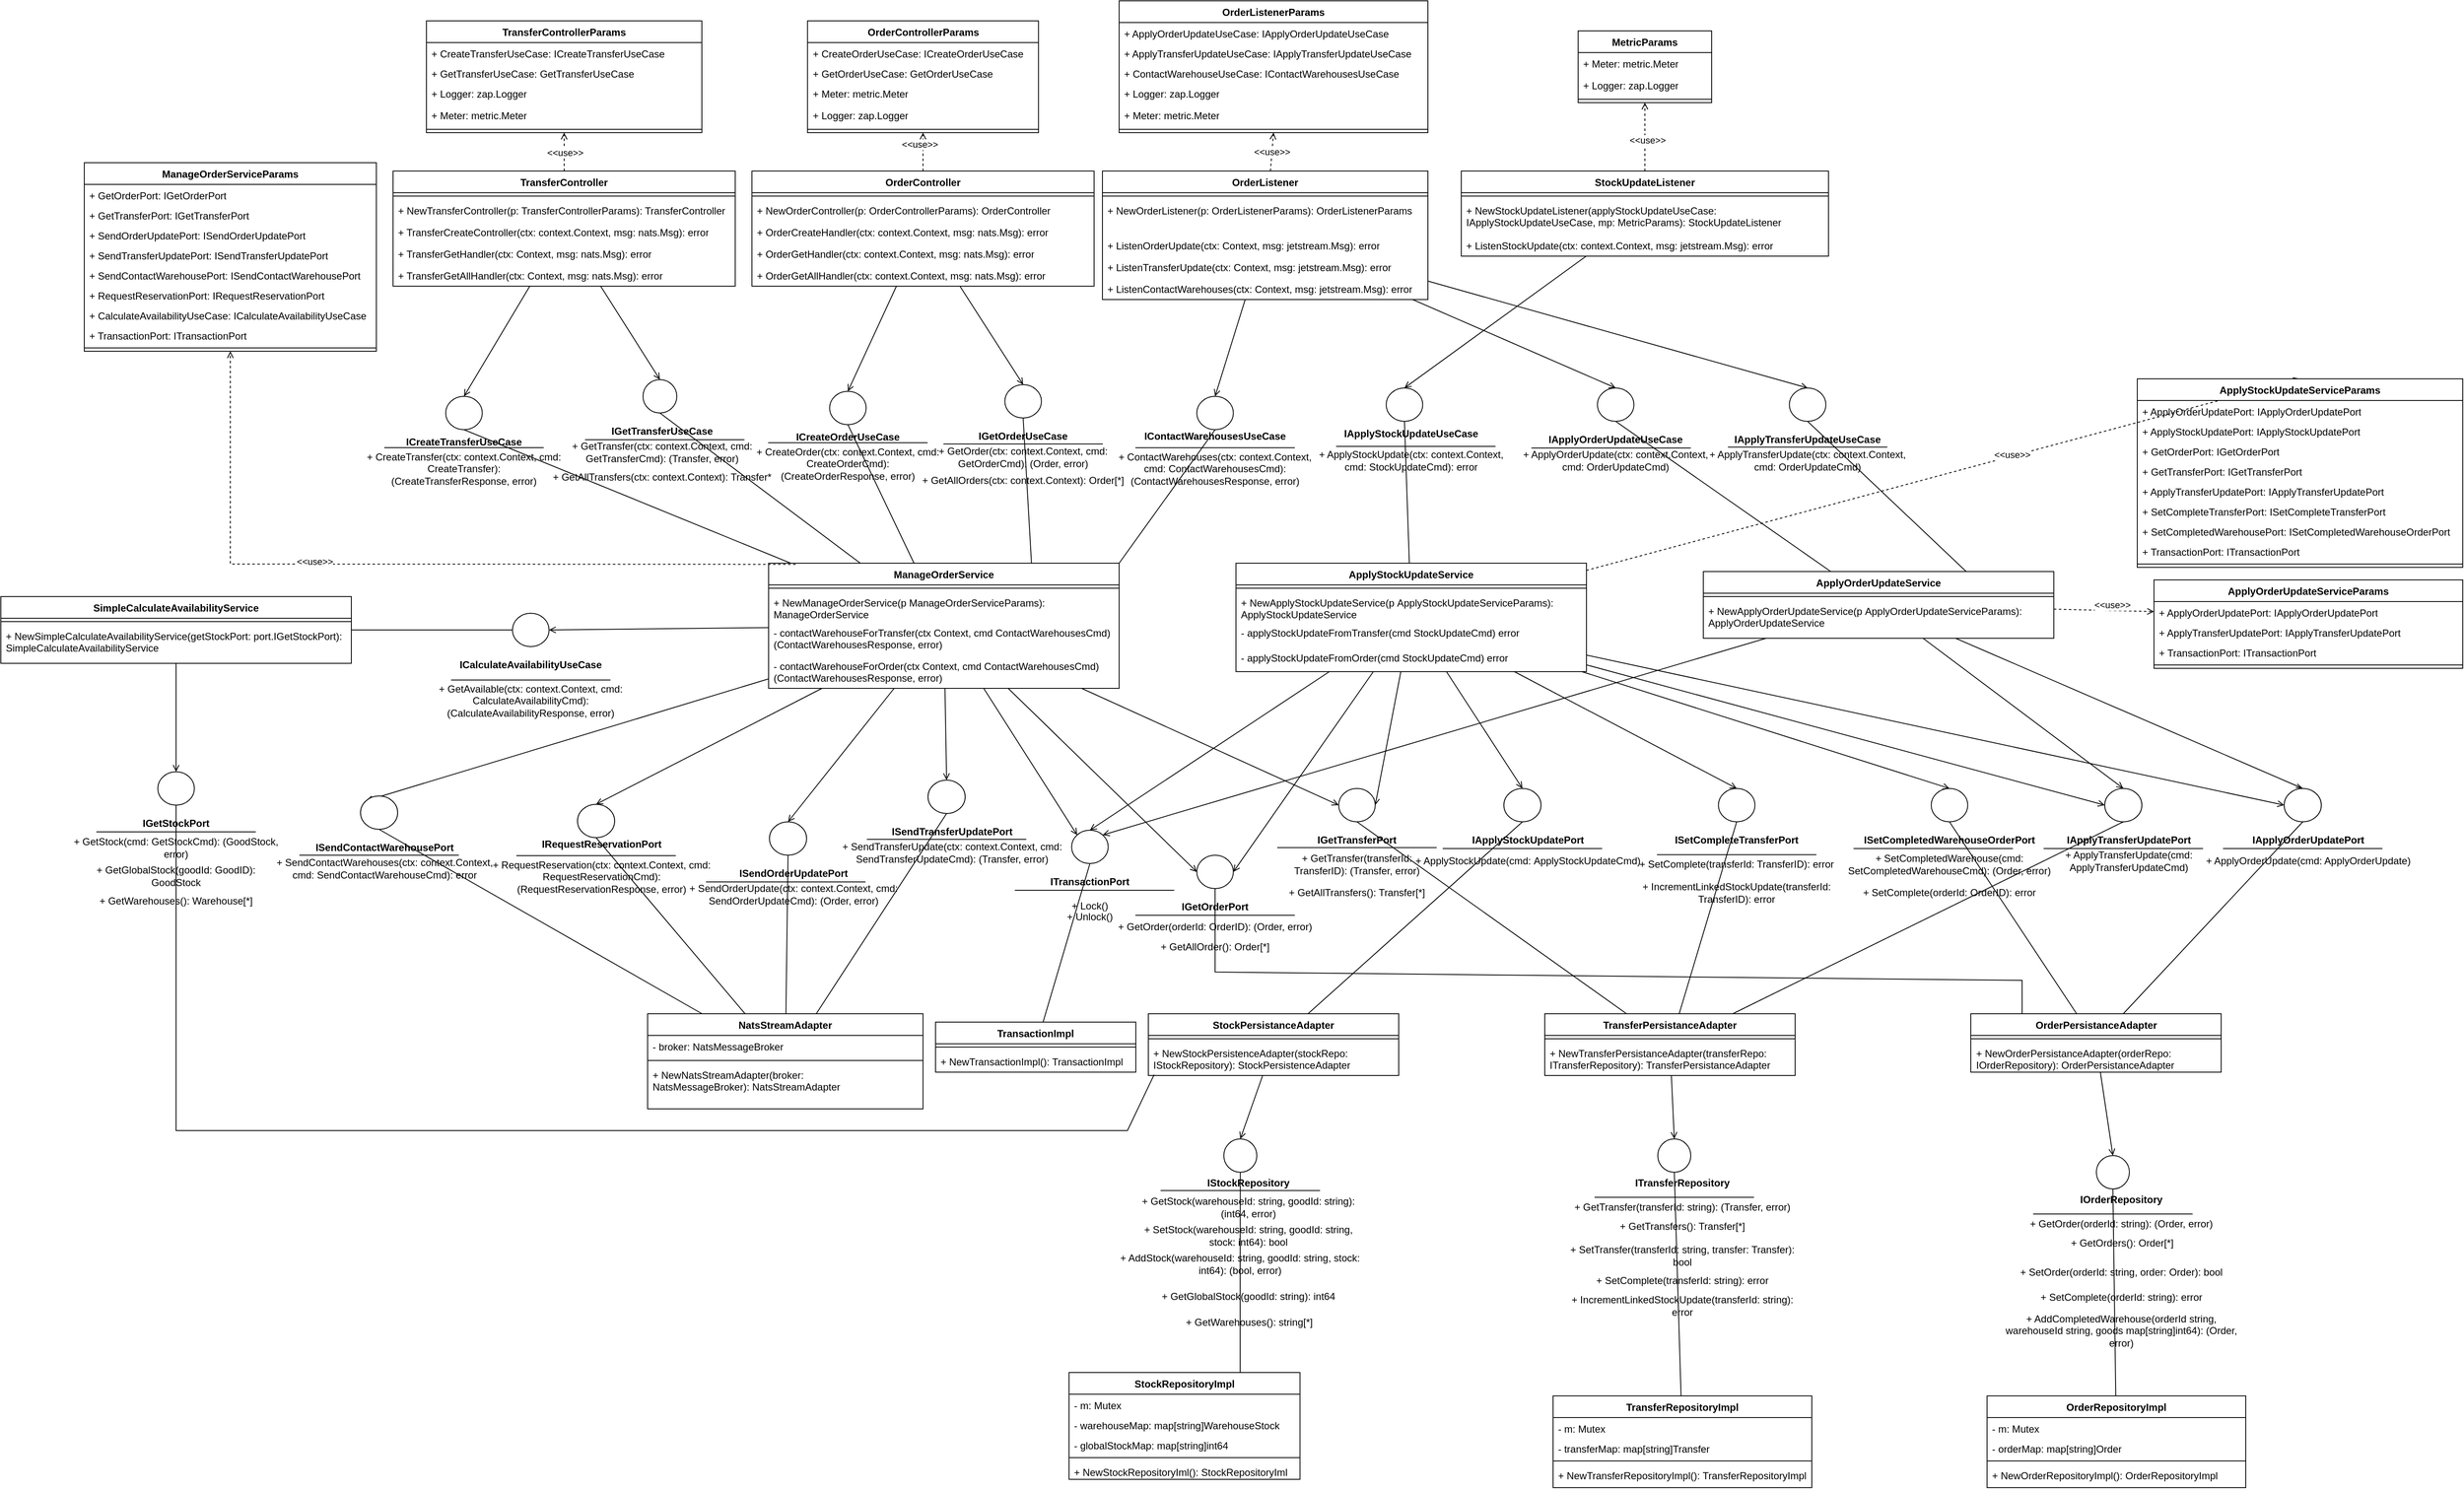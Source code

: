 <mxfile version="26.1.1" pages="68">
  <diagram name="General" id="j7bkZXjNkd-1b4catDZV">
    <mxGraphModel dx="2282" dy="1984" grid="1" gridSize="10" guides="1" tooltips="1" connect="1" arrows="1" fold="1" page="1" pageScale="1" pageWidth="850" pageHeight="1100" math="0" shadow="0">
      <root>
        <mxCell id="0" />
        <mxCell id="1" parent="0" />
        <mxCell id="Nq6vmR97yDklxZWr4LKI-1" style="rounded=0;orthogonalLoop=1;jettySize=auto;html=1;entryX=0.5;entryY=0;entryDx=0;entryDy=0;endArrow=open;endFill=0;" parent="1" source="Nq6vmR97yDklxZWr4LKI-4" target="Nq6vmR97yDklxZWr4LKI-155" edge="1">
          <mxGeometry relative="1" as="geometry" />
        </mxCell>
        <mxCell id="Nq6vmR97yDklxZWr4LKI-2" style="rounded=0;orthogonalLoop=1;jettySize=auto;html=1;entryX=0.5;entryY=1;entryDx=0;entryDy=0;endArrow=none;startFill=0;exitX=0.023;exitY=0.976;exitDx=0;exitDy=0;exitPerimeter=0;" parent="1" source="Nq6vmR97yDklxZWr4LKI-6" target="Nq6vmR97yDklxZWr4LKI-27" edge="1">
          <mxGeometry relative="1" as="geometry">
            <Array as="points">
              <mxPoint x="600" y="1240" />
              <mxPoint x="40" y="1240" />
              <mxPoint x="-540" y="1240" />
            </Array>
          </mxGeometry>
        </mxCell>
        <mxCell id="Nq6vmR97yDklxZWr4LKI-3" style="rounded=0;orthogonalLoop=1;jettySize=auto;html=1;entryX=0.5;entryY=1;entryDx=0;entryDy=0;endArrow=none;startFill=0;" parent="1" source="Nq6vmR97yDklxZWr4LKI-4" target="Nq6vmR97yDklxZWr4LKI-37" edge="1">
          <mxGeometry relative="1" as="geometry" />
        </mxCell>
        <mxCell id="Nq6vmR97yDklxZWr4LKI-4" value="StockPersistanceAdapter" style="swimlane;fontStyle=1;align=center;verticalAlign=top;childLayout=stackLayout;horizontal=1;startSize=26;horizontalStack=0;resizeParent=1;resizeParentMax=0;resizeLast=0;collapsible=1;marginBottom=0;whiteSpace=wrap;html=1;" parent="1" vertex="1">
          <mxGeometry x="625" y="1100" width="300" height="74" as="geometry" />
        </mxCell>
        <mxCell id="Nq6vmR97yDklxZWr4LKI-5" value="" style="line;strokeWidth=1;fillColor=none;align=left;verticalAlign=middle;spacingTop=-1;spacingLeft=3;spacingRight=3;rotatable=0;labelPosition=right;points=[];portConstraint=eastwest;strokeColor=inherit;" parent="Nq6vmR97yDklxZWr4LKI-4" vertex="1">
          <mxGeometry y="26" width="300" height="8" as="geometry" />
        </mxCell>
        <mxCell id="Nq6vmR97yDklxZWr4LKI-6" value="+ NewStockPersistenceAdapter(stockRepo: IStockRepository): StockPersistenceAdapter" style="text;strokeColor=none;fillColor=none;align=left;verticalAlign=top;spacingLeft=4;spacingRight=4;overflow=hidden;rotatable=0;points=[[0,0.5],[1,0.5]];portConstraint=eastwest;whiteSpace=wrap;html=1;" parent="Nq6vmR97yDklxZWr4LKI-4" vertex="1">
          <mxGeometry y="34" width="300" height="40" as="geometry" />
        </mxCell>
        <mxCell id="Nq6vmR97yDklxZWr4LKI-7" style="rounded=0;orthogonalLoop=1;jettySize=auto;html=1;entryX=0.5;entryY=1;entryDx=0;entryDy=0;endArrow=none;startFill=0;" parent="1" source="Nq6vmR97yDklxZWr4LKI-11" target="Nq6vmR97yDklxZWr4LKI-135" edge="1">
          <mxGeometry relative="1" as="geometry" />
        </mxCell>
        <mxCell id="Nq6vmR97yDklxZWr4LKI-8" style="rounded=0;orthogonalLoop=1;jettySize=auto;html=1;entryX=0.5;entryY=1;entryDx=0;entryDy=0;endArrow=none;startFill=0;" parent="1" source="Nq6vmR97yDklxZWr4LKI-11" target="Nq6vmR97yDklxZWr4LKI-33" edge="1">
          <mxGeometry relative="1" as="geometry" />
        </mxCell>
        <mxCell id="Nq6vmR97yDklxZWr4LKI-9" style="rounded=0;orthogonalLoop=1;jettySize=auto;html=1;entryX=0.5;entryY=1;entryDx=0;entryDy=0;endArrow=none;startFill=0;" parent="1" source="Nq6vmR97yDklxZWr4LKI-11" target="Nq6vmR97yDklxZWr4LKI-143" edge="1">
          <mxGeometry relative="1" as="geometry" />
        </mxCell>
        <mxCell id="Nq6vmR97yDklxZWr4LKI-10" style="rounded=0;orthogonalLoop=1;jettySize=auto;html=1;entryX=0.5;entryY=1;entryDx=0;entryDy=0;endArrow=none;startFill=0;" parent="1" source="Nq6vmR97yDklxZWr4LKI-11" target="Nq6vmR97yDklxZWr4LKI-139" edge="1">
          <mxGeometry relative="1" as="geometry" />
        </mxCell>
        <mxCell id="Nq6vmR97yDklxZWr4LKI-11" value="NatsStreamAdapter" style="swimlane;fontStyle=1;align=center;verticalAlign=top;childLayout=stackLayout;horizontal=1;startSize=26;horizontalStack=0;resizeParent=1;resizeParentMax=0;resizeLast=0;collapsible=1;marginBottom=0;whiteSpace=wrap;html=1;" parent="1" vertex="1">
          <mxGeometry x="25" y="1100" width="330" height="114" as="geometry" />
        </mxCell>
        <mxCell id="Nq6vmR97yDklxZWr4LKI-12" value="-&lt;span style=&quot;background-color: transparent; color: light-dark(rgb(0, 0, 0), rgb(255, 255, 255));&quot;&gt;&amp;nbsp;broker: NatsMessageBroker&lt;/span&gt;" style="text;strokeColor=none;fillColor=none;align=left;verticalAlign=top;spacingLeft=4;spacingRight=4;overflow=hidden;rotatable=0;points=[[0,0.5],[1,0.5]];portConstraint=eastwest;whiteSpace=wrap;html=1;" parent="Nq6vmR97yDklxZWr4LKI-11" vertex="1">
          <mxGeometry y="26" width="330" height="26" as="geometry" />
        </mxCell>
        <mxCell id="Nq6vmR97yDklxZWr4LKI-13" value="" style="line;strokeWidth=1;fillColor=none;align=left;verticalAlign=middle;spacingTop=-1;spacingLeft=3;spacingRight=3;rotatable=0;labelPosition=right;points=[];portConstraint=eastwest;strokeColor=inherit;" parent="Nq6vmR97yDklxZWr4LKI-11" vertex="1">
          <mxGeometry y="52" width="330" height="8" as="geometry" />
        </mxCell>
        <mxCell id="Nq6vmR97yDklxZWr4LKI-14" value="&lt;span style=&quot;text-align: center;&quot;&gt;+ NewNatsStreamAdapter(broker: NatsMessageBroker):&amp;nbsp;&lt;/span&gt;NatsStreamAdapter" style="text;strokeColor=none;fillColor=none;align=left;verticalAlign=top;spacingLeft=4;spacingRight=4;overflow=hidden;rotatable=0;points=[[0,0.5],[1,0.5]];portConstraint=eastwest;whiteSpace=wrap;html=1;" parent="Nq6vmR97yDklxZWr4LKI-11" vertex="1">
          <mxGeometry y="60" width="330" height="54" as="geometry" />
        </mxCell>
        <mxCell id="Nq6vmR97yDklxZWr4LKI-15" value="" style="group" parent="1" connectable="0" vertex="1">
          <mxGeometry x="-60" y="350" width="274.99" height="132" as="geometry" />
        </mxCell>
        <mxCell id="Nq6vmR97yDklxZWr4LKI-16" value="&lt;b&gt;IGetTransferUseCase&lt;/b&gt;" style="text;html=1;align=center;verticalAlign=middle;whiteSpace=wrap;rounded=0;" parent="Nq6vmR97yDklxZWr4LKI-15" vertex="1">
          <mxGeometry x="-30" y="42" width="265.445" height="20" as="geometry" />
        </mxCell>
        <mxCell id="Nq6vmR97yDklxZWr4LKI-17" value="" style="ellipse;whiteSpace=wrap;html=1;" parent="Nq6vmR97yDklxZWr4LKI-15" vertex="1">
          <mxGeometry x="79.47" y="-10" width="40.53" height="40" as="geometry" />
        </mxCell>
        <mxCell id="Nq6vmR97yDklxZWr4LKI-18" value="+ GetTransfer(ctx: context.Context, cmd: GetTransferCmd):&amp;nbsp;(Transfer, error)" style="text;html=1;align=center;verticalAlign=middle;whiteSpace=wrap;rounded=0;" parent="Nq6vmR97yDklxZWr4LKI-15" vertex="1">
          <mxGeometry x="-30" y="62" width="265.445" height="30" as="geometry" />
        </mxCell>
        <mxCell id="Nq6vmR97yDklxZWr4LKI-19" value="+ GetAllTransfers(ctx: context.Context): Transfer*" style="text;html=1;align=center;verticalAlign=middle;whiteSpace=wrap;rounded=0;" parent="Nq6vmR97yDklxZWr4LKI-15" vertex="1">
          <mxGeometry x="-30" y="92" width="265.445" height="30" as="geometry" />
        </mxCell>
        <mxCell id="jn0dz8nA8oYyJj1VV6c0-8" value="" style="endArrow=none;html=1;rounded=0;" parent="Nq6vmR97yDklxZWr4LKI-15" edge="1">
          <mxGeometry width="50" height="50" relative="1" as="geometry">
            <mxPoint x="9.997" y="62" as="sourcePoint" />
            <mxPoint x="201.05" y="62" as="targetPoint" />
          </mxGeometry>
        </mxCell>
        <mxCell id="Nq6vmR97yDklxZWr4LKI-20" value="" style="group" parent="1" connectable="0" vertex="1">
          <mxGeometry x="350" y="346" width="250" height="130" as="geometry" />
        </mxCell>
        <mxCell id="Nq6vmR97yDklxZWr4LKI-21" value="&lt;b&gt;IGetOrderUseCase&lt;/b&gt;" style="text;html=1;align=center;verticalAlign=middle;whiteSpace=wrap;rounded=0;" parent="Nq6vmR97yDklxZWr4LKI-20" vertex="1">
          <mxGeometry y="52" width="250" height="20" as="geometry" />
        </mxCell>
        <mxCell id="Nq6vmR97yDklxZWr4LKI-22" value="" style="ellipse;whiteSpace=wrap;html=1;" parent="Nq6vmR97yDklxZWr4LKI-20" vertex="1">
          <mxGeometry x="103.1" width="43.79" height="40" as="geometry" />
        </mxCell>
        <mxCell id="Nq6vmR97yDklxZWr4LKI-23" value="+ GetOrder(ctx: context.Context, cmd: GetOrderCmd):&amp;nbsp;(Order, error)" style="text;html=1;align=center;verticalAlign=middle;whiteSpace=wrap;rounded=0;" parent="Nq6vmR97yDklxZWr4LKI-20" vertex="1">
          <mxGeometry y="72" width="250" height="30" as="geometry" />
        </mxCell>
        <mxCell id="Nq6vmR97yDklxZWr4LKI-24" value="+ GetAllOrders(ctx: context.Context)&lt;span style=&quot;background-color: transparent; color: light-dark(rgb(0, 0, 0), rgb(255, 255, 255));&quot;&gt;: &lt;/span&gt;Order[*]" style="text;html=1;align=center;verticalAlign=middle;whiteSpace=wrap;rounded=0;" parent="Nq6vmR97yDklxZWr4LKI-20" vertex="1">
          <mxGeometry y="100" width="250" height="30" as="geometry" />
        </mxCell>
        <mxCell id="jn0dz8nA8oYyJj1VV6c0-13" value="" style="endArrow=none;html=1;rounded=0;" parent="Nq6vmR97yDklxZWr4LKI-20" edge="1">
          <mxGeometry width="50" height="50" relative="1" as="geometry">
            <mxPoint x="29.467" y="71.13" as="sourcePoint" />
            <mxPoint x="220.52" y="71.13" as="targetPoint" />
          </mxGeometry>
        </mxCell>
        <mxCell id="Nq6vmR97yDklxZWr4LKI-25" value="" style="group" parent="1" connectable="0" vertex="1">
          <mxGeometry x="-665" y="810" width="250" height="160" as="geometry" />
        </mxCell>
        <mxCell id="Nq6vmR97yDklxZWr4LKI-26" value="&lt;b&gt;IGetStockPort&lt;/b&gt;" style="text;html=1;align=center;verticalAlign=middle;whiteSpace=wrap;rounded=0;" parent="Nq6vmR97yDklxZWr4LKI-25" vertex="1">
          <mxGeometry y="52" width="250" height="20" as="geometry" />
        </mxCell>
        <mxCell id="Nq6vmR97yDklxZWr4LKI-27" value="" style="ellipse;whiteSpace=wrap;html=1;" parent="Nq6vmR97yDklxZWr4LKI-25" vertex="1">
          <mxGeometry x="103.1" width="43.79" height="40" as="geometry" />
        </mxCell>
        <mxCell id="Nq6vmR97yDklxZWr4LKI-28" value="+ GetStock(cmd: GetStockCmd):&amp;nbsp;(GoodStock, error)" style="text;html=1;align=center;verticalAlign=middle;whiteSpace=wrap;rounded=0;" parent="Nq6vmR97yDklxZWr4LKI-25" vertex="1">
          <mxGeometry y="72" width="250" height="38" as="geometry" />
        </mxCell>
        <mxCell id="Nq6vmR97yDklxZWr4LKI-29" value="+ GetGlobalStock(goodId: GoodID): GoodStock" style="text;html=1;align=center;verticalAlign=middle;whiteSpace=wrap;rounded=0;" parent="Nq6vmR97yDklxZWr4LKI-25" vertex="1">
          <mxGeometry y="110" width="250" height="30" as="geometry" />
        </mxCell>
        <mxCell id="Nq6vmR97yDklxZWr4LKI-30" value="+ GetWarehouses(): Warehouse[*]" style="text;html=1;align=center;verticalAlign=middle;whiteSpace=wrap;rounded=0;" parent="Nq6vmR97yDklxZWr4LKI-25" vertex="1">
          <mxGeometry y="140" width="250" height="30" as="geometry" />
        </mxCell>
        <mxCell id="_EDEWbCzyQWsq8gEv2_8-7" value="" style="endArrow=none;html=1;rounded=0;" parent="Nq6vmR97yDklxZWr4LKI-25" edge="1">
          <mxGeometry width="50" height="50" relative="1" as="geometry">
            <mxPoint x="29.467" y="72" as="sourcePoint" />
            <mxPoint x="220.52" y="72" as="targetPoint" />
          </mxGeometry>
        </mxCell>
        <mxCell id="Nq6vmR97yDklxZWr4LKI-31" value="" style="group" parent="1" connectable="0" vertex="1">
          <mxGeometry x="60" y="870" width="280" height="102" as="geometry" />
        </mxCell>
        <mxCell id="Nq6vmR97yDklxZWr4LKI-32" value="&lt;b&gt;ISendOrderUpdatePort&lt;/b&gt;" style="text;html=1;align=center;verticalAlign=middle;whiteSpace=wrap;rounded=0;" parent="Nq6vmR97yDklxZWr4LKI-31" vertex="1">
          <mxGeometry y="52" width="280" height="20" as="geometry" />
        </mxCell>
        <mxCell id="Nq6vmR97yDklxZWr4LKI-33" value="" style="ellipse;whiteSpace=wrap;html=1;" parent="Nq6vmR97yDklxZWr4LKI-31" vertex="1">
          <mxGeometry x="111" width="44.53" height="40" as="geometry" />
        </mxCell>
        <mxCell id="Nq6vmR97yDklxZWr4LKI-34" value="+ SendOrderUpdate(ctx: context.Context, cmd: SendOrderUpdateCmd): (Order, error)" style="text;html=1;align=center;verticalAlign=middle;whiteSpace=wrap;rounded=0;" parent="Nq6vmR97yDklxZWr4LKI-31" vertex="1">
          <mxGeometry y="72" width="280" height="30" as="geometry" />
        </mxCell>
        <mxCell id="_EDEWbCzyQWsq8gEv2_8-11" value="" style="endArrow=none;html=1;rounded=0;" parent="Nq6vmR97yDklxZWr4LKI-31" edge="1">
          <mxGeometry width="50" height="50" relative="1" as="geometry">
            <mxPoint x="34.997" y="72" as="sourcePoint" />
            <mxPoint x="226.05" y="72" as="targetPoint" />
          </mxGeometry>
        </mxCell>
        <mxCell id="Nq6vmR97yDklxZWr4LKI-35" value="" style="group" parent="1" connectable="0" vertex="1">
          <mxGeometry x="940" y="830" width="280" height="102" as="geometry" />
        </mxCell>
        <mxCell id="Nq6vmR97yDklxZWr4LKI-36" value="&lt;b&gt;IApplyStockUpdatePort&lt;/b&gt;" style="text;html=1;align=center;verticalAlign=middle;whiteSpace=wrap;rounded=0;" parent="Nq6vmR97yDklxZWr4LKI-35" vertex="1">
          <mxGeometry y="52" width="280" height="20" as="geometry" />
        </mxCell>
        <mxCell id="Nq6vmR97yDklxZWr4LKI-37" value="" style="ellipse;whiteSpace=wrap;html=1;" parent="Nq6vmR97yDklxZWr4LKI-35" vertex="1">
          <mxGeometry x="111" width="44.53" height="40" as="geometry" />
        </mxCell>
        <mxCell id="Nq6vmR97yDklxZWr4LKI-38" value="+ ApplyStockUpdate(cmd:&amp;nbsp;ApplyStockUpdateCmd)" style="text;html=1;align=center;verticalAlign=middle;whiteSpace=wrap;rounded=0;" parent="Nq6vmR97yDklxZWr4LKI-35" vertex="1">
          <mxGeometry y="72" width="280" height="30" as="geometry" />
        </mxCell>
        <mxCell id="_EDEWbCzyQWsq8gEv2_8-17" value="" style="endArrow=none;html=1;rounded=0;" parent="Nq6vmR97yDklxZWr4LKI-35" edge="1">
          <mxGeometry width="50" height="50" relative="1" as="geometry">
            <mxPoint x="37.737" y="72" as="sourcePoint" />
            <mxPoint x="228.79" y="72" as="targetPoint" />
          </mxGeometry>
        </mxCell>
        <mxCell id="Nq6vmR97yDklxZWr4LKI-39" value="" style="group" parent="1" connectable="0" vertex="1">
          <mxGeometry x="815" y="350" width="250" height="102" as="geometry" />
        </mxCell>
        <mxCell id="Nq6vmR97yDklxZWr4LKI-40" value="&lt;div&gt;&lt;b&gt;IApplyStockUpdateUseCase&lt;br&gt;&lt;/b&gt;&lt;/div&gt;&lt;div&gt;&lt;br&gt;&lt;/div&gt;" style="text;html=1;align=center;verticalAlign=middle;whiteSpace=wrap;rounded=0;" parent="Nq6vmR97yDklxZWr4LKI-39" vertex="1">
          <mxGeometry y="52" width="250" height="20" as="geometry" />
        </mxCell>
        <mxCell id="Nq6vmR97yDklxZWr4LKI-41" value="" style="ellipse;whiteSpace=wrap;html=1;" parent="Nq6vmR97yDklxZWr4LKI-39" vertex="1">
          <mxGeometry x="95" width="43.79" height="40" as="geometry" />
        </mxCell>
        <mxCell id="Nq6vmR97yDklxZWr4LKI-42" value="+ ApplyStockUpdate(ctx: context.Context, cmd: StockUpdateCmd): error" style="text;html=1;align=center;verticalAlign=middle;whiteSpace=wrap;rounded=0;" parent="Nq6vmR97yDklxZWr4LKI-39" vertex="1">
          <mxGeometry y="72" width="250" height="30" as="geometry" />
        </mxCell>
        <mxCell id="Nq6vmR97yDklxZWr4LKI-43" style="edgeStyle=orthogonalEdgeStyle;rounded=0;orthogonalLoop=1;jettySize=auto;html=1;entryX=0.5;entryY=1;entryDx=0;entryDy=0;endArrow=none;startFill=0;" parent="1" source="Nq6vmR97yDklxZWr4LKI-44" target="Nq6vmR97yDklxZWr4LKI-155" edge="1">
          <mxGeometry relative="1" as="geometry">
            <Array as="points">
              <mxPoint x="735" y="1400" />
              <mxPoint x="735" y="1400" />
            </Array>
          </mxGeometry>
        </mxCell>
        <mxCell id="Nq6vmR97yDklxZWr4LKI-44" value="StockRepositoryImpl" style="swimlane;fontStyle=1;align=center;verticalAlign=top;childLayout=stackLayout;horizontal=1;startSize=26;horizontalStack=0;resizeParent=1;resizeParentMax=0;resizeLast=0;collapsible=1;marginBottom=0;whiteSpace=wrap;html=1;" parent="1" vertex="1">
          <mxGeometry x="530.0" y="1530" width="276.74" height="128" as="geometry">
            <mxRectangle x="380" y="499" width="190" height="30" as="alternateBounds" />
          </mxGeometry>
        </mxCell>
        <mxCell id="Nq6vmR97yDklxZWr4LKI-45" value="- m: Mutex" style="text;strokeColor=none;fillColor=none;align=left;verticalAlign=top;spacingLeft=4;spacingRight=4;overflow=hidden;rotatable=0;points=[[0,0.5],[1,0.5]];portConstraint=eastwest;whiteSpace=wrap;html=1;" parent="Nq6vmR97yDklxZWr4LKI-44" vertex="1">
          <mxGeometry y="26" width="276.74" height="24" as="geometry" />
        </mxCell>
        <mxCell id="Nq6vmR97yDklxZWr4LKI-46" value="- warehouseMap: map[string]WarehouseStock" style="text;strokeColor=none;fillColor=none;align=left;verticalAlign=top;spacingLeft=4;spacingRight=4;overflow=hidden;rotatable=0;points=[[0,0.5],[1,0.5]];portConstraint=eastwest;whiteSpace=wrap;html=1;" parent="Nq6vmR97yDklxZWr4LKI-44" vertex="1">
          <mxGeometry y="50" width="276.74" height="24" as="geometry" />
        </mxCell>
        <mxCell id="Nq6vmR97yDklxZWr4LKI-47" value="- globalStockMap: map[string]int64" style="text;strokeColor=none;fillColor=none;align=left;verticalAlign=top;spacingLeft=4;spacingRight=4;overflow=hidden;rotatable=0;points=[[0,0.5],[1,0.5]];portConstraint=eastwest;whiteSpace=wrap;html=1;" parent="Nq6vmR97yDklxZWr4LKI-44" vertex="1">
          <mxGeometry y="74" width="276.74" height="24" as="geometry" />
        </mxCell>
        <mxCell id="Nq6vmR97yDklxZWr4LKI-48" value="" style="line;strokeWidth=1;fillColor=none;align=left;verticalAlign=middle;spacingTop=-1;spacingLeft=3;spacingRight=3;rotatable=0;labelPosition=right;points=[];portConstraint=eastwest;strokeColor=inherit;" parent="Nq6vmR97yDklxZWr4LKI-44" vertex="1">
          <mxGeometry y="98" width="276.74" height="8" as="geometry" />
        </mxCell>
        <mxCell id="Nq6vmR97yDklxZWr4LKI-49" value="&lt;span style=&quot;text-align: center;&quot;&gt;+ New&lt;/span&gt;&lt;span style=&quot;text-align: center;&quot;&gt;StockRepositoryIml&lt;/span&gt;&lt;span style=&quot;text-align: center;&quot;&gt;(): StockRepositoryIml&lt;/span&gt;" style="text;strokeColor=none;fillColor=none;align=left;verticalAlign=top;spacingLeft=4;spacingRight=4;overflow=hidden;rotatable=0;points=[[0,0.5],[1,0.5]];portConstraint=eastwest;whiteSpace=wrap;html=1;" parent="Nq6vmR97yDklxZWr4LKI-44" vertex="1">
          <mxGeometry y="106" width="276.74" height="22" as="geometry" />
        </mxCell>
        <mxCell id="Nq6vmR97yDklxZWr4LKI-50" style="rounded=0;orthogonalLoop=1;jettySize=auto;html=1;entryX=0.5;entryY=0;entryDx=0;entryDy=0;endArrow=open;endFill=0;" parent="1" source="Nq6vmR97yDklxZWr4LKI-53" target="Nq6vmR97yDklxZWr4LKI-114" edge="1">
          <mxGeometry relative="1" as="geometry" />
        </mxCell>
        <mxCell id="Nq6vmR97yDklxZWr4LKI-51" style="rounded=0;orthogonalLoop=1;jettySize=auto;html=1;entryX=0.5;entryY=0;entryDx=0;entryDy=0;endArrow=open;endFill=0;" parent="1" source="Nq6vmR97yDklxZWr4LKI-53" target="Nq6vmR97yDklxZWr4LKI-22" edge="1">
          <mxGeometry relative="1" as="geometry" />
        </mxCell>
        <mxCell id="Nq6vmR97yDklxZWr4LKI-52" style="rounded=0;orthogonalLoop=1;jettySize=auto;html=1;entryX=0.5;entryY=1;entryDx=0;entryDy=0;dashed=1;endArrow=open;endFill=0;" parent="1" source="Nq6vmR97yDklxZWr4LKI-53" target="Nq6vmR97yDklxZWr4LKI-242" edge="1">
          <mxGeometry relative="1" as="geometry" />
        </mxCell>
        <mxCell id="Nq6vmR97yDklxZWr4LKI-53" value="&lt;b&gt;OrderController&lt;/b&gt;" style="swimlane;fontStyle=1;align=center;verticalAlign=top;childLayout=stackLayout;horizontal=1;startSize=26;horizontalStack=0;resizeParent=1;resizeParentMax=0;resizeLast=0;collapsible=1;marginBottom=0;whiteSpace=wrap;html=1;" parent="1" vertex="1">
          <mxGeometry x="150" y="90" width="410" height="138" as="geometry" />
        </mxCell>
        <mxCell id="Nq6vmR97yDklxZWr4LKI-54" value="" style="line;strokeWidth=1;fillColor=none;align=left;verticalAlign=middle;spacingTop=-1;spacingLeft=3;spacingRight=3;rotatable=0;labelPosition=right;points=[];portConstraint=eastwest;strokeColor=inherit;" parent="Nq6vmR97yDklxZWr4LKI-53" vertex="1">
          <mxGeometry y="26" width="410" height="8" as="geometry" />
        </mxCell>
        <mxCell id="Nq6vmR97yDklxZWr4LKI-55" value="+ NewOrderController(p: OrderControllerParams): OrderController" style="text;strokeColor=none;fillColor=none;align=left;verticalAlign=top;spacingLeft=4;spacingRight=4;overflow=hidden;rotatable=0;points=[[0,0.5],[1,0.5]];portConstraint=eastwest;whiteSpace=wrap;html=1;" parent="Nq6vmR97yDklxZWr4LKI-53" vertex="1">
          <mxGeometry y="34" width="410" height="26" as="geometry" />
        </mxCell>
        <mxCell id="Nq6vmR97yDklxZWr4LKI-56" value="+ OrderCreateHandler(ctx: context.Context, msg: nats.Msg): error" style="text;strokeColor=none;fillColor=none;align=left;verticalAlign=top;spacingLeft=4;spacingRight=4;overflow=hidden;rotatable=0;points=[[0,0.5],[1,0.5]];portConstraint=eastwest;whiteSpace=wrap;html=1;" parent="Nq6vmR97yDklxZWr4LKI-53" vertex="1">
          <mxGeometry y="60" width="410" height="26" as="geometry" />
        </mxCell>
        <mxCell id="Nq6vmR97yDklxZWr4LKI-57" value="+ OrderGetHandler(ctx: context.Context, msg: nats.Msg): error" style="text;strokeColor=none;fillColor=none;align=left;verticalAlign=top;spacingLeft=4;spacingRight=4;overflow=hidden;rotatable=0;points=[[0,0.5],[1,0.5]];portConstraint=eastwest;whiteSpace=wrap;html=1;" parent="Nq6vmR97yDklxZWr4LKI-53" vertex="1">
          <mxGeometry y="86" width="410" height="26" as="geometry" />
        </mxCell>
        <mxCell id="Nq6vmR97yDklxZWr4LKI-58" value="+ OrderGetAllHandler(ctx: context.Context, msg: nats.Msg): error" style="text;strokeColor=none;fillColor=none;align=left;verticalAlign=top;spacingLeft=4;spacingRight=4;overflow=hidden;rotatable=0;points=[[0,0.5],[1,0.5]];portConstraint=eastwest;whiteSpace=wrap;html=1;" parent="Nq6vmR97yDklxZWr4LKI-53" vertex="1">
          <mxGeometry y="112" width="410" height="26" as="geometry" />
        </mxCell>
        <mxCell id="Nq6vmR97yDklxZWr4LKI-59" style="rounded=0;orthogonalLoop=1;jettySize=auto;html=1;endArrow=open;endFill=0;entryX=0.5;entryY=0;entryDx=0;entryDy=0;" parent="1" source="Nq6vmR97yDklxZWr4LKI-60" target="Nq6vmR97yDklxZWr4LKI-41" edge="1">
          <mxGeometry relative="1" as="geometry">
            <mxPoint x="930" y="330" as="targetPoint" />
          </mxGeometry>
        </mxCell>
        <mxCell id="Nq6vmR97yDklxZWr4LKI-60" value="&lt;b&gt;StockUpdateListener&lt;/b&gt;" style="swimlane;fontStyle=1;align=center;verticalAlign=top;childLayout=stackLayout;horizontal=1;startSize=26;horizontalStack=0;resizeParent=1;resizeParentMax=0;resizeLast=0;collapsible=1;marginBottom=0;whiteSpace=wrap;html=1;" parent="1" vertex="1">
          <mxGeometry x="1000" y="90" width="440" height="102" as="geometry" />
        </mxCell>
        <mxCell id="Nq6vmR97yDklxZWr4LKI-61" value="" style="line;strokeWidth=1;fillColor=none;align=left;verticalAlign=middle;spacingTop=-1;spacingLeft=3;spacingRight=3;rotatable=0;labelPosition=right;points=[];portConstraint=eastwest;strokeColor=inherit;" parent="Nq6vmR97yDklxZWr4LKI-60" vertex="1">
          <mxGeometry y="26" width="440" height="8" as="geometry" />
        </mxCell>
        <mxCell id="Nq6vmR97yDklxZWr4LKI-62" value="+ NewStockUpdateListener(applyStockUpdateUseCase: IApplyStockUpdateUseCase, mp: MetricParams): StockUpdateListener" style="text;strokeColor=none;fillColor=none;align=left;verticalAlign=top;spacingLeft=4;spacingRight=4;overflow=hidden;rotatable=0;points=[[0,0.5],[1,0.5]];portConstraint=eastwest;whiteSpace=wrap;html=1;" parent="Nq6vmR97yDklxZWr4LKI-60" vertex="1">
          <mxGeometry y="34" width="440" height="42" as="geometry" />
        </mxCell>
        <mxCell id="Nq6vmR97yDklxZWr4LKI-63" value="+ ListenStockUpdate(ctx: context.Context, msg: jetstream.Msg): error" style="text;strokeColor=none;fillColor=none;align=left;verticalAlign=top;spacingLeft=4;spacingRight=4;overflow=hidden;rotatable=0;points=[[0,0.5],[1,0.5]];portConstraint=eastwest;whiteSpace=wrap;html=1;" parent="Nq6vmR97yDklxZWr4LKI-60" vertex="1">
          <mxGeometry y="76" width="440" height="26" as="geometry" />
        </mxCell>
        <mxCell id="Nq6vmR97yDklxZWr4LKI-64" style="rounded=0;orthogonalLoop=1;jettySize=auto;html=1;entryX=0.5;entryY=1;entryDx=0;entryDy=0;endArrow=none;startFill=0;" parent="1" source="Nq6vmR97yDklxZWr4LKI-74" target="Nq6vmR97yDklxZWr4LKI-41" edge="1">
          <mxGeometry relative="1" as="geometry" />
        </mxCell>
        <mxCell id="Nq6vmR97yDklxZWr4LKI-65" style="rounded=0;orthogonalLoop=1;jettySize=auto;html=1;entryX=0.5;entryY=0;entryDx=0;entryDy=0;endArrow=open;endFill=0;" parent="1" source="Nq6vmR97yDklxZWr4LKI-74" target="Nq6vmR97yDklxZWr4LKI-37" edge="1">
          <mxGeometry relative="1" as="geometry" />
        </mxCell>
        <mxCell id="Nq6vmR97yDklxZWr4LKI-66" style="rounded=0;orthogonalLoop=1;jettySize=auto;html=1;entryX=0;entryY=0.5;entryDx=0;entryDy=0;endArrow=open;endFill=0;" parent="1" source="Nq6vmR97yDklxZWr4LKI-74" target="Nq6vmR97yDklxZWr4LKI-126" edge="1">
          <mxGeometry relative="1" as="geometry" />
        </mxCell>
        <mxCell id="Nq6vmR97yDklxZWr4LKI-67" style="rounded=0;orthogonalLoop=1;jettySize=auto;html=1;entryX=1;entryY=0.5;entryDx=0;entryDy=0;endArrow=open;endFill=0;" parent="1" source="Nq6vmR97yDklxZWr4LKI-74" target="Nq6vmR97yDklxZWr4LKI-189" edge="1">
          <mxGeometry relative="1" as="geometry" />
        </mxCell>
        <mxCell id="Nq6vmR97yDklxZWr4LKI-68" style="rounded=0;orthogonalLoop=1;jettySize=auto;html=1;entryX=1;entryY=0.5;entryDx=0;entryDy=0;endArrow=open;endFill=0;" parent="1" source="Nq6vmR97yDklxZWr4LKI-74" target="Nq6vmR97yDklxZWr4LKI-130" edge="1">
          <mxGeometry relative="1" as="geometry" />
        </mxCell>
        <mxCell id="Nq6vmR97yDklxZWr4LKI-69" style="rounded=0;orthogonalLoop=1;jettySize=auto;html=1;entryX=0;entryY=0.5;entryDx=0;entryDy=0;endArrow=open;endFill=0;" parent="1" source="Nq6vmR97yDklxZWr4LKI-74" target="Nq6vmR97yDklxZWr4LKI-122" edge="1">
          <mxGeometry relative="1" as="geometry" />
        </mxCell>
        <mxCell id="Nq6vmR97yDklxZWr4LKI-70" style="rounded=0;orthogonalLoop=1;jettySize=auto;html=1;entryX=0.5;entryY=0;entryDx=0;entryDy=0;endArrow=open;endFill=0;" parent="1" source="Nq6vmR97yDklxZWr4LKI-74" target="Nq6vmR97yDklxZWr4LKI-147" edge="1">
          <mxGeometry relative="1" as="geometry" />
        </mxCell>
        <mxCell id="Nq6vmR97yDklxZWr4LKI-71" style="rounded=0;orthogonalLoop=1;jettySize=auto;html=1;entryX=0.5;entryY=0;entryDx=0;entryDy=0;endArrow=open;endFill=0;" parent="1" source="Nq6vmR97yDklxZWr4LKI-74" target="Nq6vmR97yDklxZWr4LKI-194" edge="1">
          <mxGeometry relative="1" as="geometry" />
        </mxCell>
        <mxCell id="Nq6vmR97yDklxZWr4LKI-72" style="rounded=0;orthogonalLoop=1;jettySize=auto;html=1;entryX=0.5;entryY=0;entryDx=0;entryDy=0;dashed=1;endArrow=open;endFill=0;" parent="1" source="Nq6vmR97yDklxZWr4LKI-74" target="Nq6vmR97yDklxZWr4LKI-259" edge="1">
          <mxGeometry relative="1" as="geometry" />
        </mxCell>
        <mxCell id="QfvlU-uDb7EmA4O5mpQ7-10" style="rounded=0;orthogonalLoop=1;jettySize=auto;html=1;entryX=0.5;entryY=0;entryDx=0;entryDy=0;endArrow=open;endFill=0;" parent="1" source="Nq6vmR97yDklxZWr4LKI-74" target="QfvlU-uDb7EmA4O5mpQ7-3" edge="1">
          <mxGeometry relative="1" as="geometry" />
        </mxCell>
        <mxCell id="Nq6vmR97yDklxZWr4LKI-74" value="ApplyStockUpdateService" style="swimlane;fontStyle=1;align=center;verticalAlign=top;childLayout=stackLayout;horizontal=1;startSize=26;horizontalStack=0;resizeParent=1;resizeParentMax=0;resizeLast=0;collapsible=1;marginBottom=0;whiteSpace=wrap;html=1;" parent="1" vertex="1">
          <mxGeometry x="730" y="560" width="420" height="130" as="geometry" />
        </mxCell>
        <mxCell id="Nq6vmR97yDklxZWr4LKI-75" value="" style="line;strokeWidth=1;fillColor=none;align=left;verticalAlign=middle;spacingTop=-1;spacingLeft=3;spacingRight=3;rotatable=0;labelPosition=right;points=[];portConstraint=eastwest;strokeColor=inherit;" parent="Nq6vmR97yDklxZWr4LKI-74" vertex="1">
          <mxGeometry y="26" width="420" height="8" as="geometry" />
        </mxCell>
        <mxCell id="Nq6vmR97yDklxZWr4LKI-76" value="+ NewApplyStockUpdateService(p&amp;nbsp;ApplyStockUpdateServiceParams&lt;span style=&quot;background-color: transparent; color: light-dark(rgb(0, 0, 0), rgb(255, 255, 255));&quot;&gt;):&amp;nbsp;&lt;/span&gt;&lt;div&gt;ApplyStockUpdateService&lt;/div&gt;" style="text;strokeColor=none;fillColor=none;align=left;verticalAlign=top;spacingLeft=4;spacingRight=4;overflow=hidden;rotatable=0;points=[[0,0.5],[1,0.5]];portConstraint=eastwest;whiteSpace=wrap;html=1;" parent="Nq6vmR97yDklxZWr4LKI-74" vertex="1">
          <mxGeometry y="34" width="420" height="36" as="geometry" />
        </mxCell>
        <mxCell id="Nq6vmR97yDklxZWr4LKI-77" value="&lt;span style=&quot;text-align: center;&quot;&gt;-&amp;nbsp;&lt;/span&gt;applyStockUpdateFromTransfer(cmd StockUpdateCmd) error" style="text;strokeColor=none;fillColor=none;align=left;verticalAlign=top;spacingLeft=4;spacingRight=4;overflow=hidden;rotatable=0;points=[[0,0.5],[1,0.5]];portConstraint=eastwest;whiteSpace=wrap;html=1;" parent="Nq6vmR97yDklxZWr4LKI-74" vertex="1">
          <mxGeometry y="70" width="420" height="30" as="geometry" />
        </mxCell>
        <mxCell id="Nq6vmR97yDklxZWr4LKI-78" value="&lt;span style=&quot;text-align: center;&quot;&gt;-&amp;nbsp;&lt;/span&gt;applyStockUpdateFromOrder(cmd StockUpdateCmd) error" style="text;strokeColor=none;fillColor=none;align=left;verticalAlign=top;spacingLeft=4;spacingRight=4;overflow=hidden;rotatable=0;points=[[0,0.5],[1,0.5]];portConstraint=eastwest;whiteSpace=wrap;html=1;" parent="Nq6vmR97yDklxZWr4LKI-74" vertex="1">
          <mxGeometry y="100" width="420" height="30" as="geometry" />
        </mxCell>
        <mxCell id="Nq6vmR97yDklxZWr4LKI-79" style="rounded=0;orthogonalLoop=1;jettySize=auto;html=1;entryX=0.5;entryY=1;entryDx=0;entryDy=0;endArrow=none;startFill=0;" parent="1" source="Nq6vmR97yDklxZWr4LKI-91" target="Nq6vmR97yDklxZWr4LKI-17" edge="1">
          <mxGeometry relative="1" as="geometry" />
        </mxCell>
        <mxCell id="Nq6vmR97yDklxZWr4LKI-80" style="rounded=0;orthogonalLoop=1;jettySize=auto;html=1;entryX=0.5;entryY=1;entryDx=0;entryDy=0;exitX=0.75;exitY=0;exitDx=0;exitDy=0;endArrow=none;startFill=0;" parent="1" source="Nq6vmR97yDklxZWr4LKI-91" target="Nq6vmR97yDklxZWr4LKI-22" edge="1">
          <mxGeometry relative="1" as="geometry" />
        </mxCell>
        <mxCell id="Nq6vmR97yDklxZWr4LKI-81" style="rounded=0;orthogonalLoop=1;jettySize=auto;html=1;entryX=0.5;entryY=1;entryDx=0;entryDy=0;endArrow=none;startFill=0;" parent="1" source="Nq6vmR97yDklxZWr4LKI-91" target="Nq6vmR97yDklxZWr4LKI-114" edge="1">
          <mxGeometry relative="1" as="geometry" />
        </mxCell>
        <mxCell id="Nq6vmR97yDklxZWr4LKI-82" style="rounded=0;orthogonalLoop=1;jettySize=auto;html=1;entryX=0.5;entryY=1;entryDx=0;entryDy=0;endArrow=none;startFill=0;exitX=1;exitY=0;exitDx=0;exitDy=0;" parent="1" source="Nq6vmR97yDklxZWr4LKI-91" target="Nq6vmR97yDklxZWr4LKI-106" edge="1">
          <mxGeometry relative="1" as="geometry" />
        </mxCell>
        <mxCell id="Nq6vmR97yDklxZWr4LKI-83" style="rounded=0;orthogonalLoop=1;jettySize=auto;html=1;entryX=0.5;entryY=1;entryDx=0;entryDy=0;endArrow=none;startFill=0;" parent="1" source="Nq6vmR97yDklxZWr4LKI-91" target="Nq6vmR97yDklxZWr4LKI-110" edge="1">
          <mxGeometry relative="1" as="geometry" />
        </mxCell>
        <mxCell id="Nq6vmR97yDklxZWr4LKI-84" style="rounded=0;orthogonalLoop=1;jettySize=auto;html=1;entryX=0;entryY=0.5;entryDx=0;entryDy=0;endArrow=open;endFill=0;" parent="1" source="Nq6vmR97yDklxZWr4LKI-91" target="Nq6vmR97yDklxZWr4LKI-189" edge="1">
          <mxGeometry relative="1" as="geometry" />
        </mxCell>
        <mxCell id="Nq6vmR97yDklxZWr4LKI-85" style="rounded=0;orthogonalLoop=1;jettySize=auto;html=1;entryX=0;entryY=0.5;entryDx=0;entryDy=0;endArrow=open;endFill=0;" parent="1" source="Nq6vmR97yDklxZWr4LKI-91" target="Nq6vmR97yDklxZWr4LKI-130" edge="1">
          <mxGeometry relative="1" as="geometry" />
        </mxCell>
        <mxCell id="Nq6vmR97yDklxZWr4LKI-86" style="rounded=0;orthogonalLoop=1;jettySize=auto;html=1;entryX=0.5;entryY=0;entryDx=0;entryDy=0;endArrow=open;endFill=0;" parent="1" source="Nq6vmR97yDklxZWr4LKI-91" target="Nq6vmR97yDklxZWr4LKI-33" edge="1">
          <mxGeometry relative="1" as="geometry" />
        </mxCell>
        <mxCell id="Nq6vmR97yDklxZWr4LKI-87" style="rounded=0;orthogonalLoop=1;jettySize=auto;html=1;entryX=0.5;entryY=0;entryDx=0;entryDy=0;endArrow=open;endFill=0;" parent="1" source="Nq6vmR97yDklxZWr4LKI-91" target="Nq6vmR97yDklxZWr4LKI-135" edge="1">
          <mxGeometry relative="1" as="geometry" />
        </mxCell>
        <mxCell id="Nq6vmR97yDklxZWr4LKI-88" style="rounded=0;orthogonalLoop=1;jettySize=auto;html=1;entryX=0;entryY=0;entryDx=0;entryDy=0;endArrow=open;endFill=0;" parent="1" source="Nq6vmR97yDklxZWr4LKI-91" target="Nq6vmR97yDklxZWr4LKI-139" edge="1">
          <mxGeometry relative="1" as="geometry" />
        </mxCell>
        <mxCell id="Nq6vmR97yDklxZWr4LKI-89" style="rounded=0;orthogonalLoop=1;jettySize=auto;html=1;entryX=0.5;entryY=0;entryDx=0;entryDy=0;endArrow=open;endFill=0;" parent="1" source="Nq6vmR97yDklxZWr4LKI-91" target="Nq6vmR97yDklxZWr4LKI-143" edge="1">
          <mxGeometry relative="1" as="geometry" />
        </mxCell>
        <mxCell id="Nq6vmR97yDklxZWr4LKI-90" style="rounded=0;orthogonalLoop=1;jettySize=auto;html=1;entryX=1;entryY=0.5;entryDx=0;entryDy=0;endArrow=open;endFill=0;" parent="1" source="Nq6vmR97yDklxZWr4LKI-91" target="Nq6vmR97yDklxZWr4LKI-102" edge="1">
          <mxGeometry relative="1" as="geometry" />
        </mxCell>
        <mxCell id="QfvlU-uDb7EmA4O5mpQ7-11" style="rounded=0;orthogonalLoop=1;jettySize=auto;html=1;entryX=0;entryY=0;entryDx=0;entryDy=0;endArrow=open;endFill=0;" parent="1" source="Nq6vmR97yDklxZWr4LKI-91" target="QfvlU-uDb7EmA4O5mpQ7-3" edge="1">
          <mxGeometry relative="1" as="geometry" />
        </mxCell>
        <mxCell id="Nq6vmR97yDklxZWr4LKI-91" value="ManageOrderService" style="swimlane;fontStyle=1;align=center;verticalAlign=top;childLayout=stackLayout;horizontal=1;startSize=26;horizontalStack=0;resizeParent=1;resizeParentMax=0;resizeLast=0;collapsible=1;marginBottom=0;whiteSpace=wrap;html=1;" parent="1" vertex="1">
          <mxGeometry x="170" y="560" width="420" height="150" as="geometry" />
        </mxCell>
        <mxCell id="Nq6vmR97yDklxZWr4LKI-92" value="" style="line;strokeWidth=1;fillColor=none;align=left;verticalAlign=middle;spacingTop=-1;spacingLeft=3;spacingRight=3;rotatable=0;labelPosition=right;points=[];portConstraint=eastwest;strokeColor=inherit;" parent="Nq6vmR97yDklxZWr4LKI-91" vertex="1">
          <mxGeometry y="26" width="420" height="8" as="geometry" />
        </mxCell>
        <mxCell id="Nq6vmR97yDklxZWr4LKI-93" value="+ NewManageOrderService(&lt;span style=&quot;background-color: transparent; color: light-dark(rgb(0, 0, 0), rgb(255, 255, 255));&quot;&gt;p&amp;nbsp;ManageOrderServiceParams&lt;/span&gt;&lt;span style=&quot;background-color: transparent; color: light-dark(rgb(0, 0, 0), rgb(255, 255, 255));&quot;&gt;):&amp;nbsp;&lt;/span&gt;&lt;div&gt;ManageOrderService&lt;/div&gt;" style="text;strokeColor=none;fillColor=none;align=left;verticalAlign=top;spacingLeft=4;spacingRight=4;overflow=hidden;rotatable=0;points=[[0,0.5],[1,0.5]];portConstraint=eastwest;whiteSpace=wrap;html=1;" parent="Nq6vmR97yDklxZWr4LKI-91" vertex="1">
          <mxGeometry y="34" width="420" height="36" as="geometry" />
        </mxCell>
        <mxCell id="Nq6vmR97yDklxZWr4LKI-94" value="&lt;span style=&quot;&quot;&gt;- contactWarehouseForTransfer(ctx Context, cmd ContactWarehousesCmd) (ContactWarehousesResponse, error)&lt;/span&gt;" style="text;strokeColor=none;fillColor=none;align=left;verticalAlign=top;spacingLeft=4;spacingRight=4;overflow=hidden;rotatable=0;points=[[0,0.5],[1,0.5]];portConstraint=eastwest;whiteSpace=wrap;html=1;" parent="Nq6vmR97yDklxZWr4LKI-91" vertex="1">
          <mxGeometry y="70" width="420" height="40" as="geometry" />
        </mxCell>
        <mxCell id="Nq6vmR97yDklxZWr4LKI-95" value="&lt;div style=&quot;&quot;&gt;&lt;span style=&quot;background-color: transparent;&quot;&gt;- contactWarehouseForOrder(ctx Context, cmd ContactWarehousesCmd) (ContactWarehousesResponse, error)&lt;/span&gt;&lt;/div&gt;" style="text;strokeColor=none;fillColor=none;align=left;verticalAlign=top;spacingLeft=4;spacingRight=4;overflow=hidden;rotatable=0;points=[[0,0.5],[1,0.5]];portConstraint=eastwest;whiteSpace=wrap;html=1;" parent="Nq6vmR97yDklxZWr4LKI-91" vertex="1">
          <mxGeometry y="110" width="420" height="40" as="geometry" />
        </mxCell>
        <mxCell id="Nq6vmR97yDklxZWr4LKI-96" value="" style="group" parent="1" connectable="0" vertex="1">
          <mxGeometry x="1060" y="350" width="250" height="102" as="geometry" />
        </mxCell>
        <mxCell id="Nq6vmR97yDklxZWr4LKI-97" value="&lt;b&gt;IApplyOrderUpdateUseCase&lt;/b&gt;" style="text;html=1;align=center;verticalAlign=middle;whiteSpace=wrap;rounded=0;" parent="Nq6vmR97yDklxZWr4LKI-96" vertex="1">
          <mxGeometry y="52" width="250" height="20" as="geometry" />
        </mxCell>
        <mxCell id="Nq6vmR97yDklxZWr4LKI-98" value="" style="ellipse;whiteSpace=wrap;html=1;" parent="Nq6vmR97yDklxZWr4LKI-96" vertex="1">
          <mxGeometry x="103.1" width="43.79" height="40" as="geometry" />
        </mxCell>
        <mxCell id="Nq6vmR97yDklxZWr4LKI-99" value="+ ApplyOrderUpdate(ctx: context.Context, cmd: OrderUpdateCmd)" style="text;html=1;align=center;verticalAlign=middle;whiteSpace=wrap;rounded=0;" parent="Nq6vmR97yDklxZWr4LKI-96" vertex="1">
          <mxGeometry y="72" width="250" height="30" as="geometry" />
        </mxCell>
        <mxCell id="_EDEWbCzyQWsq8gEv2_8-2" value="" style="endArrow=none;html=1;rounded=0;" parent="Nq6vmR97yDklxZWr4LKI-96" edge="1">
          <mxGeometry width="50" height="50" relative="1" as="geometry">
            <mxPoint x="23.997" y="72" as="sourcePoint" />
            <mxPoint x="215.05" y="72" as="targetPoint" />
          </mxGeometry>
        </mxCell>
        <mxCell id="Nq6vmR97yDklxZWr4LKI-100" value="" style="group" parent="1" connectable="0" vertex="1">
          <mxGeometry x="-240" y="620" width="250" height="130" as="geometry" />
        </mxCell>
        <mxCell id="Nq6vmR97yDklxZWr4LKI-101" value="&lt;b&gt;ICalculateAvailabilityUseCase&lt;/b&gt;" style="text;html=1;align=center;verticalAlign=middle;whiteSpace=wrap;rounded=0;" parent="Nq6vmR97yDklxZWr4LKI-100" vertex="1">
          <mxGeometry y="52" width="250" height="20" as="geometry" />
        </mxCell>
        <mxCell id="Nq6vmR97yDklxZWr4LKI-102" value="" style="ellipse;whiteSpace=wrap;html=1;" parent="Nq6vmR97yDklxZWr4LKI-100" vertex="1">
          <mxGeometry x="103.1" width="43.79" height="40" as="geometry" />
        </mxCell>
        <mxCell id="Nq6vmR97yDklxZWr4LKI-103" value="+ GetAvailable(ctx: context.Context, cmd: CalculateAvailabilityCmd):&lt;div&gt;(CalculateAvailabilityResponse, error)&lt;/div&gt;" style="text;html=1;align=center;verticalAlign=middle;whiteSpace=wrap;rounded=0;" parent="Nq6vmR97yDklxZWr4LKI-100" vertex="1">
          <mxGeometry y="80" width="250" height="50" as="geometry" />
        </mxCell>
        <mxCell id="_EDEWbCzyQWsq8gEv2_8-6" value="" style="endArrow=none;html=1;rounded=0;" parent="Nq6vmR97yDklxZWr4LKI-100" edge="1">
          <mxGeometry width="50" height="50" relative="1" as="geometry">
            <mxPoint x="29.467" y="80" as="sourcePoint" />
            <mxPoint x="220.52" y="80" as="targetPoint" />
          </mxGeometry>
        </mxCell>
        <mxCell id="Nq6vmR97yDklxZWr4LKI-104" value="" style="group" parent="1" connectable="0" vertex="1">
          <mxGeometry x="580" y="360" width="250" height="102" as="geometry" />
        </mxCell>
        <mxCell id="Nq6vmR97yDklxZWr4LKI-105" value="&lt;div&gt;&lt;b&gt;IContactWarehousesUseCase&lt;/b&gt;&lt;/div&gt;&lt;div&gt;&lt;br&gt;&lt;/div&gt;&lt;div&gt;&lt;br&gt;&lt;/div&gt;" style="text;html=1;align=center;verticalAlign=middle;whiteSpace=wrap;rounded=0;" parent="Nq6vmR97yDklxZWr4LKI-104" vertex="1">
          <mxGeometry y="52" width="250" height="20" as="geometry" />
        </mxCell>
        <mxCell id="Nq6vmR97yDklxZWr4LKI-106" value="" style="ellipse;whiteSpace=wrap;html=1;" parent="Nq6vmR97yDklxZWr4LKI-104" vertex="1">
          <mxGeometry x="103.1" width="43.79" height="40" as="geometry" />
        </mxCell>
        <mxCell id="Nq6vmR97yDklxZWr4LKI-107" value="+ ContactWarehouses(ctx: context.Context, cmd: ContactWarehousesCmd):&lt;div&gt;(ContactWarehousesResponse, error)&lt;/div&gt;" style="text;html=1;align=center;verticalAlign=middle;whiteSpace=wrap;rounded=0;" parent="Nq6vmR97yDklxZWr4LKI-104" vertex="1">
          <mxGeometry y="72" width="250" height="30" as="geometry" />
        </mxCell>
        <mxCell id="jn0dz8nA8oYyJj1VV6c0-21" value="" style="endArrow=none;html=1;rounded=0;" parent="Nq6vmR97yDklxZWr4LKI-104" edge="1">
          <mxGeometry width="50" height="50" relative="1" as="geometry">
            <mxPoint x="29.467" y="61.57" as="sourcePoint" />
            <mxPoint x="220.52" y="61.57" as="targetPoint" />
          </mxGeometry>
        </mxCell>
        <mxCell id="Nq6vmR97yDklxZWr4LKI-108" value="" style="group" parent="1" connectable="0" vertex="1">
          <mxGeometry x="-320" y="360" width="250" height="102" as="geometry" />
        </mxCell>
        <mxCell id="Nq6vmR97yDklxZWr4LKI-109" value="&lt;div&gt;&lt;b&gt;ICreateTransferUseCase&lt;br&gt;&lt;/b&gt;&lt;/div&gt;&lt;div&gt;&lt;br&gt;&lt;/div&gt;" style="text;html=1;align=center;verticalAlign=middle;whiteSpace=wrap;rounded=0;" parent="Nq6vmR97yDklxZWr4LKI-108" vertex="1">
          <mxGeometry y="52" width="250" height="20" as="geometry" />
        </mxCell>
        <mxCell id="Nq6vmR97yDklxZWr4LKI-110" value="" style="ellipse;whiteSpace=wrap;html=1;" parent="Nq6vmR97yDklxZWr4LKI-108" vertex="1">
          <mxGeometry x="103.1" width="43.79" height="40" as="geometry" />
        </mxCell>
        <mxCell id="Nq6vmR97yDklxZWr4LKI-111" value="+ CreateTransfer(ctx: context.Context, cmd: CreateTransfer):&lt;div&gt;(CreateTransferResponse, error)&lt;/div&gt;" style="text;html=1;align=center;verticalAlign=middle;whiteSpace=wrap;rounded=0;" parent="Nq6vmR97yDklxZWr4LKI-108" vertex="1">
          <mxGeometry y="72" width="250" height="30" as="geometry" />
        </mxCell>
        <mxCell id="jn0dz8nA8oYyJj1VV6c0-7" value="" style="endArrow=none;html=1;rounded=0;" parent="Nq6vmR97yDklxZWr4LKI-108" edge="1">
          <mxGeometry width="50" height="50" relative="1" as="geometry">
            <mxPoint x="29.467" y="61.47" as="sourcePoint" />
            <mxPoint x="220.52" y="61.47" as="targetPoint" />
          </mxGeometry>
        </mxCell>
        <mxCell id="Nq6vmR97yDklxZWr4LKI-112" value="" style="group" parent="1" connectable="0" vertex="1">
          <mxGeometry x="140" y="354" width="250" height="102" as="geometry" />
        </mxCell>
        <mxCell id="Nq6vmR97yDklxZWr4LKI-113" value="&lt;div&gt;&lt;b&gt;ICreateOrderUseCase&lt;br&gt;&lt;/b&gt;&lt;/div&gt;&lt;div&gt;&lt;br&gt;&lt;/div&gt;" style="text;html=1;align=center;verticalAlign=middle;whiteSpace=wrap;rounded=0;" parent="Nq6vmR97yDklxZWr4LKI-112" vertex="1">
          <mxGeometry y="52" width="250" height="20" as="geometry" />
        </mxCell>
        <mxCell id="Nq6vmR97yDklxZWr4LKI-114" value="" style="ellipse;whiteSpace=wrap;html=1;" parent="Nq6vmR97yDklxZWr4LKI-112" vertex="1">
          <mxGeometry x="103.1" width="43.79" height="40" as="geometry" />
        </mxCell>
        <mxCell id="Nq6vmR97yDklxZWr4LKI-115" value="+ CreateOrder(ctx: context.Context, cmd: CreateOrderCmd):&lt;div&gt;(CreateOrderResponse, error)&lt;/div&gt;" style="text;html=1;align=center;verticalAlign=middle;whiteSpace=wrap;rounded=0;" parent="Nq6vmR97yDklxZWr4LKI-112" vertex="1">
          <mxGeometry y="72" width="250" height="30" as="geometry" />
        </mxCell>
        <mxCell id="jn0dz8nA8oYyJj1VV6c0-11" value="" style="endArrow=none;html=1;rounded=0;" parent="Nq6vmR97yDklxZWr4LKI-112" edge="1">
          <mxGeometry width="50" height="50" relative="1" as="geometry">
            <mxPoint x="29.467" y="61.57" as="sourcePoint" />
            <mxPoint x="220.52" y="61.57" as="targetPoint" />
          </mxGeometry>
        </mxCell>
        <mxCell id="Nq6vmR97yDklxZWr4LKI-116" value="" style="group" parent="1" connectable="0" vertex="1">
          <mxGeometry x="1290" y="350" width="250" height="102" as="geometry" />
        </mxCell>
        <mxCell id="Nq6vmR97yDklxZWr4LKI-117" value="&lt;b&gt;IApplyTransferUpdateUseCase&lt;/b&gt;" style="text;html=1;align=center;verticalAlign=middle;whiteSpace=wrap;rounded=0;" parent="Nq6vmR97yDklxZWr4LKI-116" vertex="1">
          <mxGeometry y="52" width="250" height="20" as="geometry" />
        </mxCell>
        <mxCell id="Nq6vmR97yDklxZWr4LKI-118" value="" style="ellipse;whiteSpace=wrap;html=1;" parent="Nq6vmR97yDklxZWr4LKI-116" vertex="1">
          <mxGeometry x="103.1" width="43.79" height="40" as="geometry" />
        </mxCell>
        <mxCell id="Nq6vmR97yDklxZWr4LKI-119" value="+ ApplyTransferUpdate(ctx: context.Context, cmd: OrderUpdateCmd)" style="text;html=1;align=center;verticalAlign=middle;whiteSpace=wrap;rounded=0;" parent="Nq6vmR97yDklxZWr4LKI-116" vertex="1">
          <mxGeometry y="72" width="250" height="30" as="geometry" />
        </mxCell>
        <mxCell id="_EDEWbCzyQWsq8gEv2_8-3" value="" style="endArrow=none;html=1;rounded=0;" parent="Nq6vmR97yDklxZWr4LKI-116" edge="1">
          <mxGeometry width="50" height="50" relative="1" as="geometry">
            <mxPoint x="29.467" y="70.89" as="sourcePoint" />
            <mxPoint x="220.52" y="70.89" as="targetPoint" />
          </mxGeometry>
        </mxCell>
        <mxCell id="Nq6vmR97yDklxZWr4LKI-120" value="" style="group" parent="1" connectable="0" vertex="1">
          <mxGeometry x="1660" y="830" width="280" height="102" as="geometry" />
        </mxCell>
        <mxCell id="Nq6vmR97yDklxZWr4LKI-121" value="&lt;b&gt;IApplyTransferUpdatePort&lt;/b&gt;" style="text;html=1;align=center;verticalAlign=middle;whiteSpace=wrap;rounded=0;" parent="Nq6vmR97yDklxZWr4LKI-120" vertex="1">
          <mxGeometry y="52" width="280" height="20" as="geometry" />
        </mxCell>
        <mxCell id="Nq6vmR97yDklxZWr4LKI-122" value="" style="ellipse;whiteSpace=wrap;html=1;" parent="Nq6vmR97yDklxZWr4LKI-120" vertex="1">
          <mxGeometry x="111" width="44.53" height="40" as="geometry" />
        </mxCell>
        <mxCell id="Nq6vmR97yDklxZWr4LKI-123" value="+ ApplyTransferUpdate(cmd: ApplyTransferUpdateCmd)" style="text;html=1;align=center;verticalAlign=middle;whiteSpace=wrap;rounded=0;" parent="Nq6vmR97yDklxZWr4LKI-120" vertex="1">
          <mxGeometry y="72" width="280" height="30" as="geometry" />
        </mxCell>
        <mxCell id="_EDEWbCzyQWsq8gEv2_8-30" value="" style="endArrow=none;html=1;rounded=0;" parent="Nq6vmR97yDklxZWr4LKI-120" edge="1">
          <mxGeometry width="50" height="50" relative="1" as="geometry">
            <mxPoint x="37.737" y="72" as="sourcePoint" />
            <mxPoint x="228.79" y="72" as="targetPoint" />
          </mxGeometry>
        </mxCell>
        <mxCell id="Nq6vmR97yDklxZWr4LKI-124" value="" style="group" parent="1" connectable="0" vertex="1">
          <mxGeometry x="1875" y="830" width="280" height="102" as="geometry" />
        </mxCell>
        <mxCell id="Nq6vmR97yDklxZWr4LKI-125" value="&lt;b&gt;IApplyOrderUpdatePort&lt;/b&gt;" style="text;html=1;align=center;verticalAlign=middle;whiteSpace=wrap;rounded=0;" parent="Nq6vmR97yDklxZWr4LKI-124" vertex="1">
          <mxGeometry y="52" width="280" height="20" as="geometry" />
        </mxCell>
        <mxCell id="Nq6vmR97yDklxZWr4LKI-126" value="" style="ellipse;whiteSpace=wrap;html=1;" parent="Nq6vmR97yDklxZWr4LKI-124" vertex="1">
          <mxGeometry x="111" width="44.53" height="40" as="geometry" />
        </mxCell>
        <mxCell id="Nq6vmR97yDklxZWr4LKI-127" value="+ ApplyOrderUpdate(cmd: ApplyOrderUpdate)" style="text;html=1;align=center;verticalAlign=middle;whiteSpace=wrap;rounded=0;" parent="Nq6vmR97yDklxZWr4LKI-124" vertex="1">
          <mxGeometry y="72" width="280" height="30" as="geometry" />
        </mxCell>
        <mxCell id="_EDEWbCzyQWsq8gEv2_8-29" value="" style="endArrow=none;html=1;rounded=0;" parent="Nq6vmR97yDklxZWr4LKI-124" edge="1">
          <mxGeometry width="50" height="50" relative="1" as="geometry">
            <mxPoint x="37.737" y="72" as="sourcePoint" />
            <mxPoint x="228.79" y="72" as="targetPoint" />
          </mxGeometry>
        </mxCell>
        <mxCell id="Nq6vmR97yDklxZWr4LKI-128" value="" style="group" parent="1" connectable="0" vertex="1">
          <mxGeometry x="750" y="830" width="250" height="160" as="geometry" />
        </mxCell>
        <mxCell id="Nq6vmR97yDklxZWr4LKI-129" value="&lt;b&gt;IGetTransferPort&lt;/b&gt;" style="text;html=1;align=center;verticalAlign=middle;whiteSpace=wrap;rounded=0;" parent="Nq6vmR97yDklxZWr4LKI-128" vertex="1">
          <mxGeometry y="52" width="250" height="20" as="geometry" />
        </mxCell>
        <mxCell id="Nq6vmR97yDklxZWr4LKI-130" value="" style="ellipse;whiteSpace=wrap;html=1;" parent="Nq6vmR97yDklxZWr4LKI-128" vertex="1">
          <mxGeometry x="103.1" width="43.79" height="40" as="geometry" />
        </mxCell>
        <mxCell id="Nq6vmR97yDklxZWr4LKI-131" value="+ GetTransfer(transferId: TransferID):&amp;nbsp;(Transfer, error)" style="text;html=1;align=center;verticalAlign=middle;whiteSpace=wrap;rounded=0;" parent="Nq6vmR97yDklxZWr4LKI-128" vertex="1">
          <mxGeometry y="72" width="250" height="38" as="geometry" />
        </mxCell>
        <mxCell id="Nq6vmR97yDklxZWr4LKI-132" value="+ GetAllTransfers(): Transfer[*]" style="text;html=1;align=center;verticalAlign=middle;whiteSpace=wrap;rounded=0;" parent="Nq6vmR97yDklxZWr4LKI-128" vertex="1">
          <mxGeometry y="110" width="250" height="30" as="geometry" />
        </mxCell>
        <mxCell id="_EDEWbCzyQWsq8gEv2_8-26" value="" style="endArrow=none;html=1;rounded=0;" parent="Nq6vmR97yDklxZWr4LKI-128" edge="1">
          <mxGeometry width="50" height="50" relative="1" as="geometry">
            <mxPoint x="29.467" y="70.82" as="sourcePoint" />
            <mxPoint x="220.52" y="70.82" as="targetPoint" />
          </mxGeometry>
        </mxCell>
        <mxCell id="Nq6vmR97yDklxZWr4LKI-133" value="" style="group" parent="1" connectable="0" vertex="1">
          <mxGeometry x="250" y="820" width="280" height="102" as="geometry" />
        </mxCell>
        <mxCell id="Nq6vmR97yDklxZWr4LKI-134" value="&lt;b&gt;ISendTransferUpdatePort&lt;/b&gt;" style="text;html=1;align=center;verticalAlign=middle;whiteSpace=wrap;rounded=0;" parent="Nq6vmR97yDklxZWr4LKI-133" vertex="1">
          <mxGeometry y="52" width="280" height="20" as="geometry" />
        </mxCell>
        <mxCell id="Nq6vmR97yDklxZWr4LKI-135" value="" style="ellipse;whiteSpace=wrap;html=1;" parent="Nq6vmR97yDklxZWr4LKI-133" vertex="1">
          <mxGeometry x="111" width="44.53" height="40" as="geometry" />
        </mxCell>
        <mxCell id="Nq6vmR97yDklxZWr4LKI-136" value="+ SendTransferUpdate(ctx: context.Context, cmd: SendTransferUpdateCmd): (Transfer, error)" style="text;html=1;align=center;verticalAlign=middle;whiteSpace=wrap;rounded=0;" parent="Nq6vmR97yDklxZWr4LKI-133" vertex="1">
          <mxGeometry y="72" width="280" height="30" as="geometry" />
        </mxCell>
        <mxCell id="_EDEWbCzyQWsq8gEv2_8-12" value="" style="endArrow=none;html=1;rounded=0;" parent="Nq6vmR97yDklxZWr4LKI-133" edge="1">
          <mxGeometry width="50" height="50" relative="1" as="geometry">
            <mxPoint x="37.737" y="70.95" as="sourcePoint" />
            <mxPoint x="228.79" y="70.95" as="targetPoint" />
          </mxGeometry>
        </mxCell>
        <mxCell id="Nq6vmR97yDklxZWr4LKI-137" value="" style="group" parent="1" connectable="0" vertex="1">
          <mxGeometry x="-430" y="839" width="280" height="102" as="geometry" />
        </mxCell>
        <mxCell id="Nq6vmR97yDklxZWr4LKI-138" value="&lt;div&gt;&lt;b&gt;ISendContactWarehousePort&lt;/b&gt;&lt;/div&gt;" style="text;html=1;align=center;verticalAlign=middle;whiteSpace=wrap;rounded=0;" parent="Nq6vmR97yDklxZWr4LKI-137" vertex="1">
          <mxGeometry y="52" width="280" height="20" as="geometry" />
        </mxCell>
        <mxCell id="Nq6vmR97yDklxZWr4LKI-139" value="" style="ellipse;whiteSpace=wrap;html=1;" parent="Nq6vmR97yDklxZWr4LKI-137" vertex="1">
          <mxGeometry x="111" width="44.53" height="40" as="geometry" />
        </mxCell>
        <mxCell id="Nq6vmR97yDklxZWr4LKI-140" value="+ SendContactWarehouses(ctx: context.Context, cmd: SendContactWarehouseCmd): error" style="text;html=1;align=center;verticalAlign=middle;whiteSpace=wrap;rounded=0;" parent="Nq6vmR97yDklxZWr4LKI-137" vertex="1">
          <mxGeometry y="72" width="280" height="30" as="geometry" />
        </mxCell>
        <mxCell id="_EDEWbCzyQWsq8gEv2_8-9" value="" style="endArrow=none;html=1;rounded=0;" parent="Nq6vmR97yDklxZWr4LKI-137" edge="1">
          <mxGeometry width="50" height="50" relative="1" as="geometry">
            <mxPoint x="37.737" y="70.95" as="sourcePoint" />
            <mxPoint x="228.79" y="70.95" as="targetPoint" />
          </mxGeometry>
        </mxCell>
        <mxCell id="Nq6vmR97yDklxZWr4LKI-141" value="" style="group" parent="1" connectable="0" vertex="1">
          <mxGeometry x="-170" y="849" width="280" height="102" as="geometry" />
        </mxCell>
        <mxCell id="Nq6vmR97yDklxZWr4LKI-142" value="&lt;div&gt;&lt;b&gt;IRequestReservationPort&lt;/b&gt;&lt;/div&gt;&lt;div&gt;&lt;br&gt;&lt;/div&gt;&lt;div&gt;&lt;br&gt;&lt;/div&gt;" style="text;html=1;align=center;verticalAlign=middle;whiteSpace=wrap;rounded=0;" parent="Nq6vmR97yDklxZWr4LKI-141" vertex="1">
          <mxGeometry y="52" width="280" height="20" as="geometry" />
        </mxCell>
        <mxCell id="Nq6vmR97yDklxZWr4LKI-143" value="" style="ellipse;whiteSpace=wrap;html=1;" parent="Nq6vmR97yDklxZWr4LKI-141" vertex="1">
          <mxGeometry x="111" width="44.53" height="40" as="geometry" />
        </mxCell>
        <mxCell id="Nq6vmR97yDklxZWr4LKI-144" value="+ RequestReservation(ctx: context.Context, cmd: RequestReservationCmd): (RequestReservationResponse, error)" style="text;html=1;align=center;verticalAlign=middle;whiteSpace=wrap;rounded=0;" parent="Nq6vmR97yDklxZWr4LKI-141" vertex="1">
          <mxGeometry y="72" width="280" height="30" as="geometry" />
        </mxCell>
        <mxCell id="_EDEWbCzyQWsq8gEv2_8-10" value="" style="endArrow=none;html=1;rounded=0;" parent="Nq6vmR97yDklxZWr4LKI-141" edge="1">
          <mxGeometry width="50" height="50" relative="1" as="geometry">
            <mxPoint x="37.737" y="61.47" as="sourcePoint" />
            <mxPoint x="228.79" y="61.47" as="targetPoint" />
          </mxGeometry>
        </mxCell>
        <mxCell id="Nq6vmR97yDklxZWr4LKI-145" value="" style="group" parent="1" connectable="0" vertex="1">
          <mxGeometry x="1205" y="830" width="250" height="160" as="geometry" />
        </mxCell>
        <mxCell id="Nq6vmR97yDklxZWr4LKI-146" value="&lt;b&gt;ISetCompleteTransferPort&lt;/b&gt;" style="text;html=1;align=center;verticalAlign=middle;whiteSpace=wrap;rounded=0;" parent="Nq6vmR97yDklxZWr4LKI-145" vertex="1">
          <mxGeometry y="52" width="250" height="20" as="geometry" />
        </mxCell>
        <mxCell id="Nq6vmR97yDklxZWr4LKI-147" value="" style="ellipse;whiteSpace=wrap;html=1;" parent="Nq6vmR97yDklxZWr4LKI-145" vertex="1">
          <mxGeometry x="103.1" width="43.79" height="40" as="geometry" />
        </mxCell>
        <mxCell id="Nq6vmR97yDklxZWr4LKI-148" value="+ SetComplete(transferId: TransferID): error" style="text;html=1;align=center;verticalAlign=middle;whiteSpace=wrap;rounded=0;" parent="Nq6vmR97yDklxZWr4LKI-145" vertex="1">
          <mxGeometry y="72" width="250" height="38" as="geometry" />
        </mxCell>
        <mxCell id="Nq6vmR97yDklxZWr4LKI-149" value="+ IncrementLinkedStockUpdate(transferId: TransferID): error" style="text;html=1;align=center;verticalAlign=middle;whiteSpace=wrap;rounded=0;" parent="Nq6vmR97yDklxZWr4LKI-145" vertex="1">
          <mxGeometry y="110" width="250" height="30" as="geometry" />
        </mxCell>
        <mxCell id="Nq6vmR97yDklxZWr4LKI-150" value="" style="group" parent="1" vertex="1" connectable="0">
          <mxGeometry x="605" y="1250" width="320" height="239" as="geometry" />
        </mxCell>
        <mxCell id="Nq6vmR97yDklxZWr4LKI-151" value="+ AddStock(warehouseId: string, goodId: string, stock: int64): (bool, error)" style="text;html=1;align=center;verticalAlign=middle;whiteSpace=wrap;rounded=0;" parent="Nq6vmR97yDklxZWr4LKI-150" vertex="1">
          <mxGeometry x="-29.77" y="130" width="320" height="39" as="geometry" />
        </mxCell>
        <mxCell id="Nq6vmR97yDklxZWr4LKI-152" value="+ GetGlobalStock(goodId: string): int64" style="text;html=1;align=center;verticalAlign=middle;whiteSpace=wrap;rounded=0;" parent="Nq6vmR97yDklxZWr4LKI-150" vertex="1">
          <mxGeometry y="169" width="280" height="39" as="geometry" />
        </mxCell>
        <mxCell id="Nq6vmR97yDklxZWr4LKI-153" value="+ GetWarehouses(): string[*]" style="text;html=1;align=center;verticalAlign=middle;whiteSpace=wrap;rounded=0;" parent="Nq6vmR97yDklxZWr4LKI-150" vertex="1">
          <mxGeometry x="1" y="200" width="280" height="39" as="geometry" />
        </mxCell>
        <mxCell id="Nq6vmR97yDklxZWr4LKI-154" value="&lt;b&gt;IStockRepository&lt;/b&gt;" style="text;html=1;align=center;verticalAlign=middle;whiteSpace=wrap;rounded=0;" parent="Nq6vmR97yDklxZWr4LKI-150" vertex="1">
          <mxGeometry y="43" width="280" height="20" as="geometry" />
        </mxCell>
        <mxCell id="Nq6vmR97yDklxZWr4LKI-155" value="" style="ellipse;whiteSpace=wrap;html=1;" parent="Nq6vmR97yDklxZWr4LKI-150" vertex="1">
          <mxGeometry x="110.47" width="39.53" height="40" as="geometry" />
        </mxCell>
        <mxCell id="Nq6vmR97yDklxZWr4LKI-156" value="+ GetStock(warehouseId: string, goodId: string): (int64, error)" style="text;html=1;align=center;verticalAlign=middle;whiteSpace=wrap;rounded=0;" parent="Nq6vmR97yDklxZWr4LKI-150" vertex="1">
          <mxGeometry y="63" width="280" height="37" as="geometry" />
        </mxCell>
        <mxCell id="Nq6vmR97yDklxZWr4LKI-157" value="+ SetStock(warehouseId: string, goodId: string, stock: int64): bool" style="text;html=1;align=center;verticalAlign=middle;whiteSpace=wrap;rounded=0;" parent="Nq6vmR97yDklxZWr4LKI-150" vertex="1">
          <mxGeometry y="91" width="280" height="49" as="geometry" />
        </mxCell>
        <mxCell id="_EDEWbCzyQWsq8gEv2_8-18" value="" style="endArrow=none;html=1;rounded=0;" parent="Nq6vmR97yDklxZWr4LKI-150" edge="1">
          <mxGeometry width="50" height="50" relative="1" as="geometry">
            <mxPoint x="34.707" y="61.82" as="sourcePoint" />
            <mxPoint x="225.76" y="61.82" as="targetPoint" />
          </mxGeometry>
        </mxCell>
        <mxCell id="Nq6vmR97yDklxZWr4LKI-158" value="" style="group" parent="1" vertex="1" connectable="0">
          <mxGeometry x="1125" y="1250" width="280" height="239" as="geometry" />
        </mxCell>
        <mxCell id="Nq6vmR97yDklxZWr4LKI-159" value="+ SetTransfer(transferId: string, transfer: Transfer): bool" style="text;html=1;align=center;verticalAlign=middle;whiteSpace=wrap;rounded=0;" parent="Nq6vmR97yDklxZWr4LKI-158" vertex="1">
          <mxGeometry y="120" width="280" height="39" as="geometry" />
        </mxCell>
        <mxCell id="Nq6vmR97yDklxZWr4LKI-160" value="+ SetComplete(transferId: string): error" style="text;html=1;align=center;verticalAlign=middle;whiteSpace=wrap;rounded=0;" parent="Nq6vmR97yDklxZWr4LKI-158" vertex="1">
          <mxGeometry y="150" width="280" height="39" as="geometry" />
        </mxCell>
        <mxCell id="Nq6vmR97yDklxZWr4LKI-161" value="+ IncrementLinkedStockUpdate(transferId: string): error" style="text;html=1;align=center;verticalAlign=middle;whiteSpace=wrap;rounded=0;" parent="Nq6vmR97yDklxZWr4LKI-158" vertex="1">
          <mxGeometry y="180" width="280" height="39" as="geometry" />
        </mxCell>
        <mxCell id="Nq6vmR97yDklxZWr4LKI-162" value="&lt;b&gt;ITransferRepository&lt;/b&gt;" style="text;html=1;align=center;verticalAlign=middle;whiteSpace=wrap;rounded=0;" parent="Nq6vmR97yDklxZWr4LKI-158" vertex="1">
          <mxGeometry y="43" width="280" height="20" as="geometry" />
        </mxCell>
        <mxCell id="Nq6vmR97yDklxZWr4LKI-163" value="" style="ellipse;whiteSpace=wrap;html=1;" parent="Nq6vmR97yDklxZWr4LKI-158" vertex="1">
          <mxGeometry x="110.47" width="39.53" height="40" as="geometry" />
        </mxCell>
        <mxCell id="Nq6vmR97yDklxZWr4LKI-164" value="+ GetTransfer(transferId: string): (Transfer, error)" style="text;html=1;align=center;verticalAlign=middle;whiteSpace=wrap;rounded=0;" parent="Nq6vmR97yDklxZWr4LKI-158" vertex="1">
          <mxGeometry y="63" width="280" height="37" as="geometry" />
        </mxCell>
        <mxCell id="Nq6vmR97yDklxZWr4LKI-165" value="+ GetTransfers(): Transfer[*]" style="text;html=1;align=center;verticalAlign=middle;whiteSpace=wrap;rounded=0;" parent="Nq6vmR97yDklxZWr4LKI-158" vertex="1">
          <mxGeometry y="80" width="280" height="49" as="geometry" />
        </mxCell>
        <mxCell id="_EDEWbCzyQWsq8gEv2_8-25" value="" style="endArrow=none;html=1;rounded=0;" parent="Nq6vmR97yDklxZWr4LKI-158" edge="1">
          <mxGeometry width="50" height="50" relative="1" as="geometry">
            <mxPoint x="34.707" y="70" as="sourcePoint" />
            <mxPoint x="225.76" y="70" as="targetPoint" />
          </mxGeometry>
        </mxCell>
        <mxCell id="Nq6vmR97yDklxZWr4LKI-166" value="" style="group" parent="1" vertex="1" connectable="0">
          <mxGeometry x="1650.53" y="1270" width="280" height="239" as="geometry" />
        </mxCell>
        <mxCell id="Nq6vmR97yDklxZWr4LKI-167" value="+ SetOrder(orderId: string, order: Order): bool" style="text;html=1;align=center;verticalAlign=middle;whiteSpace=wrap;rounded=0;" parent="Nq6vmR97yDklxZWr4LKI-166" vertex="1">
          <mxGeometry y="120" width="280" height="39" as="geometry" />
        </mxCell>
        <mxCell id="Nq6vmR97yDklxZWr4LKI-168" value="+ SetComplete(orderId: string): error" style="text;html=1;align=center;verticalAlign=middle;whiteSpace=wrap;rounded=0;" parent="Nq6vmR97yDklxZWr4LKI-166" vertex="1">
          <mxGeometry y="150" width="280" height="39" as="geometry" />
        </mxCell>
        <mxCell id="Nq6vmR97yDklxZWr4LKI-169" value="+ AddCompletedWarehouse(orderId string, warehouseId string, goods map[string]int64): (Order, error)" style="text;html=1;align=center;verticalAlign=middle;whiteSpace=wrap;rounded=0;" parent="Nq6vmR97yDklxZWr4LKI-166" vertex="1">
          <mxGeometry y="190" width="280" height="39" as="geometry" />
        </mxCell>
        <mxCell id="Nq6vmR97yDklxZWr4LKI-170" value="&lt;b&gt;IOrderRepository&lt;/b&gt;" style="text;html=1;align=center;verticalAlign=middle;whiteSpace=wrap;rounded=0;" parent="Nq6vmR97yDklxZWr4LKI-166" vertex="1">
          <mxGeometry y="43" width="280" height="20" as="geometry" />
        </mxCell>
        <mxCell id="Nq6vmR97yDklxZWr4LKI-171" value="" style="ellipse;whiteSpace=wrap;html=1;" parent="Nq6vmR97yDklxZWr4LKI-166" vertex="1">
          <mxGeometry x="110.47" width="39.53" height="40" as="geometry" />
        </mxCell>
        <mxCell id="Nq6vmR97yDklxZWr4LKI-172" value="+ GetOrder(orderId: string): (Order, error)" style="text;html=1;align=center;verticalAlign=middle;whiteSpace=wrap;rounded=0;" parent="Nq6vmR97yDklxZWr4LKI-166" vertex="1">
          <mxGeometry y="63" width="280" height="37" as="geometry" />
        </mxCell>
        <mxCell id="Nq6vmR97yDklxZWr4LKI-173" value="+ GetOrders(): Order[*]" style="text;html=1;align=center;verticalAlign=middle;whiteSpace=wrap;rounded=0;" parent="Nq6vmR97yDklxZWr4LKI-166" vertex="1">
          <mxGeometry x="1" y="90" width="280" height="30" as="geometry" />
        </mxCell>
        <mxCell id="_EDEWbCzyQWsq8gEv2_8-32" value="" style="endArrow=none;html=1;rounded=0;" parent="Nq6vmR97yDklxZWr4LKI-166" edge="1">
          <mxGeometry width="50" height="50" relative="1" as="geometry">
            <mxPoint x="34.707" y="70" as="sourcePoint" />
            <mxPoint x="225.76" y="70" as="targetPoint" />
          </mxGeometry>
        </mxCell>
        <mxCell id="Nq6vmR97yDklxZWr4LKI-174" style="rounded=0;orthogonalLoop=1;jettySize=auto;html=1;entryX=0;entryY=0.5;entryDx=0;entryDy=0;endArrow=none;startFill=0;" parent="1" source="Nq6vmR97yDklxZWr4LKI-176" target="Nq6vmR97yDklxZWr4LKI-102" edge="1">
          <mxGeometry relative="1" as="geometry" />
        </mxCell>
        <mxCell id="Nq6vmR97yDklxZWr4LKI-175" style="rounded=0;orthogonalLoop=1;jettySize=auto;html=1;entryX=0.5;entryY=0;entryDx=0;entryDy=0;endArrow=open;endFill=0;" parent="1" source="Nq6vmR97yDklxZWr4LKI-176" target="Nq6vmR97yDklxZWr4LKI-27" edge="1">
          <mxGeometry relative="1" as="geometry" />
        </mxCell>
        <mxCell id="Nq6vmR97yDklxZWr4LKI-176" value="SimpleCalculateAvailabilityService" style="swimlane;fontStyle=1;align=center;verticalAlign=top;childLayout=stackLayout;horizontal=1;startSize=26;horizontalStack=0;resizeParent=1;resizeParentMax=0;resizeLast=0;collapsible=1;marginBottom=0;whiteSpace=wrap;html=1;" parent="1" vertex="1">
          <mxGeometry x="-750" y="600" width="420" height="80" as="geometry" />
        </mxCell>
        <mxCell id="Nq6vmR97yDklxZWr4LKI-177" value="" style="line;strokeWidth=1;fillColor=none;align=left;verticalAlign=middle;spacingTop=-1;spacingLeft=3;spacingRight=3;rotatable=0;labelPosition=right;points=[];portConstraint=eastwest;strokeColor=inherit;" parent="Nq6vmR97yDklxZWr4LKI-176" vertex="1">
          <mxGeometry y="26" width="420" height="8" as="geometry" />
        </mxCell>
        <mxCell id="Nq6vmR97yDklxZWr4LKI-178" value="+ NewSimpleCalculateAvailabilityService(&lt;span style=&quot;background-color: transparent; color: light-dark(rgb(0, 0, 0), rgb(255, 255, 255));&quot;&gt;getStockPort: port.IGetStockPort&lt;/span&gt;&lt;span style=&quot;background-color: transparent; color: light-dark(rgb(0, 0, 0), rgb(255, 255, 255));&quot;&gt;): SimpleCalculateAvailabilityService&lt;/span&gt;" style="text;strokeColor=none;fillColor=none;align=left;verticalAlign=top;spacingLeft=4;spacingRight=4;overflow=hidden;rotatable=0;points=[[0,0.5],[1,0.5]];portConstraint=eastwest;whiteSpace=wrap;html=1;" parent="Nq6vmR97yDklxZWr4LKI-176" vertex="1">
          <mxGeometry y="34" width="420" height="46" as="geometry" />
        </mxCell>
        <mxCell id="Nq6vmR97yDklxZWr4LKI-179" style="rounded=0;orthogonalLoop=1;jettySize=auto;html=1;entryX=0.5;entryY=1;entryDx=0;entryDy=0;endArrow=none;startFill=0;" parent="1" source="Nq6vmR97yDklxZWr4LKI-184" target="Nq6vmR97yDklxZWr4LKI-98" edge="1">
          <mxGeometry relative="1" as="geometry" />
        </mxCell>
        <mxCell id="Nq6vmR97yDklxZWr4LKI-180" style="rounded=0;orthogonalLoop=1;jettySize=auto;html=1;entryX=0.5;entryY=1;entryDx=0;entryDy=0;exitX=0.75;exitY=0;exitDx=0;exitDy=0;endArrow=none;startFill=0;" parent="1" source="Nq6vmR97yDklxZWr4LKI-184" target="Nq6vmR97yDklxZWr4LKI-118" edge="1">
          <mxGeometry relative="1" as="geometry" />
        </mxCell>
        <mxCell id="Nq6vmR97yDklxZWr4LKI-181" style="rounded=0;orthogonalLoop=1;jettySize=auto;html=1;entryX=0.5;entryY=0;entryDx=0;entryDy=0;endArrow=openThin;endFill=0;" parent="1" source="Nq6vmR97yDklxZWr4LKI-184" target="Nq6vmR97yDklxZWr4LKI-126" edge="1">
          <mxGeometry relative="1" as="geometry" />
        </mxCell>
        <mxCell id="Nq6vmR97yDklxZWr4LKI-182" style="rounded=0;orthogonalLoop=1;jettySize=auto;html=1;entryX=0.5;entryY=0;entryDx=0;entryDy=0;endArrow=open;endFill=0;" parent="1" source="Nq6vmR97yDklxZWr4LKI-184" target="Nq6vmR97yDklxZWr4LKI-122" edge="1">
          <mxGeometry relative="1" as="geometry" />
        </mxCell>
        <mxCell id="Nq6vmR97yDklxZWr4LKI-183" style="rounded=0;orthogonalLoop=1;jettySize=auto;html=1;entryX=0;entryY=0.5;entryDx=0;entryDy=0;dashed=1;endArrow=open;endFill=0;" parent="1" source="Nq6vmR97yDklxZWr4LKI-184" target="Nq6vmR97yDklxZWr4LKI-256" edge="1">
          <mxGeometry relative="1" as="geometry" />
        </mxCell>
        <mxCell id="QfvlU-uDb7EmA4O5mpQ7-9" style="rounded=0;orthogonalLoop=1;jettySize=auto;html=1;entryX=1;entryY=0;entryDx=0;entryDy=0;endArrow=open;endFill=0;" parent="1" source="Nq6vmR97yDklxZWr4LKI-184" target="QfvlU-uDb7EmA4O5mpQ7-3" edge="1">
          <mxGeometry relative="1" as="geometry" />
        </mxCell>
        <mxCell id="Nq6vmR97yDklxZWr4LKI-184" value="ApplyOrderUpdateService" style="swimlane;fontStyle=1;align=center;verticalAlign=top;childLayout=stackLayout;horizontal=1;startSize=26;horizontalStack=0;resizeParent=1;resizeParentMax=0;resizeLast=0;collapsible=1;marginBottom=0;whiteSpace=wrap;html=1;" parent="1" vertex="1">
          <mxGeometry x="1290" y="570" width="420" height="80" as="geometry" />
        </mxCell>
        <mxCell id="Nq6vmR97yDklxZWr4LKI-185" value="" style="line;strokeWidth=1;fillColor=none;align=left;verticalAlign=middle;spacingTop=-1;spacingLeft=3;spacingRight=3;rotatable=0;labelPosition=right;points=[];portConstraint=eastwest;strokeColor=inherit;" parent="Nq6vmR97yDklxZWr4LKI-184" vertex="1">
          <mxGeometry y="26" width="420" height="8" as="geometry" />
        </mxCell>
        <mxCell id="Nq6vmR97yDklxZWr4LKI-186" value="+ NewApplyOrderUpdateService(p&amp;nbsp;ApplyOrderUpdateServiceParams&lt;span style=&quot;background-color: transparent; color: light-dark(rgb(0, 0, 0), rgb(255, 255, 255));&quot;&gt;):&amp;nbsp;&lt;/span&gt;&lt;div&gt;ApplyOrderUpdateService&lt;/div&gt;" style="text;strokeColor=none;fillColor=none;align=left;verticalAlign=top;spacingLeft=4;spacingRight=4;overflow=hidden;rotatable=0;points=[[0,0.5],[1,0.5]];portConstraint=eastwest;whiteSpace=wrap;html=1;" parent="Nq6vmR97yDklxZWr4LKI-184" vertex="1">
          <mxGeometry y="34" width="420" height="46" as="geometry" />
        </mxCell>
        <mxCell id="Nq6vmR97yDklxZWr4LKI-187" value="" style="group" parent="1" vertex="1" connectable="0">
          <mxGeometry x="580" y="910" width="250" height="120" as="geometry" />
        </mxCell>
        <mxCell id="Nq6vmR97yDklxZWr4LKI-188" value="&lt;b&gt;IGetOrderPort&lt;/b&gt;" style="text;html=1;align=center;verticalAlign=middle;whiteSpace=wrap;rounded=0;" parent="Nq6vmR97yDklxZWr4LKI-187" vertex="1">
          <mxGeometry y="52" width="250" height="20" as="geometry" />
        </mxCell>
        <mxCell id="Nq6vmR97yDklxZWr4LKI-189" value="" style="ellipse;whiteSpace=wrap;html=1;" parent="Nq6vmR97yDklxZWr4LKI-187" vertex="1">
          <mxGeometry x="103.1" width="43.79" height="40" as="geometry" />
        </mxCell>
        <mxCell id="Nq6vmR97yDklxZWr4LKI-190" value="+ GetOrder(orderId: OrderID):&amp;nbsp;(Order, error)" style="text;html=1;align=center;verticalAlign=middle;whiteSpace=wrap;rounded=0;" parent="Nq6vmR97yDklxZWr4LKI-187" vertex="1">
          <mxGeometry y="72" width="250" height="28" as="geometry" />
        </mxCell>
        <mxCell id="Nq6vmR97yDklxZWr4LKI-191" value="+ GetAllOrder(): Order[*]" style="text;html=1;align=center;verticalAlign=middle;whiteSpace=wrap;rounded=0;" parent="Nq6vmR97yDklxZWr4LKI-187" vertex="1">
          <mxGeometry y="100" width="250" height="20" as="geometry" />
        </mxCell>
        <mxCell id="jn0dz8nA8oYyJj1VV6c0-20" value="" style="endArrow=none;html=1;rounded=0;" parent="Nq6vmR97yDklxZWr4LKI-187" edge="1">
          <mxGeometry width="50" height="50" relative="1" as="geometry">
            <mxPoint x="29.477" y="72" as="sourcePoint" />
            <mxPoint x="220.53" y="72" as="targetPoint" />
          </mxGeometry>
        </mxCell>
        <mxCell id="Nq6vmR97yDklxZWr4LKI-192" value="" style="group" parent="1" vertex="1" connectable="0">
          <mxGeometry x="1460" y="830" width="250" height="140" as="geometry" />
        </mxCell>
        <mxCell id="Nq6vmR97yDklxZWr4LKI-193" value="&lt;b&gt;ISetCompletedWarehouseOrderPort&lt;/b&gt;" style="text;html=1;align=center;verticalAlign=middle;whiteSpace=wrap;rounded=0;" parent="Nq6vmR97yDklxZWr4LKI-192" vertex="1">
          <mxGeometry y="52" width="250" height="20" as="geometry" />
        </mxCell>
        <mxCell id="Nq6vmR97yDklxZWr4LKI-194" value="" style="ellipse;whiteSpace=wrap;html=1;" parent="Nq6vmR97yDklxZWr4LKI-192" vertex="1">
          <mxGeometry x="103.1" width="43.79" height="40" as="geometry" />
        </mxCell>
        <mxCell id="Nq6vmR97yDklxZWr4LKI-195" value="+ SetCompletedWarehouse(cmd: SetCompletedWarehouseCmd): (Order,&amp;nbsp;&lt;span style=&quot;background-color: transparent; color: light-dark(rgb(0, 0, 0), rgb(255, 255, 255));&quot;&gt;error)&lt;/span&gt;" style="text;html=1;align=center;verticalAlign=middle;whiteSpace=wrap;rounded=0;" parent="Nq6vmR97yDklxZWr4LKI-192" vertex="1">
          <mxGeometry y="72" width="250" height="38" as="geometry" />
        </mxCell>
        <mxCell id="Nq6vmR97yDklxZWr4LKI-196" value="+ SetComplete(orderId: OrderID): error" style="text;html=1;align=center;verticalAlign=middle;whiteSpace=wrap;rounded=0;" parent="Nq6vmR97yDklxZWr4LKI-192" vertex="1">
          <mxGeometry y="110" width="250" height="30" as="geometry" />
        </mxCell>
        <mxCell id="_EDEWbCzyQWsq8gEv2_8-31" value="" style="endArrow=none;html=1;rounded=0;" parent="Nq6vmR97yDklxZWr4LKI-192" edge="1">
          <mxGeometry width="50" height="50" relative="1" as="geometry">
            <mxPoint x="9.997" y="72" as="sourcePoint" />
            <mxPoint x="201.05" y="72" as="targetPoint" />
          </mxGeometry>
        </mxCell>
        <mxCell id="Nq6vmR97yDklxZWr4LKI-197" style="rounded=0;orthogonalLoop=1;jettySize=auto;html=1;entryX=0.5;entryY=1;entryDx=0;entryDy=0;endArrow=none;startFill=0;" parent="1" source="Nq6vmR97yDklxZWr4LKI-201" target="Nq6vmR97yDklxZWr4LKI-130" edge="1">
          <mxGeometry relative="1" as="geometry" />
        </mxCell>
        <mxCell id="Nq6vmR97yDklxZWr4LKI-198" style="rounded=0;orthogonalLoop=1;jettySize=auto;html=1;entryX=0.5;entryY=1;entryDx=0;entryDy=0;endArrow=none;startFill=0;" parent="1" source="Nq6vmR97yDklxZWr4LKI-201" target="Nq6vmR97yDklxZWr4LKI-122" edge="1">
          <mxGeometry relative="1" as="geometry" />
        </mxCell>
        <mxCell id="Nq6vmR97yDklxZWr4LKI-199" style="rounded=0;orthogonalLoop=1;jettySize=auto;html=1;entryX=0.5;entryY=1;entryDx=0;entryDy=0;endArrow=none;startFill=0;" parent="1" source="Nq6vmR97yDklxZWr4LKI-201" target="Nq6vmR97yDklxZWr4LKI-147" edge="1">
          <mxGeometry relative="1" as="geometry" />
        </mxCell>
        <mxCell id="Nq6vmR97yDklxZWr4LKI-200" style="rounded=0;orthogonalLoop=1;jettySize=auto;html=1;entryX=0.5;entryY=0;entryDx=0;entryDy=0;endArrow=open;endFill=0;" parent="1" source="Nq6vmR97yDklxZWr4LKI-201" target="Nq6vmR97yDklxZWr4LKI-163" edge="1">
          <mxGeometry relative="1" as="geometry" />
        </mxCell>
        <mxCell id="Nq6vmR97yDklxZWr4LKI-201" value="TransferPersistanceAdapter" style="swimlane;fontStyle=1;align=center;verticalAlign=top;childLayout=stackLayout;horizontal=1;startSize=26;horizontalStack=0;resizeParent=1;resizeParentMax=0;resizeLast=0;collapsible=1;marginBottom=0;whiteSpace=wrap;html=1;" parent="1" vertex="1">
          <mxGeometry x="1100" y="1100" width="300" height="74" as="geometry" />
        </mxCell>
        <mxCell id="Nq6vmR97yDklxZWr4LKI-202" value="" style="line;strokeWidth=1;fillColor=none;align=left;verticalAlign=middle;spacingTop=-1;spacingLeft=3;spacingRight=3;rotatable=0;labelPosition=right;points=[];portConstraint=eastwest;strokeColor=inherit;" parent="Nq6vmR97yDklxZWr4LKI-201" vertex="1">
          <mxGeometry y="26" width="300" height="8" as="geometry" />
        </mxCell>
        <mxCell id="Nq6vmR97yDklxZWr4LKI-203" value="+ NewTransferPersistanceAdapter(transferRepo: ITransferRepository): TransferPersistanceAdapter" style="text;strokeColor=none;fillColor=none;align=left;verticalAlign=top;spacingLeft=4;spacingRight=4;overflow=hidden;rotatable=0;points=[[0,0.5],[1,0.5]];portConstraint=eastwest;whiteSpace=wrap;html=1;" parent="Nq6vmR97yDklxZWr4LKI-201" vertex="1">
          <mxGeometry y="34" width="300" height="40" as="geometry" />
        </mxCell>
        <mxCell id="Nq6vmR97yDklxZWr4LKI-204" style="rounded=0;orthogonalLoop=1;jettySize=auto;html=1;entryX=0.5;entryY=1;entryDx=0;entryDy=0;endArrow=none;startFill=0;" parent="1" source="Nq6vmR97yDklxZWr4LKI-208" target="Nq6vmR97yDklxZWr4LKI-126" edge="1">
          <mxGeometry relative="1" as="geometry" />
        </mxCell>
        <mxCell id="Nq6vmR97yDklxZWr4LKI-205" style="rounded=0;orthogonalLoop=1;jettySize=auto;html=1;entryX=0.5;entryY=1;entryDx=0;entryDy=0;endArrow=none;startFill=0;" parent="1" source="Nq6vmR97yDklxZWr4LKI-208" target="Nq6vmR97yDklxZWr4LKI-194" edge="1">
          <mxGeometry relative="1" as="geometry" />
        </mxCell>
        <mxCell id="Nq6vmR97yDklxZWr4LKI-207" style="rounded=0;orthogonalLoop=1;jettySize=auto;html=1;entryX=0.5;entryY=0;entryDx=0;entryDy=0;endArrow=open;endFill=0;" parent="1" source="Nq6vmR97yDklxZWr4LKI-208" target="Nq6vmR97yDklxZWr4LKI-171" edge="1">
          <mxGeometry relative="1" as="geometry" />
        </mxCell>
        <mxCell id="Nq6vmR97yDklxZWr4LKI-208" value="OrderPersistanceAdapter" style="swimlane;fontStyle=1;align=center;verticalAlign=top;childLayout=stackLayout;horizontal=1;startSize=26;horizontalStack=0;resizeParent=1;resizeParentMax=0;resizeLast=0;collapsible=1;marginBottom=0;whiteSpace=wrap;html=1;" parent="1" vertex="1">
          <mxGeometry x="1610.53" y="1100" width="300" height="70" as="geometry" />
        </mxCell>
        <mxCell id="Nq6vmR97yDklxZWr4LKI-209" value="" style="line;strokeWidth=1;fillColor=none;align=left;verticalAlign=middle;spacingTop=-1;spacingLeft=3;spacingRight=3;rotatable=0;labelPosition=right;points=[];portConstraint=eastwest;strokeColor=inherit;" parent="Nq6vmR97yDklxZWr4LKI-208" vertex="1">
          <mxGeometry y="26" width="300" height="8" as="geometry" />
        </mxCell>
        <mxCell id="Nq6vmR97yDklxZWr4LKI-210" value="+ NewOrderPersistanceAdapter(orderRepo: IOrderRepository): OrderPersistanceAdapter" style="text;strokeColor=none;fillColor=none;align=left;verticalAlign=top;spacingLeft=4;spacingRight=4;overflow=hidden;rotatable=0;points=[[0,0.5],[1,0.5]];portConstraint=eastwest;whiteSpace=wrap;html=1;" parent="Nq6vmR97yDklxZWr4LKI-208" vertex="1">
          <mxGeometry y="34" width="300" height="36" as="geometry" />
        </mxCell>
        <mxCell id="Nq6vmR97yDklxZWr4LKI-211" style="rounded=0;orthogonalLoop=1;jettySize=auto;html=1;entryX=0.5;entryY=1;entryDx=0;entryDy=0;endArrow=none;startFill=0;" parent="1" source="Nq6vmR97yDklxZWr4LKI-212" target="Nq6vmR97yDklxZWr4LKI-163" edge="1">
          <mxGeometry relative="1" as="geometry" />
        </mxCell>
        <mxCell id="Nq6vmR97yDklxZWr4LKI-212" value="TransferRepositoryImpl" style="swimlane;fontStyle=1;align=center;verticalAlign=top;childLayout=stackLayout;horizontal=1;startSize=26;horizontalStack=0;resizeParent=1;resizeParentMax=0;resizeLast=0;collapsible=1;marginBottom=0;whiteSpace=wrap;html=1;" parent="1" vertex="1">
          <mxGeometry x="1110" y="1558" width="310" height="110" as="geometry">
            <mxRectangle x="380" y="499" width="190" height="30" as="alternateBounds" />
          </mxGeometry>
        </mxCell>
        <mxCell id="Nq6vmR97yDklxZWr4LKI-213" value="- m: Mutex" style="text;strokeColor=none;fillColor=none;align=left;verticalAlign=top;spacingLeft=4;spacingRight=4;overflow=hidden;rotatable=0;points=[[0,0.5],[1,0.5]];portConstraint=eastwest;whiteSpace=wrap;html=1;" parent="Nq6vmR97yDklxZWr4LKI-212" vertex="1">
          <mxGeometry y="26" width="310" height="24" as="geometry" />
        </mxCell>
        <mxCell id="Nq6vmR97yDklxZWr4LKI-214" value="- transferMap: map[string]Transfer" style="text;strokeColor=none;fillColor=none;align=left;verticalAlign=top;spacingLeft=4;spacingRight=4;overflow=hidden;rotatable=0;points=[[0,0.5],[1,0.5]];portConstraint=eastwest;whiteSpace=wrap;html=1;" parent="Nq6vmR97yDklxZWr4LKI-212" vertex="1">
          <mxGeometry y="50" width="310" height="24" as="geometry" />
        </mxCell>
        <mxCell id="Nq6vmR97yDklxZWr4LKI-215" value="" style="line;strokeWidth=1;fillColor=none;align=left;verticalAlign=middle;spacingTop=-1;spacingLeft=3;spacingRight=3;rotatable=0;labelPosition=right;points=[];portConstraint=eastwest;strokeColor=inherit;" parent="Nq6vmR97yDklxZWr4LKI-212" vertex="1">
          <mxGeometry y="74" width="310" height="8" as="geometry" />
        </mxCell>
        <mxCell id="Nq6vmR97yDklxZWr4LKI-216" value="&lt;span style=&quot;text-align: center;&quot;&gt;+ New&lt;/span&gt;&lt;span style=&quot;text-align: center;&quot;&gt;TransferRepositoryImpl():&amp;nbsp;&lt;/span&gt;TransferRepositoryImpl" style="text;strokeColor=none;fillColor=none;align=left;verticalAlign=top;spacingLeft=4;spacingRight=4;overflow=hidden;rotatable=0;points=[[0,0.5],[1,0.5]];portConstraint=eastwest;whiteSpace=wrap;html=1;" parent="Nq6vmR97yDklxZWr4LKI-212" vertex="1">
          <mxGeometry y="82" width="310" height="28" as="geometry" />
        </mxCell>
        <mxCell id="Nq6vmR97yDklxZWr4LKI-217" style="rounded=0;orthogonalLoop=1;jettySize=auto;html=1;entryX=0.5;entryY=1;entryDx=0;entryDy=0;endArrow=none;startFill=0;" parent="1" source="Nq6vmR97yDklxZWr4LKI-218" target="Nq6vmR97yDklxZWr4LKI-171" edge="1">
          <mxGeometry relative="1" as="geometry" />
        </mxCell>
        <mxCell id="Nq6vmR97yDklxZWr4LKI-218" value="OrderRepositoryImpl" style="swimlane;fontStyle=1;align=center;verticalAlign=top;childLayout=stackLayout;horizontal=1;startSize=26;horizontalStack=0;resizeParent=1;resizeParentMax=0;resizeLast=0;collapsible=1;marginBottom=0;whiteSpace=wrap;html=1;" parent="1" vertex="1">
          <mxGeometry x="1630" y="1558" width="310" height="110" as="geometry">
            <mxRectangle x="380" y="499" width="190" height="30" as="alternateBounds" />
          </mxGeometry>
        </mxCell>
        <mxCell id="Nq6vmR97yDklxZWr4LKI-219" value="- m: Mutex" style="text;strokeColor=none;fillColor=none;align=left;verticalAlign=top;spacingLeft=4;spacingRight=4;overflow=hidden;rotatable=0;points=[[0,0.5],[1,0.5]];portConstraint=eastwest;whiteSpace=wrap;html=1;" parent="Nq6vmR97yDklxZWr4LKI-218" vertex="1">
          <mxGeometry y="26" width="310" height="24" as="geometry" />
        </mxCell>
        <mxCell id="Nq6vmR97yDklxZWr4LKI-220" value="- orderMap: map[string]Order" style="text;strokeColor=none;fillColor=none;align=left;verticalAlign=top;spacingLeft=4;spacingRight=4;overflow=hidden;rotatable=0;points=[[0,0.5],[1,0.5]];portConstraint=eastwest;whiteSpace=wrap;html=1;" parent="Nq6vmR97yDklxZWr4LKI-218" vertex="1">
          <mxGeometry y="50" width="310" height="24" as="geometry" />
        </mxCell>
        <mxCell id="Nq6vmR97yDklxZWr4LKI-221" value="" style="line;strokeWidth=1;fillColor=none;align=left;verticalAlign=middle;spacingTop=-1;spacingLeft=3;spacingRight=3;rotatable=0;labelPosition=right;points=[];portConstraint=eastwest;strokeColor=inherit;" parent="Nq6vmR97yDklxZWr4LKI-218" vertex="1">
          <mxGeometry y="74" width="310" height="8" as="geometry" />
        </mxCell>
        <mxCell id="Nq6vmR97yDklxZWr4LKI-222" value="&lt;span style=&quot;text-align: center;&quot;&gt;+ New&lt;/span&gt;&lt;span style=&quot;text-align: center;&quot;&gt;OrderRepositoryImpl():&amp;nbsp;&lt;/span&gt;OrderRepositoryImpl" style="text;strokeColor=none;fillColor=none;align=left;verticalAlign=top;spacingLeft=4;spacingRight=4;overflow=hidden;rotatable=0;points=[[0,0.5],[1,0.5]];portConstraint=eastwest;whiteSpace=wrap;html=1;" parent="Nq6vmR97yDklxZWr4LKI-218" vertex="1">
          <mxGeometry y="82" width="310" height="28" as="geometry" />
        </mxCell>
        <mxCell id="Nq6vmR97yDklxZWr4LKI-223" style="rounded=0;orthogonalLoop=1;jettySize=auto;html=1;entryX=0.5;entryY=0;entryDx=0;entryDy=0;endArrow=open;endFill=0;" parent="1" source="Nq6vmR97yDklxZWr4LKI-226" target="Nq6vmR97yDklxZWr4LKI-110" edge="1">
          <mxGeometry relative="1" as="geometry" />
        </mxCell>
        <mxCell id="Nq6vmR97yDklxZWr4LKI-224" style="rounded=0;orthogonalLoop=1;jettySize=auto;html=1;entryX=0.5;entryY=0;entryDx=0;entryDy=0;endArrow=open;endFill=0;" parent="1" source="Nq6vmR97yDklxZWr4LKI-226" target="Nq6vmR97yDklxZWr4LKI-17" edge="1">
          <mxGeometry relative="1" as="geometry" />
        </mxCell>
        <mxCell id="Nq6vmR97yDklxZWr4LKI-225" style="rounded=0;orthogonalLoop=1;jettySize=auto;html=1;entryX=0.5;entryY=1;entryDx=0;entryDy=0;dashed=1;endArrow=open;endFill=0;" parent="1" source="Nq6vmR97yDklxZWr4LKI-226" target="Nq6vmR97yDklxZWr4LKI-246" edge="1">
          <mxGeometry relative="1" as="geometry" />
        </mxCell>
        <mxCell id="Nq6vmR97yDklxZWr4LKI-226" value="TransferController" style="swimlane;fontStyle=1;align=center;verticalAlign=top;childLayout=stackLayout;horizontal=1;startSize=26;horizontalStack=0;resizeParent=1;resizeParentMax=0;resizeLast=0;collapsible=1;marginBottom=0;whiteSpace=wrap;html=1;" parent="1" vertex="1">
          <mxGeometry x="-280" y="90" width="410" height="138" as="geometry" />
        </mxCell>
        <mxCell id="Nq6vmR97yDklxZWr4LKI-227" value="" style="line;strokeWidth=1;fillColor=none;align=left;verticalAlign=middle;spacingTop=-1;spacingLeft=3;spacingRight=3;rotatable=0;labelPosition=right;points=[];portConstraint=eastwest;strokeColor=inherit;" parent="Nq6vmR97yDklxZWr4LKI-226" vertex="1">
          <mxGeometry y="26" width="410" height="8" as="geometry" />
        </mxCell>
        <mxCell id="Nq6vmR97yDklxZWr4LKI-228" value="+ NewTransferController(p: TransferControllerParams): TransferController" style="text;strokeColor=none;fillColor=none;align=left;verticalAlign=top;spacingLeft=4;spacingRight=4;overflow=hidden;rotatable=0;points=[[0,0.5],[1,0.5]];portConstraint=eastwest;whiteSpace=wrap;html=1;" parent="Nq6vmR97yDklxZWr4LKI-226" vertex="1">
          <mxGeometry y="34" width="410" height="26" as="geometry" />
        </mxCell>
        <mxCell id="Nq6vmR97yDklxZWr4LKI-229" value="+ TransferCreateController(ctx: context.Context, msg: nats.Msg): error" style="text;strokeColor=none;fillColor=none;align=left;verticalAlign=top;spacingLeft=4;spacingRight=4;overflow=hidden;rotatable=0;points=[[0,0.5],[1,0.5]];portConstraint=eastwest;whiteSpace=wrap;html=1;" parent="Nq6vmR97yDklxZWr4LKI-226" vertex="1">
          <mxGeometry y="60" width="410" height="26" as="geometry" />
        </mxCell>
        <mxCell id="Nq6vmR97yDklxZWr4LKI-230" value="+ TransferGetHandler(ctx: Context, msg: nats.Msg): error" style="text;strokeColor=none;fillColor=none;align=left;verticalAlign=top;spacingLeft=4;spacingRight=4;overflow=hidden;rotatable=0;points=[[0,0.5],[1,0.5]];portConstraint=eastwest;whiteSpace=wrap;html=1;" parent="Nq6vmR97yDklxZWr4LKI-226" vertex="1">
          <mxGeometry y="86" width="410" height="26" as="geometry" />
        </mxCell>
        <mxCell id="Nq6vmR97yDklxZWr4LKI-231" value="+ TransferGetAllHandler(ctx: Context, msg: nats.Msg): error" style="text;strokeColor=none;fillColor=none;align=left;verticalAlign=top;spacingLeft=4;spacingRight=4;overflow=hidden;rotatable=0;points=[[0,0.5],[1,0.5]];portConstraint=eastwest;whiteSpace=wrap;html=1;" parent="Nq6vmR97yDklxZWr4LKI-226" vertex="1">
          <mxGeometry y="112" width="410" height="26" as="geometry" />
        </mxCell>
        <mxCell id="Nq6vmR97yDklxZWr4LKI-232" style="rounded=0;orthogonalLoop=1;jettySize=auto;html=1;entryX=0.5;entryY=0;entryDx=0;entryDy=0;endArrow=open;endFill=0;" parent="1" source="Nq6vmR97yDklxZWr4LKI-236" target="Nq6vmR97yDklxZWr4LKI-98" edge="1">
          <mxGeometry relative="1" as="geometry" />
        </mxCell>
        <mxCell id="Nq6vmR97yDklxZWr4LKI-233" style="rounded=0;orthogonalLoop=1;jettySize=auto;html=1;entryX=0.5;entryY=0;entryDx=0;entryDy=0;endArrow=open;endFill=0;" parent="1" source="Nq6vmR97yDklxZWr4LKI-236" target="Nq6vmR97yDklxZWr4LKI-118" edge="1">
          <mxGeometry relative="1" as="geometry" />
        </mxCell>
        <mxCell id="Nq6vmR97yDklxZWr4LKI-234" style="rounded=0;orthogonalLoop=1;jettySize=auto;html=1;entryX=0.5;entryY=0;entryDx=0;entryDy=0;endArrow=open;endFill=0;" parent="1" source="Nq6vmR97yDklxZWr4LKI-236" target="Nq6vmR97yDklxZWr4LKI-106" edge="1">
          <mxGeometry relative="1" as="geometry" />
        </mxCell>
        <mxCell id="Nq6vmR97yDklxZWr4LKI-235" style="rounded=0;orthogonalLoop=1;jettySize=auto;html=1;entryX=0.5;entryY=1;entryDx=0;entryDy=0;dashed=1;endArrow=open;endFill=0;" parent="1" source="Nq6vmR97yDklxZWr4LKI-236" target="Nq6vmR97yDklxZWr4LKI-250" edge="1">
          <mxGeometry relative="1" as="geometry" />
        </mxCell>
        <mxCell id="Nq6vmR97yDklxZWr4LKI-236" value="OrderListener" style="swimlane;fontStyle=1;align=center;verticalAlign=top;childLayout=stackLayout;horizontal=1;startSize=26;horizontalStack=0;resizeParent=1;resizeParentMax=0;resizeLast=0;collapsible=1;marginBottom=0;whiteSpace=wrap;html=1;" parent="1" vertex="1">
          <mxGeometry x="570" y="90" width="390" height="154" as="geometry" />
        </mxCell>
        <mxCell id="Nq6vmR97yDklxZWr4LKI-237" value="" style="line;strokeWidth=1;fillColor=none;align=left;verticalAlign=middle;spacingTop=-1;spacingLeft=3;spacingRight=3;rotatable=0;labelPosition=right;points=[];portConstraint=eastwest;strokeColor=inherit;" parent="Nq6vmR97yDklxZWr4LKI-236" vertex="1">
          <mxGeometry y="26" width="390" height="8" as="geometry" />
        </mxCell>
        <mxCell id="Nq6vmR97yDklxZWr4LKI-238" value="+ NewOrderListener(p: OrderListenerParams): OrderListenerParams" style="text;strokeColor=none;fillColor=none;align=left;verticalAlign=top;spacingLeft=4;spacingRight=4;overflow=hidden;rotatable=0;points=[[0,0.5],[1,0.5]];portConstraint=eastwest;whiteSpace=wrap;html=1;" parent="Nq6vmR97yDklxZWr4LKI-236" vertex="1">
          <mxGeometry y="34" width="390" height="42" as="geometry" />
        </mxCell>
        <mxCell id="Nq6vmR97yDklxZWr4LKI-239" value="+ ListenOrderUpdate(ctx: Context, msg: jetstream.Msg): error" style="text;strokeColor=none;fillColor=none;align=left;verticalAlign=top;spacingLeft=4;spacingRight=4;overflow=hidden;rotatable=0;points=[[0,0.5],[1,0.5]];portConstraint=eastwest;whiteSpace=wrap;html=1;" parent="Nq6vmR97yDklxZWr4LKI-236" vertex="1">
          <mxGeometry y="76" width="390" height="26" as="geometry" />
        </mxCell>
        <mxCell id="Nq6vmR97yDklxZWr4LKI-240" value="+ ListenTransferUpdate(ctx: Context, msg: jetstream.Msg): error" style="text;strokeColor=none;fillColor=none;align=left;verticalAlign=top;spacingLeft=4;spacingRight=4;overflow=hidden;rotatable=0;points=[[0,0.5],[1,0.5]];portConstraint=eastwest;whiteSpace=wrap;html=1;" parent="Nq6vmR97yDklxZWr4LKI-236" vertex="1">
          <mxGeometry y="102" width="390" height="26" as="geometry" />
        </mxCell>
        <mxCell id="Nq6vmR97yDklxZWr4LKI-241" value="+ ListenContactWarehouses(ctx: Context, msg: jetstream.Msg): error" style="text;strokeColor=none;fillColor=none;align=left;verticalAlign=top;spacingLeft=4;spacingRight=4;overflow=hidden;rotatable=0;points=[[0,0.5],[1,0.5]];portConstraint=eastwest;whiteSpace=wrap;html=1;" parent="Nq6vmR97yDklxZWr4LKI-236" vertex="1">
          <mxGeometry y="128" width="390" height="26" as="geometry" />
        </mxCell>
        <mxCell id="Nq6vmR97yDklxZWr4LKI-242" value="OrderControllerParams" style="swimlane;fontStyle=1;align=center;verticalAlign=top;childLayout=stackLayout;horizontal=1;startSize=26;horizontalStack=0;resizeParent=1;resizeParentMax=0;resizeLast=0;collapsible=1;marginBottom=0;whiteSpace=wrap;html=1;" parent="1" vertex="1">
          <mxGeometry x="216.63" y="-90" width="276.74" height="134" as="geometry">
            <mxRectangle x="380" y="499" width="190" height="30" as="alternateBounds" />
          </mxGeometry>
        </mxCell>
        <mxCell id="Nq6vmR97yDklxZWr4LKI-243" value="+ CreateOrderUseCase: ICreateOrderUseCase" style="text;strokeColor=none;fillColor=none;align=left;verticalAlign=top;spacingLeft=4;spacingRight=4;overflow=hidden;rotatable=0;points=[[0,0.5],[1,0.5]];portConstraint=eastwest;whiteSpace=wrap;html=1;" parent="Nq6vmR97yDklxZWr4LKI-242" vertex="1">
          <mxGeometry y="26" width="276.74" height="24" as="geometry" />
        </mxCell>
        <mxCell id="Nq6vmR97yDklxZWr4LKI-244" value="+ GetOrderUseCase: GetOrderUseCase" style="text;strokeColor=none;fillColor=none;align=left;verticalAlign=top;spacingLeft=4;spacingRight=4;overflow=hidden;rotatable=0;points=[[0,0.5],[1,0.5]];portConstraint=eastwest;whiteSpace=wrap;html=1;" parent="Nq6vmR97yDklxZWr4LKI-242" vertex="1">
          <mxGeometry y="50" width="276.74" height="24" as="geometry" />
        </mxCell>
        <mxCell id="jn0dz8nA8oYyJj1VV6c0-4" value="+ Meter: metric.Meter" style="text;strokeColor=none;fillColor=none;align=left;verticalAlign=top;spacingLeft=4;spacingRight=4;overflow=hidden;rotatable=0;points=[[0,0.5],[1,0.5]];portConstraint=eastwest;whiteSpace=wrap;html=1;" parent="Nq6vmR97yDklxZWr4LKI-242" vertex="1">
          <mxGeometry y="74" width="276.74" height="26" as="geometry" />
        </mxCell>
        <mxCell id="jn0dz8nA8oYyJj1VV6c0-3" value="&lt;div&gt;+ Logger: zap.Logger&lt;/div&gt;" style="text;strokeColor=none;fillColor=none;align=left;verticalAlign=top;spacingLeft=4;spacingRight=4;overflow=hidden;rotatable=0;points=[[0,0.5],[1,0.5]];portConstraint=eastwest;whiteSpace=wrap;html=1;" parent="Nq6vmR97yDklxZWr4LKI-242" vertex="1">
          <mxGeometry y="100" width="276.74" height="26" as="geometry" />
        </mxCell>
        <mxCell id="Nq6vmR97yDklxZWr4LKI-245" value="" style="line;strokeWidth=1;fillColor=none;align=left;verticalAlign=middle;spacingTop=-1;spacingLeft=3;spacingRight=3;rotatable=0;labelPosition=right;points=[];portConstraint=eastwest;strokeColor=inherit;" parent="Nq6vmR97yDklxZWr4LKI-242" vertex="1">
          <mxGeometry y="126" width="276.74" height="8" as="geometry" />
        </mxCell>
        <mxCell id="Nq6vmR97yDklxZWr4LKI-246" value="TransferControllerParams" style="swimlane;fontStyle=1;align=center;verticalAlign=top;childLayout=stackLayout;horizontal=1;startSize=26;horizontalStack=0;resizeParent=1;resizeParentMax=0;resizeLast=0;collapsible=1;marginBottom=0;whiteSpace=wrap;html=1;" parent="1" vertex="1">
          <mxGeometry x="-240" y="-90" width="330" height="134" as="geometry">
            <mxRectangle x="380" y="499" width="190" height="30" as="alternateBounds" />
          </mxGeometry>
        </mxCell>
        <mxCell id="Nq6vmR97yDklxZWr4LKI-247" value="+ CreateTransferUseCase: ICreateTransferUseCase" style="text;strokeColor=none;fillColor=none;align=left;verticalAlign=top;spacingLeft=4;spacingRight=4;overflow=hidden;rotatable=0;points=[[0,0.5],[1,0.5]];portConstraint=eastwest;whiteSpace=wrap;html=1;" parent="Nq6vmR97yDklxZWr4LKI-246" vertex="1">
          <mxGeometry y="26" width="330" height="24" as="geometry" />
        </mxCell>
        <mxCell id="Nq6vmR97yDklxZWr4LKI-248" value="+ GetTransferUseCase: GetTransferUseCase" style="text;strokeColor=none;fillColor=none;align=left;verticalAlign=top;spacingLeft=4;spacingRight=4;overflow=hidden;rotatable=0;points=[[0,0.5],[1,0.5]];portConstraint=eastwest;whiteSpace=wrap;html=1;" parent="Nq6vmR97yDklxZWr4LKI-246" vertex="1">
          <mxGeometry y="50" width="330" height="24" as="geometry" />
        </mxCell>
        <mxCell id="jn0dz8nA8oYyJj1VV6c0-1" value="&lt;div&gt;+ Logger: zap.Logger&lt;/div&gt;" style="text;strokeColor=none;fillColor=none;align=left;verticalAlign=top;spacingLeft=4;spacingRight=4;overflow=hidden;rotatable=0;points=[[0,0.5],[1,0.5]];portConstraint=eastwest;whiteSpace=wrap;html=1;" parent="Nq6vmR97yDklxZWr4LKI-246" vertex="1">
          <mxGeometry y="74" width="330" height="26" as="geometry" />
        </mxCell>
        <mxCell id="jn0dz8nA8oYyJj1VV6c0-2" value="+ Meter: metric.Meter" style="text;strokeColor=none;fillColor=none;align=left;verticalAlign=top;spacingLeft=4;spacingRight=4;overflow=hidden;rotatable=0;points=[[0,0.5],[1,0.5]];portConstraint=eastwest;whiteSpace=wrap;html=1;" parent="Nq6vmR97yDklxZWr4LKI-246" vertex="1">
          <mxGeometry y="100" width="330" height="26" as="geometry" />
        </mxCell>
        <mxCell id="Nq6vmR97yDklxZWr4LKI-249" value="" style="line;strokeWidth=1;fillColor=none;align=left;verticalAlign=middle;spacingTop=-1;spacingLeft=3;spacingRight=3;rotatable=0;labelPosition=right;points=[];portConstraint=eastwest;strokeColor=inherit;" parent="Nq6vmR97yDklxZWr4LKI-246" vertex="1">
          <mxGeometry y="126" width="330" height="8" as="geometry" />
        </mxCell>
        <mxCell id="Nq6vmR97yDklxZWr4LKI-250" value="OrderListenerParams" style="swimlane;fontStyle=1;align=center;verticalAlign=top;childLayout=stackLayout;horizontal=1;startSize=26;horizontalStack=0;resizeParent=1;resizeParentMax=0;resizeLast=0;collapsible=1;marginBottom=0;whiteSpace=wrap;html=1;" parent="1" vertex="1">
          <mxGeometry x="590" y="-114" width="370" height="158" as="geometry">
            <mxRectangle x="380" y="499" width="190" height="30" as="alternateBounds" />
          </mxGeometry>
        </mxCell>
        <mxCell id="Nq6vmR97yDklxZWr4LKI-251" value="+ ApplyOrderUpdateUseCase: IApplyOrderUpdateUseCase" style="text;strokeColor=none;fillColor=none;align=left;verticalAlign=top;spacingLeft=4;spacingRight=4;overflow=hidden;rotatable=0;points=[[0,0.5],[1,0.5]];portConstraint=eastwest;whiteSpace=wrap;html=1;" parent="Nq6vmR97yDklxZWr4LKI-250" vertex="1">
          <mxGeometry y="26" width="370" height="24" as="geometry" />
        </mxCell>
        <mxCell id="Nq6vmR97yDklxZWr4LKI-252" value="+ ApplyTransferUpdateUseCase: IApplyTransferUpdateUseCase" style="text;strokeColor=none;fillColor=none;align=left;verticalAlign=top;spacingLeft=4;spacingRight=4;overflow=hidden;rotatable=0;points=[[0,0.5],[1,0.5]];portConstraint=eastwest;whiteSpace=wrap;html=1;" parent="Nq6vmR97yDklxZWr4LKI-250" vertex="1">
          <mxGeometry y="50" width="370" height="24" as="geometry" />
        </mxCell>
        <mxCell id="Nq6vmR97yDklxZWr4LKI-253" value="+ ContactWarehouseUseCase: IContactWarehousesUseCase" style="text;strokeColor=none;fillColor=none;align=left;verticalAlign=top;spacingLeft=4;spacingRight=4;overflow=hidden;rotatable=0;points=[[0,0.5],[1,0.5]];portConstraint=eastwest;whiteSpace=wrap;html=1;" parent="Nq6vmR97yDklxZWr4LKI-250" vertex="1">
          <mxGeometry y="74" width="370" height="24" as="geometry" />
        </mxCell>
        <mxCell id="_EDEWbCzyQWsq8gEv2_8-44" value="&lt;div&gt;+ Logger: zap.Logger&lt;/div&gt;" style="text;strokeColor=none;fillColor=none;align=left;verticalAlign=top;spacingLeft=4;spacingRight=4;overflow=hidden;rotatable=0;points=[[0,0.5],[1,0.5]];portConstraint=eastwest;whiteSpace=wrap;html=1;" parent="Nq6vmR97yDklxZWr4LKI-250" vertex="1">
          <mxGeometry y="98" width="370" height="26" as="geometry" />
        </mxCell>
        <mxCell id="_EDEWbCzyQWsq8gEv2_8-43" value="+ Meter: metric.Meter" style="text;strokeColor=none;fillColor=none;align=left;verticalAlign=top;spacingLeft=4;spacingRight=4;overflow=hidden;rotatable=0;points=[[0,0.5],[1,0.5]];portConstraint=eastwest;whiteSpace=wrap;html=1;" parent="Nq6vmR97yDklxZWr4LKI-250" vertex="1">
          <mxGeometry y="124" width="370" height="26" as="geometry" />
        </mxCell>
        <mxCell id="Nq6vmR97yDklxZWr4LKI-254" value="" style="line;strokeWidth=1;fillColor=none;align=left;verticalAlign=middle;spacingTop=-1;spacingLeft=3;spacingRight=3;rotatable=0;labelPosition=right;points=[];portConstraint=eastwest;strokeColor=inherit;" parent="Nq6vmR97yDklxZWr4LKI-250" vertex="1">
          <mxGeometry y="150" width="370" height="8" as="geometry" />
        </mxCell>
        <mxCell id="Nq6vmR97yDklxZWr4LKI-255" value="ApplyOrderUpdateServiceParams" style="swimlane;fontStyle=1;align=center;verticalAlign=top;childLayout=stackLayout;horizontal=1;startSize=26;horizontalStack=0;resizeParent=1;resizeParentMax=0;resizeLast=0;collapsible=1;marginBottom=0;whiteSpace=wrap;html=1;" parent="1" vertex="1">
          <mxGeometry x="1830" y="580" width="370" height="106" as="geometry">
            <mxRectangle x="380" y="499" width="190" height="30" as="alternateBounds" />
          </mxGeometry>
        </mxCell>
        <mxCell id="Nq6vmR97yDklxZWr4LKI-256" value="+ ApplyOrderUpdatePort: IApplyOrderUpdatePort" style="text;strokeColor=none;fillColor=none;align=left;verticalAlign=top;spacingLeft=4;spacingRight=4;overflow=hidden;rotatable=0;points=[[0,0.5],[1,0.5]];portConstraint=eastwest;whiteSpace=wrap;html=1;" parent="Nq6vmR97yDklxZWr4LKI-255" vertex="1">
          <mxGeometry y="26" width="370" height="24" as="geometry" />
        </mxCell>
        <mxCell id="Nq6vmR97yDklxZWr4LKI-257" value="+ ApplyTransferUpdatePort: IApplyTransferUpdatePort" style="text;strokeColor=none;fillColor=none;align=left;verticalAlign=top;spacingLeft=4;spacingRight=4;overflow=hidden;rotatable=0;points=[[0,0.5],[1,0.5]];portConstraint=eastwest;whiteSpace=wrap;html=1;" parent="Nq6vmR97yDklxZWr4LKI-255" vertex="1">
          <mxGeometry y="50" width="370" height="24" as="geometry" />
        </mxCell>
        <mxCell id="QfvlU-uDb7EmA4O5mpQ7-7" value="+ TransactionPort: ITransactionPort" style="text;strokeColor=none;fillColor=none;align=left;verticalAlign=top;spacingLeft=4;spacingRight=4;overflow=hidden;rotatable=0;points=[[0,0.5],[1,0.5]];portConstraint=eastwest;whiteSpace=wrap;html=1;" parent="Nq6vmR97yDklxZWr4LKI-255" vertex="1">
          <mxGeometry y="74" width="370" height="24" as="geometry" />
        </mxCell>
        <mxCell id="Nq6vmR97yDklxZWr4LKI-258" value="" style="line;strokeWidth=1;fillColor=none;align=left;verticalAlign=middle;spacingTop=-1;spacingLeft=3;spacingRight=3;rotatable=0;labelPosition=right;points=[];portConstraint=eastwest;strokeColor=inherit;" parent="Nq6vmR97yDklxZWr4LKI-255" vertex="1">
          <mxGeometry y="98" width="370" height="8" as="geometry" />
        </mxCell>
        <mxCell id="Nq6vmR97yDklxZWr4LKI-259" value="ApplyStockUpdateServiceParams" style="swimlane;fontStyle=1;align=center;verticalAlign=top;childLayout=stackLayout;horizontal=1;startSize=26;horizontalStack=0;resizeParent=1;resizeParentMax=0;resizeLast=0;collapsible=1;marginBottom=0;whiteSpace=wrap;html=1;" parent="1" vertex="1">
          <mxGeometry x="1810" y="339" width="390" height="226" as="geometry">
            <mxRectangle x="380" y="499" width="190" height="30" as="alternateBounds" />
          </mxGeometry>
        </mxCell>
        <mxCell id="Nq6vmR97yDklxZWr4LKI-260" value="+ ApplyOrderUpdatePort: IApplyOrderUpdatePort" style="text;strokeColor=none;fillColor=none;align=left;verticalAlign=top;spacingLeft=4;spacingRight=4;overflow=hidden;rotatable=0;points=[[0,0.5],[1,0.5]];portConstraint=eastwest;whiteSpace=wrap;html=1;" parent="Nq6vmR97yDklxZWr4LKI-259" vertex="1">
          <mxGeometry y="26" width="390" height="24" as="geometry" />
        </mxCell>
        <mxCell id="Nq6vmR97yDklxZWr4LKI-261" value="+ ApplyStockUpdatePort: IApplyStockUpdatePort" style="text;strokeColor=none;fillColor=none;align=left;verticalAlign=top;spacingLeft=4;spacingRight=4;overflow=hidden;rotatable=0;points=[[0,0.5],[1,0.5]];portConstraint=eastwest;whiteSpace=wrap;html=1;" parent="Nq6vmR97yDklxZWr4LKI-259" vertex="1">
          <mxGeometry y="50" width="390" height="24" as="geometry" />
        </mxCell>
        <mxCell id="Nq6vmR97yDklxZWr4LKI-262" value="+ GetOrderPort: IGetOrderPort" style="text;strokeColor=none;fillColor=none;align=left;verticalAlign=top;spacingLeft=4;spacingRight=4;overflow=hidden;rotatable=0;points=[[0,0.5],[1,0.5]];portConstraint=eastwest;whiteSpace=wrap;html=1;" parent="Nq6vmR97yDklxZWr4LKI-259" vertex="1">
          <mxGeometry y="74" width="390" height="24" as="geometry" />
        </mxCell>
        <mxCell id="Nq6vmR97yDklxZWr4LKI-263" value="+ GetTransferPort: IGetTransferPort" style="text;strokeColor=none;fillColor=none;align=left;verticalAlign=top;spacingLeft=4;spacingRight=4;overflow=hidden;rotatable=0;points=[[0,0.5],[1,0.5]];portConstraint=eastwest;whiteSpace=wrap;html=1;" parent="Nq6vmR97yDklxZWr4LKI-259" vertex="1">
          <mxGeometry y="98" width="390" height="24" as="geometry" />
        </mxCell>
        <mxCell id="Nq6vmR97yDklxZWr4LKI-264" value="+ ApplyTransferUpdatePort: IApplyTransferUpdatePort" style="text;strokeColor=none;fillColor=none;align=left;verticalAlign=top;spacingLeft=4;spacingRight=4;overflow=hidden;rotatable=0;points=[[0,0.5],[1,0.5]];portConstraint=eastwest;whiteSpace=wrap;html=1;" parent="Nq6vmR97yDklxZWr4LKI-259" vertex="1">
          <mxGeometry y="122" width="390" height="24" as="geometry" />
        </mxCell>
        <mxCell id="Nq6vmR97yDklxZWr4LKI-265" value="+ SetCompleteTransferPort: ISetCompleteTransferPort" style="text;strokeColor=none;fillColor=none;align=left;verticalAlign=top;spacingLeft=4;spacingRight=4;overflow=hidden;rotatable=0;points=[[0,0.5],[1,0.5]];portConstraint=eastwest;whiteSpace=wrap;html=1;" parent="Nq6vmR97yDklxZWr4LKI-259" vertex="1">
          <mxGeometry y="146" width="390" height="24" as="geometry" />
        </mxCell>
        <mxCell id="Nq6vmR97yDklxZWr4LKI-266" value="+ SetCompletedWarehousePort: ISetCompletedWarehouseOrderPort" style="text;strokeColor=none;fillColor=none;align=left;verticalAlign=top;spacingLeft=4;spacingRight=4;overflow=hidden;rotatable=0;points=[[0,0.5],[1,0.5]];portConstraint=eastwest;whiteSpace=wrap;html=1;" parent="Nq6vmR97yDklxZWr4LKI-259" vertex="1">
          <mxGeometry y="170" width="390" height="24" as="geometry" />
        </mxCell>
        <mxCell id="QfvlU-uDb7EmA4O5mpQ7-6" value="+ TransactionPort: ITransactionPort" style="text;strokeColor=none;fillColor=none;align=left;verticalAlign=top;spacingLeft=4;spacingRight=4;overflow=hidden;rotatable=0;points=[[0,0.5],[1,0.5]];portConstraint=eastwest;whiteSpace=wrap;html=1;" parent="Nq6vmR97yDklxZWr4LKI-259" vertex="1">
          <mxGeometry y="194" width="390" height="24" as="geometry" />
        </mxCell>
        <mxCell id="Nq6vmR97yDklxZWr4LKI-267" value="" style="line;strokeWidth=1;fillColor=none;align=left;verticalAlign=middle;spacingTop=-1;spacingLeft=3;spacingRight=3;rotatable=0;labelPosition=right;points=[];portConstraint=eastwest;strokeColor=inherit;" parent="Nq6vmR97yDklxZWr4LKI-259" vertex="1">
          <mxGeometry y="218" width="390" height="8" as="geometry" />
        </mxCell>
        <mxCell id="Nq6vmR97yDklxZWr4LKI-268" value="ManageOrderServiceParams" style="swimlane;fontStyle=1;align=center;verticalAlign=top;childLayout=stackLayout;horizontal=1;startSize=26;horizontalStack=0;resizeParent=1;resizeParentMax=0;resizeLast=0;collapsible=1;marginBottom=0;whiteSpace=wrap;html=1;" parent="1" vertex="1">
          <mxGeometry x="-650" y="80" width="350" height="226" as="geometry">
            <mxRectangle x="380" y="499" width="190" height="30" as="alternateBounds" />
          </mxGeometry>
        </mxCell>
        <mxCell id="Nq6vmR97yDklxZWr4LKI-269" value="+ GetOrderPort: IGetOrderPort" style="text;strokeColor=none;fillColor=none;align=left;verticalAlign=top;spacingLeft=4;spacingRight=4;overflow=hidden;rotatable=0;points=[[0,0.5],[1,0.5]];portConstraint=eastwest;whiteSpace=wrap;html=1;" parent="Nq6vmR97yDklxZWr4LKI-268" vertex="1">
          <mxGeometry y="26" width="350" height="24" as="geometry" />
        </mxCell>
        <mxCell id="Nq6vmR97yDklxZWr4LKI-270" value="+ GetTransferPort: IGetTransferPort" style="text;strokeColor=none;fillColor=none;align=left;verticalAlign=top;spacingLeft=4;spacingRight=4;overflow=hidden;rotatable=0;points=[[0,0.5],[1,0.5]];portConstraint=eastwest;whiteSpace=wrap;html=1;" parent="Nq6vmR97yDklxZWr4LKI-268" vertex="1">
          <mxGeometry y="50" width="350" height="24" as="geometry" />
        </mxCell>
        <mxCell id="Nq6vmR97yDklxZWr4LKI-271" value="+ SendOrderUpdatePort: ISendOrderUpdatePort" style="text;strokeColor=none;fillColor=none;align=left;verticalAlign=top;spacingLeft=4;spacingRight=4;overflow=hidden;rotatable=0;points=[[0,0.5],[1,0.5]];portConstraint=eastwest;whiteSpace=wrap;html=1;" parent="Nq6vmR97yDklxZWr4LKI-268" vertex="1">
          <mxGeometry y="74" width="350" height="24" as="geometry" />
        </mxCell>
        <mxCell id="Nq6vmR97yDklxZWr4LKI-272" value="+ SendTransferUpdatePort: ISendTransferUpdatePort" style="text;strokeColor=none;fillColor=none;align=left;verticalAlign=top;spacingLeft=4;spacingRight=4;overflow=hidden;rotatable=0;points=[[0,0.5],[1,0.5]];portConstraint=eastwest;whiteSpace=wrap;html=1;" parent="Nq6vmR97yDklxZWr4LKI-268" vertex="1">
          <mxGeometry y="98" width="350" height="24" as="geometry" />
        </mxCell>
        <mxCell id="Nq6vmR97yDklxZWr4LKI-273" value="+ SendContactWarehousePort: ISendContactWarehousePort" style="text;strokeColor=none;fillColor=none;align=left;verticalAlign=top;spacingLeft=4;spacingRight=4;overflow=hidden;rotatable=0;points=[[0,0.5],[1,0.5]];portConstraint=eastwest;whiteSpace=wrap;html=1;" parent="Nq6vmR97yDklxZWr4LKI-268" vertex="1">
          <mxGeometry y="122" width="350" height="24" as="geometry" />
        </mxCell>
        <mxCell id="Nq6vmR97yDklxZWr4LKI-274" value="+ RequestReservationPort: IRequestReservationPort" style="text;strokeColor=none;fillColor=none;align=left;verticalAlign=top;spacingLeft=4;spacingRight=4;overflow=hidden;rotatable=0;points=[[0,0.5],[1,0.5]];portConstraint=eastwest;whiteSpace=wrap;html=1;" parent="Nq6vmR97yDklxZWr4LKI-268" vertex="1">
          <mxGeometry y="146" width="350" height="24" as="geometry" />
        </mxCell>
        <mxCell id="Nq6vmR97yDklxZWr4LKI-275" value="+ CalculateAvailabilityUseCase: ICalculateAvailabilityUseCase" style="text;strokeColor=none;fillColor=none;align=left;verticalAlign=top;spacingLeft=4;spacingRight=4;overflow=hidden;rotatable=0;points=[[0,0.5],[1,0.5]];portConstraint=eastwest;whiteSpace=wrap;html=1;" parent="Nq6vmR97yDklxZWr4LKI-268" vertex="1">
          <mxGeometry y="170" width="350" height="24" as="geometry" />
        </mxCell>
        <mxCell id="QfvlU-uDb7EmA4O5mpQ7-8" value="+ TransactionPort: ITransactionPort" style="text;strokeColor=none;fillColor=none;align=left;verticalAlign=top;spacingLeft=4;spacingRight=4;overflow=hidden;rotatable=0;points=[[0,0.5],[1,0.5]];portConstraint=eastwest;whiteSpace=wrap;html=1;" parent="Nq6vmR97yDklxZWr4LKI-268" vertex="1">
          <mxGeometry y="194" width="350" height="24" as="geometry" />
        </mxCell>
        <mxCell id="Nq6vmR97yDklxZWr4LKI-276" value="" style="line;strokeWidth=1;fillColor=none;align=left;verticalAlign=middle;spacingTop=-1;spacingLeft=3;spacingRight=3;rotatable=0;labelPosition=right;points=[];portConstraint=eastwest;strokeColor=inherit;" parent="Nq6vmR97yDklxZWr4LKI-268" vertex="1">
          <mxGeometry y="218" width="350" height="8" as="geometry" />
        </mxCell>
        <mxCell id="Nq6vmR97yDklxZWr4LKI-277" style="rounded=0;orthogonalLoop=1;jettySize=auto;html=1;entryX=0.5;entryY=1;entryDx=0;entryDy=0;dashed=1;endArrow=open;endFill=0;exitX=0.077;exitY=0.009;exitDx=0;exitDy=0;exitPerimeter=0;" parent="1" source="Nq6vmR97yDklxZWr4LKI-91" target="Nq6vmR97yDklxZWr4LKI-268" edge="1">
          <mxGeometry relative="1" as="geometry">
            <mxPoint x="2450" y="1470" as="targetPoint" />
            <Array as="points">
              <mxPoint x="-475" y="561" />
            </Array>
          </mxGeometry>
        </mxCell>
        <mxCell id="Nq6vmR97yDklxZWr4LKI-278" value="&amp;lt;&amp;lt;use&amp;gt;&amp;gt;" style="edgeLabel;html=1;align=center;verticalAlign=middle;resizable=0;points=[];" parent="1" vertex="1" connectable="0">
          <mxGeometry x="1659.996" y="429.995" as="geometry" />
        </mxCell>
        <mxCell id="Nq6vmR97yDklxZWr4LKI-279" value="&amp;lt;&amp;lt;use&amp;gt;&amp;gt;" style="edgeLabel;html=1;align=center;verticalAlign=middle;resizable=0;points=[];" parent="1" vertex="1" connectable="0">
          <mxGeometry x="354.996" y="59.995" as="geometry">
            <mxPoint x="-4" y="-2" as="offset" />
          </mxGeometry>
        </mxCell>
        <mxCell id="Nq6vmR97yDklxZWr4LKI-280" value="&amp;lt;&amp;lt;use&amp;gt;&amp;gt;" style="edgeLabel;html=1;align=center;verticalAlign=middle;resizable=0;points=[];" parent="1" vertex="1" connectable="0">
          <mxGeometry x="1779.996" y="609.995" as="geometry" />
        </mxCell>
        <mxCell id="Nq6vmR97yDklxZWr4LKI-281" value="&amp;lt;&amp;lt;use&amp;gt;&amp;gt;" style="edgeLabel;html=1;align=center;verticalAlign=middle;resizable=0;points=[];" parent="1" vertex="1" connectable="0">
          <mxGeometry x="-70.004" y="69.995" as="geometry">
            <mxPoint x="-4" y="-2" as="offset" />
          </mxGeometry>
        </mxCell>
        <mxCell id="Nq6vmR97yDklxZWr4LKI-282" value="&amp;lt;&amp;lt;use&amp;gt;&amp;gt;" style="edgeLabel;html=1;align=center;verticalAlign=middle;resizable=0;points=[];" parent="1" vertex="1" connectable="0">
          <mxGeometry x="-370.004" y="559.995" as="geometry">
            <mxPoint x="-4" y="-2" as="offset" />
          </mxGeometry>
        </mxCell>
        <mxCell id="_EDEWbCzyQWsq8gEv2_8-1" value="" style="endArrow=none;html=1;rounded=0;" parent="1" edge="1">
          <mxGeometry width="50" height="50" relative="1" as="geometry">
            <mxPoint x="849.997" y="420" as="sourcePoint" />
            <mxPoint x="1041.05" y="420" as="targetPoint" />
          </mxGeometry>
        </mxCell>
        <mxCell id="_EDEWbCzyQWsq8gEv2_8-23" value="" style="endArrow=none;html=1;rounded=0;" parent="1" edge="1">
          <mxGeometry width="50" height="50" relative="1" as="geometry">
            <mxPoint x="1234.477" y="909.41" as="sourcePoint" />
            <mxPoint x="1425.53" y="909.41" as="targetPoint" />
          </mxGeometry>
        </mxCell>
        <mxCell id="_EDEWbCzyQWsq8gEv2_8-33" value="MetricParams" style="swimlane;fontStyle=1;align=center;verticalAlign=top;childLayout=stackLayout;horizontal=1;startSize=26;horizontalStack=0;resizeParent=1;resizeParentMax=0;resizeLast=0;collapsible=1;marginBottom=0;whiteSpace=wrap;html=1;" parent="1" vertex="1">
          <mxGeometry x="1140" y="-78" width="160" height="86" as="geometry" />
        </mxCell>
        <mxCell id="_EDEWbCzyQWsq8gEv2_8-37" value="+ Meter: metric.Meter" style="text;strokeColor=none;fillColor=none;align=left;verticalAlign=top;spacingLeft=4;spacingRight=4;overflow=hidden;rotatable=0;points=[[0,0.5],[1,0.5]];portConstraint=eastwest;whiteSpace=wrap;html=1;" parent="_EDEWbCzyQWsq8gEv2_8-33" vertex="1">
          <mxGeometry y="26" width="160" height="26" as="geometry" />
        </mxCell>
        <mxCell id="_EDEWbCzyQWsq8gEv2_8-38" value="&lt;div&gt;+ Logger: zap.Logger&lt;/div&gt;" style="text;strokeColor=none;fillColor=none;align=left;verticalAlign=top;spacingLeft=4;spacingRight=4;overflow=hidden;rotatable=0;points=[[0,0.5],[1,0.5]];portConstraint=eastwest;whiteSpace=wrap;html=1;" parent="_EDEWbCzyQWsq8gEv2_8-33" vertex="1">
          <mxGeometry y="52" width="160" height="26" as="geometry" />
        </mxCell>
        <mxCell id="_EDEWbCzyQWsq8gEv2_8-35" value="" style="line;strokeWidth=1;fillColor=none;align=left;verticalAlign=middle;spacingTop=-1;spacingLeft=3;spacingRight=3;rotatable=0;labelPosition=right;points=[];portConstraint=eastwest;strokeColor=inherit;" parent="_EDEWbCzyQWsq8gEv2_8-33" vertex="1">
          <mxGeometry y="78" width="160" height="8" as="geometry" />
        </mxCell>
        <mxCell id="_EDEWbCzyQWsq8gEv2_8-39" style="rounded=0;orthogonalLoop=1;jettySize=auto;html=1;entryX=0.5;entryY=1;entryDx=0;entryDy=0;dashed=1;endArrow=open;endFill=0;exitX=0.5;exitY=0;exitDx=0;exitDy=0;" parent="1" source="Nq6vmR97yDklxZWr4LKI-60" target="_EDEWbCzyQWsq8gEv2_8-33" edge="1">
          <mxGeometry relative="1" as="geometry">
            <mxPoint x="1160" y="579" as="sourcePoint" />
            <mxPoint x="2015" y="349" as="targetPoint" />
          </mxGeometry>
        </mxCell>
        <mxCell id="_EDEWbCzyQWsq8gEv2_8-41" value="&amp;lt;&amp;lt;use&amp;gt;&amp;gt;" style="edgeLabel;html=1;align=center;verticalAlign=middle;resizable=0;points=[];" parent="1" vertex="1" connectable="0">
          <mxGeometry x="1529.996" y="345.995" as="geometry">
            <mxPoint x="-307" y="-293" as="offset" />
          </mxGeometry>
        </mxCell>
        <mxCell id="_EDEWbCzyQWsq8gEv2_8-42" value="&amp;lt;&amp;lt;use&amp;gt;&amp;gt;" style="edgeLabel;html=1;align=center;verticalAlign=middle;resizable=0;points=[];" parent="1" vertex="1" connectable="0">
          <mxGeometry x="1079.996" y="359.995" as="geometry">
            <mxPoint x="-307" y="-293" as="offset" />
          </mxGeometry>
        </mxCell>
        <mxCell id="_EDEWbCzyQWsq8gEv2_8-45" style="rounded=0;orthogonalLoop=1;jettySize=auto;html=1;entryX=0.5;entryY=1;entryDx=0;entryDy=0;endArrow=none;startFill=0;exitX=0.205;exitY=-0.005;exitDx=0;exitDy=0;exitPerimeter=0;" parent="1" source="Nq6vmR97yDklxZWr4LKI-208" target="Nq6vmR97yDklxZWr4LKI-189" edge="1">
          <mxGeometry relative="1" as="geometry">
            <mxPoint x="1660" y="1060" as="sourcePoint" />
            <mxPoint x="665" y="870" as="targetPoint" />
            <Array as="points">
              <mxPoint x="1672" y="1060" />
              <mxPoint x="705" y="1050" />
            </Array>
          </mxGeometry>
        </mxCell>
        <mxCell id="QfvlU-uDb7EmA4O5mpQ7-1" value="" style="group" parent="1" connectable="0" vertex="1">
          <mxGeometry x="430" y="880" width="250" height="160" as="geometry" />
        </mxCell>
        <mxCell id="QfvlU-uDb7EmA4O5mpQ7-2" value="&lt;b&gt;ITransactionPort&lt;/b&gt;" style="text;html=1;align=center;verticalAlign=middle;whiteSpace=wrap;rounded=0;" parent="QfvlU-uDb7EmA4O5mpQ7-1" vertex="1">
          <mxGeometry y="52" width="250" height="20" as="geometry" />
        </mxCell>
        <mxCell id="QfvlU-uDb7EmA4O5mpQ7-3" value="" style="ellipse;whiteSpace=wrap;html=1;" parent="QfvlU-uDb7EmA4O5mpQ7-1" vertex="1">
          <mxGeometry x="103.1" width="43.79" height="40" as="geometry" />
        </mxCell>
        <mxCell id="QfvlU-uDb7EmA4O5mpQ7-4" value="+ Lock()" style="text;html=1;align=center;verticalAlign=middle;whiteSpace=wrap;rounded=0;" parent="QfvlU-uDb7EmA4O5mpQ7-1" vertex="1">
          <mxGeometry y="72" width="250" height="38" as="geometry" />
        </mxCell>
        <mxCell id="QfvlU-uDb7EmA4O5mpQ7-5" value="+ Unlock()" style="text;html=1;align=center;verticalAlign=middle;whiteSpace=wrap;rounded=0;" parent="QfvlU-uDb7EmA4O5mpQ7-1" vertex="1">
          <mxGeometry y="89" width="250" height="30" as="geometry" />
        </mxCell>
        <mxCell id="QfvlU-uDb7EmA4O5mpQ7-12" value="" style="endArrow=none;html=1;rounded=0;" parent="QfvlU-uDb7EmA4O5mpQ7-1" edge="1">
          <mxGeometry width="50" height="50" relative="1" as="geometry">
            <mxPoint x="34.997" y="72" as="sourcePoint" />
            <mxPoint x="226.05" y="72" as="targetPoint" />
          </mxGeometry>
        </mxCell>
        <mxCell id="LJBoJ1xwgH8Iue0S5yfD-4" style="rounded=0;orthogonalLoop=1;jettySize=auto;html=1;entryX=0.5;entryY=1;entryDx=0;entryDy=0;endArrow=none;endFill=0;startFill=0;" parent="1" source="LJBoJ1xwgH8Iue0S5yfD-1" target="QfvlU-uDb7EmA4O5mpQ7-3" edge="1">
          <mxGeometry relative="1" as="geometry" />
        </mxCell>
        <mxCell id="LJBoJ1xwgH8Iue0S5yfD-1" value="TransactionImpl" style="swimlane;fontStyle=1;align=center;verticalAlign=top;childLayout=stackLayout;horizontal=1;startSize=26;horizontalStack=0;resizeParent=1;resizeParentMax=0;resizeLast=0;collapsible=1;marginBottom=0;whiteSpace=wrap;html=1;" parent="1" vertex="1">
          <mxGeometry x="370" y="1110" width="240" height="60" as="geometry" />
        </mxCell>
        <mxCell id="LJBoJ1xwgH8Iue0S5yfD-2" value="" style="line;strokeWidth=1;fillColor=none;align=left;verticalAlign=middle;spacingTop=-1;spacingLeft=3;spacingRight=3;rotatable=0;labelPosition=right;points=[];portConstraint=eastwest;strokeColor=inherit;" parent="LJBoJ1xwgH8Iue0S5yfD-1" vertex="1">
          <mxGeometry y="26" width="240" height="8" as="geometry" />
        </mxCell>
        <mxCell id="LJBoJ1xwgH8Iue0S5yfD-3" value="+ NewTransactionImpl(): TransactionImpl" style="text;strokeColor=none;fillColor=none;align=left;verticalAlign=top;spacingLeft=4;spacingRight=4;overflow=hidden;rotatable=0;points=[[0,0.5],[1,0.5]];portConstraint=eastwest;whiteSpace=wrap;html=1;" parent="LJBoJ1xwgH8Iue0S5yfD-1" vertex="1">
          <mxGeometry y="34" width="240" height="26" as="geometry" />
        </mxCell>
      </root>
    </mxGraphModel>
  </diagram>
  <diagram id="RjngbXrnu0YT1BabaMOo" name="HealthCheckController">
    <mxGraphModel dx="1840" dy="-272" grid="1" gridSize="10" guides="1" tooltips="1" connect="1" arrows="1" fold="1" page="1" pageScale="1" pageWidth="850" pageHeight="1100" math="0" shadow="0">
      <root>
        <mxCell id="0" />
        <mxCell id="1" parent="0" />
        <mxCell id="qRWeOBp2NbNO4vFDyEM8-1" value="&lt;b&gt;&lt;span style=&quot;background-color: transparent; color: light-dark(rgb(0, 0, 0), rgb(255, 255, 255));&quot;&gt;HealthCheckController&lt;/span&gt;&lt;/b&gt;" style="swimlane;fontStyle=1;align=center;verticalAlign=top;childLayout=stackLayout;horizontal=1;startSize=26;horizontalStack=0;resizeParent=1;resizeParentMax=0;resizeLast=0;collapsible=1;marginBottom=0;whiteSpace=wrap;html=1;" vertex="1" parent="1">
          <mxGeometry x="140" y="1570" width="320" height="84" as="geometry" />
        </mxCell>
        <mxCell id="qRWeOBp2NbNO4vFDyEM8-2" value="" style="line;strokeWidth=1;fillColor=none;align=left;verticalAlign=middle;spacingTop=-1;spacingLeft=3;spacingRight=3;rotatable=0;labelPosition=right;points=[];portConstraint=eastwest;strokeColor=inherit;" vertex="1" parent="qRWeOBp2NbNO4vFDyEM8-1">
          <mxGeometry y="26" width="320" height="8" as="geometry" />
        </mxCell>
        <mxCell id="qRWeOBp2NbNO4vFDyEM8-3" value="+ NewHealthCheckController(): HealthCheckController" style="text;strokeColor=none;fillColor=none;align=left;verticalAlign=top;spacingLeft=4;spacingRight=4;overflow=hidden;rotatable=0;points=[[0,0.5],[1,0.5]];portConstraint=eastwest;whiteSpace=wrap;html=1;" vertex="1" parent="qRWeOBp2NbNO4vFDyEM8-1">
          <mxGeometry y="34" width="320" height="26" as="geometry" />
        </mxCell>
        <mxCell id="qRWeOBp2NbNO4vFDyEM8-4" value="+ PingHandler(ctx: Context, msg: Msg): error" style="text;strokeColor=none;fillColor=none;align=left;verticalAlign=top;spacingLeft=4;spacingRight=4;overflow=hidden;rotatable=0;points=[[0,0.5],[1,0.5]];portConstraint=eastwest;whiteSpace=wrap;html=1;" vertex="1" parent="qRWeOBp2NbNO4vFDyEM8-1">
          <mxGeometry y="60" width="320" height="24" as="geometry" />
        </mxCell>
      </root>
    </mxGraphModel>
  </diagram>
  <diagram name="CreateOrderRequestDTO" id="4RHHQAFxZnBLkSaoTGWi">
    <mxGraphModel dx="1112" dy="-396" grid="1" gridSize="10" guides="1" tooltips="1" connect="1" arrows="1" fold="1" page="1" pageScale="1" pageWidth="850" pageHeight="1100" math="0" shadow="0">
      <root>
        <mxCell id="yVOSuPEj0e21IK_MXPhx-0" />
        <mxCell id="yVOSuPEj0e21IK_MXPhx-1" parent="yVOSuPEj0e21IK_MXPhx-0" />
        <mxCell id="yVOSuPEj0e21IK_MXPhx-2" value="CreateOrderRequestDTO" style="swimlane;fontStyle=1;align=center;verticalAlign=top;childLayout=stackLayout;horizontal=1;startSize=26;horizontalStack=0;resizeParent=1;resizeParentMax=0;resizeLast=0;collapsible=1;marginBottom=0;whiteSpace=wrap;html=1;" parent="yVOSuPEj0e21IK_MXPhx-1" vertex="1">
          <mxGeometry x="260" y="1230" width="190" height="142" as="geometry" />
        </mxCell>
        <mxCell id="yVOSuPEj0e21IK_MXPhx-3" value="+&amp;nbsp;Name: string" style="text;strokeColor=none;fillColor=none;align=left;verticalAlign=top;spacingLeft=4;spacingRight=4;overflow=hidden;rotatable=0;points=[[0,0.5],[1,0.5]];portConstraint=eastwest;whiteSpace=wrap;html=1;" parent="yVOSuPEj0e21IK_MXPhx-2" vertex="1">
          <mxGeometry y="26" width="190" height="26" as="geometry" />
        </mxCell>
        <mxCell id="yVOSuPEj0e21IK_MXPhx-4" value="+ FullName&lt;span style=&quot;background-color: transparent; color: light-dark(rgb(0, 0, 0), rgb(255, 255, 255));&quot;&gt;: string&lt;/span&gt;" style="text;strokeColor=none;fillColor=none;align=left;verticalAlign=top;spacingLeft=4;spacingRight=4;overflow=hidden;rotatable=0;points=[[0,0.5],[1,0.5]];portConstraint=eastwest;whiteSpace=wrap;html=1;" parent="yVOSuPEj0e21IK_MXPhx-2" vertex="1">
          <mxGeometry y="52" width="190" height="26" as="geometry" />
        </mxCell>
        <mxCell id="yVOSuPEj0e21IK_MXPhx-5" value="+ Address&lt;span style=&quot;background-color: transparent; color: light-dark(rgb(0, 0, 0), rgb(255, 255, 255));&quot;&gt;: string&lt;/span&gt;" style="text;strokeColor=none;fillColor=none;align=left;verticalAlign=top;spacingLeft=4;spacingRight=4;overflow=hidden;rotatable=0;points=[[0,0.5],[1,0.5]];portConstraint=eastwest;whiteSpace=wrap;html=1;" parent="yVOSuPEj0e21IK_MXPhx-2" vertex="1">
          <mxGeometry y="78" width="190" height="26" as="geometry" />
        </mxCell>
        <mxCell id="yVOSuPEj0e21IK_MXPhx-6" value="+ Goods&lt;span style=&quot;background-color: transparent; color: light-dark(rgb(0, 0, 0), rgb(255, 255, 255));&quot;&gt;: *CreateOrderGood&lt;/span&gt;" style="text;strokeColor=none;fillColor=none;align=left;verticalAlign=top;spacingLeft=4;spacingRight=4;overflow=hidden;rotatable=0;points=[[0,0.5],[1,0.5]];portConstraint=eastwest;whiteSpace=wrap;html=1;" parent="yVOSuPEj0e21IK_MXPhx-2" vertex="1">
          <mxGeometry y="104" width="190" height="26" as="geometry" />
        </mxCell>
        <mxCell id="yVOSuPEj0e21IK_MXPhx-7" value="" style="line;strokeWidth=1;fillColor=none;align=left;verticalAlign=middle;spacingTop=-1;spacingLeft=3;spacingRight=3;rotatable=0;labelPosition=right;points=[];portConstraint=eastwest;strokeColor=inherit;" parent="yVOSuPEj0e21IK_MXPhx-2" vertex="1">
          <mxGeometry y="130" width="190" height="12" as="geometry" />
        </mxCell>
      </root>
    </mxGraphModel>
  </diagram>
  <diagram name="GetOrderRequestDTO" id="qIho5eX0SGw4z2ogXeSw">
    <mxGraphModel dx="1564" dy="-396" grid="1" gridSize="10" guides="1" tooltips="1" connect="1" arrows="1" fold="1" page="1" pageScale="1" pageWidth="850" pageHeight="1100" math="0" shadow="0">
      <root>
        <mxCell id="YtPn1zi2gzWz56jGGxBs-0" />
        <mxCell id="YtPn1zi2gzWz56jGGxBs-1" parent="YtPn1zi2gzWz56jGGxBs-0" />
        <mxCell id="YtPn1zi2gzWz56jGGxBs-2" value="GetOrderRequestDTO" style="swimlane;fontStyle=1;align=center;verticalAlign=top;childLayout=stackLayout;horizontal=1;startSize=26;horizontalStack=0;resizeParent=1;resizeParentMax=0;resizeLast=0;collapsible=1;marginBottom=0;whiteSpace=wrap;html=1;" vertex="1" parent="YtPn1zi2gzWz56jGGxBs-1">
          <mxGeometry x="260" y="1230" width="190" height="64" as="geometry" />
        </mxCell>
        <mxCell id="YtPn1zi2gzWz56jGGxBs-3" value="+&amp;nbsp;OrderID: string" style="text;strokeColor=none;fillColor=none;align=left;verticalAlign=top;spacingLeft=4;spacingRight=4;overflow=hidden;rotatable=0;points=[[0,0.5],[1,0.5]];portConstraint=eastwest;whiteSpace=wrap;html=1;" vertex="1" parent="YtPn1zi2gzWz56jGGxBs-2">
          <mxGeometry y="26" width="190" height="26" as="geometry" />
        </mxCell>
        <mxCell id="YtPn1zi2gzWz56jGGxBs-7" value="" style="line;strokeWidth=1;fillColor=none;align=left;verticalAlign=middle;spacingTop=-1;spacingLeft=3;spacingRight=3;rotatable=0;labelPosition=right;points=[];portConstraint=eastwest;strokeColor=inherit;" vertex="1" parent="YtPn1zi2gzWz56jGGxBs-2">
          <mxGeometry y="52" width="190" height="12" as="geometry" />
        </mxCell>
      </root>
    </mxGraphModel>
  </diagram>
  <diagram name="CreateOrderResponse" id="6Lrx6ZC66dKwiYggbwVX">
    <mxGraphModel dx="1672" dy="-216" grid="1" gridSize="10" guides="1" tooltips="1" connect="1" arrows="1" fold="1" page="1" pageScale="1" pageWidth="850" pageHeight="1100" math="0" shadow="0">
      <root>
        <mxCell id="4EQb0QKaEqzhYif-rIdA-0" />
        <mxCell id="4EQb0QKaEqzhYif-rIdA-1" parent="4EQb0QKaEqzhYif-rIdA-0" />
        <mxCell id="4EQb0QKaEqzhYif-rIdA-2" value="CreateOrderResponse" style="swimlane;fontStyle=1;align=center;verticalAlign=top;childLayout=stackLayout;horizontal=1;startSize=26;horizontalStack=0;resizeParent=1;resizeParentMax=0;resizeLast=0;collapsible=1;marginBottom=0;whiteSpace=wrap;html=1;" vertex="1" parent="4EQb0QKaEqzhYif-rIdA-1">
          <mxGeometry x="260" y="1230" width="190" height="64" as="geometry" />
        </mxCell>
        <mxCell id="4EQb0QKaEqzhYif-rIdA-3" value="+&amp;nbsp;OrderID: string" style="text;strokeColor=none;fillColor=none;align=left;verticalAlign=top;spacingLeft=4;spacingRight=4;overflow=hidden;rotatable=0;points=[[0,0.5],[1,0.5]];portConstraint=eastwest;whiteSpace=wrap;html=1;" vertex="1" parent="4EQb0QKaEqzhYif-rIdA-2">
          <mxGeometry y="26" width="190" height="26" as="geometry" />
        </mxCell>
        <mxCell id="4EQb0QKaEqzhYif-rIdA-4" value="" style="line;strokeWidth=1;fillColor=none;align=left;verticalAlign=middle;spacingTop=-1;spacingLeft=3;spacingRight=3;rotatable=0;labelPosition=right;points=[];portConstraint=eastwest;strokeColor=inherit;" vertex="1" parent="4EQb0QKaEqzhYif-rIdA-2">
          <mxGeometry y="52" width="190" height="12" as="geometry" />
        </mxCell>
      </root>
    </mxGraphModel>
  </diagram>
  <diagram name="OrderCreateInfo" id="5oGgEoHKBVFHzk3JcigZ">
    <mxGraphModel dx="1564" dy="-396" grid="1" gridSize="10" guides="1" tooltips="1" connect="1" arrows="1" fold="1" page="1" pageScale="1" pageWidth="850" pageHeight="1100" math="0" shadow="0">
      <root>
        <mxCell id="_3hI8uuNGMC5Xmbbkwib-0" />
        <mxCell id="_3hI8uuNGMC5Xmbbkwib-1" parent="_3hI8uuNGMC5Xmbbkwib-0" />
        <mxCell id="_3hI8uuNGMC5Xmbbkwib-2" value="OrderCreateInfo" style="swimlane;fontStyle=1;align=center;verticalAlign=top;childLayout=stackLayout;horizontal=1;startSize=26;horizontalStack=0;resizeParent=1;resizeParentMax=0;resizeLast=0;collapsible=1;marginBottom=0;whiteSpace=wrap;html=1;" vertex="1" parent="_3hI8uuNGMC5Xmbbkwib-1">
          <mxGeometry x="260" y="1230" width="190" height="64" as="geometry" />
        </mxCell>
        <mxCell id="_3hI8uuNGMC5Xmbbkwib-3" value="+&amp;nbsp;OrderID: string" style="text;strokeColor=none;fillColor=none;align=left;verticalAlign=top;spacingLeft=4;spacingRight=4;overflow=hidden;rotatable=0;points=[[0,0.5],[1,0.5]];portConstraint=eastwest;whiteSpace=wrap;html=1;" vertex="1" parent="_3hI8uuNGMC5Xmbbkwib-2">
          <mxGeometry y="26" width="190" height="26" as="geometry" />
        </mxCell>
        <mxCell id="_3hI8uuNGMC5Xmbbkwib-4" value="" style="line;strokeWidth=1;fillColor=none;align=left;verticalAlign=middle;spacingTop=-1;spacingLeft=3;spacingRight=3;rotatable=0;labelPosition=right;points=[];portConstraint=eastwest;strokeColor=inherit;" vertex="1" parent="_3hI8uuNGMC5Xmbbkwib-2">
          <mxGeometry y="52" width="190" height="12" as="geometry" />
        </mxCell>
      </root>
    </mxGraphModel>
  </diagram>
  <diagram name="OrderCreateResponseDTO" id="scrVf3inULiEKy9UwzIr">
    <mxGraphModel dx="1564" dy="-396" grid="1" gridSize="10" guides="1" tooltips="1" connect="1" arrows="1" fold="1" page="1" pageScale="1" pageWidth="850" pageHeight="1100" math="0" shadow="0">
      <root>
        <mxCell id="Lypscox56NcvzrNMd_0K-0" />
        <mxCell id="Lypscox56NcvzrNMd_0K-1" parent="Lypscox56NcvzrNMd_0K-0" />
        <mxCell id="Lypscox56NcvzrNMd_0K-2" value="OrderCreateResponseDTO" style="swimlane;fontStyle=1;align=center;verticalAlign=top;childLayout=stackLayout;horizontal=1;startSize=26;horizontalStack=0;resizeParent=1;resizeParentMax=0;resizeLast=0;collapsible=1;marginBottom=0;whiteSpace=wrap;html=1;" vertex="1" parent="Lypscox56NcvzrNMd_0K-1">
          <mxGeometry x="260" y="1230" width="190" height="90" as="geometry" />
        </mxCell>
        <mxCell id="Lypscox56NcvzrNMd_0K-3" value="+&amp;nbsp;Message: OrderCreateInfo" style="text;strokeColor=none;fillColor=none;align=left;verticalAlign=top;spacingLeft=4;spacingRight=4;overflow=hidden;rotatable=0;points=[[0,0.5],[1,0.5]];portConstraint=eastwest;whiteSpace=wrap;html=1;" vertex="1" parent="Lypscox56NcvzrNMd_0K-2">
          <mxGeometry y="26" width="190" height="26" as="geometry" />
        </mxCell>
        <mxCell id="ZA9Sb2tYhq9SSzXJxA-u-0" value="+&amp;nbsp;Error: string" style="text;strokeColor=none;fillColor=none;align=left;verticalAlign=top;spacingLeft=4;spacingRight=4;overflow=hidden;rotatable=0;points=[[0,0.5],[1,0.5]];portConstraint=eastwest;whiteSpace=wrap;html=1;" vertex="1" parent="Lypscox56NcvzrNMd_0K-2">
          <mxGeometry y="52" width="190" height="26" as="geometry" />
        </mxCell>
        <mxCell id="Lypscox56NcvzrNMd_0K-4" value="" style="line;strokeWidth=1;fillColor=none;align=left;verticalAlign=middle;spacingTop=-1;spacingLeft=3;spacingRight=3;rotatable=0;labelPosition=right;points=[];portConstraint=eastwest;strokeColor=inherit;" vertex="1" parent="Lypscox56NcvzrNMd_0K-2">
          <mxGeometry y="78" width="190" height="12" as="geometry" />
        </mxCell>
      </root>
    </mxGraphModel>
  </diagram>
  <diagram name="GetTransferResponseDTO" id="kYdyzziwm3a1RvzevqP8">
    <mxGraphModel dx="1564" dy="-396" grid="1" gridSize="10" guides="1" tooltips="1" connect="1" arrows="1" fold="1" page="1" pageScale="1" pageWidth="850" pageHeight="1100" math="0" shadow="0">
      <root>
        <mxCell id="rsJ80pWmSec8krnuBl-W-0" />
        <mxCell id="rsJ80pWmSec8krnuBl-W-1" parent="rsJ80pWmSec8krnuBl-W-0" />
        <mxCell id="rsJ80pWmSec8krnuBl-W-2" value="GetTransferResponseDTO" style="swimlane;fontStyle=1;align=center;verticalAlign=top;childLayout=stackLayout;horizontal=1;startSize=26;horizontalStack=0;resizeParent=1;resizeParentMax=0;resizeLast=0;collapsible=1;marginBottom=0;whiteSpace=wrap;html=1;" vertex="1" parent="rsJ80pWmSec8krnuBl-W-1">
          <mxGeometry x="260" y="1230" width="190" height="90" as="geometry" />
        </mxCell>
        <mxCell id="rsJ80pWmSec8krnuBl-W-3" value="+&amp;nbsp;Message: TransferInfo" style="text;strokeColor=none;fillColor=none;align=left;verticalAlign=top;spacingLeft=4;spacingRight=4;overflow=hidden;rotatable=0;points=[[0,0.5],[1,0.5]];portConstraint=eastwest;whiteSpace=wrap;html=1;" vertex="1" parent="rsJ80pWmSec8krnuBl-W-2">
          <mxGeometry y="26" width="190" height="26" as="geometry" />
        </mxCell>
        <mxCell id="rsJ80pWmSec8krnuBl-W-4" value="+&amp;nbsp;Error: string" style="text;strokeColor=none;fillColor=none;align=left;verticalAlign=top;spacingLeft=4;spacingRight=4;overflow=hidden;rotatable=0;points=[[0,0.5],[1,0.5]];portConstraint=eastwest;whiteSpace=wrap;html=1;" vertex="1" parent="rsJ80pWmSec8krnuBl-W-2">
          <mxGeometry y="52" width="190" height="26" as="geometry" />
        </mxCell>
        <mxCell id="rsJ80pWmSec8krnuBl-W-5" value="" style="line;strokeWidth=1;fillColor=none;align=left;verticalAlign=middle;spacingTop=-1;spacingLeft=3;spacingRight=3;rotatable=0;labelPosition=right;points=[];portConstraint=eastwest;strokeColor=inherit;" vertex="1" parent="rsJ80pWmSec8krnuBl-W-2">
          <mxGeometry y="78" width="190" height="12" as="geometry" />
        </mxCell>
      </root>
    </mxGraphModel>
  </diagram>
  <diagram name="GetAllTransferResponseDTO" id="asRs3ibayqRwTkaF1Ez9">
    <mxGraphModel dx="1564" dy="-396" grid="1" gridSize="10" guides="1" tooltips="1" connect="1" arrows="1" fold="1" page="1" pageScale="1" pageWidth="850" pageHeight="1100" math="0" shadow="0">
      <root>
        <mxCell id="X9z8boP58pDoIpmDHWPc-0" />
        <mxCell id="X9z8boP58pDoIpmDHWPc-1" parent="X9z8boP58pDoIpmDHWPc-0" />
        <mxCell id="X9z8boP58pDoIpmDHWPc-2" value="GetAllTransferResponseDTO" style="swimlane;fontStyle=1;align=center;verticalAlign=top;childLayout=stackLayout;horizontal=1;startSize=26;horizontalStack=0;resizeParent=1;resizeParentMax=0;resizeLast=0;collapsible=1;marginBottom=0;whiteSpace=wrap;html=1;" vertex="1" parent="X9z8boP58pDoIpmDHWPc-1">
          <mxGeometry x="260" y="1230" width="190" height="90" as="geometry" />
        </mxCell>
        <mxCell id="X9z8boP58pDoIpmDHWPc-3" value="+&amp;nbsp;Message: *TransferInfo" style="text;strokeColor=none;fillColor=none;align=left;verticalAlign=top;spacingLeft=4;spacingRight=4;overflow=hidden;rotatable=0;points=[[0,0.5],[1,0.5]];portConstraint=eastwest;whiteSpace=wrap;html=1;" vertex="1" parent="X9z8boP58pDoIpmDHWPc-2">
          <mxGeometry y="26" width="190" height="26" as="geometry" />
        </mxCell>
        <mxCell id="X9z8boP58pDoIpmDHWPc-4" value="+&amp;nbsp;Error: string" style="text;strokeColor=none;fillColor=none;align=left;verticalAlign=top;spacingLeft=4;spacingRight=4;overflow=hidden;rotatable=0;points=[[0,0.5],[1,0.5]];portConstraint=eastwest;whiteSpace=wrap;html=1;" vertex="1" parent="X9z8boP58pDoIpmDHWPc-2">
          <mxGeometry y="52" width="190" height="26" as="geometry" />
        </mxCell>
        <mxCell id="X9z8boP58pDoIpmDHWPc-5" value="" style="line;strokeWidth=1;fillColor=none;align=left;verticalAlign=middle;spacingTop=-1;spacingLeft=3;spacingRight=3;rotatable=0;labelPosition=right;points=[];portConstraint=eastwest;strokeColor=inherit;" vertex="1" parent="X9z8boP58pDoIpmDHWPc-2">
          <mxGeometry y="78" width="190" height="12" as="geometry" />
        </mxCell>
      </root>
    </mxGraphModel>
  </diagram>
  <diagram name="TransferInfo" id="gTnOrAO7mCaFNAeQEPyJ">
    <mxGraphModel dx="1432" dy="-216" grid="1" gridSize="10" guides="1" tooltips="1" connect="1" arrows="1" fold="1" page="1" pageScale="1" pageWidth="850" pageHeight="1100" math="0" shadow="0">
      <root>
        <mxCell id="m2ytW-7XVXiGMGFyd1HY-0" />
        <mxCell id="m2ytW-7XVXiGMGFyd1HY-1" parent="m2ytW-7XVXiGMGFyd1HY-0" />
        <mxCell id="m2ytW-7XVXiGMGFyd1HY-2" value="TransferInfo" style="swimlane;fontStyle=1;align=center;verticalAlign=top;childLayout=stackLayout;horizontal=1;startSize=26;horizontalStack=0;resizeParent=1;resizeParentMax=0;resizeLast=0;collapsible=1;marginBottom=0;whiteSpace=wrap;html=1;" parent="m2ytW-7XVXiGMGFyd1HY-1" vertex="1">
          <mxGeometry x="290" y="1360" width="240" height="220" as="geometry" />
        </mxCell>
        <mxCell id="m2ytW-7XVXiGMGFyd1HY-3" value="+ TransferID&lt;span style=&quot;background-color: transparent; color: light-dark(rgb(0, 0, 0), rgb(255, 255, 255));&quot;&gt;: string&lt;/span&gt;" style="text;strokeColor=none;fillColor=none;align=left;verticalAlign=top;spacingLeft=4;spacingRight=4;overflow=hidden;rotatable=0;points=[[0,0.5],[1,0.5]];portConstraint=eastwest;whiteSpace=wrap;html=1;" parent="m2ytW-7XVXiGMGFyd1HY-2" vertex="1">
          <mxGeometry y="26" width="240" height="26" as="geometry" />
        </mxCell>
        <mxCell id="m2ytW-7XVXiGMGFyd1HY-4" value="+ Status&lt;span style=&quot;background-color: transparent; color: light-dark(rgb(0, 0, 0), rgb(255, 255, 255));&quot;&gt;: string&lt;/span&gt;" style="text;strokeColor=none;fillColor=none;align=left;verticalAlign=top;spacingLeft=4;spacingRight=4;overflow=hidden;rotatable=0;points=[[0,0.5],[1,0.5]];portConstraint=eastwest;whiteSpace=wrap;html=1;" parent="m2ytW-7XVXiGMGFyd1HY-2" vertex="1">
          <mxGeometry y="52" width="240" height="26" as="geometry" />
        </mxCell>
        <mxCell id="m2ytW-7XVXiGMGFyd1HY-5" value="+ SenderID&lt;span style=&quot;background-color: transparent; color: light-dark(rgb(0, 0, 0), rgb(255, 255, 255));&quot;&gt;: string&lt;/span&gt;" style="text;strokeColor=none;fillColor=none;align=left;verticalAlign=top;spacingLeft=4;spacingRight=4;overflow=hidden;rotatable=0;points=[[0,0.5],[1,0.5]];portConstraint=eastwest;whiteSpace=wrap;html=1;" parent="m2ytW-7XVXiGMGFyd1HY-2" vertex="1">
          <mxGeometry y="78" width="240" height="26" as="geometry" />
        </mxCell>
        <mxCell id="m2ytW-7XVXiGMGFyd1HY-6" value="+ ReceiverID&lt;span style=&quot;background-color: transparent; color: light-dark(rgb(0, 0, 0), rgb(255, 255, 255));&quot;&gt;: string&lt;/span&gt;" style="text;strokeColor=none;fillColor=none;align=left;verticalAlign=top;spacingLeft=4;spacingRight=4;overflow=hidden;rotatable=0;points=[[0,0.5],[1,0.5]];portConstraint=eastwest;whiteSpace=wrap;html=1;" parent="m2ytW-7XVXiGMGFyd1HY-2" vertex="1">
          <mxGeometry y="104" width="240" height="26" as="geometry" />
        </mxCell>
        <mxCell id="YV4vTtvoLdg0rJZcLdvt-1" value="+ CreationTime&lt;span style=&quot;color: light-dark(rgb(0, 0, 0), rgb(255, 255, 255)); background-color: transparent;&quot;&gt;: int64&lt;/span&gt;" style="text;strokeColor=none;fillColor=none;align=left;verticalAlign=top;spacingLeft=4;spacingRight=4;overflow=hidden;rotatable=0;points=[[0,0.5],[1,0.5]];portConstraint=eastwest;whiteSpace=wrap;html=1;" vertex="1" parent="m2ytW-7XVXiGMGFyd1HY-2">
          <mxGeometry y="130" width="240" height="26" as="geometry" />
        </mxCell>
        <mxCell id="YV4vTtvoLdg0rJZcLdvt-0" value="+ UpdateTime&lt;span style=&quot;background-color: transparent; color: light-dark(rgb(0, 0, 0), rgb(255, 255, 255));&quot;&gt;: int64&lt;/span&gt;" style="text;strokeColor=none;fillColor=none;align=left;verticalAlign=top;spacingLeft=4;spacingRight=4;overflow=hidden;rotatable=0;points=[[0,0.5],[1,0.5]];portConstraint=eastwest;whiteSpace=wrap;html=1;" vertex="1" parent="m2ytW-7XVXiGMGFyd1HY-2">
          <mxGeometry y="156" width="240" height="26" as="geometry" />
        </mxCell>
        <mxCell id="m2ytW-7XVXiGMGFyd1HY-7" value="+ Goods&lt;span style=&quot;background-color: transparent; color: light-dark(rgb(0, 0, 0), rgb(255, 255, 255));&quot;&gt;: *Transfer&lt;/span&gt;InfoGood" style="text;strokeColor=none;fillColor=none;align=left;verticalAlign=top;spacingLeft=4;spacingRight=4;overflow=hidden;rotatable=0;points=[[0,0.5],[1,0.5]];portConstraint=eastwest;whiteSpace=wrap;html=1;" parent="m2ytW-7XVXiGMGFyd1HY-2" vertex="1">
          <mxGeometry y="182" width="240" height="26" as="geometry" />
        </mxCell>
        <mxCell id="m2ytW-7XVXiGMGFyd1HY-10" value="" style="line;strokeWidth=1;fillColor=none;align=left;verticalAlign=middle;spacingTop=-1;spacingLeft=3;spacingRight=3;rotatable=0;labelPosition=right;points=[];portConstraint=eastwest;strokeColor=inherit;" parent="m2ytW-7XVXiGMGFyd1HY-2" vertex="1">
          <mxGeometry y="208" width="240" height="12" as="geometry" />
        </mxCell>
      </root>
    </mxGraphModel>
  </diagram>
  <diagram name="TransferInfoGood" id="oiYq_44yteYD2pj7kaZl">
    <mxGraphModel dx="1564" dy="-396" grid="1" gridSize="10" guides="1" tooltips="1" connect="1" arrows="1" fold="1" page="1" pageScale="1" pageWidth="850" pageHeight="1100" math="0" shadow="0">
      <root>
        <mxCell id="I8B0bf2TbjQvtk510rtb-0" />
        <mxCell id="I8B0bf2TbjQvtk510rtb-1" parent="I8B0bf2TbjQvtk510rtb-0" />
        <mxCell id="I8B0bf2TbjQvtk510rtb-2" value="TransferInfoGood" style="swimlane;fontStyle=1;align=center;verticalAlign=top;childLayout=stackLayout;horizontal=1;startSize=26;horizontalStack=0;resizeParent=1;resizeParentMax=0;resizeLast=0;collapsible=1;marginBottom=0;whiteSpace=wrap;html=1;" vertex="1" parent="I8B0bf2TbjQvtk510rtb-1">
          <mxGeometry x="360" y="1340" width="205" height="90" as="geometry" />
        </mxCell>
        <mxCell id="I8B0bf2TbjQvtk510rtb-3" value="+ GoodID&lt;span style=&quot;background-color: transparent; color: light-dark(rgb(0, 0, 0), rgb(255, 255, 255));&quot;&gt;: string&lt;/span&gt;" style="text;strokeColor=none;fillColor=none;align=left;verticalAlign=top;spacingLeft=4;spacingRight=4;overflow=hidden;rotatable=0;points=[[0,0.5],[1,0.5]];portConstraint=eastwest;whiteSpace=wrap;html=1;" vertex="1" parent="I8B0bf2TbjQvtk510rtb-2">
          <mxGeometry y="26" width="205" height="26" as="geometry" />
        </mxCell>
        <mxCell id="I8B0bf2TbjQvtk510rtb-4" value="+ Quantity&lt;span style=&quot;background-color: transparent; color: light-dark(rgb(0, 0, 0), rgb(255, 255, 255));&quot;&gt;: int64&lt;/span&gt;" style="text;strokeColor=none;fillColor=none;align=left;verticalAlign=top;spacingLeft=4;spacingRight=4;overflow=hidden;rotatable=0;points=[[0,0.5],[1,0.5]];portConstraint=eastwest;whiteSpace=wrap;html=1;" vertex="1" parent="I8B0bf2TbjQvtk510rtb-2">
          <mxGeometry y="52" width="205" height="26" as="geometry" />
        </mxCell>
        <mxCell id="I8B0bf2TbjQvtk510rtb-5" value="" style="line;strokeWidth=1;fillColor=none;align=left;verticalAlign=middle;spacingTop=-1;spacingLeft=3;spacingRight=3;rotatable=0;labelPosition=right;points=[];portConstraint=eastwest;strokeColor=inherit;" vertex="1" parent="I8B0bf2TbjQvtk510rtb-2">
          <mxGeometry y="78" width="205" height="12" as="geometry" />
        </mxCell>
      </root>
    </mxGraphModel>
  </diagram>
  <diagram name="GetOrderResponseDTO" id="eOJqSljyVHjYB0TyTom6">
    <mxGraphModel dx="1564" dy="-396" grid="1" gridSize="10" guides="1" tooltips="1" connect="1" arrows="1" fold="1" page="1" pageScale="1" pageWidth="850" pageHeight="1100" math="0" shadow="0">
      <root>
        <mxCell id="YHuP-Z2MAIQ_BAdAV9Vu-0" />
        <mxCell id="YHuP-Z2MAIQ_BAdAV9Vu-1" parent="YHuP-Z2MAIQ_BAdAV9Vu-0" />
        <mxCell id="YHuP-Z2MAIQ_BAdAV9Vu-2" value="GetOrderResponseDTO" style="swimlane;fontStyle=1;align=center;verticalAlign=top;childLayout=stackLayout;horizontal=1;startSize=26;horizontalStack=0;resizeParent=1;resizeParentMax=0;resizeLast=0;collapsible=1;marginBottom=0;whiteSpace=wrap;html=1;" vertex="1" parent="YHuP-Z2MAIQ_BAdAV9Vu-1">
          <mxGeometry x="260" y="1230" width="190" height="90" as="geometry" />
        </mxCell>
        <mxCell id="YHuP-Z2MAIQ_BAdAV9Vu-3" value="+&amp;nbsp;Message: OrderInfo" style="text;strokeColor=none;fillColor=none;align=left;verticalAlign=top;spacingLeft=4;spacingRight=4;overflow=hidden;rotatable=0;points=[[0,0.5],[1,0.5]];portConstraint=eastwest;whiteSpace=wrap;html=1;" vertex="1" parent="YHuP-Z2MAIQ_BAdAV9Vu-2">
          <mxGeometry y="26" width="190" height="26" as="geometry" />
        </mxCell>
        <mxCell id="YHuP-Z2MAIQ_BAdAV9Vu-4" value="+&amp;nbsp;Error: string" style="text;strokeColor=none;fillColor=none;align=left;verticalAlign=top;spacingLeft=4;spacingRight=4;overflow=hidden;rotatable=0;points=[[0,0.5],[1,0.5]];portConstraint=eastwest;whiteSpace=wrap;html=1;" vertex="1" parent="YHuP-Z2MAIQ_BAdAV9Vu-2">
          <mxGeometry y="52" width="190" height="26" as="geometry" />
        </mxCell>
        <mxCell id="YHuP-Z2MAIQ_BAdAV9Vu-5" value="" style="line;strokeWidth=1;fillColor=none;align=left;verticalAlign=middle;spacingTop=-1;spacingLeft=3;spacingRight=3;rotatable=0;labelPosition=right;points=[];portConstraint=eastwest;strokeColor=inherit;" vertex="1" parent="YHuP-Z2MAIQ_BAdAV9Vu-2">
          <mxGeometry y="78" width="190" height="12" as="geometry" />
        </mxCell>
      </root>
    </mxGraphModel>
  </diagram>
  <diagram name="GetAllOrderResponseDTO" id="RMS7H1jV4F40_JmaT-B8">
    <mxGraphModel dx="1564" dy="-396" grid="1" gridSize="10" guides="1" tooltips="1" connect="1" arrows="1" fold="1" page="1" pageScale="1" pageWidth="850" pageHeight="1100" math="0" shadow="0">
      <root>
        <mxCell id="lkvWJ9VFjSHqpchktKdz-0" />
        <mxCell id="lkvWJ9VFjSHqpchktKdz-1" parent="lkvWJ9VFjSHqpchktKdz-0" />
        <mxCell id="lkvWJ9VFjSHqpchktKdz-2" value="GetOrderResponseDTO" style="swimlane;fontStyle=1;align=center;verticalAlign=top;childLayout=stackLayout;horizontal=1;startSize=26;horizontalStack=0;resizeParent=1;resizeParentMax=0;resizeLast=0;collapsible=1;marginBottom=0;whiteSpace=wrap;html=1;" vertex="1" parent="lkvWJ9VFjSHqpchktKdz-1">
          <mxGeometry x="260" y="1230" width="190" height="90" as="geometry" />
        </mxCell>
        <mxCell id="lkvWJ9VFjSHqpchktKdz-3" value="+&amp;nbsp;Message: *OrderInfo" style="text;strokeColor=none;fillColor=none;align=left;verticalAlign=top;spacingLeft=4;spacingRight=4;overflow=hidden;rotatable=0;points=[[0,0.5],[1,0.5]];portConstraint=eastwest;whiteSpace=wrap;html=1;" vertex="1" parent="lkvWJ9VFjSHqpchktKdz-2">
          <mxGeometry y="26" width="190" height="26" as="geometry" />
        </mxCell>
        <mxCell id="lkvWJ9VFjSHqpchktKdz-4" value="+&amp;nbsp;Error: string" style="text;strokeColor=none;fillColor=none;align=left;verticalAlign=top;spacingLeft=4;spacingRight=4;overflow=hidden;rotatable=0;points=[[0,0.5],[1,0.5]];portConstraint=eastwest;whiteSpace=wrap;html=1;" vertex="1" parent="lkvWJ9VFjSHqpchktKdz-2">
          <mxGeometry y="52" width="190" height="26" as="geometry" />
        </mxCell>
        <mxCell id="lkvWJ9VFjSHqpchktKdz-5" value="" style="line;strokeWidth=1;fillColor=none;align=left;verticalAlign=middle;spacingTop=-1;spacingLeft=3;spacingRight=3;rotatable=0;labelPosition=right;points=[];portConstraint=eastwest;strokeColor=inherit;" vertex="1" parent="lkvWJ9VFjSHqpchktKdz-2">
          <mxGeometry y="78" width="190" height="12" as="geometry" />
        </mxCell>
      </root>
    </mxGraphModel>
  </diagram>
  <diagram name="OrderInfo" id="HLBJLqhKzPeSrnNvMG_u">
    <mxGraphModel dx="1432" dy="-216" grid="1" gridSize="10" guides="1" tooltips="1" connect="1" arrows="1" fold="1" page="1" pageScale="1" pageWidth="850" pageHeight="1100" math="0" shadow="0">
      <root>
        <mxCell id="7ceWl-aZwOWOh4Sp9vfi-0" />
        <mxCell id="7ceWl-aZwOWOh4Sp9vfi-1" parent="7ceWl-aZwOWOh4Sp9vfi-0" />
        <mxCell id="7ceWl-aZwOWOh4Sp9vfi-2" value="OrderInfo" style="swimlane;fontStyle=1;align=center;verticalAlign=top;childLayout=stackLayout;horizontal=1;startSize=26;horizontalStack=0;resizeParent=1;resizeParentMax=0;resizeLast=0;collapsible=1;marginBottom=0;whiteSpace=wrap;html=1;" parent="7ceWl-aZwOWOh4Sp9vfi-1" vertex="1">
          <mxGeometry x="290" y="1360" width="240" height="272" as="geometry" />
        </mxCell>
        <mxCell id="7ceWl-aZwOWOh4Sp9vfi-3" value="+ OrderID&lt;span style=&quot;background-color: transparent; color: light-dark(rgb(0, 0, 0), rgb(255, 255, 255));&quot;&gt;: string&lt;/span&gt;" style="text;strokeColor=none;fillColor=none;align=left;verticalAlign=top;spacingLeft=4;spacingRight=4;overflow=hidden;rotatable=0;points=[[0,0.5],[1,0.5]];portConstraint=eastwest;whiteSpace=wrap;html=1;" parent="7ceWl-aZwOWOh4Sp9vfi-2" vertex="1">
          <mxGeometry y="26" width="240" height="26" as="geometry" />
        </mxCell>
        <mxCell id="7ceWl-aZwOWOh4Sp9vfi-4" value="+ Status&lt;span style=&quot;background-color: transparent; color: light-dark(rgb(0, 0, 0), rgb(255, 255, 255));&quot;&gt;: string&lt;/span&gt;" style="text;strokeColor=none;fillColor=none;align=left;verticalAlign=top;spacingLeft=4;spacingRight=4;overflow=hidden;rotatable=0;points=[[0,0.5],[1,0.5]];portConstraint=eastwest;whiteSpace=wrap;html=1;" parent="7ceWl-aZwOWOh4Sp9vfi-2" vertex="1">
          <mxGeometry y="52" width="240" height="26" as="geometry" />
        </mxCell>
        <mxCell id="7ceWl-aZwOWOh4Sp9vfi-5" value="+ Name&lt;span style=&quot;background-color: transparent; color: light-dark(rgb(0, 0, 0), rgb(255, 255, 255));&quot;&gt;: string&lt;/span&gt;" style="text;strokeColor=none;fillColor=none;align=left;verticalAlign=top;spacingLeft=4;spacingRight=4;overflow=hidden;rotatable=0;points=[[0,0.5],[1,0.5]];portConstraint=eastwest;whiteSpace=wrap;html=1;" parent="7ceWl-aZwOWOh4Sp9vfi-2" vertex="1">
          <mxGeometry y="78" width="240" height="26" as="geometry" />
        </mxCell>
        <mxCell id="7ceWl-aZwOWOh4Sp9vfi-6" value="+ FullName&lt;span style=&quot;background-color: transparent; color: light-dark(rgb(0, 0, 0), rgb(255, 255, 255));&quot;&gt;: string&lt;/span&gt;" style="text;strokeColor=none;fillColor=none;align=left;verticalAlign=top;spacingLeft=4;spacingRight=4;overflow=hidden;rotatable=0;points=[[0,0.5],[1,0.5]];portConstraint=eastwest;whiteSpace=wrap;html=1;" parent="7ceWl-aZwOWOh4Sp9vfi-2" vertex="1">
          <mxGeometry y="104" width="240" height="26" as="geometry" />
        </mxCell>
        <mxCell id="pa2WJt1680GVPseguxty-0" value="+ UpdateTime&lt;span style=&quot;background-color: transparent; color: light-dark(rgb(0, 0, 0), rgb(255, 255, 255));&quot;&gt;: int64&lt;/span&gt;" style="text;strokeColor=none;fillColor=none;align=left;verticalAlign=top;spacingLeft=4;spacingRight=4;overflow=hidden;rotatable=0;points=[[0,0.5],[1,0.5]];portConstraint=eastwest;whiteSpace=wrap;html=1;" vertex="1" parent="7ceWl-aZwOWOh4Sp9vfi-2">
          <mxGeometry y="130" width="240" height="26" as="geometry" />
        </mxCell>
        <mxCell id="pa2WJt1680GVPseguxty-1" value="+ CreationTime&lt;span style=&quot;color: light-dark(rgb(0, 0, 0), rgb(255, 255, 255)); background-color: transparent;&quot;&gt;: int64&lt;/span&gt;" style="text;strokeColor=none;fillColor=none;align=left;verticalAlign=top;spacingLeft=4;spacingRight=4;overflow=hidden;rotatable=0;points=[[0,0.5],[1,0.5]];portConstraint=eastwest;whiteSpace=wrap;html=1;" vertex="1" parent="7ceWl-aZwOWOh4Sp9vfi-2">
          <mxGeometry y="156" width="240" height="26" as="geometry" />
        </mxCell>
        <mxCell id="7ceWl-aZwOWOh4Sp9vfi-7" value="+ Goods&lt;span style=&quot;background-color: transparent; color: light-dark(rgb(0, 0, 0), rgb(255, 255, 255));&quot;&gt;: *&lt;/span&gt;OrderInfoGood" style="text;strokeColor=none;fillColor=none;align=left;verticalAlign=top;spacingLeft=4;spacingRight=4;overflow=hidden;rotatable=0;points=[[0,0.5],[1,0.5]];portConstraint=eastwest;whiteSpace=wrap;html=1;" parent="7ceWl-aZwOWOh4Sp9vfi-2" vertex="1">
          <mxGeometry y="182" width="240" height="26" as="geometry" />
        </mxCell>
        <mxCell id="7ceWl-aZwOWOh4Sp9vfi-8" value="+ Address&lt;span style=&quot;background-color: transparent; color: light-dark(rgb(0, 0, 0), rgb(255, 255, 255));&quot;&gt;: string&lt;/span&gt;" style="text;strokeColor=none;fillColor=none;align=left;verticalAlign=top;spacingLeft=4;spacingRight=4;overflow=hidden;rotatable=0;points=[[0,0.5],[1,0.5]];portConstraint=eastwest;whiteSpace=wrap;html=1;" parent="7ceWl-aZwOWOh4Sp9vfi-2" vertex="1">
          <mxGeometry y="208" width="240" height="26" as="geometry" />
        </mxCell>
        <mxCell id="7ceWl-aZwOWOh4Sp9vfi-9" value="+ Reservations&lt;span style=&quot;background-color: transparent; color: light-dark(rgb(0, 0, 0), rgb(255, 255, 255));&quot;&gt;: *string&lt;/span&gt;" style="text;strokeColor=none;fillColor=none;align=left;verticalAlign=top;spacingLeft=4;spacingRight=4;overflow=hidden;rotatable=0;points=[[0,0.5],[1,0.5]];portConstraint=eastwest;whiteSpace=wrap;html=1;" parent="7ceWl-aZwOWOh4Sp9vfi-2" vertex="1">
          <mxGeometry y="234" width="240" height="26" as="geometry" />
        </mxCell>
        <mxCell id="7ceWl-aZwOWOh4Sp9vfi-11" value="" style="line;strokeWidth=1;fillColor=none;align=left;verticalAlign=middle;spacingTop=-1;spacingLeft=3;spacingRight=3;rotatable=0;labelPosition=right;points=[];portConstraint=eastwest;strokeColor=inherit;" parent="7ceWl-aZwOWOh4Sp9vfi-2" vertex="1">
          <mxGeometry y="260" width="240" height="12" as="geometry" />
        </mxCell>
      </root>
    </mxGraphModel>
  </diagram>
  <diagram name="OrderInfoGood" id="AqawNmTtNxtRK7yr_ic9">
    <mxGraphModel dx="1564" dy="-396" grid="1" gridSize="10" guides="1" tooltips="1" connect="1" arrows="1" fold="1" page="1" pageScale="1" pageWidth="850" pageHeight="1100" math="0" shadow="0">
      <root>
        <mxCell id="sW_v77DmOAqIsP2eLqQv-0" />
        <mxCell id="sW_v77DmOAqIsP2eLqQv-1" parent="sW_v77DmOAqIsP2eLqQv-0" />
        <mxCell id="sW_v77DmOAqIsP2eLqQv-2" value="OrderInfoGood" style="swimlane;fontStyle=1;align=center;verticalAlign=top;childLayout=stackLayout;horizontal=1;startSize=26;horizontalStack=0;resizeParent=1;resizeParentMax=0;resizeLast=0;collapsible=1;marginBottom=0;whiteSpace=wrap;html=1;" vertex="1" parent="sW_v77DmOAqIsP2eLqQv-1">
          <mxGeometry x="360" y="1340" width="205" height="90" as="geometry" />
        </mxCell>
        <mxCell id="sW_v77DmOAqIsP2eLqQv-3" value="+ GoodID&lt;span style=&quot;background-color: transparent; color: light-dark(rgb(0, 0, 0), rgb(255, 255, 255));&quot;&gt;: string&lt;/span&gt;" style="text;strokeColor=none;fillColor=none;align=left;verticalAlign=top;spacingLeft=4;spacingRight=4;overflow=hidden;rotatable=0;points=[[0,0.5],[1,0.5]];portConstraint=eastwest;whiteSpace=wrap;html=1;" vertex="1" parent="sW_v77DmOAqIsP2eLqQv-2">
          <mxGeometry y="26" width="205" height="26" as="geometry" />
        </mxCell>
        <mxCell id="sW_v77DmOAqIsP2eLqQv-4" value="+ Quantity&lt;span style=&quot;background-color: transparent; color: light-dark(rgb(0, 0, 0), rgb(255, 255, 255));&quot;&gt;: int64&lt;/span&gt;" style="text;strokeColor=none;fillColor=none;align=left;verticalAlign=top;spacingLeft=4;spacingRight=4;overflow=hidden;rotatable=0;points=[[0,0.5],[1,0.5]];portConstraint=eastwest;whiteSpace=wrap;html=1;" vertex="1" parent="sW_v77DmOAqIsP2eLqQv-2">
          <mxGeometry y="52" width="205" height="26" as="geometry" />
        </mxCell>
        <mxCell id="sW_v77DmOAqIsP2eLqQv-5" value="" style="line;strokeWidth=1;fillColor=none;align=left;verticalAlign=middle;spacingTop=-1;spacingLeft=3;spacingRight=3;rotatable=0;labelPosition=right;points=[];portConstraint=eastwest;strokeColor=inherit;" vertex="1" parent="sW_v77DmOAqIsP2eLqQv-2">
          <mxGeometry y="78" width="205" height="12" as="geometry" />
        </mxCell>
      </root>
    </mxGraphModel>
  </diagram>
  <diagram name="GetTransferRequestDTO" id="0eZ0M8yQQzkjepk8uDf4">
    <mxGraphModel dx="1564" dy="-396" grid="1" gridSize="10" guides="1" tooltips="1" connect="1" arrows="1" fold="1" page="1" pageScale="1" pageWidth="850" pageHeight="1100" math="0" shadow="0">
      <root>
        <mxCell id="Gw-kLeHl6h3dkPxLZMzT-0" />
        <mxCell id="Gw-kLeHl6h3dkPxLZMzT-1" parent="Gw-kLeHl6h3dkPxLZMzT-0" />
        <mxCell id="Gw-kLeHl6h3dkPxLZMzT-2" value="GetTransferRequestDTO" style="swimlane;fontStyle=1;align=center;verticalAlign=top;childLayout=stackLayout;horizontal=1;startSize=26;horizontalStack=0;resizeParent=1;resizeParentMax=0;resizeLast=0;collapsible=1;marginBottom=0;whiteSpace=wrap;html=1;" vertex="1" parent="Gw-kLeHl6h3dkPxLZMzT-1">
          <mxGeometry x="260" y="1230" width="190" height="64" as="geometry" />
        </mxCell>
        <mxCell id="Gw-kLeHl6h3dkPxLZMzT-3" value="+ TransferID: string" style="text;strokeColor=none;fillColor=none;align=left;verticalAlign=top;spacingLeft=4;spacingRight=4;overflow=hidden;rotatable=0;points=[[0,0.5],[1,0.5]];portConstraint=eastwest;whiteSpace=wrap;html=1;" vertex="1" parent="Gw-kLeHl6h3dkPxLZMzT-2">
          <mxGeometry y="26" width="190" height="26" as="geometry" />
        </mxCell>
        <mxCell id="Gw-kLeHl6h3dkPxLZMzT-4" value="" style="line;strokeWidth=1;fillColor=none;align=left;verticalAlign=middle;spacingTop=-1;spacingLeft=3;spacingRight=3;rotatable=0;labelPosition=right;points=[];portConstraint=eastwest;strokeColor=inherit;" vertex="1" parent="Gw-kLeHl6h3dkPxLZMzT-2">
          <mxGeometry y="52" width="190" height="12" as="geometry" />
        </mxCell>
      </root>
    </mxGraphModel>
  </diagram>
  <diagram name="TransferCreateInfo" id="N-qySIvwirAZKhoFKyNX">
    <mxGraphModel dx="1564" dy="-396" grid="1" gridSize="10" guides="1" tooltips="1" connect="1" arrows="1" fold="1" page="1" pageScale="1" pageWidth="850" pageHeight="1100" math="0" shadow="0">
      <root>
        <mxCell id="Umnm3nU4kGf0cXbEtWZO-0" />
        <mxCell id="Umnm3nU4kGf0cXbEtWZO-1" parent="Umnm3nU4kGf0cXbEtWZO-0" />
        <mxCell id="Umnm3nU4kGf0cXbEtWZO-2" value="TransferCreateInfo" style="swimlane;fontStyle=1;align=center;verticalAlign=top;childLayout=stackLayout;horizontal=1;startSize=26;horizontalStack=0;resizeParent=1;resizeParentMax=0;resizeLast=0;collapsible=1;marginBottom=0;whiteSpace=wrap;html=1;" vertex="1" parent="Umnm3nU4kGf0cXbEtWZO-1">
          <mxGeometry x="260" y="1230" width="190" height="64" as="geometry" />
        </mxCell>
        <mxCell id="Umnm3nU4kGf0cXbEtWZO-3" value="+ TransferID: string" style="text;strokeColor=none;fillColor=none;align=left;verticalAlign=top;spacingLeft=4;spacingRight=4;overflow=hidden;rotatable=0;points=[[0,0.5],[1,0.5]];portConstraint=eastwest;whiteSpace=wrap;html=1;" vertex="1" parent="Umnm3nU4kGf0cXbEtWZO-2">
          <mxGeometry y="26" width="190" height="26" as="geometry" />
        </mxCell>
        <mxCell id="Umnm3nU4kGf0cXbEtWZO-4" value="" style="line;strokeWidth=1;fillColor=none;align=left;verticalAlign=middle;spacingTop=-1;spacingLeft=3;spacingRight=3;rotatable=0;labelPosition=right;points=[];portConstraint=eastwest;strokeColor=inherit;" vertex="1" parent="Umnm3nU4kGf0cXbEtWZO-2">
          <mxGeometry y="52" width="190" height="12" as="geometry" />
        </mxCell>
      </root>
    </mxGraphModel>
  </diagram>
  <diagram name="TransferCreateResponseDTO" id="2u--79pSEp2_S2WZ9ZCH">
    <mxGraphModel dx="1564" dy="-396" grid="1" gridSize="10" guides="1" tooltips="1" connect="1" arrows="1" fold="1" page="1" pageScale="1" pageWidth="850" pageHeight="1100" math="0" shadow="0">
      <root>
        <mxCell id="Pjq9UYbwLxeUA-g1wiBT-0" />
        <mxCell id="Pjq9UYbwLxeUA-g1wiBT-1" parent="Pjq9UYbwLxeUA-g1wiBT-0" />
        <mxCell id="Pjq9UYbwLxeUA-g1wiBT-2" value="TransferCreateResponseDTO" style="swimlane;fontStyle=1;align=center;verticalAlign=top;childLayout=stackLayout;horizontal=1;startSize=26;horizontalStack=0;resizeParent=1;resizeParentMax=0;resizeLast=0;collapsible=1;marginBottom=0;whiteSpace=wrap;html=1;" vertex="1" parent="Pjq9UYbwLxeUA-g1wiBT-1">
          <mxGeometry x="260" y="1230" width="220" height="86" as="geometry" />
        </mxCell>
        <mxCell id="Pjq9UYbwLxeUA-g1wiBT-3" value="+&amp;nbsp;Message:&amp;nbsp;TransferCreateInfo" style="text;strokeColor=none;fillColor=none;align=left;verticalAlign=top;spacingLeft=4;spacingRight=4;overflow=hidden;rotatable=0;points=[[0,0.5],[1,0.5]];portConstraint=eastwest;whiteSpace=wrap;html=1;" vertex="1" parent="Pjq9UYbwLxeUA-g1wiBT-2">
          <mxGeometry y="26" width="220" height="22" as="geometry" />
        </mxCell>
        <mxCell id="Pjq9UYbwLxeUA-g1wiBT-4" value="+&amp;nbsp;Error: string" style="text;strokeColor=none;fillColor=none;align=left;verticalAlign=top;spacingLeft=4;spacingRight=4;overflow=hidden;rotatable=0;points=[[0,0.5],[1,0.5]];portConstraint=eastwest;whiteSpace=wrap;html=1;" vertex="1" parent="Pjq9UYbwLxeUA-g1wiBT-2">
          <mxGeometry y="48" width="220" height="26" as="geometry" />
        </mxCell>
        <mxCell id="Pjq9UYbwLxeUA-g1wiBT-5" value="" style="line;strokeWidth=1;fillColor=none;align=left;verticalAlign=middle;spacingTop=-1;spacingLeft=3;spacingRight=3;rotatable=0;labelPosition=right;points=[];portConstraint=eastwest;strokeColor=inherit;" vertex="1" parent="Pjq9UYbwLxeUA-g1wiBT-2">
          <mxGeometry y="74" width="220" height="12" as="geometry" />
        </mxCell>
      </root>
    </mxGraphModel>
  </diagram>
  <diagram name="CreateTransferRequestDTO" id="rgscHLemg_QQqU3aQMn5">
    <mxGraphModel dx="1564" dy="-396" grid="1" gridSize="10" guides="1" tooltips="1" connect="1" arrows="1" fold="1" page="1" pageScale="1" pageWidth="850" pageHeight="1100" math="0" shadow="0">
      <root>
        <mxCell id="dZpE7yQt18z_AaMJP3Qb-0" />
        <mxCell id="dZpE7yQt18z_AaMJP3Qb-1" parent="dZpE7yQt18z_AaMJP3Qb-0" />
        <mxCell id="dZpE7yQt18z_AaMJP3Qb-2" value="CreateTransferRequestDTO" style="swimlane;fontStyle=1;align=center;verticalAlign=top;childLayout=stackLayout;horizontal=1;startSize=26;horizontalStack=0;resizeParent=1;resizeParentMax=0;resizeLast=0;collapsible=1;marginBottom=0;whiteSpace=wrap;html=1;" vertex="1" parent="dZpE7yQt18z_AaMJP3Qb-1">
          <mxGeometry x="360" y="1340" width="205" height="116" as="geometry" />
        </mxCell>
        <mxCell id="dZpE7yQt18z_AaMJP3Qb-3" value="+ SenderID&lt;span style=&quot;background-color: transparent; color: light-dark(rgb(0, 0, 0), rgb(255, 255, 255));&quot;&gt;: string&lt;/span&gt;" style="text;strokeColor=none;fillColor=none;align=left;verticalAlign=top;spacingLeft=4;spacingRight=4;overflow=hidden;rotatable=0;points=[[0,0.5],[1,0.5]];portConstraint=eastwest;whiteSpace=wrap;html=1;" vertex="1" parent="dZpE7yQt18z_AaMJP3Qb-2">
          <mxGeometry y="26" width="205" height="26" as="geometry" />
        </mxCell>
        <mxCell id="pq8J1yWOYjI-a3HzANky-0" value="+ ReceiverID&lt;span style=&quot;background-color: transparent; color: light-dark(rgb(0, 0, 0), rgb(255, 255, 255));&quot;&gt;: string&lt;/span&gt;" style="text;strokeColor=none;fillColor=none;align=left;verticalAlign=top;spacingLeft=4;spacingRight=4;overflow=hidden;rotatable=0;points=[[0,0.5],[1,0.5]];portConstraint=eastwest;whiteSpace=wrap;html=1;" vertex="1" parent="dZpE7yQt18z_AaMJP3Qb-2">
          <mxGeometry y="52" width="205" height="26" as="geometry" />
        </mxCell>
        <mxCell id="dZpE7yQt18z_AaMJP3Qb-4" value="+ Goods&lt;span style=&quot;background-color: transparent; color: light-dark(rgb(0, 0, 0), rgb(255, 255, 255));&quot;&gt;: *&lt;/span&gt;TransferGood" style="text;strokeColor=none;fillColor=none;align=left;verticalAlign=top;spacingLeft=4;spacingRight=4;overflow=hidden;rotatable=0;points=[[0,0.5],[1,0.5]];portConstraint=eastwest;whiteSpace=wrap;html=1;" vertex="1" parent="dZpE7yQt18z_AaMJP3Qb-2">
          <mxGeometry y="78" width="205" height="26" as="geometry" />
        </mxCell>
        <mxCell id="dZpE7yQt18z_AaMJP3Qb-5" value="" style="line;strokeWidth=1;fillColor=none;align=left;verticalAlign=middle;spacingTop=-1;spacingLeft=3;spacingRight=3;rotatable=0;labelPosition=right;points=[];portConstraint=eastwest;strokeColor=inherit;" vertex="1" parent="dZpE7yQt18z_AaMJP3Qb-2">
          <mxGeometry y="104" width="205" height="12" as="geometry" />
        </mxCell>
      </root>
    </mxGraphModel>
  </diagram>
  <diagram name="TransferGood" id="BBvpggiuj3oC7QFoz9oQ">
    <mxGraphModel dx="1564" dy="-396" grid="1" gridSize="10" guides="1" tooltips="1" connect="1" arrows="1" fold="1" page="1" pageScale="1" pageWidth="850" pageHeight="1100" math="0" shadow="0">
      <root>
        <mxCell id="hdWWtoJb9yRDLIAnpAUU-0" />
        <mxCell id="hdWWtoJb9yRDLIAnpAUU-1" parent="hdWWtoJb9yRDLIAnpAUU-0" />
        <mxCell id="hdWWtoJb9yRDLIAnpAUU-2" value="TransferGood" style="swimlane;fontStyle=1;align=center;verticalAlign=top;childLayout=stackLayout;horizontal=1;startSize=26;horizontalStack=0;resizeParent=1;resizeParentMax=0;resizeLast=0;collapsible=1;marginBottom=0;whiteSpace=wrap;html=1;" vertex="1" parent="hdWWtoJb9yRDLIAnpAUU-1">
          <mxGeometry x="360" y="1340" width="205" height="90" as="geometry" />
        </mxCell>
        <mxCell id="hdWWtoJb9yRDLIAnpAUU-3" value="+ GoodID&lt;span style=&quot;background-color: transparent; color: light-dark(rgb(0, 0, 0), rgb(255, 255, 255));&quot;&gt;: string&lt;/span&gt;" style="text;strokeColor=none;fillColor=none;align=left;verticalAlign=top;spacingLeft=4;spacingRight=4;overflow=hidden;rotatable=0;points=[[0,0.5],[1,0.5]];portConstraint=eastwest;whiteSpace=wrap;html=1;" vertex="1" parent="hdWWtoJb9yRDLIAnpAUU-2">
          <mxGeometry y="26" width="205" height="26" as="geometry" />
        </mxCell>
        <mxCell id="hdWWtoJb9yRDLIAnpAUU-4" value="+ Quantity&lt;span style=&quot;background-color: transparent; color: light-dark(rgb(0, 0, 0), rgb(255, 255, 255));&quot;&gt;: int64&lt;/span&gt;" style="text;strokeColor=none;fillColor=none;align=left;verticalAlign=top;spacingLeft=4;spacingRight=4;overflow=hidden;rotatable=0;points=[[0,0.5],[1,0.5]];portConstraint=eastwest;whiteSpace=wrap;html=1;" vertex="1" parent="hdWWtoJb9yRDLIAnpAUU-2">
          <mxGeometry y="52" width="205" height="26" as="geometry" />
        </mxCell>
        <mxCell id="hdWWtoJb9yRDLIAnpAUU-6" value="" style="line;strokeWidth=1;fillColor=none;align=left;verticalAlign=middle;spacingTop=-1;spacingLeft=3;spacingRight=3;rotatable=0;labelPosition=right;points=[];portConstraint=eastwest;strokeColor=inherit;" vertex="1" parent="hdWWtoJb9yRDLIAnpAUU-2">
          <mxGeometry y="78" width="205" height="12" as="geometry" />
        </mxCell>
      </root>
    </mxGraphModel>
  </diagram>
  <diagram name="TransferUpdate" id="cgkmOQ0zKRQVYwE1oa3o">
    <mxGraphModel dx="1564" dy="-396" grid="1" gridSize="10" guides="1" tooltips="1" connect="1" arrows="1" fold="1" page="1" pageScale="1" pageWidth="850" pageHeight="1100" math="0" shadow="0">
      <root>
        <mxCell id="jpGLD8Rri1cmbS6QEaj_-0" />
        <mxCell id="jpGLD8Rri1cmbS6QEaj_-1" parent="jpGLD8Rri1cmbS6QEaj_-0" />
        <mxCell id="jpGLD8Rri1cmbS6QEaj_-2" value="TransferUpdate" style="swimlane;fontStyle=1;align=center;verticalAlign=top;childLayout=stackLayout;horizontal=1;startSize=26;horizontalStack=0;resizeParent=1;resizeParentMax=0;resizeLast=0;collapsible=1;marginBottom=0;whiteSpace=wrap;html=1;" vertex="1" parent="jpGLD8Rri1cmbS6QEaj_-1">
          <mxGeometry x="290" y="1360" width="240" height="246" as="geometry" />
        </mxCell>
        <mxCell id="jpGLD8Rri1cmbS6QEaj_-3" value="+ ID&lt;span style=&quot;background-color: transparent; color: light-dark(rgb(0, 0, 0), rgb(255, 255, 255));&quot;&gt;: string&lt;/span&gt;" style="text;strokeColor=none;fillColor=none;align=left;verticalAlign=top;spacingLeft=4;spacingRight=4;overflow=hidden;rotatable=0;points=[[0,0.5],[1,0.5]];portConstraint=eastwest;whiteSpace=wrap;html=1;" vertex="1" parent="jpGLD8Rri1cmbS6QEaj_-2">
          <mxGeometry y="26" width="240" height="26" as="geometry" />
        </mxCell>
        <mxCell id="jpGLD8Rri1cmbS6QEaj_-4" value="+ Status&lt;span style=&quot;background-color: transparent; color: light-dark(rgb(0, 0, 0), rgb(255, 255, 255));&quot;&gt;: string&lt;/span&gt;" style="text;strokeColor=none;fillColor=none;align=left;verticalAlign=top;spacingLeft=4;spacingRight=4;overflow=hidden;rotatable=0;points=[[0,0.5],[1,0.5]];portConstraint=eastwest;whiteSpace=wrap;html=1;" vertex="1" parent="jpGLD8Rri1cmbS6QEaj_-2">
          <mxGeometry y="52" width="240" height="26" as="geometry" />
        </mxCell>
        <mxCell id="jpGLD8Rri1cmbS6QEaj_-5" value="+ SenderID&lt;span style=&quot;background-color: transparent; color: light-dark(rgb(0, 0, 0), rgb(255, 255, 255));&quot;&gt;: string&lt;/span&gt;" style="text;strokeColor=none;fillColor=none;align=left;verticalAlign=top;spacingLeft=4;spacingRight=4;overflow=hidden;rotatable=0;points=[[0,0.5],[1,0.5]];portConstraint=eastwest;whiteSpace=wrap;html=1;" vertex="1" parent="jpGLD8Rri1cmbS6QEaj_-2">
          <mxGeometry y="78" width="240" height="26" as="geometry" />
        </mxCell>
        <mxCell id="jpGLD8Rri1cmbS6QEaj_-6" value="+ ReceiverID&lt;span style=&quot;background-color: transparent; color: light-dark(rgb(0, 0, 0), rgb(255, 255, 255));&quot;&gt;: string&lt;/span&gt;" style="text;strokeColor=none;fillColor=none;align=left;verticalAlign=top;spacingLeft=4;spacingRight=4;overflow=hidden;rotatable=0;points=[[0,0.5],[1,0.5]];portConstraint=eastwest;whiteSpace=wrap;html=1;" vertex="1" parent="jpGLD8Rri1cmbS6QEaj_-2">
          <mxGeometry y="104" width="240" height="26" as="geometry" />
        </mxCell>
        <mxCell id="jpGLD8Rri1cmbS6QEaj_-7" value="+ Goods&lt;span style=&quot;background-color: transparent; color: light-dark(rgb(0, 0, 0), rgb(255, 255, 255));&quot;&gt;: *&lt;/span&gt;TransferUpdateGood" style="text;strokeColor=none;fillColor=none;align=left;verticalAlign=top;spacingLeft=4;spacingRight=4;overflow=hidden;rotatable=0;points=[[0,0.5],[1,0.5]];portConstraint=eastwest;whiteSpace=wrap;html=1;" vertex="1" parent="jpGLD8Rri1cmbS6QEaj_-2">
          <mxGeometry y="130" width="240" height="26" as="geometry" />
        </mxCell>
        <mxCell id="jpGLD8Rri1cmbS6QEaj_-8" value="+ ReservationID&lt;span style=&quot;background-color: transparent; color: light-dark(rgb(0, 0, 0), rgb(255, 255, 255));&quot;&gt;: string&lt;/span&gt;" style="text;strokeColor=none;fillColor=none;align=left;verticalAlign=top;spacingLeft=4;spacingRight=4;overflow=hidden;rotatable=0;points=[[0,0.5],[1,0.5]];portConstraint=eastwest;whiteSpace=wrap;html=1;" vertex="1" parent="jpGLD8Rri1cmbS6QEaj_-2">
          <mxGeometry y="156" width="240" height="26" as="geometry" />
        </mxCell>
        <mxCell id="jpGLD8Rri1cmbS6QEaj_-9" value="+ CreationTime&lt;span style=&quot;background-color: transparent; color: light-dark(rgb(0, 0, 0), rgb(255, 255, 255));&quot;&gt;: int64&lt;/span&gt;" style="text;strokeColor=none;fillColor=none;align=left;verticalAlign=top;spacingLeft=4;spacingRight=4;overflow=hidden;rotatable=0;points=[[0,0.5],[1,0.5]];portConstraint=eastwest;whiteSpace=wrap;html=1;" vertex="1" parent="jpGLD8Rri1cmbS6QEaj_-2">
          <mxGeometry y="182" width="240" height="26" as="geometry" />
        </mxCell>
        <mxCell id="jpGLD8Rri1cmbS6QEaj_-10" value="+ UpdateTime&lt;span style=&quot;background-color: transparent; color: light-dark(rgb(0, 0, 0), rgb(255, 255, 255));&quot;&gt;: int64&lt;/span&gt;" style="text;strokeColor=none;fillColor=none;align=left;verticalAlign=top;spacingLeft=4;spacingRight=4;overflow=hidden;rotatable=0;points=[[0,0.5],[1,0.5]];portConstraint=eastwest;whiteSpace=wrap;html=1;" vertex="1" parent="jpGLD8Rri1cmbS6QEaj_-2">
          <mxGeometry y="208" width="240" height="26" as="geometry" />
        </mxCell>
        <mxCell id="jpGLD8Rri1cmbS6QEaj_-11" value="" style="line;strokeWidth=1;fillColor=none;align=left;verticalAlign=middle;spacingTop=-1;spacingLeft=3;spacingRight=3;rotatable=0;labelPosition=right;points=[];portConstraint=eastwest;strokeColor=inherit;" vertex="1" parent="jpGLD8Rri1cmbS6QEaj_-2">
          <mxGeometry y="234" width="240" height="12" as="geometry" />
        </mxCell>
      </root>
    </mxGraphModel>
  </diagram>
  <diagram name="OrderUpdate" id="U02TqK-sJWTmJObV96DE">
    <mxGraphModel dx="1564" dy="-396" grid="1" gridSize="10" guides="1" tooltips="1" connect="1" arrows="1" fold="1" page="1" pageScale="1" pageWidth="850" pageHeight="1100" math="0" shadow="0">
      <root>
        <mxCell id="CRRkASUnvjwezdyx4wNg-0" />
        <mxCell id="CRRkASUnvjwezdyx4wNg-1" parent="CRRkASUnvjwezdyx4wNg-0" />
        <mxCell id="CRRkASUnvjwezdyx4wNg-2" value="OrderUpdate" style="swimlane;fontStyle=1;align=center;verticalAlign=top;childLayout=stackLayout;horizontal=1;startSize=26;horizontalStack=0;resizeParent=1;resizeParentMax=0;resizeLast=0;collapsible=1;marginBottom=0;whiteSpace=wrap;html=1;" vertex="1" parent="CRRkASUnvjwezdyx4wNg-1">
          <mxGeometry x="270" y="1230" width="240" height="272" as="geometry" />
        </mxCell>
        <mxCell id="CRRkASUnvjwezdyx4wNg-3" value="+ ID&lt;span style=&quot;background-color: transparent; color: light-dark(rgb(0, 0, 0), rgb(255, 255, 255));&quot;&gt;: string&lt;/span&gt;" style="text;strokeColor=none;fillColor=none;align=left;verticalAlign=top;spacingLeft=4;spacingRight=4;overflow=hidden;rotatable=0;points=[[0,0.5],[1,0.5]];portConstraint=eastwest;whiteSpace=wrap;html=1;" vertex="1" parent="CRRkASUnvjwezdyx4wNg-2">
          <mxGeometry y="26" width="240" height="26" as="geometry" />
        </mxCell>
        <mxCell id="CRRkASUnvjwezdyx4wNg-4" value="+ Status&lt;span style=&quot;background-color: transparent; color: light-dark(rgb(0, 0, 0), rgb(255, 255, 255));&quot;&gt;: string&lt;/span&gt;" style="text;strokeColor=none;fillColor=none;align=left;verticalAlign=top;spacingLeft=4;spacingRight=4;overflow=hidden;rotatable=0;points=[[0,0.5],[1,0.5]];portConstraint=eastwest;whiteSpace=wrap;html=1;" vertex="1" parent="CRRkASUnvjwezdyx4wNg-2">
          <mxGeometry y="52" width="240" height="26" as="geometry" />
        </mxCell>
        <mxCell id="CRRkASUnvjwezdyx4wNg-5" value="+ Name&lt;span style=&quot;background-color: transparent; color: light-dark(rgb(0, 0, 0), rgb(255, 255, 255));&quot;&gt;: string&lt;/span&gt;" style="text;strokeColor=none;fillColor=none;align=left;verticalAlign=top;spacingLeft=4;spacingRight=4;overflow=hidden;rotatable=0;points=[[0,0.5],[1,0.5]];portConstraint=eastwest;whiteSpace=wrap;html=1;" vertex="1" parent="CRRkASUnvjwezdyx4wNg-2">
          <mxGeometry y="78" width="240" height="26" as="geometry" />
        </mxCell>
        <mxCell id="CRRkASUnvjwezdyx4wNg-6" value="+ FullName&lt;span style=&quot;background-color: transparent; color: light-dark(rgb(0, 0, 0), rgb(255, 255, 255));&quot;&gt;: string&lt;/span&gt;" style="text;strokeColor=none;fillColor=none;align=left;verticalAlign=top;spacingLeft=4;spacingRight=4;overflow=hidden;rotatable=0;points=[[0,0.5],[1,0.5]];portConstraint=eastwest;whiteSpace=wrap;html=1;" vertex="1" parent="CRRkASUnvjwezdyx4wNg-2">
          <mxGeometry y="104" width="240" height="26" as="geometry" />
        </mxCell>
        <mxCell id="CRRkASUnvjwezdyx4wNg-7" value="+ Address&lt;span style=&quot;background-color: transparent; color: light-dark(rgb(0, 0, 0), rgb(255, 255, 255));&quot;&gt;: string&lt;/span&gt;" style="text;strokeColor=none;fillColor=none;align=left;verticalAlign=top;spacingLeft=4;spacingRight=4;overflow=hidden;rotatable=0;points=[[0,0.5],[1,0.5]];portConstraint=eastwest;whiteSpace=wrap;html=1;" vertex="1" parent="CRRkASUnvjwezdyx4wNg-2">
          <mxGeometry y="130" width="240" height="26" as="geometry" />
        </mxCell>
        <mxCell id="CRRkASUnvjwezdyx4wNg-8" value="+ Goods&lt;span style=&quot;background-color: transparent; color: light-dark(rgb(0, 0, 0), rgb(255, 255, 255));&quot;&gt;: *&lt;/span&gt;OrderUpdateCmd" style="text;strokeColor=none;fillColor=none;align=left;verticalAlign=top;spacingLeft=4;spacingRight=4;overflow=hidden;rotatable=0;points=[[0,0.5],[1,0.5]];portConstraint=eastwest;whiteSpace=wrap;html=1;" vertex="1" parent="CRRkASUnvjwezdyx4wNg-2">
          <mxGeometry y="156" width="240" height="26" as="geometry" />
        </mxCell>
        <mxCell id="CRRkASUnvjwezdyx4wNg-9" value="+ Reservations&lt;span style=&quot;background-color: transparent; color: light-dark(rgb(0, 0, 0), rgb(255, 255, 255));&quot;&gt;: *string&lt;/span&gt;" style="text;strokeColor=none;fillColor=none;align=left;verticalAlign=top;spacingLeft=4;spacingRight=4;overflow=hidden;rotatable=0;points=[[0,0.5],[1,0.5]];portConstraint=eastwest;whiteSpace=wrap;html=1;" vertex="1" parent="CRRkASUnvjwezdyx4wNg-2">
          <mxGeometry y="182" width="240" height="26" as="geometry" />
        </mxCell>
        <mxCell id="CRRkASUnvjwezdyx4wNg-10" value="+ CreationTime&lt;span style=&quot;background-color: transparent; color: light-dark(rgb(0, 0, 0), rgb(255, 255, 255));&quot;&gt;: int64&lt;/span&gt;" style="text;strokeColor=none;fillColor=none;align=left;verticalAlign=top;spacingLeft=4;spacingRight=4;overflow=hidden;rotatable=0;points=[[0,0.5],[1,0.5]];portConstraint=eastwest;whiteSpace=wrap;html=1;" vertex="1" parent="CRRkASUnvjwezdyx4wNg-2">
          <mxGeometry y="208" width="240" height="26" as="geometry" />
        </mxCell>
        <mxCell id="CRRkASUnvjwezdyx4wNg-11" value="+ UpdateTime&lt;span style=&quot;background-color: transparent; color: light-dark(rgb(0, 0, 0), rgb(255, 255, 255));&quot;&gt;: int64&lt;/span&gt;" style="text;strokeColor=none;fillColor=none;align=left;verticalAlign=top;spacingLeft=4;spacingRight=4;overflow=hidden;rotatable=0;points=[[0,0.5],[1,0.5]];portConstraint=eastwest;whiteSpace=wrap;html=1;" vertex="1" parent="CRRkASUnvjwezdyx4wNg-2">
          <mxGeometry y="234" width="240" height="26" as="geometry" />
        </mxCell>
        <mxCell id="CRRkASUnvjwezdyx4wNg-12" value="" style="line;strokeWidth=1;fillColor=none;align=left;verticalAlign=middle;spacingTop=-1;spacingLeft=3;spacingRight=3;rotatable=0;labelPosition=right;points=[];portConstraint=eastwest;strokeColor=inherit;" vertex="1" parent="CRRkASUnvjwezdyx4wNg-2">
          <mxGeometry y="260" width="240" height="12" as="geometry" />
        </mxCell>
      </root>
    </mxGraphModel>
  </diagram>
  <diagram id="ER6Jdm49R-UPrsdD-3lw" name="StockUpdateCmd">
    <mxGraphModel dx="1103" dy="-513" grid="1" gridSize="10" guides="1" tooltips="1" connect="1" arrows="1" fold="1" page="1" pageScale="1" pageWidth="850" pageHeight="1100" math="0" shadow="0">
      <root>
        <mxCell id="0" />
        <mxCell id="1" parent="0" />
        <mxCell id="rAAK2XRCuzq_FXjUaARQ-1" value="StockUpdateCmd" style="swimlane;fontStyle=1;align=center;verticalAlign=top;childLayout=stackLayout;horizontal=1;startSize=26;horizontalStack=0;resizeParent=1;resizeParentMax=0;resizeLast=0;collapsible=1;marginBottom=0;whiteSpace=wrap;html=1;" vertex="1" parent="1">
          <mxGeometry x="170" y="1340" width="190" height="246" as="geometry">
            <mxRectangle x="170" y="1340" width="130" height="30" as="alternateBounds" />
          </mxGeometry>
        </mxCell>
        <mxCell id="rAAK2XRCuzq_FXjUaARQ-2" value="+ ID: string" style="text;strokeColor=none;fillColor=none;align=left;verticalAlign=top;spacingLeft=4;spacingRight=4;overflow=hidden;rotatable=0;points=[[0,0.5],[1,0.5]];portConstraint=eastwest;whiteSpace=wrap;html=1;" vertex="1" parent="rAAK2XRCuzq_FXjUaARQ-1">
          <mxGeometry y="26" width="190" height="26" as="geometry" />
        </mxCell>
        <mxCell id="-CSlwGTJ1Xmn1bRGiCei-1" value="+ WarehouseID: string" style="text;strokeColor=none;fillColor=none;align=left;verticalAlign=top;spacingLeft=4;spacingRight=4;overflow=hidden;rotatable=0;points=[[0,0.5],[1,0.5]];portConstraint=eastwest;whiteSpace=wrap;html=1;" vertex="1" parent="rAAK2XRCuzq_FXjUaARQ-1">
          <mxGeometry y="52" width="190" height="26" as="geometry" />
        </mxCell>
        <mxCell id="rAAK2XRCuzq_FXjUaARQ-3" value="+ Type: StockUpdateType" style="text;strokeColor=none;fillColor=none;align=left;verticalAlign=top;spacingLeft=4;spacingRight=4;overflow=hidden;rotatable=0;points=[[0,0.5],[1,0.5]];portConstraint=eastwest;whiteSpace=wrap;html=1;" vertex="1" parent="rAAK2XRCuzq_FXjUaARQ-1">
          <mxGeometry y="78" width="190" height="26" as="geometry" />
        </mxCell>
        <mxCell id="rAAK2XRCuzq_FXjUaARQ-4" value="+ OrderID: string" style="text;strokeColor=none;fillColor=none;align=left;verticalAlign=top;spacingLeft=4;spacingRight=4;overflow=hidden;rotatable=0;points=[[0,0.5],[1,0.5]];portConstraint=eastwest;whiteSpace=wrap;html=1;" vertex="1" parent="rAAK2XRCuzq_FXjUaARQ-1">
          <mxGeometry y="104" width="190" height="26" as="geometry" />
        </mxCell>
        <mxCell id="rAAK2XRCuzq_FXjUaARQ-5" value="+ TransferID: string" style="text;strokeColor=none;fillColor=none;align=left;verticalAlign=top;spacingLeft=4;spacingRight=4;overflow=hidden;rotatable=0;points=[[0,0.5],[1,0.5]];portConstraint=eastwest;whiteSpace=wrap;html=1;" vertex="1" parent="rAAK2XRCuzq_FXjUaARQ-1">
          <mxGeometry y="130" width="190" height="26" as="geometry" />
        </mxCell>
        <mxCell id="rAAK2XRCuzq_FXjUaARQ-6" value="+ ReservationID: string" style="text;strokeColor=none;fillColor=none;align=left;verticalAlign=top;spacingLeft=4;spacingRight=4;overflow=hidden;rotatable=0;points=[[0,0.5],[1,0.5]];portConstraint=eastwest;whiteSpace=wrap;html=1;" vertex="1" parent="rAAK2XRCuzq_FXjUaARQ-1">
          <mxGeometry y="156" width="190" height="26" as="geometry" />
        </mxCell>
        <mxCell id="rAAK2XRCuzq_FXjUaARQ-7" value="+ Timestamp: int64" style="text;strokeColor=none;fillColor=none;align=left;verticalAlign=top;spacingLeft=4;spacingRight=4;overflow=hidden;rotatable=0;points=[[0,0.5],[1,0.5]];portConstraint=eastwest;whiteSpace=wrap;html=1;" vertex="1" parent="rAAK2XRCuzq_FXjUaARQ-1">
          <mxGeometry y="182" width="190" height="26" as="geometry" />
        </mxCell>
        <mxCell id="rAAK2XRCuzq_FXjUaARQ-8" value="+ Goods: *StockUpdateGood" style="text;strokeColor=none;fillColor=none;align=left;verticalAlign=top;spacingLeft=4;spacingRight=4;overflow=hidden;rotatable=0;points=[[0,0.5],[1,0.5]];portConstraint=eastwest;whiteSpace=wrap;html=1;" vertex="1" parent="rAAK2XRCuzq_FXjUaARQ-1">
          <mxGeometry y="208" width="190" height="26" as="geometry" />
        </mxCell>
        <mxCell id="rAAK2XRCuzq_FXjUaARQ-9" value="" style="line;strokeWidth=1;fillColor=none;align=left;verticalAlign=middle;spacingTop=-1;spacingLeft=3;spacingRight=3;rotatable=0;labelPosition=right;points=[];portConstraint=eastwest;strokeColor=inherit;" vertex="1" parent="rAAK2XRCuzq_FXjUaARQ-1">
          <mxGeometry y="234" width="190" height="12" as="geometry" />
        </mxCell>
      </root>
    </mxGraphModel>
  </diagram>
  <diagram id="aawmrowwLfTd2M0XORTA" name="StockUpdateGood">
    <mxGraphModel dx="1564" dy="-396" grid="1" gridSize="10" guides="1" tooltips="1" connect="1" arrows="1" fold="1" page="1" pageScale="1" pageWidth="850" pageHeight="1100" math="0" shadow="0">
      <root>
        <mxCell id="0" />
        <mxCell id="1" parent="0" />
        <mxCell id="o3XmSnV5dRMGx1aOeGCy-1" value="StockUpdateGood" style="swimlane;fontStyle=1;align=center;verticalAlign=top;childLayout=stackLayout;horizontal=1;startSize=26;horizontalStack=0;resizeParent=1;resizeParentMax=0;resizeLast=0;collapsible=1;marginBottom=0;whiteSpace=wrap;html=1;" vertex="1" parent="1">
          <mxGeometry x="360" y="1340" width="205" height="116" as="geometry" />
        </mxCell>
        <mxCell id="o3XmSnV5dRMGx1aOeGCy-2" value="+ GoodID&lt;span style=&quot;background-color: transparent; color: light-dark(rgb(0, 0, 0), rgb(255, 255, 255));&quot;&gt;: string&lt;/span&gt;" style="text;strokeColor=none;fillColor=none;align=left;verticalAlign=top;spacingLeft=4;spacingRight=4;overflow=hidden;rotatable=0;points=[[0,0.5],[1,0.5]];portConstraint=eastwest;whiteSpace=wrap;html=1;" vertex="1" parent="o3XmSnV5dRMGx1aOeGCy-1">
          <mxGeometry y="26" width="205" height="26" as="geometry" />
        </mxCell>
        <mxCell id="o3XmSnV5dRMGx1aOeGCy-3" value="+ Quantity&lt;span style=&quot;background-color: transparent; color: light-dark(rgb(0, 0, 0), rgb(255, 255, 255));&quot;&gt;: int64&lt;/span&gt;" style="text;strokeColor=none;fillColor=none;align=left;verticalAlign=top;spacingLeft=4;spacingRight=4;overflow=hidden;rotatable=0;points=[[0,0.5],[1,0.5]];portConstraint=eastwest;whiteSpace=wrap;html=1;" vertex="1" parent="o3XmSnV5dRMGx1aOeGCy-1">
          <mxGeometry y="52" width="205" height="26" as="geometry" />
        </mxCell>
        <mxCell id="o3XmSnV5dRMGx1aOeGCy-4" value="+ Delta&lt;span style=&quot;background-color: transparent; color: light-dark(rgb(0, 0, 0), rgb(255, 255, 255));&quot;&gt;: int64&lt;/span&gt;" style="text;strokeColor=none;fillColor=none;align=left;verticalAlign=top;spacingLeft=4;spacingRight=4;overflow=hidden;rotatable=0;points=[[0,0.5],[1,0.5]];portConstraint=eastwest;whiteSpace=wrap;html=1;" vertex="1" parent="o3XmSnV5dRMGx1aOeGCy-1">
          <mxGeometry y="78" width="205" height="26" as="geometry" />
        </mxCell>
        <mxCell id="o3XmSnV5dRMGx1aOeGCy-5" value="" style="line;strokeWidth=1;fillColor=none;align=left;verticalAlign=middle;spacingTop=-1;spacingLeft=3;spacingRight=3;rotatable=0;labelPosition=right;points=[];portConstraint=eastwest;strokeColor=inherit;" vertex="1" parent="o3XmSnV5dRMGx1aOeGCy-1">
          <mxGeometry y="104" width="205" height="12" as="geometry" />
        </mxCell>
      </root>
    </mxGraphModel>
  </diagram>
  <diagram id="6MRAuBJ7_08usUw448W7" name="Repo - OrderWarehouseUsed">
    <mxGraphModel dx="1564" dy="-396" grid="1" gridSize="10" guides="1" tooltips="1" connect="1" arrows="1" fold="1" page="1" pageScale="1" pageWidth="850" pageHeight="1100" math="0" shadow="0">
      <root>
        <mxCell id="0" />
        <mxCell id="1" parent="0" />
        <mxCell id="wQmPICncrj1Ayv5cPP1v-1" value="OrderWarehouseUsed" style="swimlane;fontStyle=1;align=center;verticalAlign=top;childLayout=stackLayout;horizontal=1;startSize=26;horizontalStack=0;resizeParent=1;resizeParentMax=0;resizeLast=0;collapsible=1;marginBottom=0;whiteSpace=wrap;html=1;" vertex="1" parent="1">
          <mxGeometry x="310" y="1300" width="205" height="64" as="geometry" />
        </mxCell>
        <mxCell id="wQmPICncrj1Ayv5cPP1v-3" value="+ Goods&lt;span style=&quot;background-color: transparent; color: light-dark(rgb(0, 0, 0), rgb(255, 255, 255));&quot;&gt;: map[string]int64&lt;/span&gt;" style="text;strokeColor=none;fillColor=none;align=left;verticalAlign=top;spacingLeft=4;spacingRight=4;overflow=hidden;rotatable=0;points=[[0,0.5],[1,0.5]];portConstraint=eastwest;whiteSpace=wrap;html=1;" vertex="1" parent="wQmPICncrj1Ayv5cPP1v-1">
          <mxGeometry y="26" width="205" height="26" as="geometry" />
        </mxCell>
        <mxCell id="wQmPICncrj1Ayv5cPP1v-5" value="" style="line;strokeWidth=1;fillColor=none;align=left;verticalAlign=middle;spacingTop=-1;spacingLeft=3;spacingRight=3;rotatable=0;labelPosition=right;points=[];portConstraint=eastwest;strokeColor=inherit;" vertex="1" parent="wQmPICncrj1Ayv5cPP1v-1">
          <mxGeometry y="52" width="205" height="12" as="geometry" />
        </mxCell>
      </root>
    </mxGraphModel>
  </diagram>
  <diagram id="nXQigSO80ACfb_hwGApX" name="Repo - Order">
    <mxGraphModel dx="1564" dy="-396" grid="1" gridSize="10" guides="1" tooltips="1" connect="1" arrows="1" fold="1" page="1" pageScale="1" pageWidth="850" pageHeight="1100" math="0" shadow="0">
      <root>
        <mxCell id="0" />
        <mxCell id="1" parent="0" />
        <mxCell id="d3YDshDVAjI6L7xaiGhE-1" value="Order" style="swimlane;fontStyle=1;align=center;verticalAlign=top;childLayout=stackLayout;horizontal=1;startSize=26;horizontalStack=0;resizeParent=1;resizeParentMax=0;resizeLast=0;collapsible=1;marginBottom=0;whiteSpace=wrap;html=1;" vertex="1" parent="1">
          <mxGeometry x="270" y="1230" width="240" height="298" as="geometry" />
        </mxCell>
        <mxCell id="d3YDshDVAjI6L7xaiGhE-2" value="+ ID&lt;span style=&quot;background-color: transparent; color: light-dark(rgb(0, 0, 0), rgb(255, 255, 255));&quot;&gt;: string&lt;/span&gt;" style="text;strokeColor=none;fillColor=none;align=left;verticalAlign=top;spacingLeft=4;spacingRight=4;overflow=hidden;rotatable=0;points=[[0,0.5],[1,0.5]];portConstraint=eastwest;whiteSpace=wrap;html=1;" vertex="1" parent="d3YDshDVAjI6L7xaiGhE-1">
          <mxGeometry y="26" width="240" height="26" as="geometry" />
        </mxCell>
        <mxCell id="d3YDshDVAjI6L7xaiGhE-4" value="+ Status&lt;span style=&quot;background-color: transparent; color: light-dark(rgb(0, 0, 0), rgb(255, 255, 255));&quot;&gt;: string&lt;/span&gt;" style="text;strokeColor=none;fillColor=none;align=left;verticalAlign=top;spacingLeft=4;spacingRight=4;overflow=hidden;rotatable=0;points=[[0,0.5],[1,0.5]];portConstraint=eastwest;whiteSpace=wrap;html=1;" vertex="1" parent="d3YDshDVAjI6L7xaiGhE-1">
          <mxGeometry y="52" width="240" height="26" as="geometry" />
        </mxCell>
        <mxCell id="d3YDshDVAjI6L7xaiGhE-12" value="+ Name&lt;span style=&quot;background-color: transparent; color: light-dark(rgb(0, 0, 0), rgb(255, 255, 255));&quot;&gt;: string&lt;/span&gt;" style="text;strokeColor=none;fillColor=none;align=left;verticalAlign=top;spacingLeft=4;spacingRight=4;overflow=hidden;rotatable=0;points=[[0,0.5],[1,0.5]];portConstraint=eastwest;whiteSpace=wrap;html=1;" vertex="1" parent="d3YDshDVAjI6L7xaiGhE-1">
          <mxGeometry y="78" width="240" height="26" as="geometry" />
        </mxCell>
        <mxCell id="d3YDshDVAjI6L7xaiGhE-5" value="+ FullName&lt;span style=&quot;background-color: transparent; color: light-dark(rgb(0, 0, 0), rgb(255, 255, 255));&quot;&gt;: string&lt;/span&gt;" style="text;strokeColor=none;fillColor=none;align=left;verticalAlign=top;spacingLeft=4;spacingRight=4;overflow=hidden;rotatable=0;points=[[0,0.5],[1,0.5]];portConstraint=eastwest;whiteSpace=wrap;html=1;" vertex="1" parent="d3YDshDVAjI6L7xaiGhE-1">
          <mxGeometry y="104" width="240" height="26" as="geometry" />
        </mxCell>
        <mxCell id="d3YDshDVAjI6L7xaiGhE-7" value="+ Address&lt;span style=&quot;background-color: transparent; color: light-dark(rgb(0, 0, 0), rgb(255, 255, 255));&quot;&gt;: string&lt;/span&gt;" style="text;strokeColor=none;fillColor=none;align=left;verticalAlign=top;spacingLeft=4;spacingRight=4;overflow=hidden;rotatable=0;points=[[0,0.5],[1,0.5]];portConstraint=eastwest;whiteSpace=wrap;html=1;" vertex="1" parent="d3YDshDVAjI6L7xaiGhE-1">
          <mxGeometry y="130" width="240" height="26" as="geometry" />
        </mxCell>
        <mxCell id="d3YDshDVAjI6L7xaiGhE-6" value="+ Goods&lt;span style=&quot;background-color: transparent; color: light-dark(rgb(0, 0, 0), rgb(255, 255, 255));&quot;&gt;: *OrderUpdateGood&lt;/span&gt;" style="text;strokeColor=none;fillColor=none;align=left;verticalAlign=top;spacingLeft=4;spacingRight=4;overflow=hidden;rotatable=0;points=[[0,0.5],[1,0.5]];portConstraint=eastwest;whiteSpace=wrap;html=1;" vertex="1" parent="d3YDshDVAjI6L7xaiGhE-1">
          <mxGeometry y="156" width="240" height="26" as="geometry" />
        </mxCell>
        <mxCell id="d3YDshDVAjI6L7xaiGhE-11" value="+ Warehouses: *OrderWarehouseUsed" style="text;strokeColor=none;fillColor=none;align=left;verticalAlign=top;spacingLeft=4;spacingRight=4;overflow=hidden;rotatable=0;points=[[0,0.5],[1,0.5]];portConstraint=eastwest;whiteSpace=wrap;html=1;" vertex="1" parent="d3YDshDVAjI6L7xaiGhE-1">
          <mxGeometry y="182" width="240" height="26" as="geometry" />
        </mxCell>
        <mxCell id="d3YDshDVAjI6L7xaiGhE-8" value="+ Reservations&lt;span style=&quot;background-color: transparent; color: light-dark(rgb(0, 0, 0), rgb(255, 255, 255));&quot;&gt;: *string&lt;/span&gt;" style="text;strokeColor=none;fillColor=none;align=left;verticalAlign=top;spacingLeft=4;spacingRight=4;overflow=hidden;rotatable=0;points=[[0,0.5],[1,0.5]];portConstraint=eastwest;whiteSpace=wrap;html=1;" vertex="1" parent="d3YDshDVAjI6L7xaiGhE-1">
          <mxGeometry y="208" width="240" height="26" as="geometry" />
        </mxCell>
        <mxCell id="d3YDshDVAjI6L7xaiGhE-9" value="+ CreationTime&lt;span style=&quot;background-color: transparent; color: light-dark(rgb(0, 0, 0), rgb(255, 255, 255));&quot;&gt;: int64&lt;/span&gt;" style="text;strokeColor=none;fillColor=none;align=left;verticalAlign=top;spacingLeft=4;spacingRight=4;overflow=hidden;rotatable=0;points=[[0,0.5],[1,0.5]];portConstraint=eastwest;whiteSpace=wrap;html=1;" vertex="1" parent="d3YDshDVAjI6L7xaiGhE-1">
          <mxGeometry y="234" width="240" height="26" as="geometry" />
        </mxCell>
        <mxCell id="d3YDshDVAjI6L7xaiGhE-10" value="+ UpdateTime&lt;span style=&quot;background-color: transparent; color: light-dark(rgb(0, 0, 0), rgb(255, 255, 255));&quot;&gt;: int64&lt;/span&gt;" style="text;strokeColor=none;fillColor=none;align=left;verticalAlign=top;spacingLeft=4;spacingRight=4;overflow=hidden;rotatable=0;points=[[0,0.5],[1,0.5]];portConstraint=eastwest;whiteSpace=wrap;html=1;" vertex="1" parent="d3YDshDVAjI6L7xaiGhE-1">
          <mxGeometry y="260" width="240" height="26" as="geometry" />
        </mxCell>
        <mxCell id="d3YDshDVAjI6L7xaiGhE-3" value="" style="line;strokeWidth=1;fillColor=none;align=left;verticalAlign=middle;spacingTop=-1;spacingLeft=3;spacingRight=3;rotatable=0;labelPosition=right;points=[];portConstraint=eastwest;strokeColor=inherit;" vertex="1" parent="d3YDshDVAjI6L7xaiGhE-1">
          <mxGeometry y="286" width="240" height="12" as="geometry" />
        </mxCell>
      </root>
    </mxGraphModel>
  </diagram>
  <diagram name="Repo - OrderUpdateGood" id="WJWbhZzwLjv4dMYrZOnS">
    <mxGraphModel dx="1564" dy="-396" grid="1" gridSize="10" guides="1" tooltips="1" connect="1" arrows="1" fold="1" page="1" pageScale="1" pageWidth="850" pageHeight="1100" math="0" shadow="0">
      <root>
        <mxCell id="u15B5-hrEnAExokVkwBM-0" />
        <mxCell id="u15B5-hrEnAExokVkwBM-1" parent="u15B5-hrEnAExokVkwBM-0" />
        <mxCell id="u15B5-hrEnAExokVkwBM-2" value="OrderUpdateGood" style="swimlane;fontStyle=1;align=center;verticalAlign=top;childLayout=stackLayout;horizontal=1;startSize=26;horizontalStack=0;resizeParent=1;resizeParentMax=0;resizeLast=0;collapsible=1;marginBottom=0;whiteSpace=wrap;html=1;" vertex="1" parent="u15B5-hrEnAExokVkwBM-1">
          <mxGeometry x="270" y="1230" width="240" height="90" as="geometry" />
        </mxCell>
        <mxCell id="u15B5-hrEnAExokVkwBM-3" value="+ GoodID&lt;span style=&quot;background-color: transparent; color: light-dark(rgb(0, 0, 0), rgb(255, 255, 255));&quot;&gt;: string&lt;/span&gt;" style="text;strokeColor=none;fillColor=none;align=left;verticalAlign=top;spacingLeft=4;spacingRight=4;overflow=hidden;rotatable=0;points=[[0,0.5],[1,0.5]];portConstraint=eastwest;whiteSpace=wrap;html=1;" vertex="1" parent="u15B5-hrEnAExokVkwBM-2">
          <mxGeometry y="26" width="240" height="26" as="geometry" />
        </mxCell>
        <mxCell id="u15B5-hrEnAExokVkwBM-12" value="+ Quantity&lt;span style=&quot;background-color: transparent; color: light-dark(rgb(0, 0, 0), rgb(255, 255, 255));&quot;&gt;: int64&lt;/span&gt;" style="text;strokeColor=none;fillColor=none;align=left;verticalAlign=top;spacingLeft=4;spacingRight=4;overflow=hidden;rotatable=0;points=[[0,0.5],[1,0.5]];portConstraint=eastwest;whiteSpace=wrap;html=1;" vertex="1" parent="u15B5-hrEnAExokVkwBM-2">
          <mxGeometry y="52" width="240" height="26" as="geometry" />
        </mxCell>
        <mxCell id="u15B5-hrEnAExokVkwBM-13" value="" style="line;strokeWidth=1;fillColor=none;align=left;verticalAlign=middle;spacingTop=-1;spacingLeft=3;spacingRight=3;rotatable=0;labelPosition=right;points=[];portConstraint=eastwest;strokeColor=inherit;" vertex="1" parent="u15B5-hrEnAExokVkwBM-2">
          <mxGeometry y="78" width="240" height="12" as="geometry" />
        </mxCell>
      </root>
    </mxGraphModel>
  </diagram>
  <diagram name="Repo - Transfer" id="wfVHt_BD9m9qzTzokwkY">
    <mxGraphModel dx="1564" dy="-396" grid="1" gridSize="10" guides="1" tooltips="1" connect="1" arrows="1" fold="1" page="1" pageScale="1" pageWidth="850" pageHeight="1100" math="0" shadow="0">
      <root>
        <mxCell id="fzn7DnKJU3seC4jMO0Tz-0" />
        <mxCell id="fzn7DnKJU3seC4jMO0Tz-1" parent="fzn7DnKJU3seC4jMO0Tz-0" />
        <mxCell id="fzn7DnKJU3seC4jMO0Tz-2" value="Transfer" style="swimlane;fontStyle=1;align=center;verticalAlign=top;childLayout=stackLayout;horizontal=1;startSize=26;horizontalStack=0;resizeParent=1;resizeParentMax=0;resizeLast=0;collapsible=1;marginBottom=0;whiteSpace=wrap;html=1;" vertex="1" parent="fzn7DnKJU3seC4jMO0Tz-1">
          <mxGeometry x="270" y="1230" width="240" height="272" as="geometry" />
        </mxCell>
        <mxCell id="fzn7DnKJU3seC4jMO0Tz-3" value="+ ID&lt;span style=&quot;background-color: transparent; color: light-dark(rgb(0, 0, 0), rgb(255, 255, 255));&quot;&gt;: string&lt;/span&gt;" style="text;strokeColor=none;fillColor=none;align=left;verticalAlign=top;spacingLeft=4;spacingRight=4;overflow=hidden;rotatable=0;points=[[0,0.5],[1,0.5]];portConstraint=eastwest;whiteSpace=wrap;html=1;" vertex="1" parent="fzn7DnKJU3seC4jMO0Tz-2">
          <mxGeometry y="26" width="240" height="26" as="geometry" />
        </mxCell>
        <mxCell id="fzn7DnKJU3seC4jMO0Tz-4" value="+ Status&lt;span style=&quot;background-color: transparent; color: light-dark(rgb(0, 0, 0), rgb(255, 255, 255));&quot;&gt;: string&lt;/span&gt;" style="text;strokeColor=none;fillColor=none;align=left;verticalAlign=top;spacingLeft=4;spacingRight=4;overflow=hidden;rotatable=0;points=[[0,0.5],[1,0.5]];portConstraint=eastwest;whiteSpace=wrap;html=1;" vertex="1" parent="fzn7DnKJU3seC4jMO0Tz-2">
          <mxGeometry y="52" width="240" height="26" as="geometry" />
        </mxCell>
        <mxCell id="fzn7DnKJU3seC4jMO0Tz-5" value="+ SenderID&lt;span style=&quot;background-color: transparent; color: light-dark(rgb(0, 0, 0), rgb(255, 255, 255));&quot;&gt;: string&lt;/span&gt;" style="text;strokeColor=none;fillColor=none;align=left;verticalAlign=top;spacingLeft=4;spacingRight=4;overflow=hidden;rotatable=0;points=[[0,0.5],[1,0.5]];portConstraint=eastwest;whiteSpace=wrap;html=1;" vertex="1" parent="fzn7DnKJU3seC4jMO0Tz-2">
          <mxGeometry y="78" width="240" height="26" as="geometry" />
        </mxCell>
        <mxCell id="fzn7DnKJU3seC4jMO0Tz-6" value="+ ReceiverID&lt;span style=&quot;background-color: transparent; color: light-dark(rgb(0, 0, 0), rgb(255, 255, 255));&quot;&gt;: string&lt;/span&gt;" style="text;strokeColor=none;fillColor=none;align=left;verticalAlign=top;spacingLeft=4;spacingRight=4;overflow=hidden;rotatable=0;points=[[0,0.5],[1,0.5]];portConstraint=eastwest;whiteSpace=wrap;html=1;" vertex="1" parent="fzn7DnKJU3seC4jMO0Tz-2">
          <mxGeometry y="104" width="240" height="26" as="geometry" />
        </mxCell>
        <mxCell id="fzn7DnKJU3seC4jMO0Tz-8" value="+ Goods&lt;span style=&quot;background-color: transparent; color: light-dark(rgb(0, 0, 0), rgb(255, 255, 255));&quot;&gt;: *&lt;/span&gt;TransferUpdateGood" style="text;strokeColor=none;fillColor=none;align=left;verticalAlign=top;spacingLeft=4;spacingRight=4;overflow=hidden;rotatable=0;points=[[0,0.5],[1,0.5]];portConstraint=eastwest;whiteSpace=wrap;html=1;" vertex="1" parent="fzn7DnKJU3seC4jMO0Tz-2">
          <mxGeometry y="130" width="240" height="26" as="geometry" />
        </mxCell>
        <mxCell id="fzn7DnKJU3seC4jMO0Tz-9" value="+ LinkedStockUpdate: int" style="text;strokeColor=none;fillColor=none;align=left;verticalAlign=top;spacingLeft=4;spacingRight=4;overflow=hidden;rotatable=0;points=[[0,0.5],[1,0.5]];portConstraint=eastwest;whiteSpace=wrap;html=1;" vertex="1" parent="fzn7DnKJU3seC4jMO0Tz-2">
          <mxGeometry y="156" width="240" height="26" as="geometry" />
        </mxCell>
        <mxCell id="fzn7DnKJU3seC4jMO0Tz-10" value="+ ReservationID&lt;span style=&quot;background-color: transparent; color: light-dark(rgb(0, 0, 0), rgb(255, 255, 255));&quot;&gt;: string&lt;/span&gt;" style="text;strokeColor=none;fillColor=none;align=left;verticalAlign=top;spacingLeft=4;spacingRight=4;overflow=hidden;rotatable=0;points=[[0,0.5],[1,0.5]];portConstraint=eastwest;whiteSpace=wrap;html=1;" vertex="1" parent="fzn7DnKJU3seC4jMO0Tz-2">
          <mxGeometry y="182" width="240" height="26" as="geometry" />
        </mxCell>
        <mxCell id="fzn7DnKJU3seC4jMO0Tz-11" value="+ CreationTime&lt;span style=&quot;background-color: transparent; color: light-dark(rgb(0, 0, 0), rgb(255, 255, 255));&quot;&gt;: int64&lt;/span&gt;" style="text;strokeColor=none;fillColor=none;align=left;verticalAlign=top;spacingLeft=4;spacingRight=4;overflow=hidden;rotatable=0;points=[[0,0.5],[1,0.5]];portConstraint=eastwest;whiteSpace=wrap;html=1;" vertex="1" parent="fzn7DnKJU3seC4jMO0Tz-2">
          <mxGeometry y="208" width="240" height="26" as="geometry" />
        </mxCell>
        <mxCell id="fzn7DnKJU3seC4jMO0Tz-12" value="+ UpdateTime&lt;span style=&quot;background-color: transparent; color: light-dark(rgb(0, 0, 0), rgb(255, 255, 255));&quot;&gt;: int64&lt;/span&gt;" style="text;strokeColor=none;fillColor=none;align=left;verticalAlign=top;spacingLeft=4;spacingRight=4;overflow=hidden;rotatable=0;points=[[0,0.5],[1,0.5]];portConstraint=eastwest;whiteSpace=wrap;html=1;" vertex="1" parent="fzn7DnKJU3seC4jMO0Tz-2">
          <mxGeometry y="234" width="240" height="26" as="geometry" />
        </mxCell>
        <mxCell id="fzn7DnKJU3seC4jMO0Tz-13" value="" style="line;strokeWidth=1;fillColor=none;align=left;verticalAlign=middle;spacingTop=-1;spacingLeft=3;spacingRight=3;rotatable=0;labelPosition=right;points=[];portConstraint=eastwest;strokeColor=inherit;" vertex="1" parent="fzn7DnKJU3seC4jMO0Tz-2">
          <mxGeometry y="260" width="240" height="12" as="geometry" />
        </mxCell>
      </root>
    </mxGraphModel>
  </diagram>
  <diagram name="Repo - TransferUpdateGood" id="oRcGx-zlUP9UkEH_vM3B">
    <mxGraphModel dx="1564" dy="-396" grid="1" gridSize="10" guides="1" tooltips="1" connect="1" arrows="1" fold="1" page="1" pageScale="1" pageWidth="850" pageHeight="1100" math="0" shadow="0">
      <root>
        <mxCell id="C-lN0JUjiOgaFr9X1-fQ-0" />
        <mxCell id="C-lN0JUjiOgaFr9X1-fQ-1" parent="C-lN0JUjiOgaFr9X1-fQ-0" />
        <mxCell id="C-lN0JUjiOgaFr9X1-fQ-2" value="TransferUpdateGood" style="swimlane;fontStyle=1;align=center;verticalAlign=top;childLayout=stackLayout;horizontal=1;startSize=26;horizontalStack=0;resizeParent=1;resizeParentMax=0;resizeLast=0;collapsible=1;marginBottom=0;whiteSpace=wrap;html=1;" vertex="1" parent="C-lN0JUjiOgaFr9X1-fQ-1">
          <mxGeometry x="270" y="1230" width="240" height="90" as="geometry" />
        </mxCell>
        <mxCell id="C-lN0JUjiOgaFr9X1-fQ-3" value="+ GoodID&lt;span style=&quot;background-color: transparent; color: light-dark(rgb(0, 0, 0), rgb(255, 255, 255));&quot;&gt;: string&lt;/span&gt;" style="text;strokeColor=none;fillColor=none;align=left;verticalAlign=top;spacingLeft=4;spacingRight=4;overflow=hidden;rotatable=0;points=[[0,0.5],[1,0.5]];portConstraint=eastwest;whiteSpace=wrap;html=1;" vertex="1" parent="C-lN0JUjiOgaFr9X1-fQ-2">
          <mxGeometry y="26" width="240" height="26" as="geometry" />
        </mxCell>
        <mxCell id="C-lN0JUjiOgaFr9X1-fQ-4" value="+ Quantity&lt;span style=&quot;background-color: transparent; color: light-dark(rgb(0, 0, 0), rgb(255, 255, 255));&quot;&gt;: int64&lt;/span&gt;" style="text;strokeColor=none;fillColor=none;align=left;verticalAlign=top;spacingLeft=4;spacingRight=4;overflow=hidden;rotatable=0;points=[[0,0.5],[1,0.5]];portConstraint=eastwest;whiteSpace=wrap;html=1;" vertex="1" parent="C-lN0JUjiOgaFr9X1-fQ-2">
          <mxGeometry y="52" width="240" height="26" as="geometry" />
        </mxCell>
        <mxCell id="C-lN0JUjiOgaFr9X1-fQ-5" value="" style="line;strokeWidth=1;fillColor=none;align=left;verticalAlign=middle;spacingTop=-1;spacingLeft=3;spacingRight=3;rotatable=0;labelPosition=right;points=[];portConstraint=eastwest;strokeColor=inherit;" vertex="1" parent="C-lN0JUjiOgaFr9X1-fQ-2">
          <mxGeometry y="78" width="240" height="12" as="geometry" />
        </mxCell>
      </root>
    </mxGraphModel>
  </diagram>
  <diagram name="Repo - WarehouseStock" id="xUAt-0wCsm7gH-EqcMqQ">
    <mxGraphModel dx="1564" dy="-396" grid="1" gridSize="10" guides="1" tooltips="1" connect="1" arrows="1" fold="1" page="1" pageScale="1" pageWidth="850" pageHeight="1100" math="0" shadow="0">
      <root>
        <mxCell id="JiiOw9FDyKl5Efq4YZMm-0" />
        <mxCell id="JiiOw9FDyKl5Efq4YZMm-1" parent="JiiOw9FDyKl5Efq4YZMm-0" />
        <mxCell id="JiiOw9FDyKl5Efq4YZMm-2" value="WarehouseStock" style="swimlane;fontStyle=1;align=center;verticalAlign=top;childLayout=stackLayout;horizontal=1;startSize=26;horizontalStack=0;resizeParent=1;resizeParentMax=0;resizeLast=0;collapsible=1;marginBottom=0;whiteSpace=wrap;html=1;" vertex="1" parent="JiiOw9FDyKl5Efq4YZMm-1">
          <mxGeometry x="270" y="1230" width="240" height="64" as="geometry" />
        </mxCell>
        <mxCell id="JiiOw9FDyKl5Efq4YZMm-3" value="+ goodToStock&lt;span style=&quot;background-color: transparent; color: light-dark(rgb(0, 0, 0), rgb(255, 255, 255));&quot;&gt;: map[string]int64&lt;/span&gt;" style="text;strokeColor=none;fillColor=none;align=left;verticalAlign=top;spacingLeft=4;spacingRight=4;overflow=hidden;rotatable=0;points=[[0,0.5],[1,0.5]];portConstraint=eastwest;whiteSpace=wrap;html=1;" vertex="1" parent="JiiOw9FDyKl5Efq4YZMm-2">
          <mxGeometry y="26" width="240" height="26" as="geometry" />
        </mxCell>
        <mxCell id="JiiOw9FDyKl5Efq4YZMm-5" value="" style="line;strokeWidth=1;fillColor=none;align=left;verticalAlign=middle;spacingTop=-1;spacingLeft=3;spacingRight=3;rotatable=0;labelPosition=right;points=[];portConstraint=eastwest;strokeColor=inherit;" vertex="1" parent="JiiOw9FDyKl5Efq4YZMm-2">
          <mxGeometry y="52" width="240" height="12" as="geometry" />
        </mxCell>
      </root>
    </mxGraphModel>
  </diagram>
  <diagram name="OrderWarehouseUsed" id="26ii44lmbvayJgW2clIY">
    <mxGraphModel dx="1564" dy="-396" grid="1" gridSize="10" guides="1" tooltips="1" connect="1" arrows="1" fold="1" page="1" pageScale="1" pageWidth="850" pageHeight="1100" math="0" shadow="0">
      <root>
        <mxCell id="6Hgo-oomQ2ZNdyYJyakQ-0" />
        <mxCell id="6Hgo-oomQ2ZNdyYJyakQ-1" parent="6Hgo-oomQ2ZNdyYJyakQ-0" />
        <mxCell id="6Hgo-oomQ2ZNdyYJyakQ-2" value="OrderWarehouseUsed" style="swimlane;fontStyle=1;align=center;verticalAlign=top;childLayout=stackLayout;horizontal=1;startSize=26;horizontalStack=0;resizeParent=1;resizeParentMax=0;resizeLast=0;collapsible=1;marginBottom=0;whiteSpace=wrap;html=1;" vertex="1" parent="6Hgo-oomQ2ZNdyYJyakQ-1">
          <mxGeometry x="310" y="1300" width="205" height="90" as="geometry" />
        </mxCell>
        <mxCell id="dByDbAUK8wiWDrcqlo-G-0" value="+ WarehouseID&lt;span style=&quot;background-color: transparent; color: light-dark(rgb(0, 0, 0), rgb(255, 255, 255));&quot;&gt;: string&lt;/span&gt;" style="text;strokeColor=none;fillColor=none;align=left;verticalAlign=top;spacingLeft=4;spacingRight=4;overflow=hidden;rotatable=0;points=[[0,0.5],[1,0.5]];portConstraint=eastwest;whiteSpace=wrap;html=1;" vertex="1" parent="6Hgo-oomQ2ZNdyYJyakQ-2">
          <mxGeometry y="26" width="205" height="26" as="geometry" />
        </mxCell>
        <mxCell id="6Hgo-oomQ2ZNdyYJyakQ-3" value="+ Goods&lt;span style=&quot;background-color: transparent; color: light-dark(rgb(0, 0, 0), rgb(255, 255, 255));&quot;&gt;: map[string]int64&lt;/span&gt;" style="text;strokeColor=none;fillColor=none;align=left;verticalAlign=top;spacingLeft=4;spacingRight=4;overflow=hidden;rotatable=0;points=[[0,0.5],[1,0.5]];portConstraint=eastwest;whiteSpace=wrap;html=1;" vertex="1" parent="6Hgo-oomQ2ZNdyYJyakQ-2">
          <mxGeometry y="52" width="205" height="26" as="geometry" />
        </mxCell>
        <mxCell id="6Hgo-oomQ2ZNdyYJyakQ-4" value="" style="line;strokeWidth=1;fillColor=none;align=left;verticalAlign=middle;spacingTop=-1;spacingLeft=3;spacingRight=3;rotatable=0;labelPosition=right;points=[];portConstraint=eastwest;strokeColor=inherit;" vertex="1" parent="6Hgo-oomQ2ZNdyYJyakQ-2">
          <mxGeometry y="78" width="205" height="12" as="geometry" />
        </mxCell>
      </root>
    </mxGraphModel>
  </diagram>
  <diagram name="Order" id="PeXsLEU4PBmRgTjBZ4dZ">
    <mxGraphModel dx="1043" dy="-631" grid="1" gridSize="10" guides="1" tooltips="1" connect="1" arrows="1" fold="1" page="1" pageScale="1" pageWidth="850" pageHeight="1100" math="0" shadow="0">
      <root>
        <mxCell id="axtBnrP8dKPNVoxhkouh-0" />
        <mxCell id="axtBnrP8dKPNVoxhkouh-1" parent="axtBnrP8dKPNVoxhkouh-0" />
        <mxCell id="axtBnrP8dKPNVoxhkouh-2" value="Order" style="swimlane;fontStyle=1;align=center;verticalAlign=top;childLayout=stackLayout;horizontal=1;startSize=26;horizontalStack=0;resizeParent=1;resizeParentMax=0;resizeLast=0;collapsible=1;marginBottom=0;whiteSpace=wrap;html=1;" vertex="1" parent="axtBnrP8dKPNVoxhkouh-1">
          <mxGeometry x="270" y="1230" width="240" height="324" as="geometry" />
        </mxCell>
        <mxCell id="axtBnrP8dKPNVoxhkouh-3" value="+ ID&lt;span style=&quot;background-color: transparent; color: light-dark(rgb(0, 0, 0), rgb(255, 255, 255));&quot;&gt;: string&lt;/span&gt;" style="text;strokeColor=none;fillColor=none;align=left;verticalAlign=top;spacingLeft=4;spacingRight=4;overflow=hidden;rotatable=0;points=[[0,0.5],[1,0.5]];portConstraint=eastwest;whiteSpace=wrap;html=1;" vertex="1" parent="axtBnrP8dKPNVoxhkouh-2">
          <mxGeometry y="26" width="240" height="26" as="geometry" />
        </mxCell>
        <mxCell id="axtBnrP8dKPNVoxhkouh-4" value="+ Status&lt;span style=&quot;background-color: transparent; color: light-dark(rgb(0, 0, 0), rgb(255, 255, 255));&quot;&gt;: string&lt;/span&gt;" style="text;strokeColor=none;fillColor=none;align=left;verticalAlign=top;spacingLeft=4;spacingRight=4;overflow=hidden;rotatable=0;points=[[0,0.5],[1,0.5]];portConstraint=eastwest;whiteSpace=wrap;html=1;" vertex="1" parent="axtBnrP8dKPNVoxhkouh-2">
          <mxGeometry y="52" width="240" height="26" as="geometry" />
        </mxCell>
        <mxCell id="axtBnrP8dKPNVoxhkouh-5" value="+ Name&lt;span style=&quot;background-color: transparent; color: light-dark(rgb(0, 0, 0), rgb(255, 255, 255));&quot;&gt;: string&lt;/span&gt;" style="text;strokeColor=none;fillColor=none;align=left;verticalAlign=top;spacingLeft=4;spacingRight=4;overflow=hidden;rotatable=0;points=[[0,0.5],[1,0.5]];portConstraint=eastwest;whiteSpace=wrap;html=1;" vertex="1" parent="axtBnrP8dKPNVoxhkouh-2">
          <mxGeometry y="78" width="240" height="26" as="geometry" />
        </mxCell>
        <mxCell id="axtBnrP8dKPNVoxhkouh-6" value="+ FullName&lt;span style=&quot;background-color: transparent; color: light-dark(rgb(0, 0, 0), rgb(255, 255, 255));&quot;&gt;: string&lt;/span&gt;" style="text;strokeColor=none;fillColor=none;align=left;verticalAlign=top;spacingLeft=4;spacingRight=4;overflow=hidden;rotatable=0;points=[[0,0.5],[1,0.5]];portConstraint=eastwest;whiteSpace=wrap;html=1;" vertex="1" parent="axtBnrP8dKPNVoxhkouh-2">
          <mxGeometry y="104" width="240" height="26" as="geometry" />
        </mxCell>
        <mxCell id="axtBnrP8dKPNVoxhkouh-7" value="+ Address&lt;span style=&quot;background-color: transparent; color: light-dark(rgb(0, 0, 0), rgb(255, 255, 255));&quot;&gt;: string&lt;/span&gt;" style="text;strokeColor=none;fillColor=none;align=left;verticalAlign=top;spacingLeft=4;spacingRight=4;overflow=hidden;rotatable=0;points=[[0,0.5],[1,0.5]];portConstraint=eastwest;whiteSpace=wrap;html=1;" vertex="1" parent="axtBnrP8dKPNVoxhkouh-2">
          <mxGeometry y="130" width="240" height="26" as="geometry" />
        </mxCell>
        <mxCell id="axtBnrP8dKPNVoxhkouh-8" value="+ Goods&lt;span style=&quot;background-color: transparent; color: light-dark(rgb(0, 0, 0), rgb(255, 255, 255));&quot;&gt;: *GoodStock&lt;/span&gt;" style="text;strokeColor=none;fillColor=none;align=left;verticalAlign=top;spacingLeft=4;spacingRight=4;overflow=hidden;rotatable=0;points=[[0,0.5],[1,0.5]];portConstraint=eastwest;whiteSpace=wrap;html=1;" vertex="1" parent="axtBnrP8dKPNVoxhkouh-2">
          <mxGeometry y="156" width="240" height="26" as="geometry" />
        </mxCell>
        <mxCell id="axtBnrP8dKPNVoxhkouh-9" value="+ Warehouses: *OrderWarehouseUsed" style="text;strokeColor=none;fillColor=none;align=left;verticalAlign=top;spacingLeft=4;spacingRight=4;overflow=hidden;rotatable=0;points=[[0,0.5],[1,0.5]];portConstraint=eastwest;whiteSpace=wrap;html=1;" vertex="1" parent="axtBnrP8dKPNVoxhkouh-2">
          <mxGeometry y="182" width="240" height="26" as="geometry" />
        </mxCell>
        <mxCell id="axtBnrP8dKPNVoxhkouh-10" value="+ Reservations&lt;span style=&quot;background-color: transparent; color: light-dark(rgb(0, 0, 0), rgb(255, 255, 255));&quot;&gt;: *string&lt;/span&gt;" style="text;strokeColor=none;fillColor=none;align=left;verticalAlign=top;spacingLeft=4;spacingRight=4;overflow=hidden;rotatable=0;points=[[0,0.5],[1,0.5]];portConstraint=eastwest;whiteSpace=wrap;html=1;" vertex="1" parent="axtBnrP8dKPNVoxhkouh-2">
          <mxGeometry y="208" width="240" height="26" as="geometry" />
        </mxCell>
        <mxCell id="axtBnrP8dKPNVoxhkouh-11" value="+ CreationTime&lt;span style=&quot;background-color: transparent; color: light-dark(rgb(0, 0, 0), rgb(255, 255, 255));&quot;&gt;: int64&lt;/span&gt;" style="text;strokeColor=none;fillColor=none;align=left;verticalAlign=top;spacingLeft=4;spacingRight=4;overflow=hidden;rotatable=0;points=[[0,0.5],[1,0.5]];portConstraint=eastwest;whiteSpace=wrap;html=1;" vertex="1" parent="axtBnrP8dKPNVoxhkouh-2">
          <mxGeometry y="234" width="240" height="26" as="geometry" />
        </mxCell>
        <mxCell id="axtBnrP8dKPNVoxhkouh-12" value="+ UpdateTime&lt;span style=&quot;background-color: transparent; color: light-dark(rgb(0, 0, 0), rgb(255, 255, 255));&quot;&gt;: int64&lt;/span&gt;" style="text;strokeColor=none;fillColor=none;align=left;verticalAlign=top;spacingLeft=4;spacingRight=4;overflow=hidden;rotatable=0;points=[[0,0.5],[1,0.5]];portConstraint=eastwest;whiteSpace=wrap;html=1;" vertex="1" parent="axtBnrP8dKPNVoxhkouh-2">
          <mxGeometry y="260" width="240" height="26" as="geometry" />
        </mxCell>
        <mxCell id="axtBnrP8dKPNVoxhkouh-13" value="" style="line;strokeWidth=1;fillColor=none;align=left;verticalAlign=middle;spacingTop=-1;spacingLeft=3;spacingRight=3;rotatable=0;labelPosition=right;points=[];portConstraint=eastwest;strokeColor=inherit;" vertex="1" parent="axtBnrP8dKPNVoxhkouh-2">
          <mxGeometry y="286" width="240" height="12" as="geometry" />
        </mxCell>
        <mxCell id="EyJnVd2Nv_d62AUQnv2T-0" value="+ IsCompleted()&lt;span style=&quot;background-color: transparent; color: light-dark(rgb(0, 0, 0), rgb(255, 255, 255));&quot;&gt;: bool&lt;/span&gt;" style="text;strokeColor=none;fillColor=none;align=left;verticalAlign=top;spacingLeft=4;spacingRight=4;overflow=hidden;rotatable=0;points=[[0,0.5],[1,0.5]];portConstraint=eastwest;whiteSpace=wrap;html=1;" vertex="1" parent="axtBnrP8dKPNVoxhkouh-2">
          <mxGeometry y="298" width="240" height="26" as="geometry" />
        </mxCell>
      </root>
    </mxGraphModel>
  </diagram>
  <diagram name="ApplyOrderUpdateCmd" id="3MuHGDgG7oz1ky09gY1z">
    <mxGraphModel dx="1564" dy="-396" grid="1" gridSize="10" guides="1" tooltips="1" connect="1" arrows="1" fold="1" page="1" pageScale="1" pageWidth="850" pageHeight="1100" math="0" shadow="0">
      <root>
        <mxCell id="eCSiIYj2Lg0f7lO4gJtR-0" />
        <mxCell id="eCSiIYj2Lg0f7lO4gJtR-1" parent="eCSiIYj2Lg0f7lO4gJtR-0" />
        <mxCell id="eCSiIYj2Lg0f7lO4gJtR-2" value="ApplyOrderUpdateCmd" style="swimlane;fontStyle=1;align=center;verticalAlign=top;childLayout=stackLayout;horizontal=1;startSize=26;horizontalStack=0;resizeParent=1;resizeParentMax=0;resizeLast=0;collapsible=1;marginBottom=0;whiteSpace=wrap;html=1;" vertex="1" parent="eCSiIYj2Lg0f7lO4gJtR-1">
          <mxGeometry x="270" y="1230" width="240" height="272" as="geometry" />
        </mxCell>
        <mxCell id="eCSiIYj2Lg0f7lO4gJtR-3" value="+ ID&lt;span style=&quot;background-color: transparent; color: light-dark(rgb(0, 0, 0), rgb(255, 255, 255));&quot;&gt;: string&lt;/span&gt;" style="text;strokeColor=none;fillColor=none;align=left;verticalAlign=top;spacingLeft=4;spacingRight=4;overflow=hidden;rotatable=0;points=[[0,0.5],[1,0.5]];portConstraint=eastwest;whiteSpace=wrap;html=1;" vertex="1" parent="eCSiIYj2Lg0f7lO4gJtR-2">
          <mxGeometry y="26" width="240" height="26" as="geometry" />
        </mxCell>
        <mxCell id="eCSiIYj2Lg0f7lO4gJtR-4" value="+ Status&lt;span style=&quot;background-color: transparent; color: light-dark(rgb(0, 0, 0), rgb(255, 255, 255));&quot;&gt;: string&lt;/span&gt;" style="text;strokeColor=none;fillColor=none;align=left;verticalAlign=top;spacingLeft=4;spacingRight=4;overflow=hidden;rotatable=0;points=[[0,0.5],[1,0.5]];portConstraint=eastwest;whiteSpace=wrap;html=1;" vertex="1" parent="eCSiIYj2Lg0f7lO4gJtR-2">
          <mxGeometry y="52" width="240" height="26" as="geometry" />
        </mxCell>
        <mxCell id="eCSiIYj2Lg0f7lO4gJtR-5" value="+ Name&lt;span style=&quot;background-color: transparent; color: light-dark(rgb(0, 0, 0), rgb(255, 255, 255));&quot;&gt;: string&lt;/span&gt;" style="text;strokeColor=none;fillColor=none;align=left;verticalAlign=top;spacingLeft=4;spacingRight=4;overflow=hidden;rotatable=0;points=[[0,0.5],[1,0.5]];portConstraint=eastwest;whiteSpace=wrap;html=1;" vertex="1" parent="eCSiIYj2Lg0f7lO4gJtR-2">
          <mxGeometry y="78" width="240" height="26" as="geometry" />
        </mxCell>
        <mxCell id="eCSiIYj2Lg0f7lO4gJtR-6" value="+ FullName&lt;span style=&quot;background-color: transparent; color: light-dark(rgb(0, 0, 0), rgb(255, 255, 255));&quot;&gt;: string&lt;/span&gt;" style="text;strokeColor=none;fillColor=none;align=left;verticalAlign=top;spacingLeft=4;spacingRight=4;overflow=hidden;rotatable=0;points=[[0,0.5],[1,0.5]];portConstraint=eastwest;whiteSpace=wrap;html=1;" vertex="1" parent="eCSiIYj2Lg0f7lO4gJtR-2">
          <mxGeometry y="104" width="240" height="26" as="geometry" />
        </mxCell>
        <mxCell id="eCSiIYj2Lg0f7lO4gJtR-7" value="+ Address&lt;span style=&quot;background-color: transparent; color: light-dark(rgb(0, 0, 0), rgb(255, 255, 255));&quot;&gt;: string&lt;/span&gt;" style="text;strokeColor=none;fillColor=none;align=left;verticalAlign=top;spacingLeft=4;spacingRight=4;overflow=hidden;rotatable=0;points=[[0,0.5],[1,0.5]];portConstraint=eastwest;whiteSpace=wrap;html=1;" vertex="1" parent="eCSiIYj2Lg0f7lO4gJtR-2">
          <mxGeometry y="130" width="240" height="26" as="geometry" />
        </mxCell>
        <mxCell id="eCSiIYj2Lg0f7lO4gJtR-8" value="+ Goods&lt;span style=&quot;background-color: transparent; color: light-dark(rgb(0, 0, 0), rgb(255, 255, 255));&quot;&gt;: *GoodStock&lt;/span&gt;" style="text;strokeColor=none;fillColor=none;align=left;verticalAlign=top;spacingLeft=4;spacingRight=4;overflow=hidden;rotatable=0;points=[[0,0.5],[1,0.5]];portConstraint=eastwest;whiteSpace=wrap;html=1;" vertex="1" parent="eCSiIYj2Lg0f7lO4gJtR-2">
          <mxGeometry y="156" width="240" height="26" as="geometry" />
        </mxCell>
        <mxCell id="eCSiIYj2Lg0f7lO4gJtR-10" value="+ Reservations&lt;span style=&quot;background-color: transparent; color: light-dark(rgb(0, 0, 0), rgb(255, 255, 255));&quot;&gt;: *string&lt;/span&gt;" style="text;strokeColor=none;fillColor=none;align=left;verticalAlign=top;spacingLeft=4;spacingRight=4;overflow=hidden;rotatable=0;points=[[0,0.5],[1,0.5]];portConstraint=eastwest;whiteSpace=wrap;html=1;" vertex="1" parent="eCSiIYj2Lg0f7lO4gJtR-2">
          <mxGeometry y="182" width="240" height="26" as="geometry" />
        </mxCell>
        <mxCell id="eCSiIYj2Lg0f7lO4gJtR-11" value="+ CreationTime&lt;span style=&quot;background-color: transparent; color: light-dark(rgb(0, 0, 0), rgb(255, 255, 255));&quot;&gt;: int64&lt;/span&gt;" style="text;strokeColor=none;fillColor=none;align=left;verticalAlign=top;spacingLeft=4;spacingRight=4;overflow=hidden;rotatable=0;points=[[0,0.5],[1,0.5]];portConstraint=eastwest;whiteSpace=wrap;html=1;" vertex="1" parent="eCSiIYj2Lg0f7lO4gJtR-2">
          <mxGeometry y="208" width="240" height="26" as="geometry" />
        </mxCell>
        <mxCell id="eCSiIYj2Lg0f7lO4gJtR-12" value="+ UpdateTime&lt;span style=&quot;background-color: transparent; color: light-dark(rgb(0, 0, 0), rgb(255, 255, 255));&quot;&gt;: int64&lt;/span&gt;" style="text;strokeColor=none;fillColor=none;align=left;verticalAlign=top;spacingLeft=4;spacingRight=4;overflow=hidden;rotatable=0;points=[[0,0.5],[1,0.5]];portConstraint=eastwest;whiteSpace=wrap;html=1;" vertex="1" parent="eCSiIYj2Lg0f7lO4gJtR-2">
          <mxGeometry y="234" width="240" height="26" as="geometry" />
        </mxCell>
        <mxCell id="eCSiIYj2Lg0f7lO4gJtR-13" value="" style="line;strokeWidth=1;fillColor=none;align=left;verticalAlign=middle;spacingTop=-1;spacingLeft=3;spacingRight=3;rotatable=0;labelPosition=right;points=[];portConstraint=eastwest;strokeColor=inherit;" vertex="1" parent="eCSiIYj2Lg0f7lO4gJtR-2">
          <mxGeometry y="260" width="240" height="12" as="geometry" />
        </mxCell>
      </root>
    </mxGraphModel>
  </diagram>
  <diagram name="Transfer" id="91MtiYahJWQClILHxdFl">
    <mxGraphModel dx="1564" dy="-396" grid="1" gridSize="10" guides="1" tooltips="1" connect="1" arrows="1" fold="1" page="1" pageScale="1" pageWidth="850" pageHeight="1100" math="0" shadow="0">
      <root>
        <mxCell id="ORVmPPrvL_uJF9xORvgB-0" />
        <mxCell id="ORVmPPrvL_uJF9xORvgB-1" parent="ORVmPPrvL_uJF9xORvgB-0" />
        <mxCell id="ORVmPPrvL_uJF9xORvgB-2" value="Transfer" style="swimlane;fontStyle=1;align=center;verticalAlign=top;childLayout=stackLayout;horizontal=1;startSize=26;horizontalStack=0;resizeParent=1;resizeParentMax=0;resizeLast=0;collapsible=1;marginBottom=0;whiteSpace=wrap;html=1;" vertex="1" parent="ORVmPPrvL_uJF9xORvgB-1">
          <mxGeometry x="270" y="1230" width="240" height="272" as="geometry" />
        </mxCell>
        <mxCell id="ORVmPPrvL_uJF9xORvgB-3" value="+ ID&lt;span style=&quot;background-color: transparent; color: light-dark(rgb(0, 0, 0), rgb(255, 255, 255));&quot;&gt;: string&lt;/span&gt;" style="text;strokeColor=none;fillColor=none;align=left;verticalAlign=top;spacingLeft=4;spacingRight=4;overflow=hidden;rotatable=0;points=[[0,0.5],[1,0.5]];portConstraint=eastwest;whiteSpace=wrap;html=1;" vertex="1" parent="ORVmPPrvL_uJF9xORvgB-2">
          <mxGeometry y="26" width="240" height="26" as="geometry" />
        </mxCell>
        <mxCell id="ORVmPPrvL_uJF9xORvgB-4" value="+ Status&lt;span style=&quot;background-color: transparent; color: light-dark(rgb(0, 0, 0), rgb(255, 255, 255));&quot;&gt;: string&lt;/span&gt;" style="text;strokeColor=none;fillColor=none;align=left;verticalAlign=top;spacingLeft=4;spacingRight=4;overflow=hidden;rotatable=0;points=[[0,0.5],[1,0.5]];portConstraint=eastwest;whiteSpace=wrap;html=1;" vertex="1" parent="ORVmPPrvL_uJF9xORvgB-2">
          <mxGeometry y="52" width="240" height="26" as="geometry" />
        </mxCell>
        <mxCell id="ORVmPPrvL_uJF9xORvgB-5" value="+ SenderID&lt;span style=&quot;background-color: transparent; color: light-dark(rgb(0, 0, 0), rgb(255, 255, 255));&quot;&gt;: string&lt;/span&gt;" style="text;strokeColor=none;fillColor=none;align=left;verticalAlign=top;spacingLeft=4;spacingRight=4;overflow=hidden;rotatable=0;points=[[0,0.5],[1,0.5]];portConstraint=eastwest;whiteSpace=wrap;html=1;" vertex="1" parent="ORVmPPrvL_uJF9xORvgB-2">
          <mxGeometry y="78" width="240" height="26" as="geometry" />
        </mxCell>
        <mxCell id="ORVmPPrvL_uJF9xORvgB-6" value="+ ReceiverID&lt;span style=&quot;background-color: transparent; color: light-dark(rgb(0, 0, 0), rgb(255, 255, 255));&quot;&gt;: string&lt;/span&gt;" style="text;strokeColor=none;fillColor=none;align=left;verticalAlign=top;spacingLeft=4;spacingRight=4;overflow=hidden;rotatable=0;points=[[0,0.5],[1,0.5]];portConstraint=eastwest;whiteSpace=wrap;html=1;" vertex="1" parent="ORVmPPrvL_uJF9xORvgB-2">
          <mxGeometry y="104" width="240" height="26" as="geometry" />
        </mxCell>
        <mxCell id="ORVmPPrvL_uJF9xORvgB-7" value="+ Goods&lt;span style=&quot;background-color: transparent; color: light-dark(rgb(0, 0, 0), rgb(255, 255, 255));&quot;&gt;: *&lt;/span&gt;GoodStock" style="text;strokeColor=none;fillColor=none;align=left;verticalAlign=top;spacingLeft=4;spacingRight=4;overflow=hidden;rotatable=0;points=[[0,0.5],[1,0.5]];portConstraint=eastwest;whiteSpace=wrap;html=1;" vertex="1" parent="ORVmPPrvL_uJF9xORvgB-2">
          <mxGeometry y="130" width="240" height="26" as="geometry" />
        </mxCell>
        <mxCell id="ORVmPPrvL_uJF9xORvgB-8" value="+ LinkedStockUpdate: int" style="text;strokeColor=none;fillColor=none;align=left;verticalAlign=top;spacingLeft=4;spacingRight=4;overflow=hidden;rotatable=0;points=[[0,0.5],[1,0.5]];portConstraint=eastwest;whiteSpace=wrap;html=1;" vertex="1" parent="ORVmPPrvL_uJF9xORvgB-2">
          <mxGeometry y="156" width="240" height="26" as="geometry" />
        </mxCell>
        <mxCell id="ORVmPPrvL_uJF9xORvgB-9" value="+ ReservationID&lt;span style=&quot;background-color: transparent; color: light-dark(rgb(0, 0, 0), rgb(255, 255, 255));&quot;&gt;: string&lt;/span&gt;" style="text;strokeColor=none;fillColor=none;align=left;verticalAlign=top;spacingLeft=4;spacingRight=4;overflow=hidden;rotatable=0;points=[[0,0.5],[1,0.5]];portConstraint=eastwest;whiteSpace=wrap;html=1;" vertex="1" parent="ORVmPPrvL_uJF9xORvgB-2">
          <mxGeometry y="182" width="240" height="26" as="geometry" />
        </mxCell>
        <mxCell id="ORVmPPrvL_uJF9xORvgB-10" value="+ CreationTime&lt;span style=&quot;background-color: transparent; color: light-dark(rgb(0, 0, 0), rgb(255, 255, 255));&quot;&gt;: int64&lt;/span&gt;" style="text;strokeColor=none;fillColor=none;align=left;verticalAlign=top;spacingLeft=4;spacingRight=4;overflow=hidden;rotatable=0;points=[[0,0.5],[1,0.5]];portConstraint=eastwest;whiteSpace=wrap;html=1;" vertex="1" parent="ORVmPPrvL_uJF9xORvgB-2">
          <mxGeometry y="208" width="240" height="26" as="geometry" />
        </mxCell>
        <mxCell id="ORVmPPrvL_uJF9xORvgB-11" value="+ UpdateTime&lt;span style=&quot;background-color: transparent; color: light-dark(rgb(0, 0, 0), rgb(255, 255, 255));&quot;&gt;: int64&lt;/span&gt;" style="text;strokeColor=none;fillColor=none;align=left;verticalAlign=top;spacingLeft=4;spacingRight=4;overflow=hidden;rotatable=0;points=[[0,0.5],[1,0.5]];portConstraint=eastwest;whiteSpace=wrap;html=1;" vertex="1" parent="ORVmPPrvL_uJF9xORvgB-2">
          <mxGeometry y="234" width="240" height="26" as="geometry" />
        </mxCell>
        <mxCell id="ORVmPPrvL_uJF9xORvgB-12" value="" style="line;strokeWidth=1;fillColor=none;align=left;verticalAlign=middle;spacingTop=-1;spacingLeft=3;spacingRight=3;rotatable=0;labelPosition=right;points=[];portConstraint=eastwest;strokeColor=inherit;" vertex="1" parent="ORVmPPrvL_uJF9xORvgB-2">
          <mxGeometry y="260" width="240" height="12" as="geometry" />
        </mxCell>
      </root>
    </mxGraphModel>
  </diagram>
  <diagram id="RDwtFYvLYwUbwqkxejIg" name="GoodStock">
    <mxGraphModel dx="764" dy="-396" grid="1" gridSize="10" guides="1" tooltips="1" connect="1" arrows="1" fold="1" page="1" pageScale="1" pageWidth="850" pageHeight="1100" math="0" shadow="0">
      <root>
        <mxCell id="0" />
        <mxCell id="1" parent="0" />
        <mxCell id="inyLNx9zKgDb-x0EKC7W-1" value="GoodStock" style="swimlane;fontStyle=1;align=center;verticalAlign=top;childLayout=stackLayout;horizontal=1;startSize=26;horizontalStack=0;resizeParent=1;resizeParentMax=0;resizeLast=0;collapsible=1;marginBottom=0;whiteSpace=wrap;html=1;" vertex="1" parent="1">
          <mxGeometry x="240" y="1720" width="160" height="90" as="geometry" />
        </mxCell>
        <mxCell id="inyLNx9zKgDb-x0EKC7W-2" value="+ ID: string" style="text;strokeColor=none;fillColor=none;align=left;verticalAlign=top;spacingLeft=4;spacingRight=4;overflow=hidden;rotatable=0;points=[[0,0.5],[1,0.5]];portConstraint=eastwest;whiteSpace=wrap;html=1;" vertex="1" parent="inyLNx9zKgDb-x0EKC7W-1">
          <mxGeometry y="26" width="160" height="26" as="geometry" />
        </mxCell>
        <mxCell id="inyLNx9zKgDb-x0EKC7W-3" value="+ Quantity: int64 " style="text;strokeColor=none;fillColor=none;align=left;verticalAlign=top;spacingLeft=4;spacingRight=4;overflow=hidden;rotatable=0;points=[[0,0.5],[1,0.5]];portConstraint=eastwest;whiteSpace=wrap;html=1;" vertex="1" parent="inyLNx9zKgDb-x0EKC7W-1">
          <mxGeometry y="52" width="160" height="26" as="geometry" />
        </mxCell>
        <mxCell id="inyLNx9zKgDb-x0EKC7W-4" value="" style="line;strokeWidth=1;fillColor=none;align=left;verticalAlign=middle;spacingTop=-1;spacingLeft=3;spacingRight=3;rotatable=0;labelPosition=right;points=[];portConstraint=eastwest;strokeColor=inherit;" vertex="1" parent="inyLNx9zKgDb-x0EKC7W-1">
          <mxGeometry y="78" width="160" height="12" as="geometry" />
        </mxCell>
      </root>
    </mxGraphModel>
  </diagram>
  <diagram name="ApplyTransferUpdateCmd" id="GjHMuagqBMywcDQrvkzo">
    <mxGraphModel dx="1564" dy="-396" grid="1" gridSize="10" guides="1" tooltips="1" connect="1" arrows="1" fold="1" page="1" pageScale="1" pageWidth="850" pageHeight="1100" math="0" shadow="0">
      <root>
        <mxCell id="r4WCtjR9huDxzSibbF8m-0" />
        <mxCell id="r4WCtjR9huDxzSibbF8m-1" parent="r4WCtjR9huDxzSibbF8m-0" />
        <mxCell id="r4WCtjR9huDxzSibbF8m-2" value="ApplyTransferUpdateCmd" style="swimlane;fontStyle=1;align=center;verticalAlign=top;childLayout=stackLayout;horizontal=1;startSize=26;horizontalStack=0;resizeParent=1;resizeParentMax=0;resizeLast=0;collapsible=1;marginBottom=0;whiteSpace=wrap;html=1;" vertex="1" parent="r4WCtjR9huDxzSibbF8m-1">
          <mxGeometry x="270" y="1230" width="240" height="246" as="geometry" />
        </mxCell>
        <mxCell id="r4WCtjR9huDxzSibbF8m-3" value="+ ID&lt;span style=&quot;background-color: transparent; color: light-dark(rgb(0, 0, 0), rgb(255, 255, 255));&quot;&gt;: string&lt;/span&gt;" style="text;strokeColor=none;fillColor=none;align=left;verticalAlign=top;spacingLeft=4;spacingRight=4;overflow=hidden;rotatable=0;points=[[0,0.5],[1,0.5]];portConstraint=eastwest;whiteSpace=wrap;html=1;" vertex="1" parent="r4WCtjR9huDxzSibbF8m-2">
          <mxGeometry y="26" width="240" height="26" as="geometry" />
        </mxCell>
        <mxCell id="r4WCtjR9huDxzSibbF8m-4" value="+ Status&lt;span style=&quot;background-color: transparent; color: light-dark(rgb(0, 0, 0), rgb(255, 255, 255));&quot;&gt;: string&lt;/span&gt;" style="text;strokeColor=none;fillColor=none;align=left;verticalAlign=top;spacingLeft=4;spacingRight=4;overflow=hidden;rotatable=0;points=[[0,0.5],[1,0.5]];portConstraint=eastwest;whiteSpace=wrap;html=1;" vertex="1" parent="r4WCtjR9huDxzSibbF8m-2">
          <mxGeometry y="52" width="240" height="26" as="geometry" />
        </mxCell>
        <mxCell id="r4WCtjR9huDxzSibbF8m-5" value="+ SenderID&lt;span style=&quot;background-color: transparent; color: light-dark(rgb(0, 0, 0), rgb(255, 255, 255));&quot;&gt;: string&lt;/span&gt;" style="text;strokeColor=none;fillColor=none;align=left;verticalAlign=top;spacingLeft=4;spacingRight=4;overflow=hidden;rotatable=0;points=[[0,0.5],[1,0.5]];portConstraint=eastwest;whiteSpace=wrap;html=1;" vertex="1" parent="r4WCtjR9huDxzSibbF8m-2">
          <mxGeometry y="78" width="240" height="26" as="geometry" />
        </mxCell>
        <mxCell id="r4WCtjR9huDxzSibbF8m-6" value="+ ReceiverID&lt;span style=&quot;background-color: transparent; color: light-dark(rgb(0, 0, 0), rgb(255, 255, 255));&quot;&gt;: string&lt;/span&gt;" style="text;strokeColor=none;fillColor=none;align=left;verticalAlign=top;spacingLeft=4;spacingRight=4;overflow=hidden;rotatable=0;points=[[0,0.5],[1,0.5]];portConstraint=eastwest;whiteSpace=wrap;html=1;" vertex="1" parent="r4WCtjR9huDxzSibbF8m-2">
          <mxGeometry y="104" width="240" height="26" as="geometry" />
        </mxCell>
        <mxCell id="r4WCtjR9huDxzSibbF8m-7" value="+ Goods&lt;span style=&quot;background-color: transparent; color: light-dark(rgb(0, 0, 0), rgb(255, 255, 255));&quot;&gt;: *&lt;/span&gt;GoodStock" style="text;strokeColor=none;fillColor=none;align=left;verticalAlign=top;spacingLeft=4;spacingRight=4;overflow=hidden;rotatable=0;points=[[0,0.5],[1,0.5]];portConstraint=eastwest;whiteSpace=wrap;html=1;" vertex="1" parent="r4WCtjR9huDxzSibbF8m-2">
          <mxGeometry y="130" width="240" height="26" as="geometry" />
        </mxCell>
        <mxCell id="r4WCtjR9huDxzSibbF8m-9" value="+ ReservationID&lt;span style=&quot;background-color: transparent; color: light-dark(rgb(0, 0, 0), rgb(255, 255, 255));&quot;&gt;: string&lt;/span&gt;" style="text;strokeColor=none;fillColor=none;align=left;verticalAlign=top;spacingLeft=4;spacingRight=4;overflow=hidden;rotatable=0;points=[[0,0.5],[1,0.5]];portConstraint=eastwest;whiteSpace=wrap;html=1;" vertex="1" parent="r4WCtjR9huDxzSibbF8m-2">
          <mxGeometry y="156" width="240" height="26" as="geometry" />
        </mxCell>
        <mxCell id="r4WCtjR9huDxzSibbF8m-10" value="+ CreationTime&lt;span style=&quot;background-color: transparent; color: light-dark(rgb(0, 0, 0), rgb(255, 255, 255));&quot;&gt;: int64&lt;/span&gt;" style="text;strokeColor=none;fillColor=none;align=left;verticalAlign=top;spacingLeft=4;spacingRight=4;overflow=hidden;rotatable=0;points=[[0,0.5],[1,0.5]];portConstraint=eastwest;whiteSpace=wrap;html=1;" vertex="1" parent="r4WCtjR9huDxzSibbF8m-2">
          <mxGeometry y="182" width="240" height="26" as="geometry" />
        </mxCell>
        <mxCell id="r4WCtjR9huDxzSibbF8m-11" value="+ UpdateTime&lt;span style=&quot;background-color: transparent; color: light-dark(rgb(0, 0, 0), rgb(255, 255, 255));&quot;&gt;: int64&lt;/span&gt;" style="text;strokeColor=none;fillColor=none;align=left;verticalAlign=top;spacingLeft=4;spacingRight=4;overflow=hidden;rotatable=0;points=[[0,0.5],[1,0.5]];portConstraint=eastwest;whiteSpace=wrap;html=1;" vertex="1" parent="r4WCtjR9huDxzSibbF8m-2">
          <mxGeometry y="208" width="240" height="26" as="geometry" />
        </mxCell>
        <mxCell id="r4WCtjR9huDxzSibbF8m-12" value="" style="line;strokeWidth=1;fillColor=none;align=left;verticalAlign=middle;spacingTop=-1;spacingLeft=3;spacingRight=3;rotatable=0;labelPosition=right;points=[];portConstraint=eastwest;strokeColor=inherit;" vertex="1" parent="r4WCtjR9huDxzSibbF8m-2">
          <mxGeometry y="234" width="240" height="12" as="geometry" />
        </mxCell>
      </root>
    </mxGraphModel>
  </diagram>
  <diagram name="Warehouse" id="QsZlab5ql7f0fPaFpw3f">
    <mxGraphModel dx="1564" dy="-396" grid="1" gridSize="10" guides="1" tooltips="1" connect="1" arrows="1" fold="1" page="1" pageScale="1" pageWidth="850" pageHeight="1100" math="0" shadow="0">
      <root>
        <mxCell id="9fFC7NuZuAAFnK4-C2IX-0" />
        <mxCell id="9fFC7NuZuAAFnK4-C2IX-1" parent="9fFC7NuZuAAFnK4-C2IX-0" />
        <mxCell id="9fFC7NuZuAAFnK4-C2IX-2" value="Warehouse" style="swimlane;fontStyle=1;align=center;verticalAlign=top;childLayout=stackLayout;horizontal=1;startSize=26;horizontalStack=0;resizeParent=1;resizeParentMax=0;resizeLast=0;collapsible=1;marginBottom=0;whiteSpace=wrap;html=1;" vertex="1" parent="9fFC7NuZuAAFnK4-C2IX-1">
          <mxGeometry x="310" y="1300" width="205" height="64" as="geometry" />
        </mxCell>
        <mxCell id="9fFC7NuZuAAFnK4-C2IX-3" value="+ ID&lt;span style=&quot;background-color: transparent; color: light-dark(rgb(0, 0, 0), rgb(255, 255, 255));&quot;&gt;: string&lt;/span&gt;" style="text;strokeColor=none;fillColor=none;align=left;verticalAlign=top;spacingLeft=4;spacingRight=4;overflow=hidden;rotatable=0;points=[[0,0.5],[1,0.5]];portConstraint=eastwest;whiteSpace=wrap;html=1;" vertex="1" parent="9fFC7NuZuAAFnK4-C2IX-2">
          <mxGeometry y="26" width="205" height="26" as="geometry" />
        </mxCell>
        <mxCell id="9fFC7NuZuAAFnK4-C2IX-5" value="" style="line;strokeWidth=1;fillColor=none;align=left;verticalAlign=middle;spacingTop=-1;spacingLeft=3;spacingRight=3;rotatable=0;labelPosition=right;points=[];portConstraint=eastwest;strokeColor=inherit;" vertex="1" parent="9fFC7NuZuAAFnK4-C2IX-2">
          <mxGeometry y="52" width="205" height="12" as="geometry" />
        </mxCell>
      </root>
    </mxGraphModel>
  </diagram>
  <diagram name="CreateTransferCmd" id="pSt2mcYHzsVGG6pBf1F1">
    <mxGraphModel dx="1564" dy="-396" grid="1" gridSize="10" guides="1" tooltips="1" connect="1" arrows="1" fold="1" page="1" pageScale="1" pageWidth="850" pageHeight="1100" math="0" shadow="0">
      <root>
        <mxCell id="_QgF0iJesyyScbCF_N3M-0" />
        <mxCell id="_QgF0iJesyyScbCF_N3M-1" parent="_QgF0iJesyyScbCF_N3M-0" />
        <mxCell id="_QgF0iJesyyScbCF_N3M-2" value="CreateTransferCmd" style="swimlane;fontStyle=1;align=center;verticalAlign=top;childLayout=stackLayout;horizontal=1;startSize=26;horizontalStack=0;resizeParent=1;resizeParentMax=0;resizeLast=0;collapsible=1;marginBottom=0;whiteSpace=wrap;html=1;" vertex="1" parent="_QgF0iJesyyScbCF_N3M-1">
          <mxGeometry x="270" y="1230" width="240" height="116" as="geometry" />
        </mxCell>
        <mxCell id="_QgF0iJesyyScbCF_N3M-5" value="+ SenderID&lt;span style=&quot;background-color: transparent; color: light-dark(rgb(0, 0, 0), rgb(255, 255, 255));&quot;&gt;: string&lt;/span&gt;" style="text;strokeColor=none;fillColor=none;align=left;verticalAlign=top;spacingLeft=4;spacingRight=4;overflow=hidden;rotatable=0;points=[[0,0.5],[1,0.5]];portConstraint=eastwest;whiteSpace=wrap;html=1;" vertex="1" parent="_QgF0iJesyyScbCF_N3M-2">
          <mxGeometry y="26" width="240" height="26" as="geometry" />
        </mxCell>
        <mxCell id="_QgF0iJesyyScbCF_N3M-6" value="+ ReceiverID&lt;span style=&quot;background-color: transparent; color: light-dark(rgb(0, 0, 0), rgb(255, 255, 255));&quot;&gt;: string&lt;/span&gt;" style="text;strokeColor=none;fillColor=none;align=left;verticalAlign=top;spacingLeft=4;spacingRight=4;overflow=hidden;rotatable=0;points=[[0,0.5],[1,0.5]];portConstraint=eastwest;whiteSpace=wrap;html=1;" vertex="1" parent="_QgF0iJesyyScbCF_N3M-2">
          <mxGeometry y="52" width="240" height="26" as="geometry" />
        </mxCell>
        <mxCell id="_QgF0iJesyyScbCF_N3M-7" value="+ Goods&lt;span style=&quot;background-color: transparent; color: light-dark(rgb(0, 0, 0), rgb(255, 255, 255));&quot;&gt;: *&lt;/span&gt;CreateTransferGood" style="text;strokeColor=none;fillColor=none;align=left;verticalAlign=top;spacingLeft=4;spacingRight=4;overflow=hidden;rotatable=0;points=[[0,0.5],[1,0.5]];portConstraint=eastwest;whiteSpace=wrap;html=1;" vertex="1" parent="_QgF0iJesyyScbCF_N3M-2">
          <mxGeometry y="78" width="240" height="26" as="geometry" />
        </mxCell>
        <mxCell id="_QgF0iJesyyScbCF_N3M-12" value="" style="line;strokeWidth=1;fillColor=none;align=left;verticalAlign=middle;spacingTop=-1;spacingLeft=3;spacingRight=3;rotatable=0;labelPosition=right;points=[];portConstraint=eastwest;strokeColor=inherit;" vertex="1" parent="_QgF0iJesyyScbCF_N3M-2">
          <mxGeometry y="104" width="240" height="12" as="geometry" />
        </mxCell>
      </root>
    </mxGraphModel>
  </diagram>
  <diagram id="W9kU437uI5mHOKUnApdd" name="CreateTransferGood">
    <mxGraphModel dx="1564" dy="-396" grid="1" gridSize="10" guides="1" tooltips="1" connect="1" arrows="1" fold="1" page="1" pageScale="1" pageWidth="850" pageHeight="1100" math="0" shadow="0">
      <root>
        <mxCell id="0" />
        <mxCell id="1" parent="0" />
        <mxCell id="u0beKai-6N90DynOXhCe-1" value="CreateTransferGood" style="swimlane;fontStyle=1;align=center;verticalAlign=top;childLayout=stackLayout;horizontal=1;startSize=26;horizontalStack=0;resizeParent=1;resizeParentMax=0;resizeLast=0;collapsible=1;marginBottom=0;whiteSpace=wrap;html=1;" vertex="1" parent="1">
          <mxGeometry x="270" y="1230" width="240" height="90" as="geometry" />
        </mxCell>
        <mxCell id="u0beKai-6N90DynOXhCe-2" value="+ GoodID&lt;span style=&quot;background-color: transparent; color: light-dark(rgb(0, 0, 0), rgb(255, 255, 255));&quot;&gt;: string&lt;/span&gt;" style="text;strokeColor=none;fillColor=none;align=left;verticalAlign=top;spacingLeft=4;spacingRight=4;overflow=hidden;rotatable=0;points=[[0,0.5],[1,0.5]];portConstraint=eastwest;whiteSpace=wrap;html=1;" vertex="1" parent="u0beKai-6N90DynOXhCe-1">
          <mxGeometry y="26" width="240" height="26" as="geometry" />
        </mxCell>
        <mxCell id="u0beKai-6N90DynOXhCe-3" value="+ Quantity&lt;span style=&quot;background-color: transparent; color: light-dark(rgb(0, 0, 0), rgb(255, 255, 255));&quot;&gt;: int64&lt;/span&gt;" style="text;strokeColor=none;fillColor=none;align=left;verticalAlign=top;spacingLeft=4;spacingRight=4;overflow=hidden;rotatable=0;points=[[0,0.5],[1,0.5]];portConstraint=eastwest;whiteSpace=wrap;html=1;" vertex="1" parent="u0beKai-6N90DynOXhCe-1">
          <mxGeometry y="52" width="240" height="26" as="geometry" />
        </mxCell>
        <mxCell id="u0beKai-6N90DynOXhCe-4" value="" style="line;strokeWidth=1;fillColor=none;align=left;verticalAlign=middle;spacingTop=-1;spacingLeft=3;spacingRight=3;rotatable=0;labelPosition=right;points=[];portConstraint=eastwest;strokeColor=inherit;" vertex="1" parent="u0beKai-6N90DynOXhCe-1">
          <mxGeometry y="78" width="240" height="12" as="geometry" />
        </mxCell>
      </root>
    </mxGraphModel>
  </diagram>
  <diagram name="CreateTransferResponse" id="yAF0fsw2xreI5PVaIku_">
    <mxGraphModel dx="1564" dy="-396" grid="1" gridSize="10" guides="1" tooltips="1" connect="1" arrows="1" fold="1" page="1" pageScale="1" pageWidth="850" pageHeight="1100" math="0" shadow="0">
      <root>
        <mxCell id="ntu3hf4bayQOScwHDRbE-0" />
        <mxCell id="ntu3hf4bayQOScwHDRbE-1" parent="ntu3hf4bayQOScwHDRbE-0" />
        <mxCell id="ntu3hf4bayQOScwHDRbE-2" value="CreateTransferResponse" style="swimlane;fontStyle=1;align=center;verticalAlign=top;childLayout=stackLayout;horizontal=1;startSize=26;horizontalStack=0;resizeParent=1;resizeParentMax=0;resizeLast=0;collapsible=1;marginBottom=0;whiteSpace=wrap;html=1;" vertex="1" parent="ntu3hf4bayQOScwHDRbE-1">
          <mxGeometry x="270" y="1230" width="240" height="64" as="geometry" />
        </mxCell>
        <mxCell id="ntu3hf4bayQOScwHDRbE-4" value="+ TransferID&lt;span style=&quot;background-color: transparent; color: light-dark(rgb(0, 0, 0), rgb(255, 255, 255));&quot;&gt;: string&lt;/span&gt;" style="text;strokeColor=none;fillColor=none;align=left;verticalAlign=top;spacingLeft=4;spacingRight=4;overflow=hidden;rotatable=0;points=[[0,0.5],[1,0.5]];portConstraint=eastwest;whiteSpace=wrap;html=1;" vertex="1" parent="ntu3hf4bayQOScwHDRbE-2">
          <mxGeometry y="26" width="240" height="26" as="geometry" />
        </mxCell>
        <mxCell id="ntu3hf4bayQOScwHDRbE-5" value="" style="line;strokeWidth=1;fillColor=none;align=left;verticalAlign=middle;spacingTop=-1;spacingLeft=3;spacingRight=3;rotatable=0;labelPosition=right;points=[];portConstraint=eastwest;strokeColor=inherit;" vertex="1" parent="ntu3hf4bayQOScwHDRbE-2">
          <mxGeometry y="52" width="240" height="12" as="geometry" />
        </mxCell>
      </root>
    </mxGraphModel>
  </diagram>
  <diagram id="Mzts9EM-lXzJijZAvEi1" name="SetCompletedWarehouseCmd">
    <mxGraphModel dx="1564" dy="-396" grid="1" gridSize="10" guides="1" tooltips="1" connect="1" arrows="1" fold="1" page="1" pageScale="1" pageWidth="850" pageHeight="1100" math="0" shadow="0">
      <root>
        <mxCell id="0" />
        <mxCell id="1" parent="0" />
        <mxCell id="lcuioI9GurjqDva_nhCT-1" value="SetCompletedWarehouseCmd" style="swimlane;fontStyle=1;align=center;verticalAlign=top;childLayout=stackLayout;horizontal=1;startSize=26;horizontalStack=0;resizeParent=1;resizeParentMax=0;resizeLast=0;collapsible=1;marginBottom=0;whiteSpace=wrap;html=1;" vertex="1" parent="1">
          <mxGeometry x="270" y="1230" width="240" height="116" as="geometry" />
        </mxCell>
        <mxCell id="lcuioI9GurjqDva_nhCT-2" value="+ OrderID&lt;span style=&quot;background-color: transparent; color: light-dark(rgb(0, 0, 0), rgb(255, 255, 255));&quot;&gt;: string&lt;/span&gt;" style="text;strokeColor=none;fillColor=none;align=left;verticalAlign=top;spacingLeft=4;spacingRight=4;overflow=hidden;rotatable=0;points=[[0,0.5],[1,0.5]];portConstraint=eastwest;whiteSpace=wrap;html=1;" vertex="1" parent="lcuioI9GurjqDva_nhCT-1">
          <mxGeometry y="26" width="240" height="26" as="geometry" />
        </mxCell>
        <mxCell id="lcuioI9GurjqDva_nhCT-4" value="+ WarehouseID&lt;span style=&quot;background-color: transparent; color: light-dark(rgb(0, 0, 0), rgb(255, 255, 255));&quot;&gt;: string&lt;/span&gt;" style="text;strokeColor=none;fillColor=none;align=left;verticalAlign=top;spacingLeft=4;spacingRight=4;overflow=hidden;rotatable=0;points=[[0,0.5],[1,0.5]];portConstraint=eastwest;whiteSpace=wrap;html=1;" vertex="1" parent="lcuioI9GurjqDva_nhCT-1">
          <mxGeometry y="52" width="240" height="26" as="geometry" />
        </mxCell>
        <mxCell id="lcuioI9GurjqDva_nhCT-5" value="+ Goods&lt;span style=&quot;background-color: transparent; color: light-dark(rgb(0, 0, 0), rgb(255, 255, 255));&quot;&gt;: *GoodStock&lt;/span&gt;" style="text;strokeColor=none;fillColor=none;align=left;verticalAlign=top;spacingLeft=4;spacingRight=4;overflow=hidden;rotatable=0;points=[[0,0.5],[1,0.5]];portConstraint=eastwest;whiteSpace=wrap;html=1;" vertex="1" parent="lcuioI9GurjqDva_nhCT-1">
          <mxGeometry y="78" width="240" height="26" as="geometry" />
        </mxCell>
        <mxCell id="lcuioI9GurjqDva_nhCT-3" value="" style="line;strokeWidth=1;fillColor=none;align=left;verticalAlign=middle;spacingTop=-1;spacingLeft=3;spacingRight=3;rotatable=0;labelPosition=right;points=[];portConstraint=eastwest;strokeColor=inherit;" vertex="1" parent="lcuioI9GurjqDva_nhCT-1">
          <mxGeometry y="104" width="240" height="12" as="geometry" />
        </mxCell>
      </root>
    </mxGraphModel>
  </diagram>
  <diagram name="TransferUpdateCmd" id="SMXkXTsoVkOW3eZD2PL9">
    <mxGraphModel dx="1564" dy="-396" grid="1" gridSize="10" guides="1" tooltips="1" connect="1" arrows="1" fold="1" page="1" pageScale="1" pageWidth="850" pageHeight="1100" math="0" shadow="0">
      <root>
        <mxCell id="rfzdwevQ0g2u0Fv7xKng-0" />
        <mxCell id="rfzdwevQ0g2u0Fv7xKng-1" parent="rfzdwevQ0g2u0Fv7xKng-0" />
        <mxCell id="3dulH6KkIIrXNbgJZQlo-0" value="TransferUpdateCmd" style="swimlane;fontStyle=1;align=center;verticalAlign=top;childLayout=stackLayout;horizontal=1;startSize=26;horizontalStack=0;resizeParent=1;resizeParentMax=0;resizeLast=0;collapsible=1;marginBottom=0;whiteSpace=wrap;html=1;" vertex="1" parent="rfzdwevQ0g2u0Fv7xKng-1">
          <mxGeometry x="290" y="1360" width="240" height="246" as="geometry" />
        </mxCell>
        <mxCell id="3dulH6KkIIrXNbgJZQlo-1" value="+ ID&lt;span style=&quot;background-color: transparent; color: light-dark(rgb(0, 0, 0), rgb(255, 255, 255));&quot;&gt;: string&lt;/span&gt;" style="text;strokeColor=none;fillColor=none;align=left;verticalAlign=top;spacingLeft=4;spacingRight=4;overflow=hidden;rotatable=0;points=[[0,0.5],[1,0.5]];portConstraint=eastwest;whiteSpace=wrap;html=1;" vertex="1" parent="3dulH6KkIIrXNbgJZQlo-0">
          <mxGeometry y="26" width="240" height="26" as="geometry" />
        </mxCell>
        <mxCell id="3dulH6KkIIrXNbgJZQlo-2" value="+ Status&lt;span style=&quot;background-color: transparent; color: light-dark(rgb(0, 0, 0), rgb(255, 255, 255));&quot;&gt;: string&lt;/span&gt;" style="text;strokeColor=none;fillColor=none;align=left;verticalAlign=top;spacingLeft=4;spacingRight=4;overflow=hidden;rotatable=0;points=[[0,0.5],[1,0.5]];portConstraint=eastwest;whiteSpace=wrap;html=1;" vertex="1" parent="3dulH6KkIIrXNbgJZQlo-0">
          <mxGeometry y="52" width="240" height="26" as="geometry" />
        </mxCell>
        <mxCell id="3dulH6KkIIrXNbgJZQlo-3" value="+ SenderID&lt;span style=&quot;background-color: transparent; color: light-dark(rgb(0, 0, 0), rgb(255, 255, 255));&quot;&gt;: string&lt;/span&gt;" style="text;strokeColor=none;fillColor=none;align=left;verticalAlign=top;spacingLeft=4;spacingRight=4;overflow=hidden;rotatable=0;points=[[0,0.5],[1,0.5]];portConstraint=eastwest;whiteSpace=wrap;html=1;" vertex="1" parent="3dulH6KkIIrXNbgJZQlo-0">
          <mxGeometry y="78" width="240" height="26" as="geometry" />
        </mxCell>
        <mxCell id="3dulH6KkIIrXNbgJZQlo-4" value="+ ReceiverID&lt;span style=&quot;background-color: transparent; color: light-dark(rgb(0, 0, 0), rgb(255, 255, 255));&quot;&gt;: string&lt;/span&gt;" style="text;strokeColor=none;fillColor=none;align=left;verticalAlign=top;spacingLeft=4;spacingRight=4;overflow=hidden;rotatable=0;points=[[0,0.5],[1,0.5]];portConstraint=eastwest;whiteSpace=wrap;html=1;" vertex="1" parent="3dulH6KkIIrXNbgJZQlo-0">
          <mxGeometry y="104" width="240" height="26" as="geometry" />
        </mxCell>
        <mxCell id="3dulH6KkIIrXNbgJZQlo-5" value="+ Goods&lt;span style=&quot;background-color: transparent; color: light-dark(rgb(0, 0, 0), rgb(255, 255, 255));&quot;&gt;: *&lt;/span&gt;TransferUpdateGood" style="text;strokeColor=none;fillColor=none;align=left;verticalAlign=top;spacingLeft=4;spacingRight=4;overflow=hidden;rotatable=0;points=[[0,0.5],[1,0.5]];portConstraint=eastwest;whiteSpace=wrap;html=1;" vertex="1" parent="3dulH6KkIIrXNbgJZQlo-0">
          <mxGeometry y="130" width="240" height="26" as="geometry" />
        </mxCell>
        <mxCell id="3dulH6KkIIrXNbgJZQlo-7" value="+ ReservationID&lt;span style=&quot;background-color: transparent; color: light-dark(rgb(0, 0, 0), rgb(255, 255, 255));&quot;&gt;: string&lt;/span&gt;" style="text;strokeColor=none;fillColor=none;align=left;verticalAlign=top;spacingLeft=4;spacingRight=4;overflow=hidden;rotatable=0;points=[[0,0.5],[1,0.5]];portConstraint=eastwest;whiteSpace=wrap;html=1;" vertex="1" parent="3dulH6KkIIrXNbgJZQlo-0">
          <mxGeometry y="156" width="240" height="26" as="geometry" />
        </mxCell>
        <mxCell id="3dulH6KkIIrXNbgJZQlo-8" value="+ CreationTime&lt;span style=&quot;background-color: transparent; color: light-dark(rgb(0, 0, 0), rgb(255, 255, 255));&quot;&gt;: int64&lt;/span&gt;" style="text;strokeColor=none;fillColor=none;align=left;verticalAlign=top;spacingLeft=4;spacingRight=4;overflow=hidden;rotatable=0;points=[[0,0.5],[1,0.5]];portConstraint=eastwest;whiteSpace=wrap;html=1;" vertex="1" parent="3dulH6KkIIrXNbgJZQlo-0">
          <mxGeometry y="182" width="240" height="26" as="geometry" />
        </mxCell>
        <mxCell id="3dulH6KkIIrXNbgJZQlo-9" value="+ UpdateTime&lt;span style=&quot;background-color: transparent; color: light-dark(rgb(0, 0, 0), rgb(255, 255, 255));&quot;&gt;: int64&lt;/span&gt;" style="text;strokeColor=none;fillColor=none;align=left;verticalAlign=top;spacingLeft=4;spacingRight=4;overflow=hidden;rotatable=0;points=[[0,0.5],[1,0.5]];portConstraint=eastwest;whiteSpace=wrap;html=1;" vertex="1" parent="3dulH6KkIIrXNbgJZQlo-0">
          <mxGeometry y="208" width="240" height="26" as="geometry" />
        </mxCell>
        <mxCell id="3dulH6KkIIrXNbgJZQlo-10" value="" style="line;strokeWidth=1;fillColor=none;align=left;verticalAlign=middle;spacingTop=-1;spacingLeft=3;spacingRight=3;rotatable=0;labelPosition=right;points=[];portConstraint=eastwest;strokeColor=inherit;" vertex="1" parent="3dulH6KkIIrXNbgJZQlo-0">
          <mxGeometry y="234" width="240" height="12" as="geometry" />
        </mxCell>
      </root>
    </mxGraphModel>
  </diagram>
  <diagram name="TransferUpdateGood" id="hkoPIIB-JmjDM3xbJ9Vz">
    <mxGraphModel dx="1564" dy="-396" grid="1" gridSize="10" guides="1" tooltips="1" connect="1" arrows="1" fold="1" page="1" pageScale="1" pageWidth="850" pageHeight="1100" math="0" shadow="0">
      <root>
        <mxCell id="6g3Ev791SenF4nG4Uzah-0" />
        <mxCell id="6g3Ev791SenF4nG4Uzah-1" parent="6g3Ev791SenF4nG4Uzah-0" />
        <mxCell id="_mBLZ_UzIhJj2YoyAT_U-0" value="TransferUpdateGood" style="swimlane;fontStyle=1;align=center;verticalAlign=top;childLayout=stackLayout;horizontal=1;startSize=26;horizontalStack=0;resizeParent=1;resizeParentMax=0;resizeLast=0;collapsible=1;marginBottom=0;whiteSpace=wrap;html=1;" vertex="1" parent="6g3Ev791SenF4nG4Uzah-1">
          <mxGeometry x="270" y="1230" width="240" height="90" as="geometry" />
        </mxCell>
        <mxCell id="_mBLZ_UzIhJj2YoyAT_U-1" value="+ GoodID&lt;span style=&quot;background-color: transparent; color: light-dark(rgb(0, 0, 0), rgb(255, 255, 255));&quot;&gt;: string&lt;/span&gt;" style="text;strokeColor=none;fillColor=none;align=left;verticalAlign=top;spacingLeft=4;spacingRight=4;overflow=hidden;rotatable=0;points=[[0,0.5],[1,0.5]];portConstraint=eastwest;whiteSpace=wrap;html=1;" vertex="1" parent="_mBLZ_UzIhJj2YoyAT_U-0">
          <mxGeometry y="26" width="240" height="26" as="geometry" />
        </mxCell>
        <mxCell id="_mBLZ_UzIhJj2YoyAT_U-2" value="+ Quantity&lt;span style=&quot;background-color: transparent; color: light-dark(rgb(0, 0, 0), rgb(255, 255, 255));&quot;&gt;: int64&lt;/span&gt;" style="text;strokeColor=none;fillColor=none;align=left;verticalAlign=top;spacingLeft=4;spacingRight=4;overflow=hidden;rotatable=0;points=[[0,0.5],[1,0.5]];portConstraint=eastwest;whiteSpace=wrap;html=1;" vertex="1" parent="_mBLZ_UzIhJj2YoyAT_U-0">
          <mxGeometry y="52" width="240" height="26" as="geometry" />
        </mxCell>
        <mxCell id="_mBLZ_UzIhJj2YoyAT_U-3" value="" style="line;strokeWidth=1;fillColor=none;align=left;verticalAlign=middle;spacingTop=-1;spacingLeft=3;spacingRight=3;rotatable=0;labelPosition=right;points=[];portConstraint=eastwest;strokeColor=inherit;" vertex="1" parent="_mBLZ_UzIhJj2YoyAT_U-0">
          <mxGeometry y="78" width="240" height="12" as="geometry" />
        </mxCell>
      </root>
    </mxGraphModel>
  </diagram>
  <diagram name="OrderUpdateCmd" id="dyFmG8S1ZpbOFcjOAzoC">
    <mxGraphModel dx="1564" dy="-396" grid="1" gridSize="10" guides="1" tooltips="1" connect="1" arrows="1" fold="1" page="1" pageScale="1" pageWidth="850" pageHeight="1100" math="0" shadow="0">
      <root>
        <mxCell id="u4TK4YKXKq0kjs7SPVHV-0" />
        <mxCell id="u4TK4YKXKq0kjs7SPVHV-1" parent="u4TK4YKXKq0kjs7SPVHV-0" />
        <mxCell id="u4TK4YKXKq0kjs7SPVHV-2" value="OrderUpdateCmd" style="swimlane;fontStyle=1;align=center;verticalAlign=top;childLayout=stackLayout;horizontal=1;startSize=26;horizontalStack=0;resizeParent=1;resizeParentMax=0;resizeLast=0;collapsible=1;marginBottom=0;whiteSpace=wrap;html=1;" vertex="1" parent="u4TK4YKXKq0kjs7SPVHV-1">
          <mxGeometry x="270" y="1230" width="240" height="272" as="geometry" />
        </mxCell>
        <mxCell id="u4TK4YKXKq0kjs7SPVHV-3" value="+ ID&lt;span style=&quot;background-color: transparent; color: light-dark(rgb(0, 0, 0), rgb(255, 255, 255));&quot;&gt;: string&lt;/span&gt;" style="text;strokeColor=none;fillColor=none;align=left;verticalAlign=top;spacingLeft=4;spacingRight=4;overflow=hidden;rotatable=0;points=[[0,0.5],[1,0.5]];portConstraint=eastwest;whiteSpace=wrap;html=1;" vertex="1" parent="u4TK4YKXKq0kjs7SPVHV-2">
          <mxGeometry y="26" width="240" height="26" as="geometry" />
        </mxCell>
        <mxCell id="u4TK4YKXKq0kjs7SPVHV-4" value="+ Status&lt;span style=&quot;background-color: transparent; color: light-dark(rgb(0, 0, 0), rgb(255, 255, 255));&quot;&gt;: string&lt;/span&gt;" style="text;strokeColor=none;fillColor=none;align=left;verticalAlign=top;spacingLeft=4;spacingRight=4;overflow=hidden;rotatable=0;points=[[0,0.5],[1,0.5]];portConstraint=eastwest;whiteSpace=wrap;html=1;" vertex="1" parent="u4TK4YKXKq0kjs7SPVHV-2">
          <mxGeometry y="52" width="240" height="26" as="geometry" />
        </mxCell>
        <mxCell id="u4TK4YKXKq0kjs7SPVHV-5" value="+ Name&lt;span style=&quot;background-color: transparent; color: light-dark(rgb(0, 0, 0), rgb(255, 255, 255));&quot;&gt;: string&lt;/span&gt;" style="text;strokeColor=none;fillColor=none;align=left;verticalAlign=top;spacingLeft=4;spacingRight=4;overflow=hidden;rotatable=0;points=[[0,0.5],[1,0.5]];portConstraint=eastwest;whiteSpace=wrap;html=1;" vertex="1" parent="u4TK4YKXKq0kjs7SPVHV-2">
          <mxGeometry y="78" width="240" height="26" as="geometry" />
        </mxCell>
        <mxCell id="u4TK4YKXKq0kjs7SPVHV-6" value="+ FullName&lt;span style=&quot;background-color: transparent; color: light-dark(rgb(0, 0, 0), rgb(255, 255, 255));&quot;&gt;: string&lt;/span&gt;" style="text;strokeColor=none;fillColor=none;align=left;verticalAlign=top;spacingLeft=4;spacingRight=4;overflow=hidden;rotatable=0;points=[[0,0.5],[1,0.5]];portConstraint=eastwest;whiteSpace=wrap;html=1;" vertex="1" parent="u4TK4YKXKq0kjs7SPVHV-2">
          <mxGeometry y="104" width="240" height="26" as="geometry" />
        </mxCell>
        <mxCell id="u4TK4YKXKq0kjs7SPVHV-7" value="+ Address&lt;span style=&quot;background-color: transparent; color: light-dark(rgb(0, 0, 0), rgb(255, 255, 255));&quot;&gt;: string&lt;/span&gt;" style="text;strokeColor=none;fillColor=none;align=left;verticalAlign=top;spacingLeft=4;spacingRight=4;overflow=hidden;rotatable=0;points=[[0,0.5],[1,0.5]];portConstraint=eastwest;whiteSpace=wrap;html=1;" vertex="1" parent="u4TK4YKXKq0kjs7SPVHV-2">
          <mxGeometry y="130" width="240" height="26" as="geometry" />
        </mxCell>
        <mxCell id="u4TK4YKXKq0kjs7SPVHV-8" value="+ Goods&lt;span style=&quot;background-color: transparent; color: light-dark(rgb(0, 0, 0), rgb(255, 255, 255));&quot;&gt;: *&lt;/span&gt;OrderUpdateCmd" style="text;strokeColor=none;fillColor=none;align=left;verticalAlign=top;spacingLeft=4;spacingRight=4;overflow=hidden;rotatable=0;points=[[0,0.5],[1,0.5]];portConstraint=eastwest;whiteSpace=wrap;html=1;" vertex="1" parent="u4TK4YKXKq0kjs7SPVHV-2">
          <mxGeometry y="156" width="240" height="26" as="geometry" />
        </mxCell>
        <mxCell id="u4TK4YKXKq0kjs7SPVHV-10" value="+ Reservations&lt;span style=&quot;background-color: transparent; color: light-dark(rgb(0, 0, 0), rgb(255, 255, 255));&quot;&gt;: *string&lt;/span&gt;" style="text;strokeColor=none;fillColor=none;align=left;verticalAlign=top;spacingLeft=4;spacingRight=4;overflow=hidden;rotatable=0;points=[[0,0.5],[1,0.5]];portConstraint=eastwest;whiteSpace=wrap;html=1;" vertex="1" parent="u4TK4YKXKq0kjs7SPVHV-2">
          <mxGeometry y="182" width="240" height="26" as="geometry" />
        </mxCell>
        <mxCell id="u4TK4YKXKq0kjs7SPVHV-11" value="+ CreationTime&lt;span style=&quot;background-color: transparent; color: light-dark(rgb(0, 0, 0), rgb(255, 255, 255));&quot;&gt;: int64&lt;/span&gt;" style="text;strokeColor=none;fillColor=none;align=left;verticalAlign=top;spacingLeft=4;spacingRight=4;overflow=hidden;rotatable=0;points=[[0,0.5],[1,0.5]];portConstraint=eastwest;whiteSpace=wrap;html=1;" vertex="1" parent="u4TK4YKXKq0kjs7SPVHV-2">
          <mxGeometry y="208" width="240" height="26" as="geometry" />
        </mxCell>
        <mxCell id="u4TK4YKXKq0kjs7SPVHV-12" value="+ UpdateTime&lt;span style=&quot;background-color: transparent; color: light-dark(rgb(0, 0, 0), rgb(255, 255, 255));&quot;&gt;: int64&lt;/span&gt;" style="text;strokeColor=none;fillColor=none;align=left;verticalAlign=top;spacingLeft=4;spacingRight=4;overflow=hidden;rotatable=0;points=[[0,0.5],[1,0.5]];portConstraint=eastwest;whiteSpace=wrap;html=1;" vertex="1" parent="u4TK4YKXKq0kjs7SPVHV-2">
          <mxGeometry y="234" width="240" height="26" as="geometry" />
        </mxCell>
        <mxCell id="u4TK4YKXKq0kjs7SPVHV-13" value="" style="line;strokeWidth=1;fillColor=none;align=left;verticalAlign=middle;spacingTop=-1;spacingLeft=3;spacingRight=3;rotatable=0;labelPosition=right;points=[];portConstraint=eastwest;strokeColor=inherit;" vertex="1" parent="u4TK4YKXKq0kjs7SPVHV-2">
          <mxGeometry y="260" width="240" height="12" as="geometry" />
        </mxCell>
      </root>
    </mxGraphModel>
  </diagram>
  <diagram name="OrderUpdateGood" id="dqY9JxYut7RGAgjJguWs">
    <mxGraphModel dx="764" dy="-396" grid="1" gridSize="10" guides="1" tooltips="1" connect="1" arrows="1" fold="1" page="1" pageScale="1" pageWidth="850" pageHeight="1100" math="0" shadow="0">
      <root>
        <mxCell id="6ewyi5YiGCLWRM1eFtoO-0" />
        <mxCell id="6ewyi5YiGCLWRM1eFtoO-1" parent="6ewyi5YiGCLWRM1eFtoO-0" />
        <mxCell id="6ewyi5YiGCLWRM1eFtoO-2" value="OrderUpdateGood" style="swimlane;fontStyle=1;align=center;verticalAlign=top;childLayout=stackLayout;horizontal=1;startSize=26;horizontalStack=0;resizeParent=1;resizeParentMax=0;resizeLast=0;collapsible=1;marginBottom=0;whiteSpace=wrap;html=1;" vertex="1" parent="6ewyi5YiGCLWRM1eFtoO-1">
          <mxGeometry x="270" y="1230" width="240" height="90" as="geometry" />
        </mxCell>
        <mxCell id="6ewyi5YiGCLWRM1eFtoO-3" value="+ GoodID&lt;span style=&quot;background-color: transparent; color: light-dark(rgb(0, 0, 0), rgb(255, 255, 255));&quot;&gt;: string&lt;/span&gt;" style="text;strokeColor=none;fillColor=none;align=left;verticalAlign=top;spacingLeft=4;spacingRight=4;overflow=hidden;rotatable=0;points=[[0,0.5],[1,0.5]];portConstraint=eastwest;whiteSpace=wrap;html=1;" vertex="1" parent="6ewyi5YiGCLWRM1eFtoO-2">
          <mxGeometry y="26" width="240" height="26" as="geometry" />
        </mxCell>
        <mxCell id="6ewyi5YiGCLWRM1eFtoO-4" value="+ Quantity&lt;span style=&quot;background-color: transparent; color: light-dark(rgb(0, 0, 0), rgb(255, 255, 255));&quot;&gt;: int64&lt;/span&gt;" style="text;strokeColor=none;fillColor=none;align=left;verticalAlign=top;spacingLeft=4;spacingRight=4;overflow=hidden;rotatable=0;points=[[0,0.5],[1,0.5]];portConstraint=eastwest;whiteSpace=wrap;html=1;" vertex="1" parent="6ewyi5YiGCLWRM1eFtoO-2">
          <mxGeometry y="52" width="240" height="26" as="geometry" />
        </mxCell>
        <mxCell id="6ewyi5YiGCLWRM1eFtoO-5" value="" style="line;strokeWidth=1;fillColor=none;align=left;verticalAlign=middle;spacingTop=-1;spacingLeft=3;spacingRight=3;rotatable=0;labelPosition=right;points=[];portConstraint=eastwest;strokeColor=inherit;" vertex="1" parent="6ewyi5YiGCLWRM1eFtoO-2">
          <mxGeometry y="78" width="240" height="12" as="geometry" />
        </mxCell>
      </root>
    </mxGraphModel>
  </diagram>
  <diagram name="GetStockCmd" id="pf43RA5yY8pmhTgxoZzd">
    <mxGraphModel dx="1091" dy="-94" grid="1" gridSize="10" guides="1" tooltips="1" connect="1" arrows="1" fold="1" page="1" pageScale="1" pageWidth="850" pageHeight="1100" math="0" shadow="0">
      <root>
        <mxCell id="86A6oxp5JNo71jE-HSzV-0" />
        <mxCell id="86A6oxp5JNo71jE-HSzV-1" parent="86A6oxp5JNo71jE-HSzV-0" />
        <mxCell id="86A6oxp5JNo71jE-HSzV-2" value="GetStockCmd" style="swimlane;fontStyle=1;align=center;verticalAlign=top;childLayout=stackLayout;horizontal=1;startSize=26;horizontalStack=0;resizeParent=1;resizeParentMax=0;resizeLast=0;collapsible=1;marginBottom=0;whiteSpace=wrap;html=1;" vertex="1" parent="86A6oxp5JNo71jE-HSzV-1">
          <mxGeometry x="270" y="1230" width="240" height="90" as="geometry" />
        </mxCell>
        <mxCell id="86A6oxp5JNo71jE-HSzV-3" value="+ GoodID&lt;span style=&quot;background-color: transparent; color: light-dark(rgb(0, 0, 0), rgb(255, 255, 255));&quot;&gt;: string&lt;/span&gt;" style="text;strokeColor=none;fillColor=none;align=left;verticalAlign=top;spacingLeft=4;spacingRight=4;overflow=hidden;rotatable=0;points=[[0,0.5],[1,0.5]];portConstraint=eastwest;whiteSpace=wrap;html=1;" vertex="1" parent="86A6oxp5JNo71jE-HSzV-2">
          <mxGeometry y="26" width="240" height="26" as="geometry" />
        </mxCell>
        <mxCell id="86A6oxp5JNo71jE-HSzV-4" value="+ WarehouseID&lt;span style=&quot;background-color: transparent; color: light-dark(rgb(0, 0, 0), rgb(255, 255, 255));&quot;&gt;: string&lt;/span&gt;" style="text;strokeColor=none;fillColor=none;align=left;verticalAlign=top;spacingLeft=4;spacingRight=4;overflow=hidden;rotatable=0;points=[[0,0.5],[1,0.5]];portConstraint=eastwest;whiteSpace=wrap;html=1;" vertex="1" parent="86A6oxp5JNo71jE-HSzV-2">
          <mxGeometry y="52" width="240" height="26" as="geometry" />
        </mxCell>
        <mxCell id="86A6oxp5JNo71jE-HSzV-5" value="" style="line;strokeWidth=1;fillColor=none;align=left;verticalAlign=middle;spacingTop=-1;spacingLeft=3;spacingRight=3;rotatable=0;labelPosition=right;points=[];portConstraint=eastwest;strokeColor=inherit;" vertex="1" parent="86A6oxp5JNo71jE-HSzV-2">
          <mxGeometry y="78" width="240" height="12" as="geometry" />
        </mxCell>
      </root>
    </mxGraphModel>
  </diagram>
  <diagram name="ApplyStockUpdateCmd" id="Lk_QYHpIwqjgSa7d5KuC">
    <mxGraphModel dx="764" dy="-396" grid="1" gridSize="10" guides="1" tooltips="1" connect="1" arrows="1" fold="1" page="1" pageScale="1" pageWidth="850" pageHeight="1100" math="0" shadow="0">
      <root>
        <mxCell id="s71GV2mM6nIxm2H4OFrs-0" />
        <mxCell id="s71GV2mM6nIxm2H4OFrs-1" parent="s71GV2mM6nIxm2H4OFrs-0" />
        <mxCell id="s71GV2mM6nIxm2H4OFrs-2" value="ApplyStockUpdateCmd" style="swimlane;fontStyle=1;align=center;verticalAlign=top;childLayout=stackLayout;horizontal=1;startSize=26;horizontalStack=0;resizeParent=1;resizeParentMax=0;resizeLast=0;collapsible=1;marginBottom=0;whiteSpace=wrap;html=1;" vertex="1" parent="s71GV2mM6nIxm2H4OFrs-1">
          <mxGeometry x="270" y="1230" width="240" height="90" as="geometry" />
        </mxCell>
        <mxCell id="s71GV2mM6nIxm2H4OFrs-3" value="+ Goods&lt;span style=&quot;background-color: transparent; color: light-dark(rgb(0, 0, 0), rgb(255, 255, 255));&quot;&gt;: GoodStock&lt;/span&gt;" style="text;strokeColor=none;fillColor=none;align=left;verticalAlign=top;spacingLeft=4;spacingRight=4;overflow=hidden;rotatable=0;points=[[0,0.5],[1,0.5]];portConstraint=eastwest;whiteSpace=wrap;html=1;" vertex="1" parent="s71GV2mM6nIxm2H4OFrs-2">
          <mxGeometry y="26" width="240" height="26" as="geometry" />
        </mxCell>
        <mxCell id="s71GV2mM6nIxm2H4OFrs-4" value="+ WarehouseID&lt;span style=&quot;background-color: transparent; color: light-dark(rgb(0, 0, 0), rgb(255, 255, 255));&quot;&gt;: string&lt;/span&gt;" style="text;strokeColor=none;fillColor=none;align=left;verticalAlign=top;spacingLeft=4;spacingRight=4;overflow=hidden;rotatable=0;points=[[0,0.5],[1,0.5]];portConstraint=eastwest;whiteSpace=wrap;html=1;" vertex="1" parent="s71GV2mM6nIxm2H4OFrs-2">
          <mxGeometry y="52" width="240" height="26" as="geometry" />
        </mxCell>
        <mxCell id="s71GV2mM6nIxm2H4OFrs-5" value="" style="line;strokeWidth=1;fillColor=none;align=left;verticalAlign=middle;spacingTop=-1;spacingLeft=3;spacingRight=3;rotatable=0;labelPosition=right;points=[];portConstraint=eastwest;strokeColor=inherit;" vertex="1" parent="s71GV2mM6nIxm2H4OFrs-2">
          <mxGeometry y="78" width="240" height="12" as="geometry" />
        </mxCell>
      </root>
    </mxGraphModel>
  </diagram>
  <diagram name="ContactWarehousesTransfer" id="nMFygsdML-Rr0bC3PPI6">
    <mxGraphModel dx="764" dy="-396" grid="1" gridSize="10" guides="1" tooltips="1" connect="1" arrows="1" fold="1" page="1" pageScale="1" pageWidth="850" pageHeight="1100" math="0" shadow="0">
      <root>
        <mxCell id="GJcDvy-KIp0uMb42sG_6-0" />
        <mxCell id="GJcDvy-KIp0uMb42sG_6-1" parent="GJcDvy-KIp0uMb42sG_6-0" />
        <mxCell id="GJcDvy-KIp0uMb42sG_6-2" value="ContactWarehousesTransfer" style="swimlane;fontStyle=1;align=center;verticalAlign=top;childLayout=stackLayout;horizontal=1;startSize=26;horizontalStack=0;resizeParent=1;resizeParentMax=0;resizeLast=0;collapsible=1;marginBottom=0;whiteSpace=wrap;html=1;" vertex="1" parent="GJcDvy-KIp0uMb42sG_6-1">
          <mxGeometry x="270" y="1230" width="240" height="246" as="geometry" />
        </mxCell>
        <mxCell id="GJcDvy-KIp0uMb42sG_6-3" value="+ ID&lt;span style=&quot;background-color: transparent; color: light-dark(rgb(0, 0, 0), rgb(255, 255, 255));&quot;&gt;: string&lt;/span&gt;" style="text;strokeColor=none;fillColor=none;align=left;verticalAlign=top;spacingLeft=4;spacingRight=4;overflow=hidden;rotatable=0;points=[[0,0.5],[1,0.5]];portConstraint=eastwest;whiteSpace=wrap;html=1;" vertex="1" parent="GJcDvy-KIp0uMb42sG_6-2">
          <mxGeometry y="26" width="240" height="26" as="geometry" />
        </mxCell>
        <mxCell id="GJcDvy-KIp0uMb42sG_6-4" value="+ Status&lt;span style=&quot;background-color: transparent; color: light-dark(rgb(0, 0, 0), rgb(255, 255, 255));&quot;&gt;: string&lt;/span&gt;" style="text;strokeColor=none;fillColor=none;align=left;verticalAlign=top;spacingLeft=4;spacingRight=4;overflow=hidden;rotatable=0;points=[[0,0.5],[1,0.5]];portConstraint=eastwest;whiteSpace=wrap;html=1;" vertex="1" parent="GJcDvy-KIp0uMb42sG_6-2">
          <mxGeometry y="52" width="240" height="26" as="geometry" />
        </mxCell>
        <mxCell id="GJcDvy-KIp0uMb42sG_6-5" value="+ SenderID&lt;span style=&quot;background-color: transparent; color: light-dark(rgb(0, 0, 0), rgb(255, 255, 255));&quot;&gt;: string&lt;/span&gt;" style="text;strokeColor=none;fillColor=none;align=left;verticalAlign=top;spacingLeft=4;spacingRight=4;overflow=hidden;rotatable=0;points=[[0,0.5],[1,0.5]];portConstraint=eastwest;whiteSpace=wrap;html=1;" vertex="1" parent="GJcDvy-KIp0uMb42sG_6-2">
          <mxGeometry y="78" width="240" height="26" as="geometry" />
        </mxCell>
        <mxCell id="GJcDvy-KIp0uMb42sG_6-6" value="+ ReceiverID&lt;span style=&quot;background-color: transparent; color: light-dark(rgb(0, 0, 0), rgb(255, 255, 255));&quot;&gt;: string&lt;/span&gt;" style="text;strokeColor=none;fillColor=none;align=left;verticalAlign=top;spacingLeft=4;spacingRight=4;overflow=hidden;rotatable=0;points=[[0,0.5],[1,0.5]];portConstraint=eastwest;whiteSpace=wrap;html=1;" vertex="1" parent="GJcDvy-KIp0uMb42sG_6-2">
          <mxGeometry y="104" width="240" height="26" as="geometry" />
        </mxCell>
        <mxCell id="GJcDvy-KIp0uMb42sG_6-7" value="+ Goods&lt;span style=&quot;background-color: transparent; color: light-dark(rgb(0, 0, 0), rgb(255, 255, 255));&quot;&gt;: *&lt;/span&gt;ContactWarehousesGood" style="text;strokeColor=none;fillColor=none;align=left;verticalAlign=top;spacingLeft=4;spacingRight=4;overflow=hidden;rotatable=0;points=[[0,0.5],[1,0.5]];portConstraint=eastwest;whiteSpace=wrap;html=1;" vertex="1" parent="GJcDvy-KIp0uMb42sG_6-2">
          <mxGeometry y="130" width="240" height="26" as="geometry" />
        </mxCell>
        <mxCell id="GJcDvy-KIp0uMb42sG_6-9" value="+ ReservationID&lt;span style=&quot;background-color: transparent; color: light-dark(rgb(0, 0, 0), rgb(255, 255, 255));&quot;&gt;: string&lt;/span&gt;" style="text;strokeColor=none;fillColor=none;align=left;verticalAlign=top;spacingLeft=4;spacingRight=4;overflow=hidden;rotatable=0;points=[[0,0.5],[1,0.5]];portConstraint=eastwest;whiteSpace=wrap;html=1;" vertex="1" parent="GJcDvy-KIp0uMb42sG_6-2">
          <mxGeometry y="156" width="240" height="26" as="geometry" />
        </mxCell>
        <mxCell id="GJcDvy-KIp0uMb42sG_6-10" value="+ CreationTime&lt;span style=&quot;background-color: transparent; color: light-dark(rgb(0, 0, 0), rgb(255, 255, 255));&quot;&gt;: int64&lt;/span&gt;" style="text;strokeColor=none;fillColor=none;align=left;verticalAlign=top;spacingLeft=4;spacingRight=4;overflow=hidden;rotatable=0;points=[[0,0.5],[1,0.5]];portConstraint=eastwest;whiteSpace=wrap;html=1;" vertex="1" parent="GJcDvy-KIp0uMb42sG_6-2">
          <mxGeometry y="182" width="240" height="26" as="geometry" />
        </mxCell>
        <mxCell id="GJcDvy-KIp0uMb42sG_6-11" value="+ UpdateTime&lt;span style=&quot;background-color: transparent; color: light-dark(rgb(0, 0, 0), rgb(255, 255, 255));&quot;&gt;: int64&lt;/span&gt;" style="text;strokeColor=none;fillColor=none;align=left;verticalAlign=top;spacingLeft=4;spacingRight=4;overflow=hidden;rotatable=0;points=[[0,0.5],[1,0.5]];portConstraint=eastwest;whiteSpace=wrap;html=1;" vertex="1" parent="GJcDvy-KIp0uMb42sG_6-2">
          <mxGeometry y="208" width="240" height="26" as="geometry" />
        </mxCell>
        <mxCell id="GJcDvy-KIp0uMb42sG_6-12" value="" style="line;strokeWidth=1;fillColor=none;align=left;verticalAlign=middle;spacingTop=-1;spacingLeft=3;spacingRight=3;rotatable=0;labelPosition=right;points=[];portConstraint=eastwest;strokeColor=inherit;" vertex="1" parent="GJcDvy-KIp0uMb42sG_6-2">
          <mxGeometry y="234" width="240" height="12" as="geometry" />
        </mxCell>
      </root>
    </mxGraphModel>
  </diagram>
  <diagram name="ContactWarehousesOrder" id="BPGLk2VJIIxgVBxyozV3">
    <mxGraphModel dx="764" dy="-396" grid="1" gridSize="10" guides="1" tooltips="1" connect="1" arrows="1" fold="1" page="1" pageScale="1" pageWidth="850" pageHeight="1100" math="0" shadow="0">
      <root>
        <mxCell id="zDKelrV3gGTohTxtMsp_-0" />
        <mxCell id="zDKelrV3gGTohTxtMsp_-1" parent="zDKelrV3gGTohTxtMsp_-0" />
        <mxCell id="zDKelrV3gGTohTxtMsp_-2" value="ContactWarehousesOrder" style="swimlane;fontStyle=1;align=center;verticalAlign=top;childLayout=stackLayout;horizontal=1;startSize=26;horizontalStack=0;resizeParent=1;resizeParentMax=0;resizeLast=0;collapsible=1;marginBottom=0;whiteSpace=wrap;html=1;" vertex="1" parent="zDKelrV3gGTohTxtMsp_-1">
          <mxGeometry x="270" y="1230" width="240" height="272" as="geometry" />
        </mxCell>
        <mxCell id="zDKelrV3gGTohTxtMsp_-3" value="+ ID&lt;span style=&quot;background-color: transparent; color: light-dark(rgb(0, 0, 0), rgb(255, 255, 255));&quot;&gt;: string&lt;/span&gt;" style="text;strokeColor=none;fillColor=none;align=left;verticalAlign=top;spacingLeft=4;spacingRight=4;overflow=hidden;rotatable=0;points=[[0,0.5],[1,0.5]];portConstraint=eastwest;whiteSpace=wrap;html=1;" vertex="1" parent="zDKelrV3gGTohTxtMsp_-2">
          <mxGeometry y="26" width="240" height="26" as="geometry" />
        </mxCell>
        <mxCell id="zDKelrV3gGTohTxtMsp_-4" value="+ Status&lt;span style=&quot;background-color: transparent; color: light-dark(rgb(0, 0, 0), rgb(255, 255, 255));&quot;&gt;: string&lt;/span&gt;" style="text;strokeColor=none;fillColor=none;align=left;verticalAlign=top;spacingLeft=4;spacingRight=4;overflow=hidden;rotatable=0;points=[[0,0.5],[1,0.5]];portConstraint=eastwest;whiteSpace=wrap;html=1;" vertex="1" parent="zDKelrV3gGTohTxtMsp_-2">
          <mxGeometry y="52" width="240" height="26" as="geometry" />
        </mxCell>
        <mxCell id="zDKelrV3gGTohTxtMsp_-5" value="+ Name&lt;span style=&quot;background-color: transparent; color: light-dark(rgb(0, 0, 0), rgb(255, 255, 255));&quot;&gt;: string&lt;/span&gt;" style="text;strokeColor=none;fillColor=none;align=left;verticalAlign=top;spacingLeft=4;spacingRight=4;overflow=hidden;rotatable=0;points=[[0,0.5],[1,0.5]];portConstraint=eastwest;whiteSpace=wrap;html=1;" vertex="1" parent="zDKelrV3gGTohTxtMsp_-2">
          <mxGeometry y="78" width="240" height="26" as="geometry" />
        </mxCell>
        <mxCell id="zDKelrV3gGTohTxtMsp_-6" value="+ FullName&lt;span style=&quot;background-color: transparent; color: light-dark(rgb(0, 0, 0), rgb(255, 255, 255));&quot;&gt;: string&lt;/span&gt;" style="text;strokeColor=none;fillColor=none;align=left;verticalAlign=top;spacingLeft=4;spacingRight=4;overflow=hidden;rotatable=0;points=[[0,0.5],[1,0.5]];portConstraint=eastwest;whiteSpace=wrap;html=1;" vertex="1" parent="zDKelrV3gGTohTxtMsp_-2">
          <mxGeometry y="104" width="240" height="26" as="geometry" />
        </mxCell>
        <mxCell id="zDKelrV3gGTohTxtMsp_-7" value="+ Address&lt;span style=&quot;background-color: transparent; color: light-dark(rgb(0, 0, 0), rgb(255, 255, 255));&quot;&gt;: string&lt;/span&gt;" style="text;strokeColor=none;fillColor=none;align=left;verticalAlign=top;spacingLeft=4;spacingRight=4;overflow=hidden;rotatable=0;points=[[0,0.5],[1,0.5]];portConstraint=eastwest;whiteSpace=wrap;html=1;" vertex="1" parent="zDKelrV3gGTohTxtMsp_-2">
          <mxGeometry y="130" width="240" height="26" as="geometry" />
        </mxCell>
        <mxCell id="zDKelrV3gGTohTxtMsp_-8" value="+ Goods&lt;span style=&quot;background-color: transparent; color: light-dark(rgb(0, 0, 0), rgb(255, 255, 255));&quot;&gt;: *GoodStock&lt;/span&gt;" style="text;strokeColor=none;fillColor=none;align=left;verticalAlign=top;spacingLeft=4;spacingRight=4;overflow=hidden;rotatable=0;points=[[0,0.5],[1,0.5]];portConstraint=eastwest;whiteSpace=wrap;html=1;" vertex="1" parent="zDKelrV3gGTohTxtMsp_-2">
          <mxGeometry y="156" width="240" height="26" as="geometry" />
        </mxCell>
        <mxCell id="zDKelrV3gGTohTxtMsp_-10" value="+ Reservations&lt;span style=&quot;background-color: transparent; color: light-dark(rgb(0, 0, 0), rgb(255, 255, 255));&quot;&gt;: *string&lt;/span&gt;" style="text;strokeColor=none;fillColor=none;align=left;verticalAlign=top;spacingLeft=4;spacingRight=4;overflow=hidden;rotatable=0;points=[[0,0.5],[1,0.5]];portConstraint=eastwest;whiteSpace=wrap;html=1;" vertex="1" parent="zDKelrV3gGTohTxtMsp_-2">
          <mxGeometry y="182" width="240" height="26" as="geometry" />
        </mxCell>
        <mxCell id="zDKelrV3gGTohTxtMsp_-11" value="+ CreationTime&lt;span style=&quot;background-color: transparent; color: light-dark(rgb(0, 0, 0), rgb(255, 255, 255));&quot;&gt;: int64&lt;/span&gt;" style="text;strokeColor=none;fillColor=none;align=left;verticalAlign=top;spacingLeft=4;spacingRight=4;overflow=hidden;rotatable=0;points=[[0,0.5],[1,0.5]];portConstraint=eastwest;whiteSpace=wrap;html=1;" vertex="1" parent="zDKelrV3gGTohTxtMsp_-2">
          <mxGeometry y="208" width="240" height="26" as="geometry" />
        </mxCell>
        <mxCell id="zDKelrV3gGTohTxtMsp_-12" value="+ UpdateTime&lt;span style=&quot;background-color: transparent; color: light-dark(rgb(0, 0, 0), rgb(255, 255, 255));&quot;&gt;: int64&lt;/span&gt;" style="text;strokeColor=none;fillColor=none;align=left;verticalAlign=top;spacingLeft=4;spacingRight=4;overflow=hidden;rotatable=0;points=[[0,0.5],[1,0.5]];portConstraint=eastwest;whiteSpace=wrap;html=1;" vertex="1" parent="zDKelrV3gGTohTxtMsp_-2">
          <mxGeometry y="234" width="240" height="26" as="geometry" />
        </mxCell>
        <mxCell id="zDKelrV3gGTohTxtMsp_-13" value="" style="line;strokeWidth=1;fillColor=none;align=left;verticalAlign=middle;spacingTop=-1;spacingLeft=3;spacingRight=3;rotatable=0;labelPosition=right;points=[];portConstraint=eastwest;strokeColor=inherit;" vertex="1" parent="zDKelrV3gGTohTxtMsp_-2">
          <mxGeometry y="260" width="240" height="12" as="geometry" />
        </mxCell>
      </root>
    </mxGraphModel>
  </diagram>
  <diagram id="ZX-4R9sbQwkEri3rNTOt" name="ContactWarehousesCmd">
    <mxGraphModel dx="764" dy="-396" grid="1" gridSize="10" guides="1" tooltips="1" connect="1" arrows="1" fold="1" page="1" pageScale="1" pageWidth="850" pageHeight="1100" math="0" shadow="0">
      <root>
        <mxCell id="0" />
        <mxCell id="1" parent="0" />
        <mxCell id="N7AeaJHoYJNz9mgIxHda-1" value="ContactWarehousesCmd" style="swimlane;fontStyle=1;align=center;verticalAlign=top;childLayout=stackLayout;horizontal=1;startSize=26;horizontalStack=0;resizeParent=1;resizeParentMax=0;resizeLast=0;collapsible=1;marginBottom=0;whiteSpace=wrap;html=1;" vertex="1" parent="1">
          <mxGeometry x="260" y="1230" width="290" height="220" as="geometry" />
        </mxCell>
        <mxCell id="N7AeaJHoYJNz9mgIxHda-3" value="+ Type:&lt;span style=&quot;background-color: transparent;&quot;&gt;&lt;font color=&quot;rgba(0, 0, 0, 0)&quot;&gt;&amp;nbsp;&lt;/font&gt;ContactWarehousesType&lt;/span&gt;" style="text;strokeColor=none;fillColor=none;align=left;verticalAlign=top;spacingLeft=4;spacingRight=4;overflow=hidden;rotatable=0;points=[[0,0.5],[1,0.5]];portConstraint=eastwest;whiteSpace=wrap;html=1;" vertex="1" parent="N7AeaJHoYJNz9mgIxHda-1">
          <mxGeometry y="26" width="290" height="26" as="geometry" />
        </mxCell>
        <mxCell id="N7AeaJHoYJNz9mgIxHda-4" value="+ Order&lt;span style=&quot;background-color: transparent; color: light-dark(rgb(0, 0, 0), rgb(255, 255, 255));&quot;&gt;:&amp;nbsp;&lt;/span&gt;ContactWarehousesOrder" style="text;strokeColor=none;fillColor=none;align=left;verticalAlign=top;spacingLeft=4;spacingRight=4;overflow=hidden;rotatable=0;points=[[0,0.5],[1,0.5]];portConstraint=eastwest;whiteSpace=wrap;html=1;" vertex="1" parent="N7AeaJHoYJNz9mgIxHda-1">
          <mxGeometry y="52" width="290" height="26" as="geometry" />
        </mxCell>
        <mxCell id="N7AeaJHoYJNz9mgIxHda-6" value="+ Transfer&lt;span style=&quot;background-color: transparent; color: light-dark(rgb(0, 0, 0), rgb(255, 255, 255));&quot;&gt;: &lt;/span&gt;ContactWarehousesTransfer" style="text;strokeColor=none;fillColor=none;align=left;verticalAlign=top;spacingLeft=4;spacingRight=4;overflow=hidden;rotatable=0;points=[[0,0.5],[1,0.5]];portConstraint=eastwest;whiteSpace=wrap;html=1;" vertex="1" parent="N7AeaJHoYJNz9mgIxHda-1">
          <mxGeometry y="78" width="290" height="26" as="geometry" />
        </mxCell>
        <mxCell id="N7AeaJHoYJNz9mgIxHda-7" value="+ ConfirmedReservations: *ConfirmedReservation" style="text;strokeColor=none;fillColor=none;align=left;verticalAlign=top;spacingLeft=4;spacingRight=4;overflow=hidden;rotatable=0;points=[[0,0.5],[1,0.5]];portConstraint=eastwest;whiteSpace=wrap;html=1;" vertex="1" parent="N7AeaJHoYJNz9mgIxHda-1">
          <mxGeometry y="104" width="290" height="26" as="geometry" />
        </mxCell>
        <mxCell id="N7AeaJHoYJNz9mgIxHda-8" value="+ ExcludeWarehouses&lt;span style=&quot;background-color: transparent; color: light-dark(rgb(0, 0, 0), rgb(255, 255, 255));&quot;&gt;: *string&lt;/span&gt;" style="text;strokeColor=none;fillColor=none;align=left;verticalAlign=top;spacingLeft=4;spacingRight=4;overflow=hidden;rotatable=0;points=[[0,0.5],[1,0.5]];portConstraint=eastwest;whiteSpace=wrap;html=1;" vertex="1" parent="N7AeaJHoYJNz9mgIxHda-1">
          <mxGeometry y="130" width="290" height="26" as="geometry" />
        </mxCell>
        <mxCell id="N7AeaJHoYJNz9mgIxHda-9" value="+ RetryInTime&lt;span style=&quot;background-color: transparent; color: light-dark(rgb(0, 0, 0), rgb(255, 255, 255));&quot;&gt;: int64&lt;/span&gt;" style="text;strokeColor=none;fillColor=none;align=left;verticalAlign=top;spacingLeft=4;spacingRight=4;overflow=hidden;rotatable=0;points=[[0,0.5],[1,0.5]];portConstraint=eastwest;whiteSpace=wrap;html=1;" vertex="1" parent="N7AeaJHoYJNz9mgIxHda-1">
          <mxGeometry y="156" width="290" height="26" as="geometry" />
        </mxCell>
        <mxCell id="N7AeaJHoYJNz9mgIxHda-10" value="+ RetryUntil&lt;span style=&quot;background-color: transparent; color: light-dark(rgb(0, 0, 0), rgb(255, 255, 255));&quot;&gt;: int64&lt;/span&gt;" style="text;strokeColor=none;fillColor=none;align=left;verticalAlign=top;spacingLeft=4;spacingRight=4;overflow=hidden;rotatable=0;points=[[0,0.5],[1,0.5]];portConstraint=eastwest;whiteSpace=wrap;html=1;" vertex="1" parent="N7AeaJHoYJNz9mgIxHda-1">
          <mxGeometry y="182" width="290" height="26" as="geometry" />
        </mxCell>
        <mxCell id="N7AeaJHoYJNz9mgIxHda-11" value="" style="line;strokeWidth=1;fillColor=none;align=left;verticalAlign=middle;spacingTop=-1;spacingLeft=3;spacingRight=3;rotatable=0;labelPosition=right;points=[];portConstraint=eastwest;strokeColor=inherit;" vertex="1" parent="N7AeaJHoYJNz9mgIxHda-1">
          <mxGeometry y="208" width="290" height="12" as="geometry" />
        </mxCell>
      </root>
    </mxGraphModel>
  </diagram>
  <diagram name="ContactWarehousesGood" id="HW6oKKlpIiHL9vU-0Tfo">
    <mxGraphModel dx="764" dy="-396" grid="1" gridSize="10" guides="1" tooltips="1" connect="1" arrows="1" fold="1" page="1" pageScale="1" pageWidth="850" pageHeight="1100" math="0" shadow="0">
      <root>
        <mxCell id="gH2jxPQXhBnqLcLmeOSW-0" />
        <mxCell id="gH2jxPQXhBnqLcLmeOSW-1" parent="gH2jxPQXhBnqLcLmeOSW-0" />
        <mxCell id="gH2jxPQXhBnqLcLmeOSW-2" value="ContactWarehousesGood" style="swimlane;fontStyle=1;align=center;verticalAlign=top;childLayout=stackLayout;horizontal=1;startSize=26;horizontalStack=0;resizeParent=1;resizeParentMax=0;resizeLast=0;collapsible=1;marginBottom=0;whiteSpace=wrap;html=1;" vertex="1" parent="gH2jxPQXhBnqLcLmeOSW-1">
          <mxGeometry x="260" y="1230" width="190" height="90" as="geometry" />
        </mxCell>
        <mxCell id="gH2jxPQXhBnqLcLmeOSW-3" value="+&amp;nbsp;GoodID: string" style="text;strokeColor=none;fillColor=none;align=left;verticalAlign=top;spacingLeft=4;spacingRight=4;overflow=hidden;rotatable=0;points=[[0,0.5],[1,0.5]];portConstraint=eastwest;whiteSpace=wrap;html=1;" vertex="1" parent="gH2jxPQXhBnqLcLmeOSW-2">
          <mxGeometry y="26" width="190" height="26" as="geometry" />
        </mxCell>
        <mxCell id="gH2jxPQXhBnqLcLmeOSW-4" value="+ Quantity&lt;span style=&quot;background-color: transparent; color: light-dark(rgb(0, 0, 0), rgb(255, 255, 255));&quot;&gt;: int64&lt;/span&gt;" style="text;strokeColor=none;fillColor=none;align=left;verticalAlign=top;spacingLeft=4;spacingRight=4;overflow=hidden;rotatable=0;points=[[0,0.5],[1,0.5]];portConstraint=eastwest;whiteSpace=wrap;html=1;" vertex="1" parent="gH2jxPQXhBnqLcLmeOSW-2">
          <mxGeometry y="52" width="190" height="26" as="geometry" />
        </mxCell>
        <mxCell id="gH2jxPQXhBnqLcLmeOSW-10" value="" style="line;strokeWidth=1;fillColor=none;align=left;verticalAlign=middle;spacingTop=-1;spacingLeft=3;spacingRight=3;rotatable=0;labelPosition=right;points=[];portConstraint=eastwest;strokeColor=inherit;" vertex="1" parent="gH2jxPQXhBnqLcLmeOSW-2">
          <mxGeometry y="78" width="190" height="12" as="geometry" />
        </mxCell>
      </root>
    </mxGraphModel>
  </diagram>
  <diagram name="ConfirmedReservation" id="sqkCCuy95GXKQ43T0HZ9">
    <mxGraphModel dx="764" dy="-396" grid="1" gridSize="10" guides="1" tooltips="1" connect="1" arrows="1" fold="1" page="1" pageScale="1" pageWidth="850" pageHeight="1100" math="0" shadow="0">
      <root>
        <mxCell id="jlCYQeU98vLPVx-KQuHb-0" />
        <mxCell id="jlCYQeU98vLPVx-KQuHb-1" parent="jlCYQeU98vLPVx-KQuHb-0" />
        <mxCell id="jlCYQeU98vLPVx-KQuHb-2" value="ConfirmedReservation" style="swimlane;fontStyle=1;align=center;verticalAlign=top;childLayout=stackLayout;horizontal=1;startSize=26;horizontalStack=0;resizeParent=1;resizeParentMax=0;resizeLast=0;collapsible=1;marginBottom=0;whiteSpace=wrap;html=1;" vertex="1" parent="jlCYQeU98vLPVx-KQuHb-1">
          <mxGeometry x="260" y="1230" width="190" height="116" as="geometry" />
        </mxCell>
        <mxCell id="jlCYQeU98vLPVx-KQuHb-3" value="+&amp;nbsp;WarehouseID: string" style="text;strokeColor=none;fillColor=none;align=left;verticalAlign=top;spacingLeft=4;spacingRight=4;overflow=hidden;rotatable=0;points=[[0,0.5],[1,0.5]];portConstraint=eastwest;whiteSpace=wrap;html=1;" vertex="1" parent="jlCYQeU98vLPVx-KQuHb-2">
          <mxGeometry y="26" width="190" height="26" as="geometry" />
        </mxCell>
        <mxCell id="rTRLrOK2TzI_guSNmPdp-0" value="+&amp;nbsp;ReservationID: string" style="text;strokeColor=none;fillColor=none;align=left;verticalAlign=top;spacingLeft=4;spacingRight=4;overflow=hidden;rotatable=0;points=[[0,0.5],[1,0.5]];portConstraint=eastwest;whiteSpace=wrap;html=1;" vertex="1" parent="jlCYQeU98vLPVx-KQuHb-2">
          <mxGeometry y="52" width="190" height="26" as="geometry" />
        </mxCell>
        <mxCell id="jlCYQeU98vLPVx-KQuHb-4" value="+ Goods: map[string]int64" style="text;strokeColor=none;fillColor=none;align=left;verticalAlign=top;spacingLeft=4;spacingRight=4;overflow=hidden;rotatable=0;points=[[0,0.5],[1,0.5]];portConstraint=eastwest;whiteSpace=wrap;html=1;" vertex="1" parent="jlCYQeU98vLPVx-KQuHb-2">
          <mxGeometry y="78" width="190" height="26" as="geometry" />
        </mxCell>
        <mxCell id="jlCYQeU98vLPVx-KQuHb-5" value="" style="line;strokeWidth=1;fillColor=none;align=left;verticalAlign=middle;spacingTop=-1;spacingLeft=3;spacingRight=3;rotatable=0;labelPosition=right;points=[];portConstraint=eastwest;strokeColor=inherit;" vertex="1" parent="jlCYQeU98vLPVx-KQuHb-2">
          <mxGeometry y="104" width="190" height="12" as="geometry" />
        </mxCell>
      </root>
    </mxGraphModel>
  </diagram>
  <diagram name="ContactWarehousesResponse" id="IeCXNkPx2L02UvKTiXrc">
    <mxGraphModel dx="764" dy="-396" grid="1" gridSize="10" guides="1" tooltips="1" connect="1" arrows="1" fold="1" page="1" pageScale="1" pageWidth="850" pageHeight="1100" math="0" shadow="0">
      <root>
        <mxCell id="Cda7PcmOBv4YTM7jqrK0-0" />
        <mxCell id="Cda7PcmOBv4YTM7jqrK0-1" parent="Cda7PcmOBv4YTM7jqrK0-0" />
        <mxCell id="Cda7PcmOBv4YTM7jqrK0-2" value="ContactWarehousesResponse" style="swimlane;fontStyle=1;align=center;verticalAlign=top;childLayout=stackLayout;horizontal=1;startSize=26;horizontalStack=0;resizeParent=1;resizeParentMax=0;resizeLast=0;collapsible=1;marginBottom=0;whiteSpace=wrap;html=1;" vertex="1" parent="Cda7PcmOBv4YTM7jqrK0-1">
          <mxGeometry x="260" y="1230" width="220" height="90" as="geometry" />
        </mxCell>
        <mxCell id="Cda7PcmOBv4YTM7jqrK0-3" value="+&amp;nbsp;IsRetry: bool" style="text;strokeColor=none;fillColor=none;align=left;verticalAlign=top;spacingLeft=4;spacingRight=4;overflow=hidden;rotatable=0;points=[[0,0.5],[1,0.5]];portConstraint=eastwest;whiteSpace=wrap;html=1;" vertex="1" parent="Cda7PcmOBv4YTM7jqrK0-2">
          <mxGeometry y="26" width="220" height="26" as="geometry" />
        </mxCell>
        <mxCell id="Cda7PcmOBv4YTM7jqrK0-4" value="+&amp;nbsp;RetryAfter: time.Duration" style="text;strokeColor=none;fillColor=none;align=left;verticalAlign=top;spacingLeft=4;spacingRight=4;overflow=hidden;rotatable=0;points=[[0,0.5],[1,0.5]];portConstraint=eastwest;whiteSpace=wrap;html=1;" vertex="1" parent="Cda7PcmOBv4YTM7jqrK0-2">
          <mxGeometry y="52" width="220" height="26" as="geometry" />
        </mxCell>
        <mxCell id="Cda7PcmOBv4YTM7jqrK0-6" value="" style="line;strokeWidth=1;fillColor=none;align=left;verticalAlign=middle;spacingTop=-1;spacingLeft=3;spacingRight=3;rotatable=0;labelPosition=right;points=[];portConstraint=eastwest;strokeColor=inherit;" vertex="1" parent="Cda7PcmOBv4YTM7jqrK0-2">
          <mxGeometry y="78" width="220" height="12" as="geometry" />
        </mxCell>
      </root>
    </mxGraphModel>
  </diagram>
  <diagram id="rk016RbMmmuxgWt93EYQ" name="SendOrderUpdateCmd">
    <mxGraphModel dx="1432" dy="-216" grid="1" gridSize="10" guides="1" tooltips="1" connect="1" arrows="1" fold="1" page="1" pageScale="1" pageWidth="850" pageHeight="1100" math="0" shadow="0">
      <root>
        <mxCell id="0" />
        <mxCell id="1" parent="0" />
        <mxCell id="ifGaoygxAYhZM4c79iFL-22" value="SendOrderUpdateCmd" style="swimlane;fontStyle=1;align=center;verticalAlign=top;childLayout=stackLayout;horizontal=1;startSize=26;horizontalStack=0;resizeParent=1;resizeParentMax=0;resizeLast=0;collapsible=1;marginBottom=0;whiteSpace=wrap;html=1;" parent="1" vertex="1">
          <mxGeometry x="220" y="1240" width="270" height="274" as="geometry" />
        </mxCell>
        <mxCell id="ifGaoygxAYhZM4c79iFL-23" value="+ ID: string" style="text;strokeColor=none;fillColor=none;align=left;verticalAlign=top;spacingLeft=4;spacingRight=4;overflow=hidden;rotatable=0;points=[[0,0.5],[1,0.5]];portConstraint=eastwest;whiteSpace=wrap;html=1;" parent="ifGaoygxAYhZM4c79iFL-22" vertex="1">
          <mxGeometry y="26" width="270" height="26" as="geometry" />
        </mxCell>
        <mxCell id="ifGaoygxAYhZM4c79iFL-24" value="+ Status: string" style="text;strokeColor=none;fillColor=none;align=left;verticalAlign=top;spacingLeft=4;spacingRight=4;overflow=hidden;rotatable=0;points=[[0,0.5],[1,0.5]];portConstraint=eastwest;whiteSpace=wrap;html=1;" parent="ifGaoygxAYhZM4c79iFL-22" vertex="1">
          <mxGeometry y="52" width="270" height="26" as="geometry" />
        </mxCell>
        <mxCell id="ifGaoygxAYhZM4c79iFL-25" value="+ Name: string" style="text;strokeColor=none;fillColor=none;align=left;verticalAlign=top;spacingLeft=4;spacingRight=4;overflow=hidden;rotatable=0;points=[[0,0.5],[1,0.5]];portConstraint=eastwest;whiteSpace=wrap;html=1;" parent="ifGaoygxAYhZM4c79iFL-22" vertex="1">
          <mxGeometry y="78" width="270" height="26" as="geometry" />
        </mxCell>
        <mxCell id="ifGaoygxAYhZM4c79iFL-26" value="+ FullName: string" style="text;strokeColor=none;fillColor=none;align=left;verticalAlign=top;spacingLeft=4;spacingRight=4;overflow=hidden;rotatable=0;points=[[0,0.5],[1,0.5]];portConstraint=eastwest;whiteSpace=wrap;html=1;" parent="ifGaoygxAYhZM4c79iFL-22" vertex="1">
          <mxGeometry y="104" width="270" height="26" as="geometry" />
        </mxCell>
        <mxCell id="ifGaoygxAYhZM4c79iFL-27" value="+ Address: string" style="text;strokeColor=none;fillColor=none;align=left;verticalAlign=top;spacingLeft=4;spacingRight=4;overflow=hidden;rotatable=0;points=[[0,0.5],[1,0.5]];portConstraint=eastwest;whiteSpace=wrap;html=1;" parent="ifGaoygxAYhZM4c79iFL-22" vertex="1">
          <mxGeometry y="130" width="270" height="26" as="geometry" />
        </mxCell>
        <mxCell id="ifGaoygxAYhZM4c79iFL-28" value="+ CreationTime: int64" style="text;strokeColor=none;fillColor=none;align=left;verticalAlign=top;spacingLeft=4;spacingRight=4;overflow=hidden;rotatable=0;points=[[0,0.5],[1,0.5]];portConstraint=eastwest;whiteSpace=wrap;html=1;" parent="ifGaoygxAYhZM4c79iFL-22" vertex="1">
          <mxGeometry y="156" width="270" height="26" as="geometry" />
        </mxCell>
        <mxCell id="9NRby1om6RptQrTDIX8S-1" value="+ UpdateTime&lt;span style=&quot;background-color: transparent; color: light-dark(rgb(0, 0, 0), rgb(255, 255, 255));&quot;&gt;: int64&lt;/span&gt;" style="text;strokeColor=none;fillColor=none;align=left;verticalAlign=top;spacingLeft=4;spacingRight=4;overflow=hidden;rotatable=0;points=[[0,0.5],[1,0.5]];portConstraint=eastwest;whiteSpace=wrap;html=1;" vertex="1" parent="ifGaoygxAYhZM4c79iFL-22">
          <mxGeometry y="182" width="270" height="26" as="geometry" />
        </mxCell>
        <mxCell id="ifGaoygxAYhZM4c79iFL-29" value="+ Goods: *SendOrderUpdateGood" style="text;strokeColor=none;fillColor=none;align=left;verticalAlign=top;spacingLeft=4;spacingRight=4;overflow=hidden;rotatable=0;points=[[0,0.5],[1,0.5]];portConstraint=eastwest;whiteSpace=wrap;html=1;" parent="ifGaoygxAYhZM4c79iFL-22" vertex="1">
          <mxGeometry y="208" width="270" height="28" as="geometry" />
        </mxCell>
        <mxCell id="ifGaoygxAYhZM4c79iFL-30" value="+ Reservations: *string" style="text;strokeColor=none;fillColor=none;align=left;verticalAlign=top;spacingLeft=4;spacingRight=4;overflow=hidden;rotatable=0;points=[[0,0.5],[1,0.5]];portConstraint=eastwest;whiteSpace=wrap;html=1;" parent="ifGaoygxAYhZM4c79iFL-22" vertex="1">
          <mxGeometry y="236" width="270" height="26" as="geometry" />
        </mxCell>
        <mxCell id="ifGaoygxAYhZM4c79iFL-31" value="" style="line;strokeWidth=1;fillColor=none;align=left;verticalAlign=middle;spacingTop=-1;spacingLeft=3;spacingRight=3;rotatable=0;labelPosition=right;points=[];portConstraint=eastwest;strokeColor=inherit;" parent="ifGaoygxAYhZM4c79iFL-22" vertex="1">
          <mxGeometry y="262" width="270" height="12" as="geometry" />
        </mxCell>
      </root>
    </mxGraphModel>
  </diagram>
  <diagram name="SendOrderUpdateGood" id="eN1kOqMfvu_9mGFsxmNF">
    <mxGraphModel dx="764" dy="-396" grid="1" gridSize="10" guides="1" tooltips="1" connect="1" arrows="1" fold="1" page="1" pageScale="1" pageWidth="850" pageHeight="1100" math="0" shadow="0">
      <root>
        <mxCell id="yZpqDVcP_3J9Vy22LdeQ-0" />
        <mxCell id="yZpqDVcP_3J9Vy22LdeQ-1" parent="yZpqDVcP_3J9Vy22LdeQ-0" />
        <mxCell id="yZpqDVcP_3J9Vy22LdeQ-2" value="SendOrderUpdateGood" style="swimlane;fontStyle=1;align=center;verticalAlign=top;childLayout=stackLayout;horizontal=1;startSize=26;horizontalStack=0;resizeParent=1;resizeParentMax=0;resizeLast=0;collapsible=1;marginBottom=0;whiteSpace=wrap;html=1;" vertex="1" parent="yZpqDVcP_3J9Vy22LdeQ-1">
          <mxGeometry x="260" y="1230" width="190" height="90" as="geometry" />
        </mxCell>
        <mxCell id="yZpqDVcP_3J9Vy22LdeQ-3" value="+&amp;nbsp;GoodID: string" style="text;strokeColor=none;fillColor=none;align=left;verticalAlign=top;spacingLeft=4;spacingRight=4;overflow=hidden;rotatable=0;points=[[0,0.5],[1,0.5]];portConstraint=eastwest;whiteSpace=wrap;html=1;" vertex="1" parent="yZpqDVcP_3J9Vy22LdeQ-2">
          <mxGeometry y="26" width="190" height="26" as="geometry" />
        </mxCell>
        <mxCell id="yZpqDVcP_3J9Vy22LdeQ-4" value="+ Quantity&lt;span style=&quot;background-color: transparent; color: light-dark(rgb(0, 0, 0), rgb(255, 255, 255));&quot;&gt;: int64&lt;/span&gt;" style="text;strokeColor=none;fillColor=none;align=left;verticalAlign=top;spacingLeft=4;spacingRight=4;overflow=hidden;rotatable=0;points=[[0,0.5],[1,0.5]];portConstraint=eastwest;whiteSpace=wrap;html=1;" vertex="1" parent="yZpqDVcP_3J9Vy22LdeQ-2">
          <mxGeometry y="52" width="190" height="26" as="geometry" />
        </mxCell>
        <mxCell id="yZpqDVcP_3J9Vy22LdeQ-5" value="" style="line;strokeWidth=1;fillColor=none;align=left;verticalAlign=middle;spacingTop=-1;spacingLeft=3;spacingRight=3;rotatable=0;labelPosition=right;points=[];portConstraint=eastwest;strokeColor=inherit;" vertex="1" parent="yZpqDVcP_3J9Vy22LdeQ-2">
          <mxGeometry y="78" width="190" height="12" as="geometry" />
        </mxCell>
      </root>
    </mxGraphModel>
  </diagram>
  <diagram name="SendContactWarehouseCmd" id="_PYTq9nFXV74UcfpI_18">
    <mxGraphModel dx="764" dy="-396" grid="1" gridSize="10" guides="1" tooltips="1" connect="1" arrows="1" fold="1" page="1" pageScale="1" pageWidth="850" pageHeight="1100" math="0" shadow="0">
      <root>
        <mxCell id="qsf5_qXVUcguzMsBOeVJ-0" />
        <mxCell id="qsf5_qXVUcguzMsBOeVJ-1" parent="qsf5_qXVUcguzMsBOeVJ-0" />
        <mxCell id="qsf5_qXVUcguzMsBOeVJ-2" value="SendContactWarehouseCmd" style="swimlane;fontStyle=1;align=center;verticalAlign=top;childLayout=stackLayout;horizontal=1;startSize=26;horizontalStack=0;resizeParent=1;resizeParentMax=0;resizeLast=0;collapsible=1;marginBottom=0;whiteSpace=wrap;html=1;" vertex="1" parent="qsf5_qXVUcguzMsBOeVJ-1">
          <mxGeometry x="260" y="1230" width="290" height="220" as="geometry" />
        </mxCell>
        <mxCell id="qsf5_qXVUcguzMsBOeVJ-3" value="+ Type:&lt;span style=&quot;background-color: transparent;&quot;&gt;&lt;font color=&quot;rgba(0, 0, 0, 0)&quot;&gt;&amp;nbsp;&lt;/font&gt;&lt;/span&gt;SendContactWarehouseType" style="text;strokeColor=none;fillColor=none;align=left;verticalAlign=top;spacingLeft=4;spacingRight=4;overflow=hidden;rotatable=0;points=[[0,0.5],[1,0.5]];portConstraint=eastwest;whiteSpace=wrap;html=1;" vertex="1" parent="qsf5_qXVUcguzMsBOeVJ-2">
          <mxGeometry y="26" width="290" height="26" as="geometry" />
        </mxCell>
        <mxCell id="qsf5_qXVUcguzMsBOeVJ-4" value="+ Order&lt;span style=&quot;background-color: transparent; color: light-dark(rgb(0, 0, 0), rgb(255, 255, 255));&quot;&gt;:&amp;nbsp;&lt;/span&gt;Order" style="text;strokeColor=none;fillColor=none;align=left;verticalAlign=top;spacingLeft=4;spacingRight=4;overflow=hidden;rotatable=0;points=[[0,0.5],[1,0.5]];portConstraint=eastwest;whiteSpace=wrap;html=1;" vertex="1" parent="qsf5_qXVUcguzMsBOeVJ-2">
          <mxGeometry y="52" width="290" height="26" as="geometry" />
        </mxCell>
        <mxCell id="qsf5_qXVUcguzMsBOeVJ-5" value="+ Transfer&lt;span style=&quot;background-color: transparent; color: light-dark(rgb(0, 0, 0), rgb(255, 255, 255));&quot;&gt;: &lt;/span&gt;Transfer" style="text;strokeColor=none;fillColor=none;align=left;verticalAlign=top;spacingLeft=4;spacingRight=4;overflow=hidden;rotatable=0;points=[[0,0.5],[1,0.5]];portConstraint=eastwest;whiteSpace=wrap;html=1;" vertex="1" parent="qsf5_qXVUcguzMsBOeVJ-2">
          <mxGeometry y="78" width="290" height="26" as="geometry" />
        </mxCell>
        <mxCell id="qsf5_qXVUcguzMsBOeVJ-6" value="+ ConfirmedReservations: *ConfirmedReservation" style="text;strokeColor=none;fillColor=none;align=left;verticalAlign=top;spacingLeft=4;spacingRight=4;overflow=hidden;rotatable=0;points=[[0,0.5],[1,0.5]];portConstraint=eastwest;whiteSpace=wrap;html=1;" vertex="1" parent="qsf5_qXVUcguzMsBOeVJ-2">
          <mxGeometry y="104" width="290" height="26" as="geometry" />
        </mxCell>
        <mxCell id="qsf5_qXVUcguzMsBOeVJ-7" value="+ ExcludeWarehouses&lt;span style=&quot;background-color: transparent; color: light-dark(rgb(0, 0, 0), rgb(255, 255, 255));&quot;&gt;: *string&lt;/span&gt;" style="text;strokeColor=none;fillColor=none;align=left;verticalAlign=top;spacingLeft=4;spacingRight=4;overflow=hidden;rotatable=0;points=[[0,0.5],[1,0.5]];portConstraint=eastwest;whiteSpace=wrap;html=1;" vertex="1" parent="qsf5_qXVUcguzMsBOeVJ-2">
          <mxGeometry y="130" width="290" height="26" as="geometry" />
        </mxCell>
        <mxCell id="qsf5_qXVUcguzMsBOeVJ-8" value="+ RetryInTime&lt;span style=&quot;background-color: transparent; color: light-dark(rgb(0, 0, 0), rgb(255, 255, 255));&quot;&gt;: int64&lt;/span&gt;" style="text;strokeColor=none;fillColor=none;align=left;verticalAlign=top;spacingLeft=4;spacingRight=4;overflow=hidden;rotatable=0;points=[[0,0.5],[1,0.5]];portConstraint=eastwest;whiteSpace=wrap;html=1;" vertex="1" parent="qsf5_qXVUcguzMsBOeVJ-2">
          <mxGeometry y="156" width="290" height="26" as="geometry" />
        </mxCell>
        <mxCell id="qsf5_qXVUcguzMsBOeVJ-9" value="+ RetryUntil&lt;span style=&quot;background-color: transparent; color: light-dark(rgb(0, 0, 0), rgb(255, 255, 255));&quot;&gt;: int64&lt;/span&gt;" style="text;strokeColor=none;fillColor=none;align=left;verticalAlign=top;spacingLeft=4;spacingRight=4;overflow=hidden;rotatable=0;points=[[0,0.5],[1,0.5]];portConstraint=eastwest;whiteSpace=wrap;html=1;" vertex="1" parent="qsf5_qXVUcguzMsBOeVJ-2">
          <mxGeometry y="182" width="290" height="26" as="geometry" />
        </mxCell>
        <mxCell id="qsf5_qXVUcguzMsBOeVJ-10" value="" style="line;strokeWidth=1;fillColor=none;align=left;verticalAlign=middle;spacingTop=-1;spacingLeft=3;spacingRight=3;rotatable=0;labelPosition=right;points=[];portConstraint=eastwest;strokeColor=inherit;" vertex="1" parent="qsf5_qXVUcguzMsBOeVJ-2">
          <mxGeometry y="208" width="290" height="12" as="geometry" />
        </mxCell>
      </root>
    </mxGraphModel>
  </diagram>
  <diagram name="CreateOrderGood" id="F3n2f2ShUExWia4QEUjc">
    <mxGraphModel dx="764" dy="-396" grid="1" gridSize="10" guides="1" tooltips="1" connect="1" arrows="1" fold="1" page="1" pageScale="1" pageWidth="850" pageHeight="1100" math="0" shadow="0">
      <root>
        <mxCell id="XysPvWdLNKcI674WpROW-0" />
        <mxCell id="XysPvWdLNKcI674WpROW-1" parent="XysPvWdLNKcI674WpROW-0" />
        <mxCell id="XysPvWdLNKcI674WpROW-2" value="CreateOrderGood" style="swimlane;fontStyle=1;align=center;verticalAlign=top;childLayout=stackLayout;horizontal=1;startSize=26;horizontalStack=0;resizeParent=1;resizeParentMax=0;resizeLast=0;collapsible=1;marginBottom=0;whiteSpace=wrap;html=1;" vertex="1" parent="XysPvWdLNKcI674WpROW-1">
          <mxGeometry x="260" y="1230" width="190" height="90" as="geometry" />
        </mxCell>
        <mxCell id="XysPvWdLNKcI674WpROW-3" value="+&amp;nbsp;GoodID: string" style="text;strokeColor=none;fillColor=none;align=left;verticalAlign=top;spacingLeft=4;spacingRight=4;overflow=hidden;rotatable=0;points=[[0,0.5],[1,0.5]];portConstraint=eastwest;whiteSpace=wrap;html=1;" vertex="1" parent="XysPvWdLNKcI674WpROW-2">
          <mxGeometry y="26" width="190" height="26" as="geometry" />
        </mxCell>
        <mxCell id="XysPvWdLNKcI674WpROW-4" value="+ Quantity&lt;span style=&quot;background-color: transparent; color: light-dark(rgb(0, 0, 0), rgb(255, 255, 255));&quot;&gt;: int64&lt;/span&gt;" style="text;strokeColor=none;fillColor=none;align=left;verticalAlign=top;spacingLeft=4;spacingRight=4;overflow=hidden;rotatable=0;points=[[0,0.5],[1,0.5]];portConstraint=eastwest;whiteSpace=wrap;html=1;" vertex="1" parent="XysPvWdLNKcI674WpROW-2">
          <mxGeometry y="52" width="190" height="26" as="geometry" />
        </mxCell>
        <mxCell id="XysPvWdLNKcI674WpROW-5" value="" style="line;strokeWidth=1;fillColor=none;align=left;verticalAlign=middle;spacingTop=-1;spacingLeft=3;spacingRight=3;rotatable=0;labelPosition=right;points=[];portConstraint=eastwest;strokeColor=inherit;" vertex="1" parent="XysPvWdLNKcI674WpROW-2">
          <mxGeometry y="78" width="190" height="12" as="geometry" />
        </mxCell>
      </root>
    </mxGraphModel>
  </diagram>
  <diagram name="CreateOrderCmd" id="VSAjSJ8P5TtiQZ-1-DBd">
    <mxGraphModel dx="764" dy="-396" grid="1" gridSize="10" guides="1" tooltips="1" connect="1" arrows="1" fold="1" page="1" pageScale="1" pageWidth="850" pageHeight="1100" math="0" shadow="0">
      <root>
        <mxCell id="3WCwphDAnqlmDoEmEHWn-0" />
        <mxCell id="3WCwphDAnqlmDoEmEHWn-1" parent="3WCwphDAnqlmDoEmEHWn-0" />
        <mxCell id="3WCwphDAnqlmDoEmEHWn-2" value="CreateOrderCmd" style="swimlane;fontStyle=1;align=center;verticalAlign=top;childLayout=stackLayout;horizontal=1;startSize=26;horizontalStack=0;resizeParent=1;resizeParentMax=0;resizeLast=0;collapsible=1;marginBottom=0;whiteSpace=wrap;html=1;" vertex="1" parent="3WCwphDAnqlmDoEmEHWn-1">
          <mxGeometry x="260" y="1230" width="190" height="142" as="geometry" />
        </mxCell>
        <mxCell id="3WCwphDAnqlmDoEmEHWn-3" value="+&amp;nbsp;Name: string" style="text;strokeColor=none;fillColor=none;align=left;verticalAlign=top;spacingLeft=4;spacingRight=4;overflow=hidden;rotatable=0;points=[[0,0.5],[1,0.5]];portConstraint=eastwest;whiteSpace=wrap;html=1;" vertex="1" parent="3WCwphDAnqlmDoEmEHWn-2">
          <mxGeometry y="26" width="190" height="26" as="geometry" />
        </mxCell>
        <mxCell id="3WCwphDAnqlmDoEmEHWn-4" value="+ FullName&lt;span style=&quot;background-color: transparent; color: light-dark(rgb(0, 0, 0), rgb(255, 255, 255));&quot;&gt;: string&lt;/span&gt;" style="text;strokeColor=none;fillColor=none;align=left;verticalAlign=top;spacingLeft=4;spacingRight=4;overflow=hidden;rotatable=0;points=[[0,0.5],[1,0.5]];portConstraint=eastwest;whiteSpace=wrap;html=1;" vertex="1" parent="3WCwphDAnqlmDoEmEHWn-2">
          <mxGeometry y="52" width="190" height="26" as="geometry" />
        </mxCell>
        <mxCell id="hvm4UDS-g-nTup9UF3o--0" value="+ Address&lt;span style=&quot;background-color: transparent; color: light-dark(rgb(0, 0, 0), rgb(255, 255, 255));&quot;&gt;: string&lt;/span&gt;" style="text;strokeColor=none;fillColor=none;align=left;verticalAlign=top;spacingLeft=4;spacingRight=4;overflow=hidden;rotatable=0;points=[[0,0.5],[1,0.5]];portConstraint=eastwest;whiteSpace=wrap;html=1;" vertex="1" parent="3WCwphDAnqlmDoEmEHWn-2">
          <mxGeometry y="78" width="190" height="26" as="geometry" />
        </mxCell>
        <mxCell id="hvm4UDS-g-nTup9UF3o--1" value="+ Goods&lt;span style=&quot;background-color: transparent; color: light-dark(rgb(0, 0, 0), rgb(255, 255, 255));&quot;&gt;: *CreateOrderGood&lt;/span&gt;" style="text;strokeColor=none;fillColor=none;align=left;verticalAlign=top;spacingLeft=4;spacingRight=4;overflow=hidden;rotatable=0;points=[[0,0.5],[1,0.5]];portConstraint=eastwest;whiteSpace=wrap;html=1;" vertex="1" parent="3WCwphDAnqlmDoEmEHWn-2">
          <mxGeometry y="104" width="190" height="26" as="geometry" />
        </mxCell>
        <mxCell id="3WCwphDAnqlmDoEmEHWn-5" value="" style="line;strokeWidth=1;fillColor=none;align=left;verticalAlign=middle;spacingTop=-1;spacingLeft=3;spacingRight=3;rotatable=0;labelPosition=right;points=[];portConstraint=eastwest;strokeColor=inherit;" vertex="1" parent="3WCwphDAnqlmDoEmEHWn-2">
          <mxGeometry y="130" width="190" height="12" as="geometry" />
        </mxCell>
      </root>
    </mxGraphModel>
  </diagram>
  <diagram name="CreateOrderResponse" id="9-HDitLeRkCtWo47vJAg">
    <mxGraphModel dx="764" dy="-396" grid="1" gridSize="10" guides="1" tooltips="1" connect="1" arrows="1" fold="1" page="1" pageScale="1" pageWidth="850" pageHeight="1100" math="0" shadow="0">
      <root>
        <mxCell id="jXhR6YmcvDiKIlPaQuuC-0" />
        <mxCell id="jXhR6YmcvDiKIlPaQuuC-1" parent="jXhR6YmcvDiKIlPaQuuC-0" />
        <mxCell id="jXhR6YmcvDiKIlPaQuuC-2" value="CreateOrderResponse" style="swimlane;fontStyle=1;align=center;verticalAlign=top;childLayout=stackLayout;horizontal=1;startSize=26;horizontalStack=0;resizeParent=1;resizeParentMax=0;resizeLast=0;collapsible=1;marginBottom=0;whiteSpace=wrap;html=1;" vertex="1" parent="jXhR6YmcvDiKIlPaQuuC-1">
          <mxGeometry x="260" y="1230" width="190" height="64" as="geometry" />
        </mxCell>
        <mxCell id="jXhR6YmcvDiKIlPaQuuC-3" value="+&amp;nbsp;OrderID: string" style="text;strokeColor=none;fillColor=none;align=left;verticalAlign=top;spacingLeft=4;spacingRight=4;overflow=hidden;rotatable=0;points=[[0,0.5],[1,0.5]];portConstraint=eastwest;whiteSpace=wrap;html=1;" vertex="1" parent="jXhR6YmcvDiKIlPaQuuC-2">
          <mxGeometry y="26" width="190" height="26" as="geometry" />
        </mxCell>
        <mxCell id="jXhR6YmcvDiKIlPaQuuC-7" value="" style="line;strokeWidth=1;fillColor=none;align=left;verticalAlign=middle;spacingTop=-1;spacingLeft=3;spacingRight=3;rotatable=0;labelPosition=right;points=[];portConstraint=eastwest;strokeColor=inherit;" vertex="1" parent="jXhR6YmcvDiKIlPaQuuC-2">
          <mxGeometry y="52" width="190" height="12" as="geometry" />
        </mxCell>
      </root>
    </mxGraphModel>
  </diagram>
  <diagram name="RequestedGood" id="RQQt4ec6y9kcIKU7CdMT">
    <mxGraphModel dx="764" dy="-396" grid="1" gridSize="10" guides="1" tooltips="1" connect="1" arrows="1" fold="1" page="1" pageScale="1" pageWidth="850" pageHeight="1100" math="0" shadow="0">
      <root>
        <mxCell id="Ia9hTcr6ONHlbP5m3dQo-0" />
        <mxCell id="Ia9hTcr6ONHlbP5m3dQo-1" parent="Ia9hTcr6ONHlbP5m3dQo-0" />
        <mxCell id="Ia9hTcr6ONHlbP5m3dQo-2" value="RequestedGood" style="swimlane;fontStyle=1;align=center;verticalAlign=top;childLayout=stackLayout;horizontal=1;startSize=26;horizontalStack=0;resizeParent=1;resizeParentMax=0;resizeLast=0;collapsible=1;marginBottom=0;whiteSpace=wrap;html=1;" vertex="1" parent="Ia9hTcr6ONHlbP5m3dQo-1">
          <mxGeometry x="260" y="1230" width="190" height="90" as="geometry" />
        </mxCell>
        <mxCell id="Ia9hTcr6ONHlbP5m3dQo-3" value="+&amp;nbsp;GoodID: string" style="text;strokeColor=none;fillColor=none;align=left;verticalAlign=top;spacingLeft=4;spacingRight=4;overflow=hidden;rotatable=0;points=[[0,0.5],[1,0.5]];portConstraint=eastwest;whiteSpace=wrap;html=1;" vertex="1" parent="Ia9hTcr6ONHlbP5m3dQo-2">
          <mxGeometry y="26" width="190" height="26" as="geometry" />
        </mxCell>
        <mxCell id="Ia9hTcr6ONHlbP5m3dQo-4" value="+ Quantity&lt;span style=&quot;background-color: transparent; color: light-dark(rgb(0, 0, 0), rgb(255, 255, 255));&quot;&gt;: int64&lt;/span&gt;" style="text;strokeColor=none;fillColor=none;align=left;verticalAlign=top;spacingLeft=4;spacingRight=4;overflow=hidden;rotatable=0;points=[[0,0.5],[1,0.5]];portConstraint=eastwest;whiteSpace=wrap;html=1;" vertex="1" parent="Ia9hTcr6ONHlbP5m3dQo-2">
          <mxGeometry y="52" width="190" height="26" as="geometry" />
        </mxCell>
        <mxCell id="Ia9hTcr6ONHlbP5m3dQo-5" value="" style="line;strokeWidth=1;fillColor=none;align=left;verticalAlign=middle;spacingTop=-1;spacingLeft=3;spacingRight=3;rotatable=0;labelPosition=right;points=[];portConstraint=eastwest;strokeColor=inherit;" vertex="1" parent="Ia9hTcr6ONHlbP5m3dQo-2">
          <mxGeometry y="78" width="190" height="12" as="geometry" />
        </mxCell>
      </root>
    </mxGraphModel>
  </diagram>
  <diagram name="CalculateAvailabilityCmd" id="v46TGJerU1GTu8vjSGvv">
    <mxGraphModel dx="764" dy="-396" grid="1" gridSize="10" guides="1" tooltips="1" connect="1" arrows="1" fold="1" page="1" pageScale="1" pageWidth="850" pageHeight="1100" math="0" shadow="0">
      <root>
        <mxCell id="G0txPN9XuLP8N8PCcERE-0" />
        <mxCell id="G0txPN9XuLP8N8PCcERE-1" parent="G0txPN9XuLP8N8PCcERE-0" />
        <mxCell id="G0txPN9XuLP8N8PCcERE-2" value="CalculateAvailabilityCmd" style="swimlane;fontStyle=1;align=center;verticalAlign=top;childLayout=stackLayout;horizontal=1;startSize=26;horizontalStack=0;resizeParent=1;resizeParentMax=0;resizeLast=0;collapsible=1;marginBottom=0;whiteSpace=wrap;html=1;" vertex="1" parent="G0txPN9XuLP8N8PCcERE-1">
          <mxGeometry x="260" y="1230" width="190" height="90" as="geometry" />
        </mxCell>
        <mxCell id="G0txPN9XuLP8N8PCcERE-3" value="+&amp;nbsp;Goods: *RequestedGood" style="text;strokeColor=none;fillColor=none;align=left;verticalAlign=top;spacingLeft=4;spacingRight=4;overflow=hidden;rotatable=0;points=[[0,0.5],[1,0.5]];portConstraint=eastwest;whiteSpace=wrap;html=1;" vertex="1" parent="G0txPN9XuLP8N8PCcERE-2">
          <mxGeometry y="26" width="190" height="26" as="geometry" />
        </mxCell>
        <mxCell id="G0txPN9XuLP8N8PCcERE-4" value="+&amp;nbsp;ExcludedWarehouses: *string" style="text;strokeColor=none;fillColor=none;align=left;verticalAlign=top;spacingLeft=4;spacingRight=4;overflow=hidden;rotatable=0;points=[[0,0.5],[1,0.5]];portConstraint=eastwest;whiteSpace=wrap;html=1;" vertex="1" parent="G0txPN9XuLP8N8PCcERE-2">
          <mxGeometry y="52" width="190" height="26" as="geometry" />
        </mxCell>
        <mxCell id="G0txPN9XuLP8N8PCcERE-5" value="" style="line;strokeWidth=1;fillColor=none;align=left;verticalAlign=middle;spacingTop=-1;spacingLeft=3;spacingRight=3;rotatable=0;labelPosition=right;points=[];portConstraint=eastwest;strokeColor=inherit;" vertex="1" parent="G0txPN9XuLP8N8PCcERE-2">
          <mxGeometry y="78" width="190" height="12" as="geometry" />
        </mxCell>
      </root>
    </mxGraphModel>
  </diagram>
  <diagram name="WarehouseAvailability" id="dsIT6FbZqT254rBbfjkV">
    <mxGraphModel dx="764" dy="-396" grid="1" gridSize="10" guides="1" tooltips="1" connect="1" arrows="1" fold="1" page="1" pageScale="1" pageWidth="850" pageHeight="1100" math="0" shadow="0">
      <root>
        <mxCell id="6035o3I4QCR5LBSte9a4-0" />
        <mxCell id="6035o3I4QCR5LBSte9a4-1" parent="6035o3I4QCR5LBSte9a4-0" />
        <mxCell id="6035o3I4QCR5LBSte9a4-2" value="WarehouseAvailability" style="swimlane;fontStyle=1;align=center;verticalAlign=top;childLayout=stackLayout;horizontal=1;startSize=26;horizontalStack=0;resizeParent=1;resizeParentMax=0;resizeLast=0;collapsible=1;marginBottom=0;whiteSpace=wrap;html=1;" vertex="1" parent="6035o3I4QCR5LBSte9a4-1">
          <mxGeometry x="260" y="1230" width="190" height="90" as="geometry" />
        </mxCell>
        <mxCell id="6035o3I4QCR5LBSte9a4-3" value="+&amp;nbsp;WarehouseID: string" style="text;strokeColor=none;fillColor=none;align=left;verticalAlign=top;spacingLeft=4;spacingRight=4;overflow=hidden;rotatable=0;points=[[0,0.5],[1,0.5]];portConstraint=eastwest;whiteSpace=wrap;html=1;" vertex="1" parent="6035o3I4QCR5LBSte9a4-2">
          <mxGeometry y="26" width="190" height="26" as="geometry" />
        </mxCell>
        <mxCell id="6035o3I4QCR5LBSte9a4-4" value="+&amp;nbsp;Goods: map[string]int64" style="text;strokeColor=none;fillColor=none;align=left;verticalAlign=top;spacingLeft=4;spacingRight=4;overflow=hidden;rotatable=0;points=[[0,0.5],[1,0.5]];portConstraint=eastwest;whiteSpace=wrap;html=1;" vertex="1" parent="6035o3I4QCR5LBSte9a4-2">
          <mxGeometry y="52" width="190" height="26" as="geometry" />
        </mxCell>
        <mxCell id="6035o3I4QCR5LBSte9a4-5" value="" style="line;strokeWidth=1;fillColor=none;align=left;verticalAlign=middle;spacingTop=-1;spacingLeft=3;spacingRight=3;rotatable=0;labelPosition=right;points=[];portConstraint=eastwest;strokeColor=inherit;" vertex="1" parent="6035o3I4QCR5LBSte9a4-2">
          <mxGeometry y="78" width="190" height="12" as="geometry" />
        </mxCell>
      </root>
    </mxGraphModel>
  </diagram>
  <diagram name="CalculateAvailabilityResponse" id="G438-BPgh7sPrDVrZoHE">
    <mxGraphModel dx="764" dy="-396" grid="1" gridSize="10" guides="1" tooltips="1" connect="1" arrows="1" fold="1" page="1" pageScale="1" pageWidth="850" pageHeight="1100" math="0" shadow="0">
      <root>
        <mxCell id="CpWFzJHWOPz6HnDWXF-i-0" />
        <mxCell id="CpWFzJHWOPz6HnDWXF-i-1" parent="CpWFzJHWOPz6HnDWXF-i-0" />
        <mxCell id="CpWFzJHWOPz6HnDWXF-i-2" value="CalculateAvailabilityResponse" style="swimlane;fontStyle=1;align=center;verticalAlign=top;childLayout=stackLayout;horizontal=1;startSize=26;horizontalStack=0;resizeParent=1;resizeParentMax=0;resizeLast=0;collapsible=1;marginBottom=0;whiteSpace=wrap;html=1;" vertex="1" parent="CpWFzJHWOPz6HnDWXF-i-1">
          <mxGeometry x="260" y="1230" width="240" height="64" as="geometry" />
        </mxCell>
        <mxCell id="CpWFzJHWOPz6HnDWXF-i-4" value="+&amp;nbsp;Warehouses: WarehouseAvailability" style="text;strokeColor=none;fillColor=none;align=left;verticalAlign=top;spacingLeft=4;spacingRight=4;overflow=hidden;rotatable=0;points=[[0,0.5],[1,0.5]];portConstraint=eastwest;whiteSpace=wrap;html=1;" vertex="1" parent="CpWFzJHWOPz6HnDWXF-i-2">
          <mxGeometry y="26" width="240" height="26" as="geometry" />
        </mxCell>
        <mxCell id="CpWFzJHWOPz6HnDWXF-i-5" value="" style="line;strokeWidth=1;fillColor=none;align=left;verticalAlign=middle;spacingTop=-1;spacingLeft=3;spacingRight=3;rotatable=0;labelPosition=right;points=[];portConstraint=eastwest;strokeColor=inherit;" vertex="1" parent="CpWFzJHWOPz6HnDWXF-i-2">
          <mxGeometry y="52" width="240" height="12" as="geometry" />
        </mxCell>
      </root>
    </mxGraphModel>
  </diagram>
  <diagram name="ReservationGood" id="AriNkLM7xSEKJeDoK6rA">
    <mxGraphModel dx="764" dy="-396" grid="1" gridSize="10" guides="1" tooltips="1" connect="1" arrows="1" fold="1" page="1" pageScale="1" pageWidth="850" pageHeight="1100" math="0" shadow="0">
      <root>
        <mxCell id="kmWU439oF_rU4WKCP_Kp-0" />
        <mxCell id="kmWU439oF_rU4WKCP_Kp-1" parent="kmWU439oF_rU4WKCP_Kp-0" />
        <mxCell id="kmWU439oF_rU4WKCP_Kp-2" value="ReservationGood" style="swimlane;fontStyle=1;align=center;verticalAlign=top;childLayout=stackLayout;horizontal=1;startSize=26;horizontalStack=0;resizeParent=1;resizeParentMax=0;resizeLast=0;collapsible=1;marginBottom=0;whiteSpace=wrap;html=1;" vertex="1" parent="kmWU439oF_rU4WKCP_Kp-1">
          <mxGeometry x="260" y="1230" width="190" height="90" as="geometry" />
        </mxCell>
        <mxCell id="kmWU439oF_rU4WKCP_Kp-3" value="+&amp;nbsp;GoodID: string" style="text;strokeColor=none;fillColor=none;align=left;verticalAlign=top;spacingLeft=4;spacingRight=4;overflow=hidden;rotatable=0;points=[[0,0.5],[1,0.5]];portConstraint=eastwest;whiteSpace=wrap;html=1;" vertex="1" parent="kmWU439oF_rU4WKCP_Kp-2">
          <mxGeometry y="26" width="190" height="26" as="geometry" />
        </mxCell>
        <mxCell id="kmWU439oF_rU4WKCP_Kp-4" value="+ Quantity&lt;span style=&quot;background-color: transparent; color: light-dark(rgb(0, 0, 0), rgb(255, 255, 255));&quot;&gt;: int64&lt;/span&gt;" style="text;strokeColor=none;fillColor=none;align=left;verticalAlign=top;spacingLeft=4;spacingRight=4;overflow=hidden;rotatable=0;points=[[0,0.5],[1,0.5]];portConstraint=eastwest;whiteSpace=wrap;html=1;" vertex="1" parent="kmWU439oF_rU4WKCP_Kp-2">
          <mxGeometry y="52" width="190" height="26" as="geometry" />
        </mxCell>
        <mxCell id="kmWU439oF_rU4WKCP_Kp-5" value="" style="line;strokeWidth=1;fillColor=none;align=left;verticalAlign=middle;spacingTop=-1;spacingLeft=3;spacingRight=3;rotatable=0;labelPosition=right;points=[];portConstraint=eastwest;strokeColor=inherit;" vertex="1" parent="kmWU439oF_rU4WKCP_Kp-2">
          <mxGeometry y="78" width="190" height="12" as="geometry" />
        </mxCell>
      </root>
    </mxGraphModel>
  </diagram>
  <diagram name="RequestReservationCmd" id="kiDuHbQglVSgoYpEs-Ej">
    <mxGraphModel dx="764" dy="-396" grid="1" gridSize="10" guides="1" tooltips="1" connect="1" arrows="1" fold="1" page="1" pageScale="1" pageWidth="850" pageHeight="1100" math="0" shadow="0">
      <root>
        <mxCell id="FjQoYVaLS8DOTn5-2Dkc-0" />
        <mxCell id="FjQoYVaLS8DOTn5-2Dkc-1" parent="FjQoYVaLS8DOTn5-2Dkc-0" />
        <mxCell id="FjQoYVaLS8DOTn5-2Dkc-2" value="RequestReservationCmd" style="swimlane;fontStyle=1;align=center;verticalAlign=top;childLayout=stackLayout;horizontal=1;startSize=26;horizontalStack=0;resizeParent=1;resizeParentMax=0;resizeLast=0;collapsible=1;marginBottom=0;whiteSpace=wrap;html=1;" vertex="1" parent="FjQoYVaLS8DOTn5-2Dkc-1">
          <mxGeometry x="260" y="1230" width="190" height="90" as="geometry" />
        </mxCell>
        <mxCell id="FjQoYVaLS8DOTn5-2Dkc-3" value="+&amp;nbsp;WarehouseID: string" style="text;strokeColor=none;fillColor=none;align=left;verticalAlign=top;spacingLeft=4;spacingRight=4;overflow=hidden;rotatable=0;points=[[0,0.5],[1,0.5]];portConstraint=eastwest;whiteSpace=wrap;html=1;" vertex="1" parent="FjQoYVaLS8DOTn5-2Dkc-2">
          <mxGeometry y="26" width="190" height="26" as="geometry" />
        </mxCell>
        <mxCell id="FjQoYVaLS8DOTn5-2Dkc-4" value="+&amp;nbsp;Goods: *ReservationGood" style="text;strokeColor=none;fillColor=none;align=left;verticalAlign=top;spacingLeft=4;spacingRight=4;overflow=hidden;rotatable=0;points=[[0,0.5],[1,0.5]];portConstraint=eastwest;whiteSpace=wrap;html=1;" vertex="1" parent="FjQoYVaLS8DOTn5-2Dkc-2">
          <mxGeometry y="52" width="190" height="26" as="geometry" />
        </mxCell>
        <mxCell id="FjQoYVaLS8DOTn5-2Dkc-5" value="" style="line;strokeWidth=1;fillColor=none;align=left;verticalAlign=middle;spacingTop=-1;spacingLeft=3;spacingRight=3;rotatable=0;labelPosition=right;points=[];portConstraint=eastwest;strokeColor=inherit;" vertex="1" parent="FjQoYVaLS8DOTn5-2Dkc-2">
          <mxGeometry y="78" width="190" height="12" as="geometry" />
        </mxCell>
      </root>
    </mxGraphModel>
  </diagram>
  <diagram name="RequestReservationResponse" id="4_5hp1BE5V1Darqlj_wK">
    <mxGraphModel dx="764" dy="-396" grid="1" gridSize="10" guides="1" tooltips="1" connect="1" arrows="1" fold="1" page="1" pageScale="1" pageWidth="850" pageHeight="1100" math="0" shadow="0">
      <root>
        <mxCell id="mx14Cot1zotxlNF9hEN0-0" />
        <mxCell id="mx14Cot1zotxlNF9hEN0-1" parent="mx14Cot1zotxlNF9hEN0-0" />
        <mxCell id="mx14Cot1zotxlNF9hEN0-2" value="RequestReservationResponse" style="swimlane;fontStyle=1;align=center;verticalAlign=top;childLayout=stackLayout;horizontal=1;startSize=26;horizontalStack=0;resizeParent=1;resizeParentMax=0;resizeLast=0;collapsible=1;marginBottom=0;whiteSpace=wrap;html=1;" vertex="1" parent="mx14Cot1zotxlNF9hEN0-1">
          <mxGeometry x="260" y="1230" width="230" height="64" as="geometry" />
        </mxCell>
        <mxCell id="mx14Cot1zotxlNF9hEN0-4" value="+ ID: string" style="text;strokeColor=none;fillColor=none;align=left;verticalAlign=top;spacingLeft=4;spacingRight=4;overflow=hidden;rotatable=0;points=[[0,0.5],[1,0.5]];portConstraint=eastwest;whiteSpace=wrap;html=1;" vertex="1" parent="mx14Cot1zotxlNF9hEN0-2">
          <mxGeometry y="26" width="230" height="26" as="geometry" />
        </mxCell>
        <mxCell id="mx14Cot1zotxlNF9hEN0-5" value="" style="line;strokeWidth=1;fillColor=none;align=left;verticalAlign=middle;spacingTop=-1;spacingLeft=3;spacingRight=3;rotatable=0;labelPosition=right;points=[];portConstraint=eastwest;strokeColor=inherit;" vertex="1" parent="mx14Cot1zotxlNF9hEN0-2">
          <mxGeometry y="52" width="230" height="12" as="geometry" />
        </mxCell>
      </root>
    </mxGraphModel>
  </diagram>
  <diagram name="SendTransferUpdateCmd" id="0VH4eooXAsKdmdGRsxcs">
    <mxGraphModel dx="1432" dy="-216" grid="1" gridSize="10" guides="1" tooltips="1" connect="1" arrows="1" fold="1" page="1" pageScale="1" pageWidth="850" pageHeight="1100" math="0" shadow="0">
      <root>
        <mxCell id="wx8GSrD8cjHomoz-LDg--0" />
        <mxCell id="wx8GSrD8cjHomoz-LDg--1" parent="wx8GSrD8cjHomoz-LDg--0" />
        <mxCell id="wx8GSrD8cjHomoz-LDg--2" value="SendTransferUpdateCmd" style="swimlane;fontStyle=1;align=center;verticalAlign=top;childLayout=stackLayout;horizontal=1;startSize=26;horizontalStack=0;resizeParent=1;resizeParentMax=0;resizeLast=0;collapsible=1;marginBottom=0;whiteSpace=wrap;html=1;" parent="wx8GSrD8cjHomoz-LDg--1" vertex="1">
          <mxGeometry x="270" y="1230" width="240" height="246" as="geometry" />
        </mxCell>
        <mxCell id="wx8GSrD8cjHomoz-LDg--3" value="+ ID&lt;span style=&quot;background-color: transparent; color: light-dark(rgb(0, 0, 0), rgb(255, 255, 255));&quot;&gt;: string&lt;/span&gt;" style="text;strokeColor=none;fillColor=none;align=left;verticalAlign=top;spacingLeft=4;spacingRight=4;overflow=hidden;rotatable=0;points=[[0,0.5],[1,0.5]];portConstraint=eastwest;whiteSpace=wrap;html=1;" parent="wx8GSrD8cjHomoz-LDg--2" vertex="1">
          <mxGeometry y="26" width="240" height="26" as="geometry" />
        </mxCell>
        <mxCell id="wx8GSrD8cjHomoz-LDg--4" value="+ Status&lt;span style=&quot;background-color: transparent; color: light-dark(rgb(0, 0, 0), rgb(255, 255, 255));&quot;&gt;: string&lt;/span&gt;" style="text;strokeColor=none;fillColor=none;align=left;verticalAlign=top;spacingLeft=4;spacingRight=4;overflow=hidden;rotatable=0;points=[[0,0.5],[1,0.5]];portConstraint=eastwest;whiteSpace=wrap;html=1;" parent="wx8GSrD8cjHomoz-LDg--2" vertex="1">
          <mxGeometry y="52" width="240" height="26" as="geometry" />
        </mxCell>
        <mxCell id="wx8GSrD8cjHomoz-LDg--5" value="+ SenderID&lt;span style=&quot;background-color: transparent; color: light-dark(rgb(0, 0, 0), rgb(255, 255, 255));&quot;&gt;: string&lt;/span&gt;" style="text;strokeColor=none;fillColor=none;align=left;verticalAlign=top;spacingLeft=4;spacingRight=4;overflow=hidden;rotatable=0;points=[[0,0.5],[1,0.5]];portConstraint=eastwest;whiteSpace=wrap;html=1;" parent="wx8GSrD8cjHomoz-LDg--2" vertex="1">
          <mxGeometry y="78" width="240" height="26" as="geometry" />
        </mxCell>
        <mxCell id="wx8GSrD8cjHomoz-LDg--6" value="+ ReceiverID&lt;span style=&quot;background-color: transparent; color: light-dark(rgb(0, 0, 0), rgb(255, 255, 255));&quot;&gt;: string&lt;/span&gt;" style="text;strokeColor=none;fillColor=none;align=left;verticalAlign=top;spacingLeft=4;spacingRight=4;overflow=hidden;rotatable=0;points=[[0,0.5],[1,0.5]];portConstraint=eastwest;whiteSpace=wrap;html=1;" parent="wx8GSrD8cjHomoz-LDg--2" vertex="1">
          <mxGeometry y="104" width="240" height="26" as="geometry" />
        </mxCell>
        <mxCell id="wx8GSrD8cjHomoz-LDg--7" value="+ Goods&lt;span style=&quot;background-color: transparent; color: light-dark(rgb(0, 0, 0), rgb(255, 255, 255));&quot;&gt;: *&lt;/span&gt;SendTransferUpdateCmd" style="text;strokeColor=none;fillColor=none;align=left;verticalAlign=top;spacingLeft=4;spacingRight=4;overflow=hidden;rotatable=0;points=[[0,0.5],[1,0.5]];portConstraint=eastwest;whiteSpace=wrap;html=1;" parent="wx8GSrD8cjHomoz-LDg--2" vertex="1">
          <mxGeometry y="130" width="240" height="26" as="geometry" />
        </mxCell>
        <mxCell id="wx8GSrD8cjHomoz-LDg--9" value="+ ReservationID&lt;span style=&quot;background-color: transparent; color: light-dark(rgb(0, 0, 0), rgb(255, 255, 255));&quot;&gt;: string&lt;/span&gt;" style="text;strokeColor=none;fillColor=none;align=left;verticalAlign=top;spacingLeft=4;spacingRight=4;overflow=hidden;rotatable=0;points=[[0,0.5],[1,0.5]];portConstraint=eastwest;whiteSpace=wrap;html=1;" parent="wx8GSrD8cjHomoz-LDg--2" vertex="1">
          <mxGeometry y="156" width="240" height="26" as="geometry" />
        </mxCell>
        <mxCell id="wx8GSrD8cjHomoz-LDg--10" value="+ CreationTime&lt;span style=&quot;background-color: transparent; color: light-dark(rgb(0, 0, 0), rgb(255, 255, 255));&quot;&gt;: int64&lt;/span&gt;" style="text;strokeColor=none;fillColor=none;align=left;verticalAlign=top;spacingLeft=4;spacingRight=4;overflow=hidden;rotatable=0;points=[[0,0.5],[1,0.5]];portConstraint=eastwest;whiteSpace=wrap;html=1;" parent="wx8GSrD8cjHomoz-LDg--2" vertex="1">
          <mxGeometry y="182" width="240" height="26" as="geometry" />
        </mxCell>
        <mxCell id="UVr1LTn3aLtJIScsN0c6-0" value="+ UpdateTime&lt;span style=&quot;background-color: transparent; color: light-dark(rgb(0, 0, 0), rgb(255, 255, 255));&quot;&gt;: int64&lt;/span&gt;" style="text;strokeColor=none;fillColor=none;align=left;verticalAlign=top;spacingLeft=4;spacingRight=4;overflow=hidden;rotatable=0;points=[[0,0.5],[1,0.5]];portConstraint=eastwest;whiteSpace=wrap;html=1;" vertex="1" parent="wx8GSrD8cjHomoz-LDg--2">
          <mxGeometry y="208" width="240" height="26" as="geometry" />
        </mxCell>
        <mxCell id="wx8GSrD8cjHomoz-LDg--12" value="" style="line;strokeWidth=1;fillColor=none;align=left;verticalAlign=middle;spacingTop=-1;spacingLeft=3;spacingRight=3;rotatable=0;labelPosition=right;points=[];portConstraint=eastwest;strokeColor=inherit;" parent="wx8GSrD8cjHomoz-LDg--2" vertex="1">
          <mxGeometry y="234" width="240" height="12" as="geometry" />
        </mxCell>
      </root>
    </mxGraphModel>
  </diagram>
  <diagram name="SendTransferUpdateGood" id="KqiGzN9EAQCqT-7y2FdG">
    <mxGraphModel dx="764" dy="-396" grid="1" gridSize="10" guides="1" tooltips="1" connect="1" arrows="1" fold="1" page="1" pageScale="1" pageWidth="850" pageHeight="1100" math="0" shadow="0">
      <root>
        <mxCell id="_g4ScF26VVBq0TKoW3ur-0" />
        <mxCell id="_g4ScF26VVBq0TKoW3ur-1" parent="_g4ScF26VVBq0TKoW3ur-0" />
        <mxCell id="_g4ScF26VVBq0TKoW3ur-2" value="SendTransferUpdateGood" style="swimlane;fontStyle=1;align=center;verticalAlign=top;childLayout=stackLayout;horizontal=1;startSize=26;horizontalStack=0;resizeParent=1;resizeParentMax=0;resizeLast=0;collapsible=1;marginBottom=0;whiteSpace=wrap;html=1;" vertex="1" parent="_g4ScF26VVBq0TKoW3ur-1">
          <mxGeometry x="260" y="1230" width="190" height="90" as="geometry" />
        </mxCell>
        <mxCell id="_g4ScF26VVBq0TKoW3ur-3" value="+&amp;nbsp;GoodID: string" style="text;strokeColor=none;fillColor=none;align=left;verticalAlign=top;spacingLeft=4;spacingRight=4;overflow=hidden;rotatable=0;points=[[0,0.5],[1,0.5]];portConstraint=eastwest;whiteSpace=wrap;html=1;" vertex="1" parent="_g4ScF26VVBq0TKoW3ur-2">
          <mxGeometry y="26" width="190" height="26" as="geometry" />
        </mxCell>
        <mxCell id="_g4ScF26VVBq0TKoW3ur-4" value="+ Quantity&lt;span style=&quot;background-color: transparent; color: light-dark(rgb(0, 0, 0), rgb(255, 255, 255));&quot;&gt;: int64&lt;/span&gt;" style="text;strokeColor=none;fillColor=none;align=left;verticalAlign=top;spacingLeft=4;spacingRight=4;overflow=hidden;rotatable=0;points=[[0,0.5],[1,0.5]];portConstraint=eastwest;whiteSpace=wrap;html=1;" vertex="1" parent="_g4ScF26VVBq0TKoW3ur-2">
          <mxGeometry y="52" width="190" height="26" as="geometry" />
        </mxCell>
        <mxCell id="_g4ScF26VVBq0TKoW3ur-5" value="" style="line;strokeWidth=1;fillColor=none;align=left;verticalAlign=middle;spacingTop=-1;spacingLeft=3;spacingRight=3;rotatable=0;labelPosition=right;points=[];portConstraint=eastwest;strokeColor=inherit;" vertex="1" parent="_g4ScF26VVBq0TKoW3ur-2">
          <mxGeometry y="78" width="190" height="12" as="geometry" />
        </mxCell>
      </root>
    </mxGraphModel>
  </diagram>
</mxfile>
